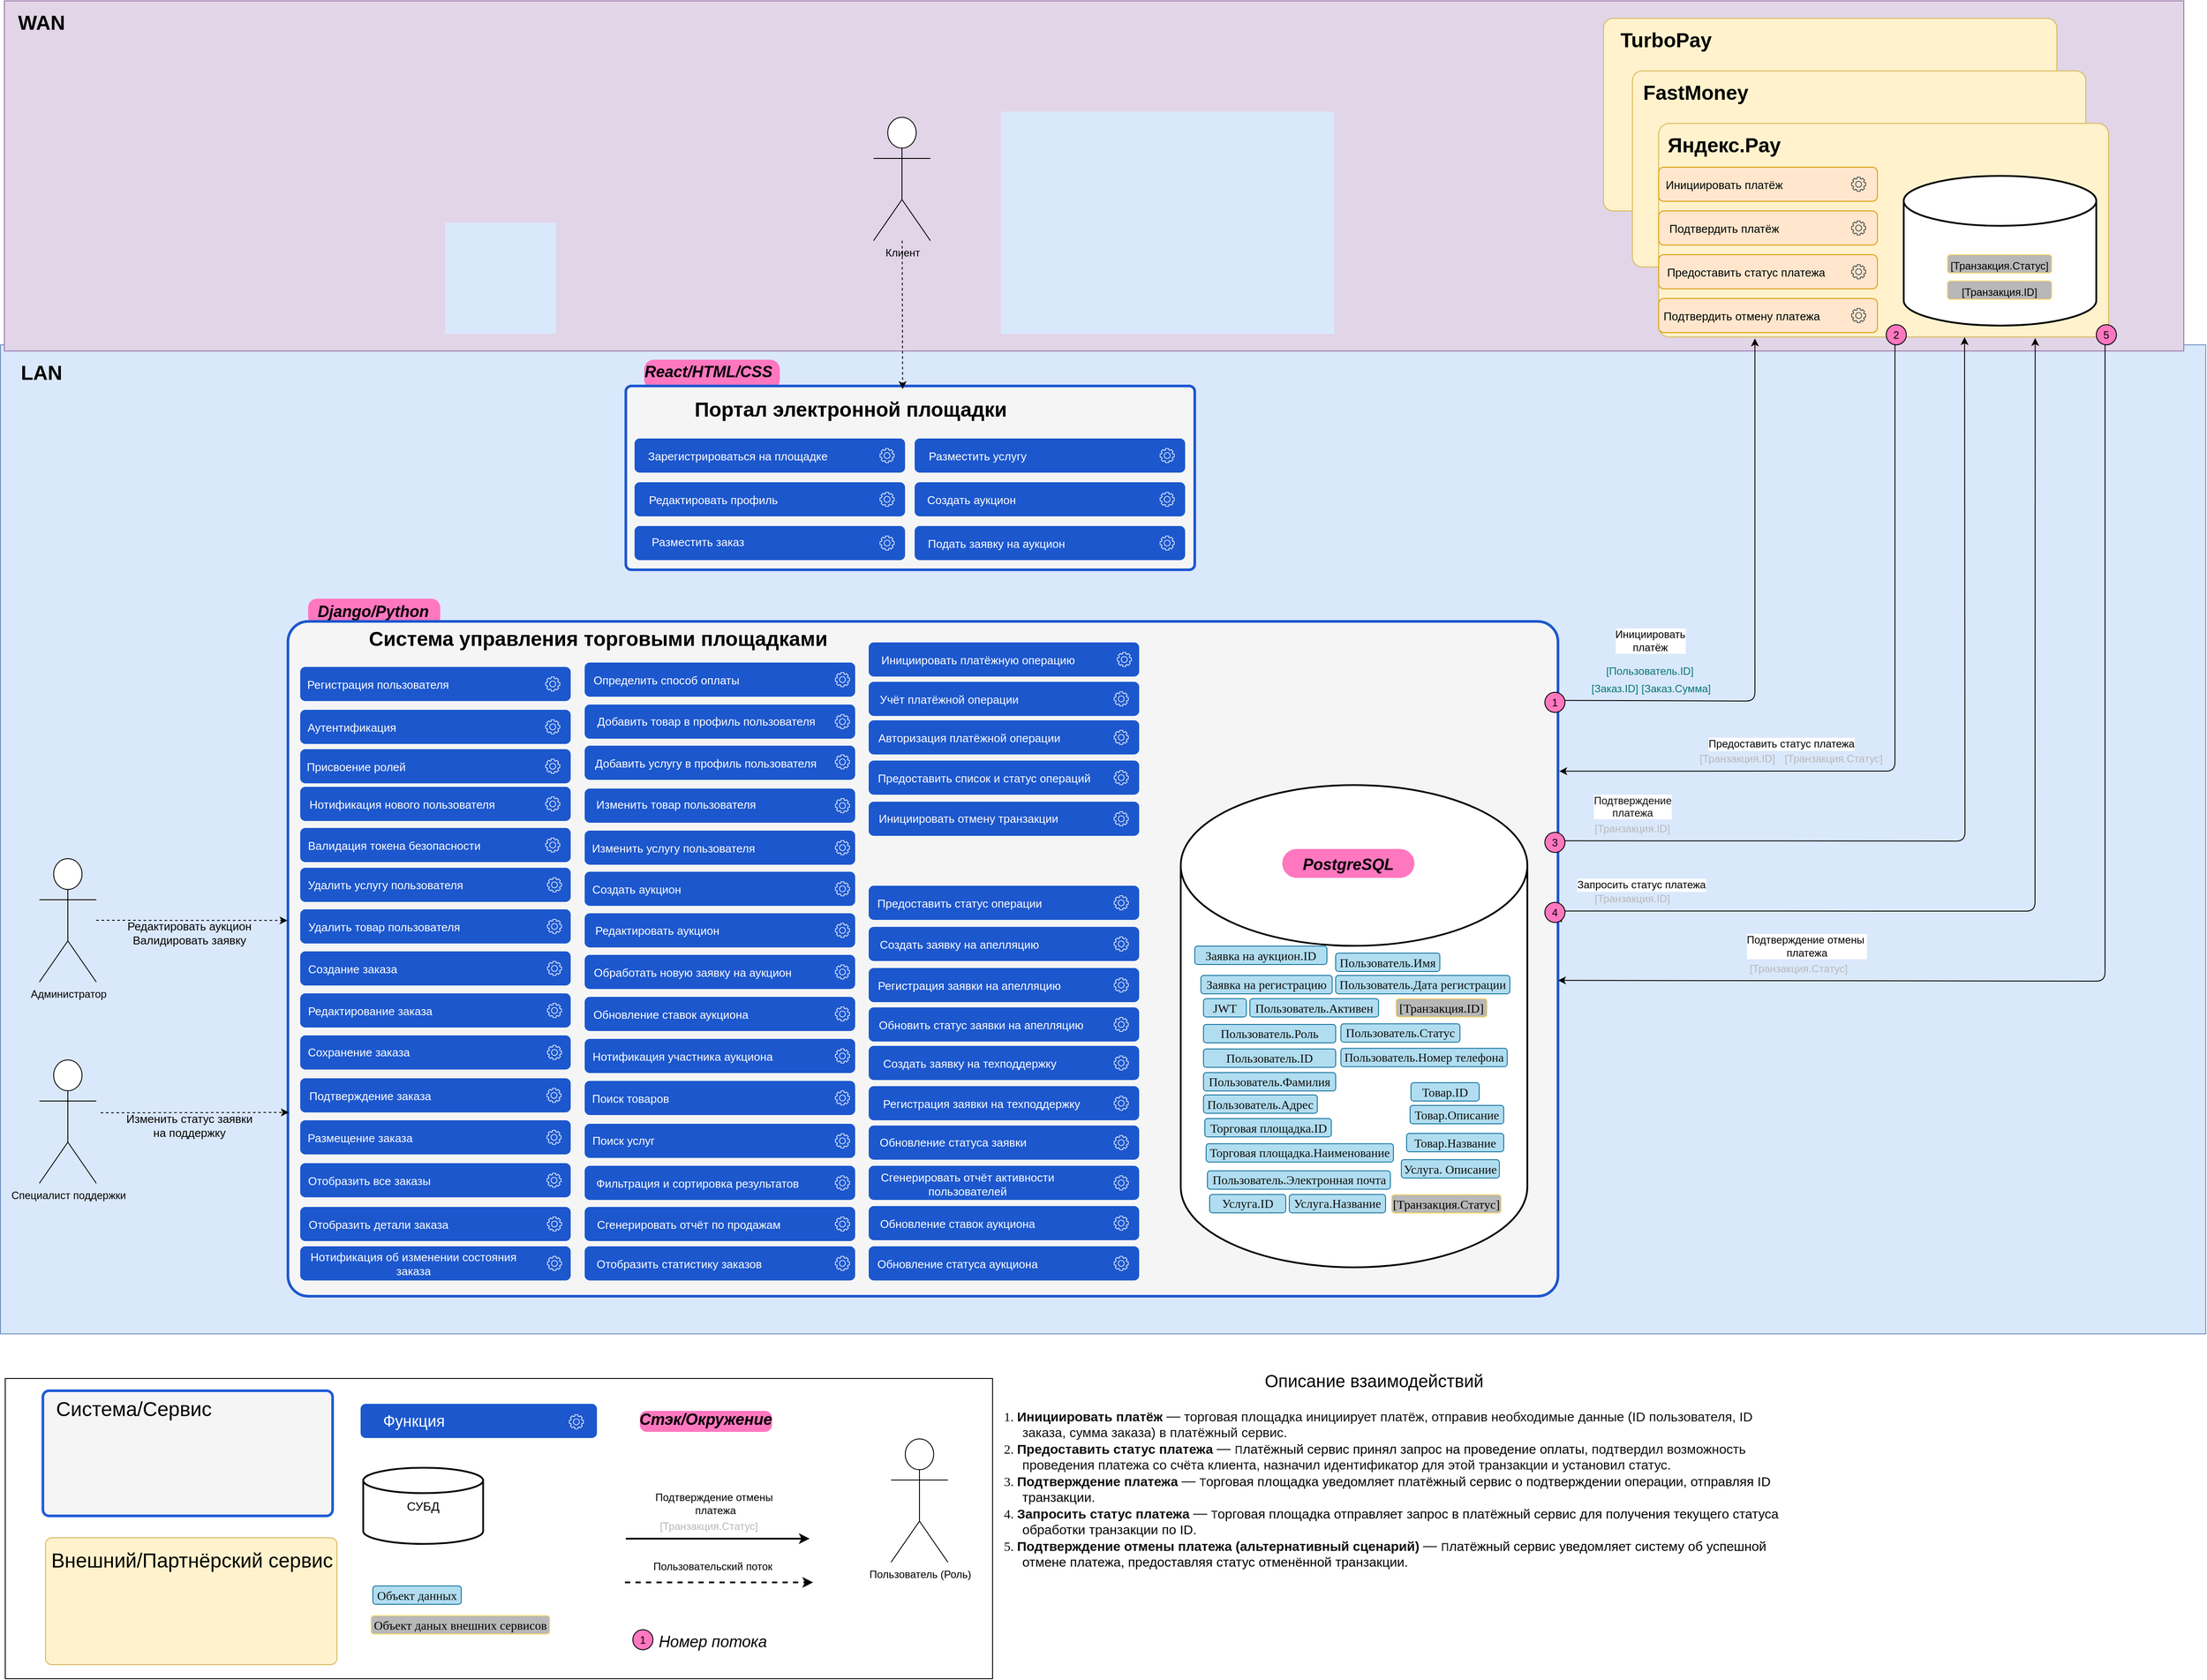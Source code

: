 <mxfile pages="2">
    <diagram name="DF" id="BleSmaJVXqo2yb7Co1eL">
        <mxGraphModel dx="525" dy="2075" grid="0" gridSize="10" guides="0" tooltips="0" connect="1" arrows="1" fold="1" page="0" pageScale="1" pageWidth="827" pageHeight="1169" math="0" shadow="0">
            <root>
                <mxCell id="0"/>
                <mxCell id="1" parent="0"/>
                <mxCell id="BZBJQn5B5M7l6MrAMs_o-47" value="" style="group" parent="1" vertex="1" connectable="0">
                    <mxGeometry x="1947.5" y="361" width="1527.5" height="562" as="geometry"/>
                </mxCell>
                <mxCell id="Tz6aEU4ManMyac2rpAqn-127" value="" style="rounded=1;whiteSpace=wrap;html=1;fillColor=#1C57CD;strokeColor=none;" parent="BZBJQn5B5M7l6MrAMs_o-47" vertex="1">
                    <mxGeometry width="309" height="39" as="geometry"/>
                </mxCell>
                <mxCell id="Tz6aEU4ManMyac2rpAqn-128" value="" style="sketch=0;outlineConnect=0;fontColor=#232F3E;gradientColor=none;fillColor=#FFFFFF;strokeColor=none;dashed=0;verticalLabelPosition=bottom;verticalAlign=top;align=center;html=1;fontSize=12;fontStyle=0;aspect=fixed;pointerEvents=1;shape=mxgraph.aws4.gear;rounded=1;" parent="BZBJQn5B5M7l6MrAMs_o-47" vertex="1">
                    <mxGeometry x="280" y="11" width="17" height="17" as="geometry"/>
                </mxCell>
                <mxCell id="Tz6aEU4ManMyac2rpAqn-129" value="Запросить статус операции" style="text;html=1;align=center;verticalAlign=middle;whiteSpace=wrap;rounded=1;fontSize=13;fontColor=#FFFFFF;strokeColor=none;" parent="BZBJQn5B5M7l6MrAMs_o-47" vertex="1">
                    <mxGeometry x="3" y="6" width="179" height="30" as="geometry"/>
                </mxCell>
                <mxCell id="cKbgiC5qh_IXnBO1eU4K-99" value="" style="rounded=0;whiteSpace=wrap;html=1;fillColor=#dae8fc;strokeColor=#6c8ebf;" parent="BZBJQn5B5M7l6MrAMs_o-47" vertex="1">
                    <mxGeometry x="-992" y="-568" width="2519.5" height="1130" as="geometry"/>
                </mxCell>
                <mxCell id="kQWFD41fJFxlXKQhT5sF-2" value="" style="group" parent="1" vertex="1" connectable="0">
                    <mxGeometry x="1307" y="78" width="151" height="36" as="geometry"/>
                </mxCell>
                <mxCell id="cKbgiC5qh_IXnBO1eU4K-91" value="&lt;p style=&quot;margin: 0px 0px 0px 13px; text-indent: -13px; font-variant-numeric: normal; font-variant-east-asian: normal; font-variant-alternates: normal; font-kerning: auto; font-optical-sizing: auto; font-feature-settings: normal; font-variation-settings: normal; font-variant-position: normal; font-stretch: normal; font-size: 14px; line-height: normal; color: rgb(14, 14, 14); text-align: start;&quot; class=&quot;p1&quot;&gt;&lt;br&gt;&lt;/p&gt;" style="rounded=1;whiteSpace=wrap;html=1;fillColor=#FF77BF;strokeColor=none;arcSize=33;" parent="kQWFD41fJFxlXKQhT5sF-2" vertex="1">
                    <mxGeometry y="5" width="151" height="31" as="geometry"/>
                </mxCell>
                <mxCell id="cKbgiC5qh_IXnBO1eU4K-92" value="&lt;font style=&quot;font-size: 18px;&quot;&gt;&lt;i&gt;Django/Python&lt;/i&gt;&lt;/font&gt;" style="text;html=1;align=center;verticalAlign=middle;whiteSpace=wrap;rounded=1;shadow=0;fontSize=23;fontStyle=1" parent="kQWFD41fJFxlXKQhT5sF-2" vertex="1">
                    <mxGeometry x="30" width="89" height="36" as="geometry"/>
                </mxCell>
                <mxCell id="kQWFD41fJFxlXKQhT5sF-1" value="" style="group" parent="1" vertex="1" connectable="0">
                    <mxGeometry x="1691" y="-203" width="155" height="49" as="geometry"/>
                </mxCell>
                <mxCell id="cKbgiC5qh_IXnBO1eU4K-166" value="&lt;p style=&quot;margin: 0px 0px 0px 13px; text-indent: -13px; font-variant-numeric: normal; font-variant-east-asian: normal; font-variant-alternates: normal; font-kerning: auto; font-optical-sizing: auto; font-feature-settings: normal; font-variation-settings: normal; font-variant-position: normal; font-stretch: normal; font-size: 14px; line-height: normal; color: rgb(14, 14, 14); text-align: start;&quot; class=&quot;p1&quot;&gt;&lt;br&gt;&lt;/p&gt;" style="rounded=1;whiteSpace=wrap;html=1;fillColor=#FF77BF;strokeColor=none;arcSize=33;" parent="kQWFD41fJFxlXKQhT5sF-1" vertex="1">
                    <mxGeometry y="13" width="155" height="34" as="geometry"/>
                </mxCell>
                <mxCell id="cKbgiC5qh_IXnBO1eU4K-165" value="&lt;font style=&quot;font-size: 18px;&quot;&gt;&lt;i&gt;React/HTML/CSS&lt;/i&gt;&lt;/font&gt;" style="text;html=1;align=center;verticalAlign=middle;whiteSpace=wrap;rounded=1;shadow=0;fontSize=23;fontStyle=1" parent="kQWFD41fJFxlXKQhT5sF-1" vertex="1">
                    <mxGeometry x="29" width="89" height="49" as="geometry"/>
                </mxCell>
                <mxCell id="cKbgiC5qh_IXnBO1eU4K-98" value="" style="rounded=0;whiteSpace=wrap;html=1;fillColor=#e1d5e7;strokeColor=#9673a6;movable=1;resizable=1;rotatable=1;deletable=1;editable=1;locked=0;connectable=1;" parent="1" vertex="1">
                    <mxGeometry x="960" y="-600" width="2490" height="400" as="geometry"/>
                </mxCell>
                <mxCell id="ISwjRsLXD4yoOcMXPSiY-8" value="" style="group" parent="1" vertex="1" connectable="0">
                    <mxGeometry x="2770" y="-580" width="535" height="220" as="geometry"/>
                </mxCell>
                <mxCell id="Tz6aEU4ManMyac2rpAqn-102" value="" style="rounded=1;whiteSpace=wrap;html=1;arcSize=5;fillColor=#fff2cc;strokeColor=#d6b656;" parent="ISwjRsLXD4yoOcMXPSiY-8" vertex="1">
                    <mxGeometry x="17" width="518" height="220" as="geometry"/>
                </mxCell>
                <mxCell id="Tz6aEU4ManMyac2rpAqn-103" value="TurboPay" style="text;html=1;align=center;verticalAlign=middle;whiteSpace=wrap;rounded=1;shadow=0;fontSize=23;fontStyle=1" parent="ISwjRsLXD4yoOcMXPSiY-8" vertex="1">
                    <mxGeometry width="177" height="49" as="geometry"/>
                </mxCell>
                <mxCell id="ISwjRsLXD4yoOcMXPSiY-9" value="" style="group" parent="1" vertex="1" connectable="0">
                    <mxGeometry x="2820" y="-520" width="518" height="224" as="geometry"/>
                </mxCell>
                <mxCell id="Tz6aEU4ManMyac2rpAqn-100" value="" style="rounded=1;whiteSpace=wrap;html=1;arcSize=5;fillColor=#fff2cc;strokeColor=#d6b656;" parent="ISwjRsLXD4yoOcMXPSiY-9" vertex="1">
                    <mxGeometry width="518" height="224" as="geometry"/>
                </mxCell>
                <mxCell id="Tz6aEU4ManMyac2rpAqn-101" value="FastMoney" style="text;html=1;align=center;verticalAlign=middle;whiteSpace=wrap;rounded=1;shadow=0;fontSize=23;fontStyle=1" parent="ISwjRsLXD4yoOcMXPSiY-9" vertex="1">
                    <mxGeometry x="2" width="141" height="49" as="geometry"/>
                </mxCell>
                <mxCell id="ISwjRsLXD4yoOcMXPSiY-10" value="" style="group" parent="1" vertex="1" connectable="0">
                    <mxGeometry x="2850" y="-460" width="514" height="244" as="geometry"/>
                </mxCell>
                <mxCell id="Tz6aEU4ManMyac2rpAqn-104" value="" style="rounded=1;whiteSpace=wrap;html=1;arcSize=5;fillColor=#fff2cc;strokeColor=#d6b656;" parent="ISwjRsLXD4yoOcMXPSiY-10" vertex="1">
                    <mxGeometry width="514" height="244" as="geometry"/>
                </mxCell>
                <mxCell id="Tz6aEU4ManMyac2rpAqn-105" value="Яндекс.Pay" style="text;html=1;align=center;verticalAlign=middle;whiteSpace=wrap;rounded=1;shadow=0;fontSize=23;fontStyle=1" parent="ISwjRsLXD4yoOcMXPSiY-10" vertex="1">
                    <mxGeometry width="150" height="49" as="geometry"/>
                </mxCell>
                <mxCell id="D1CTnjmkYU0Mq4A9S6dc-23" value="" style="rounded=1;whiteSpace=wrap;html=1;arcSize=0;" parent="1" vertex="1">
                    <mxGeometry x="961" y="974" width="1128" height="343" as="geometry"/>
                </mxCell>
                <mxCell id="aNh6FEuhw9lsT8rE3H5J-120" value="" style="rounded=1;whiteSpace=wrap;html=1;arcSize=3;movable=1;resizable=1;rotatable=1;deletable=1;editable=1;locked=0;connectable=1;fillColor=#f5f5f5;strokeColor=#1C57CD;strokeWidth=3;fontColor=#333333;" parent="1" vertex="1">
                    <mxGeometry x="1284" y="109" width="1451" height="771" as="geometry"/>
                </mxCell>
                <mxCell id="aNh6FEuhw9lsT8rE3H5J-121" value="Система управления торговыми площадками" style="text;html=1;align=center;verticalAlign=middle;whiteSpace=wrap;rounded=1;shadow=0;fontSize=23;fontStyle=1" parent="1" vertex="1">
                    <mxGeometry x="1364" y="104" width="549" height="49" as="geometry"/>
                </mxCell>
                <mxCell id="aNh6FEuhw9lsT8rE3H5J-60" value="" style="strokeWidth=2;html=1;shape=mxgraph.flowchart.database;whiteSpace=wrap;rounded=1;movable=1;resizable=1;rotatable=1;deletable=1;editable=1;locked=0;connectable=1;" parent="1" vertex="1">
                    <mxGeometry x="2304" y="296" width="396" height="551" as="geometry"/>
                </mxCell>
                <mxCell id="Tz6aEU4ManMyac2rpAqn-7" value="&lt;p style=&quot;margin: 0px 0px 0px 13px; text-indent: -13px; font-variant-numeric: normal; font-variant-east-asian: normal; font-variant-alternates: normal; font-kerning: auto; font-optical-sizing: auto; font-feature-settings: normal; font-variation-settings: normal; font-variant-position: normal; font-stretch: normal; font-size: 14px; line-height: normal; color: rgb(14, 14, 14); text-align: start;&quot; class=&quot;p1&quot;&gt;&lt;font face=&quot;Times New Roman&quot;&gt;Заявка на аукцион.ID&lt;/font&gt;&lt;/p&gt;" style="rounded=1;whiteSpace=wrap;html=1;fillColor=#b1ddf0;strokeColor=#10739e;" parent="1" vertex="1">
                    <mxGeometry x="2320" y="480" width="151" height="21" as="geometry"/>
                </mxCell>
                <mxCell id="cKbgiC5qh_IXnBO1eU4K-45" value="&lt;p style=&quot;margin: 0px 0px 0px 13px; text-indent: -13px; font-variant-numeric: normal; font-variant-east-asian: normal; font-variant-alternates: normal; font-kerning: auto; font-optical-sizing: auto; font-feature-settings: normal; font-variation-settings: normal; font-variant-position: normal; font-stretch: normal; line-height: normal; color: rgb(14, 14, 14); text-align: start;&quot; class=&quot;p1&quot;&gt;&lt;font style=&quot;font-size: 14px;&quot; face=&quot;Times New Roman&quot;&gt;Заявка на регистрацию&lt;/font&gt;&lt;/p&gt;" style="rounded=1;whiteSpace=wrap;html=1;fillColor=#b1ddf0;strokeColor=#10739e;" parent="1" vertex="1">
                    <mxGeometry x="2327" y="513.5" width="150" height="21" as="geometry"/>
                </mxCell>
                <mxCell id="cKbgiC5qh_IXnBO1eU4K-46" value="&lt;p style=&quot;margin: 0px 0px 0px 13px; text-indent: -13px; font-variant-numeric: normal; font-variant-east-asian: normal; font-variant-alternates: normal; font-kerning: auto; font-optical-sizing: auto; font-feature-settings: normal; font-variation-settings: normal; font-variant-position: normal; font-stretch: normal; line-height: normal; color: rgb(14, 14, 14); text-align: start;&quot; class=&quot;p1&quot;&gt;&lt;font face=&quot;Times New Roman&quot;&gt;&lt;span style=&quot;font-size: 14px;&quot;&gt;JWT&lt;/span&gt;&lt;/font&gt;&lt;/p&gt;" style="rounded=1;whiteSpace=wrap;html=1;fillColor=#b1ddf0;strokeColor=#10739e;" parent="1" vertex="1">
                    <mxGeometry x="2330" y="540" width="49" height="21" as="geometry"/>
                </mxCell>
                <mxCell id="cKbgiC5qh_IXnBO1eU4K-49" value="&lt;p style=&quot;margin: 0px 0px 0px 13px; text-indent: -13px; font-variant-numeric: normal; font-variant-east-asian: normal; font-variant-alternates: normal; font-kerning: auto; font-optical-sizing: auto; font-feature-settings: normal; font-variation-settings: normal; font-variant-position: normal; font-stretch: normal; font-size: 14px; line-height: normal; color: rgb(14, 14, 14); text-align: start;&quot; class=&quot;p1&quot;&gt;&lt;font face=&quot;Times New Roman&quot;&gt;Пользователь.Роль&lt;/font&gt;&lt;/p&gt;" style="rounded=1;whiteSpace=wrap;html=1;fillColor=#b1ddf0;strokeColor=#10739e;" parent="1" vertex="1">
                    <mxGeometry x="2330" y="569.5" width="151" height="21" as="geometry"/>
                </mxCell>
                <mxCell id="cKbgiC5qh_IXnBO1eU4K-50" value="&lt;p style=&quot;margin: 0px 0px 0px 13px; text-indent: -13px; font-variant-numeric: normal; font-variant-east-asian: normal; font-variant-alternates: normal; font-kerning: auto; font-optical-sizing: auto; font-feature-settings: normal; font-variation-settings: normal; font-variant-position: normal; font-stretch: normal; font-size: 14px; line-height: normal; color: rgb(14, 14, 14); text-align: start;&quot; class=&quot;p1&quot;&gt;&lt;font face=&quot;Times New Roman&quot;&gt;Пользователь.ID&lt;/font&gt;&lt;/p&gt;" style="rounded=1;whiteSpace=wrap;html=1;fillColor=#b1ddf0;strokeColor=#10739e;" parent="1" vertex="1">
                    <mxGeometry x="2330" y="597.5" width="151" height="21" as="geometry"/>
                </mxCell>
                <mxCell id="cKbgiC5qh_IXnBO1eU4K-56" value="&lt;p style=&quot;margin: 0px 0px 0px 13px; text-indent: -13px; font-variant-numeric: normal; font-variant-east-asian: normal; font-variant-alternates: normal; font-kerning: auto; font-optical-sizing: auto; font-feature-settings: normal; font-variation-settings: normal; font-variant-position: normal; font-stretch: normal; font-size: 14px; line-height: normal; color: rgb(14, 14, 14); text-align: start;&quot; class=&quot;p1&quot;&gt;&lt;font face=&quot;Times New Roman&quot;&gt;Пользователь.Имя&lt;/font&gt;&lt;/p&gt;" style="rounded=1;whiteSpace=wrap;html=1;fillColor=#b1ddf0;strokeColor=#10739e;" parent="1" vertex="1">
                    <mxGeometry x="2481" y="488" width="119" height="21" as="geometry"/>
                </mxCell>
                <mxCell id="cKbgiC5qh_IXnBO1eU4K-57" value="&lt;p style=&quot;margin: 0px 0px 0px 13px; text-indent: -13px; font-variant-numeric: normal; font-variant-east-asian: normal; font-variant-alternates: normal; font-kerning: auto; font-optical-sizing: auto; font-feature-settings: normal; font-variation-settings: normal; font-variant-position: normal; font-stretch: normal; font-size: 14px; line-height: normal; color: rgb(14, 14, 14); text-align: start;&quot; class=&quot;p1&quot;&gt;&lt;font face=&quot;Times New Roman&quot;&gt;Пользователь.Фамилия&lt;/font&gt;&lt;/p&gt;" style="rounded=1;whiteSpace=wrap;html=1;fillColor=#b1ddf0;strokeColor=#10739e;" parent="1" vertex="1">
                    <mxGeometry x="2330" y="624.5" width="151" height="21" as="geometry"/>
                </mxCell>
                <mxCell id="cKbgiC5qh_IXnBO1eU4K-60" value="&lt;p style=&quot;margin: 0px 0px 0px 13px; text-indent: -13px; font-variant-numeric: normal; font-variant-east-asian: normal; font-variant-alternates: normal; font-kerning: auto; font-optical-sizing: auto; font-feature-settings: normal; font-variation-settings: normal; font-variant-position: normal; font-stretch: normal; font-size: 14px; line-height: normal; color: rgb(14, 14, 14); text-align: start;&quot; class=&quot;p1&quot;&gt;&lt;font face=&quot;Times New Roman&quot;&gt;Пользователь.Адрес&lt;/font&gt;&lt;/p&gt;" style="rounded=1;whiteSpace=wrap;html=1;fillColor=#b1ddf0;strokeColor=#10739e;" parent="1" vertex="1">
                    <mxGeometry x="2330" y="650" width="130" height="21" as="geometry"/>
                </mxCell>
                <mxCell id="cKbgiC5qh_IXnBO1eU4K-68" value="&lt;p style=&quot;margin: 0px 0px 0px 13px; text-indent: -13px; font-variant-numeric: normal; font-variant-east-asian: normal; font-variant-alternates: normal; font-kerning: auto; font-optical-sizing: auto; font-feature-settings: normal; font-variation-settings: normal; font-variant-position: normal; font-stretch: normal; font-size: 14px; line-height: normal; color: rgb(14, 14, 14); text-align: start;&quot; class=&quot;p1&quot;&gt;&lt;font face=&quot;Times New Roman&quot;&gt;Пользователь.Дата регистрации&lt;/font&gt;&lt;/p&gt;" style="rounded=1;whiteSpace=wrap;html=1;fillColor=#b1ddf0;strokeColor=#10739e;" parent="1" vertex="1">
                    <mxGeometry x="2481" y="513.5" width="199" height="21" as="geometry"/>
                </mxCell>
                <mxCell id="cKbgiC5qh_IXnBO1eU4K-69" value="&lt;p style=&quot;margin: 0px 0px 0px 13px; text-indent: -13px; font-variant-numeric: normal; font-variant-east-asian: normal; font-variant-alternates: normal; font-kerning: auto; font-optical-sizing: auto; font-feature-settings: normal; font-variation-settings: normal; font-variant-position: normal; font-stretch: normal; font-size: 14px; line-height: normal; color: rgb(14, 14, 14); text-align: start;&quot; class=&quot;p1&quot;&gt;&lt;font face=&quot;Times New Roman&quot;&gt;Пользователь.Статус&lt;/font&gt;&lt;/p&gt;" style="rounded=1;whiteSpace=wrap;html=1;fillColor=#b1ddf0;strokeColor=#10739e;" parent="1" vertex="1">
                    <mxGeometry x="2487" y="568.75" width="136" height="21" as="geometry"/>
                </mxCell>
                <mxCell id="cKbgiC5qh_IXnBO1eU4K-70" value="&lt;p style=&quot;margin: 0px 0px 0px 13px; text-indent: -13px; font-variant-numeric: normal; font-variant-east-asian: normal; font-variant-alternates: normal; font-kerning: auto; font-optical-sizing: auto; font-feature-settings: normal; font-variation-settings: normal; font-variant-position: normal; font-stretch: normal; font-size: 14px; line-height: normal; color: rgb(14, 14, 14); text-align: start;&quot; class=&quot;p1&quot;&gt;&lt;font face=&quot;Times New Roman&quot;&gt;Пользователь.Электронная почта&lt;/font&gt;&lt;/p&gt;" style="rounded=1;whiteSpace=wrap;html=1;fillColor=#b1ddf0;strokeColor=#10739e;" parent="1" vertex="1">
                    <mxGeometry x="2334.5" y="736.75" width="209" height="21" as="geometry"/>
                </mxCell>
                <mxCell id="cKbgiC5qh_IXnBO1eU4K-71" value="&lt;p style=&quot;margin: 0px 0px 0px 13px; text-indent: -13px; font-variant-numeric: normal; font-variant-east-asian: normal; font-variant-alternates: normal; font-kerning: auto; font-optical-sizing: auto; font-feature-settings: normal; font-variation-settings: normal; font-variant-position: normal; font-stretch: normal; font-size: 14px; line-height: normal; color: rgb(14, 14, 14); text-align: start;&quot; class=&quot;p1&quot;&gt;&lt;font face=&quot;Times New Roman&quot;&gt;Пользователь.Номер телефона&lt;/font&gt;&lt;/p&gt;" style="rounded=1;whiteSpace=wrap;html=1;fillColor=#b1ddf0;strokeColor=#10739e;" parent="1" vertex="1">
                    <mxGeometry x="2487" y="596.75" width="190" height="21" as="geometry"/>
                </mxCell>
                <mxCell id="cKbgiC5qh_IXnBO1eU4K-74" value="&lt;p style=&quot;margin: 0px 0px 0px 13px; text-indent: -13px; font-variant-numeric: normal; font-variant-east-asian: normal; font-variant-alternates: normal; font-kerning: auto; font-optical-sizing: auto; font-feature-settings: normal; font-variation-settings: normal; font-variant-position: normal; font-stretch: normal; font-size: 14px; line-height: normal; color: rgb(14, 14, 14); text-align: start;&quot; class=&quot;p1&quot;&gt;&lt;font face=&quot;Times New Roman&quot;&gt;Торговая площадка.ID&lt;/font&gt;&lt;/p&gt;" style="rounded=1;whiteSpace=wrap;html=1;fillColor=#b1ddf0;strokeColor=#10739e;" parent="1" vertex="1">
                    <mxGeometry x="2331.5" y="677" width="144.5" height="21" as="geometry"/>
                </mxCell>
                <mxCell id="cKbgiC5qh_IXnBO1eU4K-75" value="&lt;p style=&quot;margin: 0px 0px 0px 13px; text-indent: -13px; font-variant-numeric: normal; font-variant-east-asian: normal; font-variant-alternates: normal; font-kerning: auto; font-optical-sizing: auto; font-feature-settings: normal; font-variation-settings: normal; font-variant-position: normal; font-stretch: normal; font-size: 14px; line-height: normal; color: rgb(14, 14, 14); text-align: start;&quot; class=&quot;p1&quot;&gt;&lt;font face=&quot;Times New Roman&quot;&gt;Торговая площадка.Наименование&lt;/font&gt;&lt;/p&gt;" style="rounded=1;whiteSpace=wrap;html=1;fillColor=#b1ddf0;strokeColor=#10739e;" parent="1" vertex="1">
                    <mxGeometry x="2333" y="705.75" width="214" height="21" as="geometry"/>
                </mxCell>
                <mxCell id="cKbgiC5qh_IXnBO1eU4K-77" value="&lt;p style=&quot;margin: 0px 0px 0px 13px; text-indent: -13px; font-variant-numeric: normal; font-variant-east-asian: normal; font-variant-alternates: normal; font-kerning: auto; font-optical-sizing: auto; font-feature-settings: normal; font-variation-settings: normal; font-variant-position: normal; font-stretch: normal; font-size: 14px; line-height: normal; color: rgb(14, 14, 14); text-align: start;&quot; class=&quot;p1&quot;&gt;&lt;font face=&quot;Times New Roman&quot;&gt;Пользователь.Активен&lt;/font&gt;&lt;/p&gt;" style="rounded=1;whiteSpace=wrap;html=1;fillColor=#b1ddf0;strokeColor=#10739e;" parent="1" vertex="1">
                    <mxGeometry x="2383" y="540" width="147" height="21" as="geometry"/>
                </mxCell>
                <mxCell id="cKbgiC5qh_IXnBO1eU4K-84" value="&lt;p style=&quot;margin: 0px 0px 0px 13px; text-indent: -13px; font-variant-numeric: normal; font-variant-east-asian: normal; font-variant-alternates: normal; font-kerning: auto; font-optical-sizing: auto; font-feature-settings: normal; font-variation-settings: normal; font-variant-position: normal; font-stretch: normal; font-size: 14px; line-height: normal; color: rgb(14, 14, 14); text-align: start;&quot; class=&quot;p1&quot;&gt;&lt;font face=&quot;Times New Roman&quot;&gt;Услуга.ID&lt;/font&gt;&lt;/p&gt;" style="rounded=1;whiteSpace=wrap;html=1;fillColor=#b1ddf0;strokeColor=#10739e;" parent="1" vertex="1">
                    <mxGeometry x="2337" y="763.75" width="87" height="21" as="geometry"/>
                </mxCell>
                <mxCell id="cKbgiC5qh_IXnBO1eU4K-85" value="&lt;p style=&quot;margin: 0px 0px 0px 13px; text-indent: -13px; font-variant-numeric: normal; font-variant-east-asian: normal; font-variant-alternates: normal; font-kerning: auto; font-optical-sizing: auto; font-feature-settings: normal; font-variation-settings: normal; font-variant-position: normal; font-stretch: normal; font-size: 14px; line-height: normal; color: rgb(14, 14, 14); text-align: start;&quot; class=&quot;p1&quot;&gt;&lt;font face=&quot;Times New Roman&quot;&gt;Услуга.Название&lt;/font&gt;&lt;/p&gt;" style="rounded=1;whiteSpace=wrap;html=1;fillColor=#b1ddf0;strokeColor=#10739e;" parent="1" vertex="1">
                    <mxGeometry x="2428" y="763.75" width="110" height="21" as="geometry"/>
                </mxCell>
                <mxCell id="cKbgiC5qh_IXnBO1eU4K-86" value="&lt;p style=&quot;margin: 0px 0px 0px 13px; text-indent: -13px; font-variant-numeric: normal; font-variant-east-asian: normal; font-variant-alternates: normal; font-kerning: auto; font-optical-sizing: auto; font-feature-settings: normal; font-variation-settings: normal; font-variant-position: normal; font-stretch: normal; font-size: 14px; line-height: normal; color: rgb(14, 14, 14); text-align: start;&quot; class=&quot;p1&quot;&gt;&lt;font face=&quot;Times New Roman&quot;&gt;Услуга. Описание&lt;/font&gt;&lt;/p&gt;" style="rounded=1;whiteSpace=wrap;html=1;fillColor=#b1ddf0;strokeColor=#10739e;" parent="1" vertex="1">
                    <mxGeometry x="2556" y="724" width="112" height="21" as="geometry"/>
                </mxCell>
                <mxCell id="cKbgiC5qh_IXnBO1eU4K-87" value="&lt;p style=&quot;margin: 0px 0px 0px 13px; text-indent: -13px; font-variant-numeric: normal; font-variant-east-asian: normal; font-variant-alternates: normal; font-kerning: auto; font-optical-sizing: auto; font-feature-settings: normal; font-variation-settings: normal; font-variant-position: normal; font-stretch: normal; font-size: 14px; line-height: normal; color: rgb(14, 14, 14); text-align: start;&quot; class=&quot;p1&quot;&gt;&lt;font face=&quot;Times New Roman&quot;&gt;Товар.ID&lt;/font&gt;&lt;/p&gt;" style="rounded=1;whiteSpace=wrap;html=1;fillColor=#b1ddf0;strokeColor=#10739e;" parent="1" vertex="1">
                    <mxGeometry x="2567" y="636" width="78" height="21" as="geometry"/>
                </mxCell>
                <mxCell id="cKbgiC5qh_IXnBO1eU4K-88" value="&lt;p style=&quot;margin: 0px 0px 0px 13px; text-indent: -13px; font-variant-numeric: normal; font-variant-east-asian: normal; font-variant-alternates: normal; font-kerning: auto; font-optical-sizing: auto; font-feature-settings: normal; font-variation-settings: normal; font-variant-position: normal; font-stretch: normal; font-size: 14px; line-height: normal; color: rgb(14, 14, 14); text-align: start;&quot; class=&quot;p1&quot;&gt;&lt;font face=&quot;Times New Roman&quot;&gt;Товар.Название&lt;/font&gt;&lt;/p&gt;" style="rounded=1;whiteSpace=wrap;html=1;fillColor=#b1ddf0;strokeColor=#10739e;" parent="1" vertex="1">
                    <mxGeometry x="2562" y="694" width="111" height="21" as="geometry"/>
                </mxCell>
                <mxCell id="cKbgiC5qh_IXnBO1eU4K-89" value="&lt;p style=&quot;margin: 0px 0px 0px 13px; text-indent: -13px; font-variant-numeric: normal; font-variant-east-asian: normal; font-variant-alternates: normal; font-kerning: auto; font-optical-sizing: auto; font-feature-settings: normal; font-variation-settings: normal; font-variant-position: normal; font-stretch: normal; font-size: 14px; line-height: normal; color: rgb(14, 14, 14); text-align: start;&quot; class=&quot;p1&quot;&gt;&lt;font face=&quot;Times New Roman&quot;&gt;Товар.Описание&lt;/font&gt;&lt;/p&gt;" style="rounded=1;whiteSpace=wrap;html=1;fillColor=#b1ddf0;strokeColor=#10739e;" parent="1" vertex="1">
                    <mxGeometry x="2566" y="662" width="107" height="21" as="geometry"/>
                </mxCell>
                <mxCell id="cKbgiC5qh_IXnBO1eU4K-95" value="Администратор" style="shape=umlActor;verticalLabelPosition=bottom;verticalAlign=top;html=1;outlineConnect=0;rounded=1;" parent="1" vertex="1">
                    <mxGeometry x="1000" y="380" width="65" height="141" as="geometry"/>
                </mxCell>
                <mxCell id="cKbgiC5qh_IXnBO1eU4K-96" value="" style="endArrow=classic;html=1;rounded=1;dashed=1;entryX=0.961;entryY=0.023;entryDx=0;entryDy=0;entryPerimeter=0;" parent="1" source="cKbgiC5qh_IXnBO1eU4K-95" target="cKbgiC5qh_IXnBO1eU4K-154" edge="1">
                    <mxGeometry width="50" height="50" relative="1" as="geometry">
                        <mxPoint x="1166" y="544" as="sourcePoint"/>
                        <mxPoint x="1162" y="979" as="targetPoint"/>
                        <Array as="points"/>
                    </mxGeometry>
                </mxCell>
                <mxCell id="cKbgiC5qh_IXnBO1eU4K-100" value="WAN" style="text;html=1;align=center;verticalAlign=middle;whiteSpace=wrap;rounded=1;shadow=0;fontSize=23;fontStyle=1" parent="1" vertex="1">
                    <mxGeometry x="960" y="-600" width="85" height="49" as="geometry"/>
                </mxCell>
                <mxCell id="cKbgiC5qh_IXnBO1eU4K-101" value="LAN" style="text;html=1;align=center;verticalAlign=middle;whiteSpace=wrap;rounded=1;shadow=0;fontSize=23;fontStyle=1" parent="1" vertex="1">
                    <mxGeometry x="960" y="-200" width="85" height="49" as="geometry"/>
                </mxCell>
                <mxCell id="cKbgiC5qh_IXnBO1eU4K-103" value="" style="endArrow=classic;html=1;rounded=1;curved=0;entryX=1.001;entryY=0.222;entryDx=0;entryDy=0;entryPerimeter=0;" parent="1" target="aNh6FEuhw9lsT8rE3H5J-120" edge="1">
                    <mxGeometry width="50" height="50" relative="1" as="geometry">
                        <mxPoint x="3120" y="-210" as="sourcePoint"/>
                        <mxPoint x="3090" y="-15" as="targetPoint"/>
                        <Array as="points">
                            <mxPoint x="3120" y="280"/>
                        </Array>
                    </mxGeometry>
                </mxCell>
                <mxCell id="cKbgiC5qh_IXnBO1eU4K-104" value="&lt;p style=&quot;margin: 0px 0px 0px 21px; text-indent: -21px; font-variant-numeric: normal; font-variant-east-asian: normal; font-variant-alternates: normal; font-kerning: auto; font-optical-sizing: auto; font-feature-settings: normal; font-variation-settings: normal; font-variant-position: normal; font-stretch: normal; line-height: normal; color: rgb(14, 14, 14); text-align: start; text-wrap: wrap;&quot; class=&quot;p1&quot;&gt;&lt;font style=&quot;font-size: 12px;&quot; face=&quot;Helvetica&quot;&gt;Подтверждение платежа&lt;/font&gt;&lt;/p&gt;" style="edgeLabel;html=1;align=center;verticalAlign=middle;resizable=0;points=[];rounded=1;" parent="cKbgiC5qh_IXnBO1eU4K-103" vertex="1" connectable="0">
                    <mxGeometry x="0.194" y="1" relative="1" as="geometry">
                        <mxPoint x="-269" y="39" as="offset"/>
                    </mxGeometry>
                </mxCell>
                <mxCell id="cKbgiC5qh_IXnBO1eU4K-105" value="" style="endArrow=classic;html=1;rounded=1;exitX=1.001;exitY=0.325;exitDx=0;exitDy=0;exitPerimeter=0;curved=0;entryX=0.68;entryY=1.001;entryDx=0;entryDy=0;entryPerimeter=0;" parent="1" source="aNh6FEuhw9lsT8rE3H5J-120" target="Tz6aEU4ManMyac2rpAqn-104" edge="1">
                    <mxGeometry width="50" height="50" relative="1" as="geometry">
                        <mxPoint x="2900" y="486" as="sourcePoint"/>
                        <mxPoint x="3200" y="-20" as="targetPoint"/>
                        <Array as="points">
                            <mxPoint x="3200" y="360"/>
                        </Array>
                    </mxGeometry>
                </mxCell>
                <mxCell id="cKbgiC5qh_IXnBO1eU4K-106" value="&lt;font style=&quot;font-size: 12px;&quot;&gt;Предоставить статус платежа&lt;/font&gt;" style="edgeLabel;html=1;align=center;verticalAlign=middle;resizable=0;points=[];rounded=1;" parent="cKbgiC5qh_IXnBO1eU4K-105" vertex="1" connectable="0">
                    <mxGeometry x="0.194" y="1" relative="1" as="geometry">
                        <mxPoint x="-209" y="46" as="offset"/>
                    </mxGeometry>
                </mxCell>
                <mxCell id="cKbgiC5qh_IXnBO1eU4K-107" value="" style="endArrow=classic;html=1;rounded=1;curved=0;entryX=1;entryY=0.532;entryDx=0;entryDy=0;entryPerimeter=0;" parent="1" target="aNh6FEuhw9lsT8rE3H5J-120" edge="1">
                    <mxGeometry width="50" height="50" relative="1" as="geometry">
                        <mxPoint x="3360" y="-210" as="sourcePoint"/>
                        <mxPoint x="2740" y="520" as="targetPoint"/>
                        <Array as="points">
                            <mxPoint x="3360" y="520"/>
                        </Array>
                    </mxGeometry>
                </mxCell>
                <mxCell id="cKbgiC5qh_IXnBO1eU4K-108" value="&lt;font style=&quot;font-size: 12px;&quot;&gt;Подтверждение отмены&amp;nbsp;&lt;/font&gt;&lt;div&gt;&lt;font style=&quot;font-size: 12px;&quot;&gt;платежа&lt;/font&gt;&lt;/div&gt;" style="edgeLabel;html=1;align=center;verticalAlign=middle;resizable=0;points=[];rounded=1;" parent="cKbgiC5qh_IXnBO1eU4K-107" vertex="1" connectable="0">
                    <mxGeometry x="0.194" y="1" relative="1" as="geometry">
                        <mxPoint x="-262" y="-41" as="offset"/>
                    </mxGeometry>
                </mxCell>
                <mxCell id="cKbgiC5qh_IXnBO1eU4K-109" value="" style="endArrow=classic;html=1;rounded=1;exitX=1;exitY=0.117;exitDx=0;exitDy=0;exitPerimeter=0;curved=0;entryX=0.214;entryY=1.007;entryDx=0;entryDy=0;entryPerimeter=0;" parent="1" source="aNh6FEuhw9lsT8rE3H5J-120" target="Tz6aEU4ManMyac2rpAqn-104" edge="1">
                    <mxGeometry width="50" height="50" relative="1" as="geometry">
                        <mxPoint x="2610" y="206" as="sourcePoint"/>
                        <mxPoint x="2955" y="-179" as="targetPoint"/>
                        <Array as="points">
                            <mxPoint x="2960" y="200"/>
                        </Array>
                    </mxGeometry>
                </mxCell>
                <mxCell id="cKbgiC5qh_IXnBO1eU4K-110" value="&lt;span style=&quot;text-wrap: wrap;&quot;&gt;&lt;font style=&quot;font-size: 12px;&quot;&gt;Инициировать платёж&lt;/font&gt;&lt;/span&gt;" style="edgeLabel;html=1;align=center;verticalAlign=middle;resizable=0;points=[];rounded=1;" parent="cKbgiC5qh_IXnBO1eU4K-109" vertex="1" connectable="0">
                    <mxGeometry x="0.194" y="1" relative="1" as="geometry">
                        <mxPoint x="-119" y="87" as="offset"/>
                    </mxGeometry>
                </mxCell>
                <mxCell id="cKbgiC5qh_IXnBO1eU4K-114" value="&lt;font style=&quot;font-size: 12px;&quot;&gt;[Транзакция.ID]&lt;/font&gt;" style="text;html=1;align=center;verticalAlign=middle;whiteSpace=wrap;rounded=1;fontSize=13;labelBackgroundColor=none;fontColor=#B8B8B8;" parent="1" vertex="1">
                    <mxGeometry x="2890" y="250" width="100" height="30" as="geometry"/>
                </mxCell>
                <mxCell id="cKbgiC5qh_IXnBO1eU4K-120" value="&lt;font style=&quot;font-size: 12px;&quot;&gt;[Транзакция.Статус]&lt;/font&gt;" style="text;html=1;align=center;verticalAlign=middle;whiteSpace=wrap;rounded=1;fontSize=13;labelBackgroundColor=none;fontColor=#B8B8B8;" parent="1" vertex="1">
                    <mxGeometry x="2970" y="250" width="160" height="30" as="geometry"/>
                </mxCell>
                <mxCell id="cKbgiC5qh_IXnBO1eU4K-121" value="&lt;font style=&quot;font-size: 12px;&quot;&gt;[Пользователь.ID]&lt;/font&gt;" style="text;html=1;align=center;verticalAlign=middle;whiteSpace=wrap;rounded=1;fontSize=13;labelBackgroundColor=none;fontColor=#007575;" parent="1" vertex="1">
                    <mxGeometry x="2760" y="150" width="160" height="30" as="geometry"/>
                </mxCell>
                <mxCell id="cKbgiC5qh_IXnBO1eU4K-122" value="&lt;font style=&quot;font-size: 12px;&quot;&gt;[Заказ.ID]&lt;/font&gt;" style="text;html=1;align=center;verticalAlign=middle;whiteSpace=wrap;rounded=1;fontSize=13;labelBackgroundColor=none;fontColor=#007575;" parent="1" vertex="1">
                    <mxGeometry x="2720" y="170" width="160" height="30" as="geometry"/>
                </mxCell>
                <mxCell id="cKbgiC5qh_IXnBO1eU4K-123" value="&lt;font style=&quot;font-size: 12px;&quot;&gt;[Заказ.Сумма]&lt;/font&gt;" style="text;html=1;align=center;verticalAlign=middle;whiteSpace=wrap;rounded=1;fontSize=13;labelBackgroundColor=none;fontColor=#007575;" parent="1" vertex="1">
                    <mxGeometry x="2790" y="170" width="160" height="30" as="geometry"/>
                </mxCell>
                <mxCell id="cKbgiC5qh_IXnBO1eU4K-124" value="&lt;font style=&quot;font-size: 12px;&quot;&gt;[Транзакция.ID]&lt;/font&gt;" style="text;html=1;align=center;verticalAlign=middle;whiteSpace=wrap;rounded=1;fontSize=13;labelBackgroundColor=none;fontColor=#B8B8B8;" parent="1" vertex="1">
                    <mxGeometry x="2770" y="330" width="100" height="30" as="geometry"/>
                </mxCell>
                <mxCell id="cKbgiC5qh_IXnBO1eU4K-125" value="" style="endArrow=classic;html=1;rounded=1;exitX=1;exitY=0.429;exitDx=0;exitDy=0;exitPerimeter=0;curved=0;entryX=0.837;entryY=1.005;entryDx=0;entryDy=0;entryPerimeter=0;" parent="1" source="cKbgiC5qh_IXnBO1eU4K-140" target="Tz6aEU4ManMyac2rpAqn-104" edge="1">
                    <mxGeometry width="50" height="50" relative="1" as="geometry">
                        <mxPoint x="2740" y="444" as="sourcePoint"/>
                        <mxPoint x="3204" y="60" as="targetPoint"/>
                        <Array as="points">
                            <mxPoint x="3280" y="440"/>
                        </Array>
                    </mxGeometry>
                </mxCell>
                <mxCell id="cKbgiC5qh_IXnBO1eU4K-169" value="&lt;font style=&quot;font-size: 12px;&quot;&gt;Запросить статус платежа&lt;/font&gt;" style="edgeLabel;html=1;align=center;verticalAlign=middle;resizable=0;points=[];rounded=1;" parent="cKbgiC5qh_IXnBO1eU4K-125" vertex="1" connectable="0">
                    <mxGeometry x="-0.441" y="-1" relative="1" as="geometry">
                        <mxPoint x="-246" y="-31" as="offset"/>
                    </mxGeometry>
                </mxCell>
                <mxCell id="cKbgiC5qh_IXnBO1eU4K-127" value="&lt;font style=&quot;font-size: 12px;&quot;&gt;[Транзакция.ID]&lt;/font&gt;" style="text;html=1;align=center;verticalAlign=middle;whiteSpace=wrap;rounded=1;fontSize=13;labelBackgroundColor=none;fontColor=#B8B8B8;" parent="1" vertex="1">
                    <mxGeometry x="2770" y="410" width="100" height="30" as="geometry"/>
                </mxCell>
                <mxCell id="cKbgiC5qh_IXnBO1eU4K-128" value="&lt;font style=&quot;font-size: 12px;&quot;&gt;[Транзакция.Статус]&lt;/font&gt;" style="text;html=1;align=center;verticalAlign=middle;whiteSpace=wrap;rounded=1;fontSize=13;labelBackgroundColor=none;fontColor=#B8B8B8;" parent="1" vertex="1">
                    <mxGeometry x="2930" y="490" width="160" height="30" as="geometry"/>
                </mxCell>
                <mxCell id="aNh6FEuhw9lsT8rE3H5J-66" value="1" style="ellipse;whiteSpace=wrap;html=1;aspect=fixed;rounded=1;fillColor=#FF77BF;" parent="1" vertex="1">
                    <mxGeometry x="2720" y="190" width="23" height="23" as="geometry"/>
                </mxCell>
                <mxCell id="cKbgiC5qh_IXnBO1eU4K-138" value="2" style="ellipse;whiteSpace=wrap;html=1;aspect=fixed;rounded=1;fillColor=#FF77BF;" parent="1" vertex="1">
                    <mxGeometry x="3110" y="-230" width="23" height="23" as="geometry"/>
                </mxCell>
                <mxCell id="cKbgiC5qh_IXnBO1eU4K-139" value="3" style="ellipse;whiteSpace=wrap;html=1;aspect=fixed;rounded=1;fillColor=#ff77bf;" parent="1" vertex="1">
                    <mxGeometry x="2720" y="350" width="23" height="23" as="geometry"/>
                </mxCell>
                <mxCell id="cKbgiC5qh_IXnBO1eU4K-141" value="" style="endArrow=classic;html=1;rounded=1;exitX=1;exitY=0.429;exitDx=0;exitDy=0;exitPerimeter=0;curved=0;entryX=0.837;entryY=1.005;entryDx=0;entryDy=0;entryPerimeter=0;" parent="1" source="aNh6FEuhw9lsT8rE3H5J-120" target="cKbgiC5qh_IXnBO1eU4K-140" edge="1">
                    <mxGeometry width="50" height="50" relative="1" as="geometry">
                        <mxPoint x="2735" y="440" as="sourcePoint"/>
                        <mxPoint x="3280" y="-25" as="targetPoint"/>
                        <Array as="points"/>
                    </mxGeometry>
                </mxCell>
                <mxCell id="cKbgiC5qh_IXnBO1eU4K-140" value="4" style="ellipse;whiteSpace=wrap;html=1;aspect=fixed;rounded=1;fillColor=#FF77BF;" parent="1" vertex="1">
                    <mxGeometry x="2720" y="430" width="23" height="23" as="geometry"/>
                </mxCell>
                <mxCell id="cKbgiC5qh_IXnBO1eU4K-143" value="5" style="ellipse;whiteSpace=wrap;html=1;aspect=fixed;rounded=1;fillColor=#FF77BF;" parent="1" vertex="1">
                    <mxGeometry x="3350" y="-230" width="23" height="23" as="geometry"/>
                </mxCell>
                <mxCell id="cKbgiC5qh_IXnBO1eU4K-146" value="" style="strokeWidth=2;html=1;shape=mxgraph.flowchart.database;whiteSpace=wrap;rounded=1;movable=1;resizable=1;rotatable=1;deletable=1;editable=1;locked=0;connectable=1;" parent="1" vertex="1">
                    <mxGeometry x="3130" y="-400" width="220" height="171" as="geometry"/>
                </mxCell>
                <mxCell id="cKbgiC5qh_IXnBO1eU4K-150" value="&lt;p style=&quot;margin: 0px 0px 0px 13px; text-indent: -13px; font-variant-numeric: normal; font-variant-east-asian: normal; font-variant-alternates: normal; font-kerning: auto; font-optical-sizing: auto; font-feature-settings: normal; font-variation-settings: normal; font-variant-position: normal; font-stretch: normal; line-height: normal; text-align: start;&quot; class=&quot;p1&quot;&gt;&lt;span style=&quot;text-align: center; text-indent: 0px;&quot;&gt;&lt;font style=&quot;font-size: 14px;&quot; face=&quot;Times New Roman&quot;&gt;[Транзакция.ID]&lt;/font&gt;&lt;/span&gt;&lt;br&gt;&lt;/p&gt;" style="rounded=1;whiteSpace=wrap;html=1;fillColor=#B8B8B8;strokeColor=#FFD966;" parent="1" vertex="1">
                    <mxGeometry x="2550" y="540" width="104" height="21" as="geometry"/>
                </mxCell>
                <mxCell id="cKbgiC5qh_IXnBO1eU4K-151" value="&lt;p style=&quot;margin: 0px 0px 0px 13px; text-indent: -13px; font-variant-numeric: normal; font-variant-east-asian: normal; font-variant-alternates: normal; font-kerning: auto; font-optical-sizing: auto; font-feature-settings: normal; font-variation-settings: normal; font-variant-position: normal; font-stretch: normal; line-height: normal; text-align: start;&quot; class=&quot;p1&quot;&gt;&lt;span style=&quot;text-align: center; text-indent: 0px;&quot;&gt;&lt;font style=&quot;font-size: 14px;&quot; face=&quot;Times New Roman&quot;&gt;[Транзакция.Статус]&lt;/font&gt;&lt;/span&gt;&lt;br&gt;&lt;/p&gt;" style="rounded=1;whiteSpace=wrap;html=1;fillColor=#B8B8B8;strokeColor=#FFD966;" parent="1" vertex="1">
                    <mxGeometry x="2545" y="764" width="125" height="21" as="geometry"/>
                </mxCell>
                <mxCell id="cKbgiC5qh_IXnBO1eU4K-152" value="&lt;p style=&quot;margin: 0px 0px 0px 13px; text-indent: -13px; font-variant-numeric: normal; font-variant-east-asian: normal; font-variant-alternates: normal; font-kerning: auto; font-optical-sizing: auto; font-feature-settings: normal; font-variation-settings: normal; font-variant-position: normal; font-stretch: normal; font-size: 14px; line-height: normal; text-align: start;&quot; class=&quot;p1&quot;&gt;&lt;span style=&quot;font-size: 12px; text-align: center; text-indent: 0px;&quot;&gt;[Транзакция.Статус]&lt;/span&gt;&lt;br&gt;&lt;/p&gt;" style="rounded=1;whiteSpace=wrap;html=1;fillColor=#B8B8B8;strokeColor=#FFD966;" parent="1" vertex="1">
                    <mxGeometry x="3180" y="-310" width="119" height="21" as="geometry"/>
                </mxCell>
                <mxCell id="cKbgiC5qh_IXnBO1eU4K-153" value="&lt;p style=&quot;margin: 0px 0px 0px 13px; text-indent: -13px; font-variant-numeric: normal; font-variant-east-asian: normal; font-variant-alternates: normal; font-kerning: auto; font-optical-sizing: auto; font-feature-settings: normal; font-variation-settings: normal; font-variant-position: normal; font-stretch: normal; font-size: 14px; line-height: normal; text-align: start;&quot; class=&quot;p1&quot;&gt;&lt;span style=&quot;font-size: 12px; text-align: center; text-indent: 0px;&quot;&gt;[Транзакция.ID]&lt;/span&gt;&lt;br&gt;&lt;/p&gt;" style="rounded=1;whiteSpace=wrap;html=1;fillColor=#B8B8B8;strokeColor=#FFD966;" parent="1" vertex="1">
                    <mxGeometry x="3180" y="-280" width="119" height="21" as="geometry"/>
                </mxCell>
                <mxCell id="cKbgiC5qh_IXnBO1eU4K-154" value="Редактировать аукцион&lt;div&gt;Валидировать заявку&lt;/div&gt;" style="text;html=1;align=center;verticalAlign=middle;whiteSpace=wrap;rounded=1;fontSize=13;" parent="1" vertex="1">
                    <mxGeometry x="1050" y="450" width="243" height="30" as="geometry"/>
                </mxCell>
                <mxCell id="cKbgiC5qh_IXnBO1eU4K-157" value="Специалист поддержки" style="shape=umlActor;verticalLabelPosition=bottom;verticalAlign=top;html=1;outlineConnect=0;rounded=1;" parent="1" vertex="1">
                    <mxGeometry x="1000" y="610" width="65" height="141" as="geometry"/>
                </mxCell>
                <mxCell id="cKbgiC5qh_IXnBO1eU4K-160" value="" style="endArrow=classic;html=1;rounded=1;dashed=1;" parent="1" edge="1">
                    <mxGeometry width="50" height="50" relative="1" as="geometry">
                        <mxPoint x="1070" y="670.434" as="sourcePoint"/>
                        <mxPoint x="1285" y="670" as="targetPoint"/>
                        <Array as="points"/>
                    </mxGeometry>
                </mxCell>
                <mxCell id="cKbgiC5qh_IXnBO1eU4K-162" value="&lt;div&gt;Изменить статус заявки&lt;/div&gt;&lt;div&gt;на поддержку&lt;/div&gt;" style="text;html=1;align=center;verticalAlign=middle;whiteSpace=wrap;rounded=1;fontSize=13;" parent="1" vertex="1">
                    <mxGeometry x="1050" y="670" width="243" height="30" as="geometry"/>
                </mxCell>
                <mxCell id="cKbgiC5qh_IXnBO1eU4K-163" value="" style="rounded=1;whiteSpace=wrap;html=1;arcSize=3;fillColor=#f5f5f5;strokeColor=#1C57CD;strokeWidth=3;align=center;verticalAlign=middle;fontFamily=Helvetica;fontSize=12;fontColor=#333333;resizable=1;" parent="1" vertex="1">
                    <mxGeometry x="1670" y="-160" width="650" height="210" as="geometry"/>
                </mxCell>
                <mxCell id="cKbgiC5qh_IXnBO1eU4K-164" value="Портал электронной площадки" style="text;html=1;align=center;verticalAlign=middle;whiteSpace=wrap;rounded=1;shadow=0;fontSize=23;fontStyle=1" parent="1" vertex="1">
                    <mxGeometry x="1737" y="-158" width="380" height="49" as="geometry"/>
                </mxCell>
                <mxCell id="D1CTnjmkYU0Mq4A9S6dc-4" value="&lt;p style=&quot;margin: 0px 0px 0px 13px; text-indent: -13px; font-variant-numeric: normal; font-variant-east-asian: normal; font-variant-alternates: normal; font-kerning: auto; font-optical-sizing: auto; font-feature-settings: normal; font-variation-settings: normal; font-variant-position: normal; font-stretch: normal; font-size: 14px; line-height: normal; color: rgb(14, 14, 14); text-align: start;&quot; class=&quot;p1&quot;&gt;&lt;font face=&quot;Times New Roman&quot;&gt;Объект данных&lt;/font&gt;&lt;/p&gt;" style="rounded=1;whiteSpace=wrap;html=1;fillColor=#b1ddf0;strokeColor=#10739e;" parent="1" vertex="1">
                    <mxGeometry x="1381" y="1211" width="101" height="21" as="geometry"/>
                </mxCell>
                <mxCell id="D1CTnjmkYU0Mq4A9S6dc-11" value="&lt;font style=&quot;font-size: 14px;&quot;&gt;СУБД&lt;/font&gt;" style="strokeWidth=2;html=1;shape=mxgraph.flowchart.database;whiteSpace=wrap;rounded=1;movable=1;resizable=1;rotatable=1;deletable=1;editable=1;locked=0;connectable=1;" parent="1" vertex="1">
                    <mxGeometry x="1370" y="1076" width="137" height="87" as="geometry"/>
                </mxCell>
                <mxCell id="D1CTnjmkYU0Mq4A9S6dc-14" value="Пользователь (Роль)" style="shape=umlActor;verticalLabelPosition=bottom;verticalAlign=top;html=1;outlineConnect=0;rounded=1;" parent="1" vertex="1">
                    <mxGeometry x="1973" y="1043" width="65" height="141" as="geometry"/>
                </mxCell>
                <mxCell id="D1CTnjmkYU0Mq4A9S6dc-16" value="&lt;p style=&quot;margin: 0px 0px 0px 13px; text-indent: -13px; font-variant-numeric: normal; font-variant-east-asian: normal; font-variant-alternates: normal; font-kerning: auto; font-optical-sizing: auto; font-feature-settings: normal; font-variation-settings: normal; font-variant-position: normal; font-stretch: normal; line-height: normal; text-align: start;&quot; class=&quot;p1&quot;&gt;&lt;span style=&quot;text-align: center; text-indent: 0px;&quot;&gt;&lt;font style=&quot;font-size: 14px;&quot; face=&quot;Times New Roman&quot;&gt;Объект даных внешних сервисов&lt;/font&gt;&lt;/span&gt;&lt;br&gt;&lt;/p&gt;" style="rounded=1;whiteSpace=wrap;html=1;fillColor=#B8B8B8;strokeColor=#FFD966;" parent="1" vertex="1">
                    <mxGeometry x="1379" y="1245" width="204" height="21" as="geometry"/>
                </mxCell>
                <mxCell id="D1CTnjmkYU0Mq4A9S6dc-17" value="" style="endArrow=classic;html=1;rounded=1;curved=0;strokeWidth=2;" parent="1" edge="1">
                    <mxGeometry width="50" height="50" relative="1" as="geometry">
                        <mxPoint x="1670" y="1157" as="sourcePoint"/>
                        <mxPoint x="1880" y="1157" as="targetPoint"/>
                        <Array as="points">
                            <mxPoint x="1670" y="1157"/>
                        </Array>
                    </mxGeometry>
                </mxCell>
                <mxCell id="D1CTnjmkYU0Mq4A9S6dc-18" value="&lt;font style=&quot;font-size: 12px;&quot;&gt;Подтверждение отмены&amp;nbsp;&lt;/font&gt;&lt;div&gt;&lt;font style=&quot;font-size: 12px;&quot;&gt;платежа&lt;/font&gt;&lt;/div&gt;" style="edgeLabel;html=1;align=center;verticalAlign=middle;resizable=0;points=[];rounded=1;" parent="D1CTnjmkYU0Mq4A9S6dc-17" vertex="1" connectable="0">
                    <mxGeometry x="0.194" y="1" relative="1" as="geometry">
                        <mxPoint x="-24" y="-39" as="offset"/>
                    </mxGeometry>
                </mxCell>
                <mxCell id="D1CTnjmkYU0Mq4A9S6dc-19" value="&lt;font style=&quot;font-size: 12px;&quot;&gt;[Транзакция.Статус]&lt;/font&gt;" style="text;html=1;align=center;verticalAlign=middle;whiteSpace=wrap;rounded=1;fontSize=13;labelBackgroundColor=none;fontColor=#B8B8B8;" parent="1" vertex="1">
                    <mxGeometry x="1685" y="1127" width="160" height="30" as="geometry"/>
                </mxCell>
                <mxCell id="D1CTnjmkYU0Mq4A9S6dc-20" value="" style="endArrow=classic;html=1;rounded=1;dashed=1;strokeWidth=2;" parent="1" edge="1">
                    <mxGeometry width="50" height="50" relative="1" as="geometry">
                        <mxPoint x="1669" y="1207" as="sourcePoint"/>
                        <mxPoint x="1884" y="1207" as="targetPoint"/>
                        <Array as="points"/>
                    </mxGeometry>
                </mxCell>
                <mxCell id="D1CTnjmkYU0Mq4A9S6dc-21" value="&lt;span style=&quot;font-size: 12px;&quot;&gt;Пользовательский поток&lt;/span&gt;" style="edgeLabel;html=1;align=center;verticalAlign=middle;resizable=0;points=[];rounded=1;" parent="1" vertex="1" connectable="0">
                    <mxGeometry x="1770.995" y="1236" as="geometry">
                        <mxPoint x="-2" y="-47" as="offset"/>
                    </mxGeometry>
                </mxCell>
                <mxCell id="Tz6aEU4ManMyac2rpAqn-4" value="Клиент" style="shape=umlActor;verticalLabelPosition=bottom;verticalAlign=top;html=1;outlineConnect=0;rounded=1;" parent="1" vertex="1">
                    <mxGeometry x="1953" y="-467" width="65" height="141" as="geometry"/>
                </mxCell>
                <mxCell id="Tz6aEU4ManMyac2rpAqn-10" value="" style="endArrow=classic;html=1;rounded=1;dashed=1;entryX=0.727;entryY=0.031;entryDx=0;entryDy=0;entryPerimeter=0;fontSize=12;" parent="1" source="Tz6aEU4ManMyac2rpAqn-4" edge="1">
                    <mxGeometry width="50" height="50" relative="1" as="geometry">
                        <mxPoint x="1985" y="-420" as="sourcePoint"/>
                        <mxPoint x="1986.26" y="-156.481" as="targetPoint"/>
                        <Array as="points"/>
                    </mxGeometry>
                </mxCell>
                <mxCell id="jEkXnfsxQ-_I6rloK0n_-4" value="1" style="ellipse;whiteSpace=wrap;html=1;aspect=fixed;rounded=1;fillColor=#FF77BF;" parent="1" vertex="1">
                    <mxGeometry x="1678" y="1261" width="23" height="23" as="geometry"/>
                </mxCell>
                <mxCell id="jEkXnfsxQ-_I6rloK0n_-9" value="&lt;span style=&quot;font-size: 18px;&quot;&gt;&lt;i&gt;Номер потока&lt;/i&gt;&lt;/span&gt;" style="text;html=1;align=center;verticalAlign=middle;whiteSpace=wrap;rounded=1;shadow=0;fontSize=23;fontStyle=0" parent="1" vertex="1">
                    <mxGeometry x="1689" y="1248" width="161" height="49" as="geometry"/>
                </mxCell>
                <mxCell id="d3r_7VUgfL_-Ddzbqp2A-3" value="&lt;h1 style=&quot;margin-top: 0px; font-size: 15px;&quot;&gt;&lt;p class=&quot;p1&quot; style=&quot;margin: 0px 0px 0px 21px; text-indent: -21px; font-variant-numeric: normal; font-variant-east-asian: normal; font-variant-alternates: normal; font-kerning: auto; font-optical-sizing: auto; font-feature-settings: normal; font-variation-settings: normal; font-variant-position: normal; font-stretch: normal; font-size: 15px; line-height: normal; color: rgb(14, 14, 14);&quot;&gt;&lt;span class=&quot;s1&quot; style=&quot;font-weight: 400; font-variant-numeric: normal; font-variant-east-asian: normal; font-variant-alternates: normal; font-kerning: auto; font-optical-sizing: auto; font-feature-settings: normal; font-variation-settings: normal; font-variant-position: normal; font-stretch: normal; line-height: normal; font-family: &amp;quot;Times New Roman&amp;quot;; font-size: 15px;&quot;&gt;1.&amp;nbsp;&lt;/span&gt;&lt;b style=&quot;font-size: 15px;&quot;&gt;Инициировать платёж&lt;/b&gt;&lt;b style=&quot;font-weight: 400; font-size: 15px;&quot;&gt;&amp;nbsp;&lt;/b&gt;&lt;span style=&quot;background-color: initial; color: rgb(51, 51, 51); font-family: &amp;quot;YS Text&amp;quot;, -apple-system, BlinkMacSystemFont, Arial, Helvetica, sans-serif; font-size: 16px; font-weight: 400;&quot;&gt;—&lt;/span&gt;&lt;span style=&quot;background-color: initial; color: rgb(0, 0, 0); font-weight: normal;&quot;&gt;&amp;nbsp;т&lt;/span&gt;&lt;span style=&quot;background-color: initial; font-weight: 400;&quot;&gt;орговая площадка инициирует платёж, отправив необходимые данные (ID пользователя, ID заказа, сумма заказа) в платёжный сервис.&lt;/span&gt;&lt;/p&gt;&lt;p class=&quot;p1&quot; style=&quot;margin: 0px 0px 0px 21px; text-indent: -21px; font-variant-numeric: normal; font-variant-east-asian: normal; font-variant-alternates: normal; font-kerning: auto; font-optical-sizing: auto; font-feature-settings: normal; font-variation-settings: normal; font-variant-position: normal; font-weight: 400; font-stretch: normal; font-size: 15px; line-height: normal; color: rgb(14, 14, 14);&quot;&gt;&lt;span class=&quot;s1&quot; style=&quot;font-variant-numeric: normal; font-variant-east-asian: normal; font-variant-alternates: normal; font-kerning: auto; font-optical-sizing: auto; font-feature-settings: normal; font-variation-settings: normal; font-variant-position: normal; font-stretch: normal; line-height: normal; font-family: &amp;quot;Times New Roman&amp;quot;; font-size: 15px;&quot;&gt;2.&amp;nbsp;&lt;/span&gt;&lt;b style=&quot;font-size: 15px;&quot;&gt;Предоставить статус платежа&amp;nbsp;&lt;/b&gt;&lt;span style=&quot;background-color: initial; color: rgb(51, 51, 51); font-family: &amp;quot;YS Text&amp;quot;, -apple-system, BlinkMacSystemFont, Arial, Helvetica, sans-serif; font-size: 16px;&quot;&gt;— п&lt;/span&gt;&lt;span style=&quot;background-color: initial; color: rgb(0, 0, 0);&quot;&gt;латё&lt;/span&gt;&lt;span style=&quot;background-color: initial; color: rgb(0, 0, 0);&quot;&gt;жный сервис принял запрос на проведение оплаты,&lt;/span&gt;&lt;span style=&quot;background-color: initial;&quot; class=&quot;Apple-converted-space&quot;&gt;&amp;nbsp;&lt;/span&gt;&lt;span style=&quot;background-color: initial;&quot;&gt;подтвердил возможность проведения платежа со счёта клиента, назначил идентификатор для этой транзакции и установил статус.&lt;/span&gt;&lt;/p&gt;&lt;p class=&quot;p1&quot; style=&quot;margin: 0px 0px 0px 21px; text-indent: -21px; font-variant-numeric: normal; font-variant-east-asian: normal; font-variant-alternates: normal; font-kerning: auto; font-optical-sizing: auto; font-feature-settings: normal; font-variation-settings: normal; font-variant-position: normal; font-weight: 400; font-stretch: normal; font-size: 15px; line-height: normal; color: rgb(14, 14, 14);&quot;&gt;&lt;span class=&quot;s1&quot; style=&quot;font-variant-numeric: normal; font-variant-east-asian: normal; font-variant-alternates: normal; font-kerning: auto; font-optical-sizing: auto; font-feature-settings: normal; font-variation-settings: normal; font-variant-position: normal; font-stretch: normal; line-height: normal; font-family: &amp;quot;Times New Roman&amp;quot;; font-size: 15px;&quot;&gt;3.&amp;nbsp;&lt;/span&gt;&lt;b style=&quot;font-size: 15px;&quot;&gt;Подтверждение платежа&amp;nbsp;&lt;/b&gt;&lt;span style=&quot;background-color: initial; color: rgb(51, 51, 51); font-family: &amp;quot;YS Text&amp;quot;, -apple-system, BlinkMacSystemFont, Arial, Helvetica, sans-serif; font-size: 16px;&quot;&gt;— т&lt;/span&gt;&lt;span style=&quot;background-color: initial; color: rgb(0, 0, 0);&quot;&gt;орговая площадка уведомляет платёжный сервис о подтверждении операции, отправляя ID транзакции.&lt;/span&gt;&lt;/p&gt;&lt;p class=&quot;p1&quot; style=&quot;margin: 0px 0px 0px 21px; text-indent: -21px; font-variant-numeric: normal; font-variant-east-asian: normal; font-variant-alternates: normal; font-kerning: auto; font-optical-sizing: auto; font-feature-settings: normal; font-variation-settings: normal; font-variant-position: normal; font-weight: 400; font-stretch: normal; font-size: 15px; line-height: normal; color: rgb(14, 14, 14);&quot;&gt;&lt;span class=&quot;s1&quot; style=&quot;font-variant-numeric: normal; font-variant-east-asian: normal; font-variant-alternates: normal; font-kerning: auto; font-optical-sizing: auto; font-feature-settings: normal; font-variation-settings: normal; font-variant-position: normal; font-stretch: normal; line-height: normal; font-family: &amp;quot;Times New Roman&amp;quot;; font-size: 15px;&quot;&gt;4.&amp;nbsp;&lt;/span&gt;&lt;b style=&quot;font-size: 15px;&quot;&gt;Запросить статус платежа&lt;/b&gt;&amp;nbsp;&lt;span style=&quot;background-color: initial; color: rgb(51, 51, 51); font-family: &amp;quot;YS Text&amp;quot;, -apple-system, BlinkMacSystemFont, Arial, Helvetica, sans-serif; font-size: 16px;&quot;&gt;— т&lt;/span&gt;&lt;span style=&quot;background-color: initial; color: rgb(0, 0, 0);&quot;&gt;орговая площадка отправляет запрос в платёжный сервис для получения текущего статуса обработки транзакции по ID.&lt;/span&gt;&lt;/p&gt;&lt;p class=&quot;p1&quot; style=&quot;margin: 0px 0px 0px 21px; text-indent: -21px; font-variant-numeric: normal; font-variant-east-asian: normal; font-variant-alternates: normal; font-kerning: auto; font-optical-sizing: auto; font-feature-settings: normal; font-variation-settings: normal; font-variant-position: normal; font-weight: 400; font-stretch: normal; font-size: 15px; line-height: normal; color: rgb(14, 14, 14);&quot;&gt;&lt;span class=&quot;s1&quot; style=&quot;font-variant-numeric: normal; font-variant-east-asian: normal; font-variant-alternates: normal; font-kerning: auto; font-optical-sizing: auto; font-feature-settings: normal; font-variation-settings: normal; font-variant-position: normal; font-stretch: normal; line-height: normal; font-family: &amp;quot;Times New Roman&amp;quot;; font-size: 15px;&quot;&gt;5.&amp;nbsp;&lt;/span&gt;&lt;b style=&quot;font-size: 15px;&quot;&gt;Подтверждение отмены платежа (альтернативный сценарий)&amp;nbsp;&lt;/b&gt;&lt;span style=&quot;background-color: initial; color: rgb(51, 51, 51); font-family: &amp;quot;YS Text&amp;quot;, -apple-system, BlinkMacSystemFont, Arial, Helvetica, sans-serif; font-size: 16px;&quot;&gt;— п&lt;/span&gt;&lt;span style=&quot;background-color: initial; color: rgb(0, 0, 0);&quot;&gt;латёжный сервис уведомляет систему об успешной отмене платежа, предоставляя статус отменённой транзакции.&lt;/span&gt;&lt;/p&gt;&lt;/h1&gt;" style="text;html=1;whiteSpace=wrap;overflow=hidden;rounded=0;fontSize=15;" parent="1" vertex="1">
                    <mxGeometry x="2100" y="1000" width="904" height="189" as="geometry"/>
                </mxCell>
                <mxCell id="ro2GFgqDV0QlA6Vm-lQV-1" value="&lt;font style=&quot;font-size: 20px;&quot;&gt;Описание взаимодействий&lt;/font&gt;" style="text;html=1;align=center;verticalAlign=middle;whiteSpace=wrap;rounded=0;" parent="1" vertex="1">
                    <mxGeometry x="2370" y="961" width="310" height="30" as="geometry"/>
                </mxCell>
                <mxCell id="2AGFnVR7y4NEZtL3Teil-1" value="" style="group" parent="1" vertex="1" connectable="0">
                    <mxGeometry x="1298" y="161" width="309" height="39" as="geometry"/>
                </mxCell>
                <mxCell id="BZBJQn5B5M7l6MrAMs_o-7" value="" style="group" parent="2AGFnVR7y4NEZtL3Teil-1" vertex="1" connectable="0">
                    <mxGeometry width="309" height="39" as="geometry"/>
                </mxCell>
                <mxCell id="aNh6FEuhw9lsT8rE3H5J-122" value="" style="rounded=1;whiteSpace=wrap;html=1;gradientColor=none;fillColor=#1C57CD;strokeColor=none;movable=1;resizable=1;rotatable=1;deletable=1;editable=1;locked=0;connectable=1;" parent="BZBJQn5B5M7l6MrAMs_o-7" vertex="1">
                    <mxGeometry width="309" height="39" as="geometry"/>
                </mxCell>
                <mxCell id="aNh6FEuhw9lsT8rE3H5J-123" value="" style="sketch=0;outlineConnect=0;dashed=0;verticalLabelPosition=bottom;verticalAlign=top;align=center;html=1;fontSize=12;fontStyle=0;aspect=fixed;pointerEvents=1;shape=mxgraph.aws4.gear;rounded=1;strokeColor=none;fillColor=default;" parent="BZBJQn5B5M7l6MrAMs_o-7" vertex="1">
                    <mxGeometry x="280" y="11" width="17" height="17" as="geometry"/>
                </mxCell>
                <mxCell id="aNh6FEuhw9lsT8rE3H5J-93" value="Регистрация пользователя" style="text;html=1;align=center;verticalAlign=middle;whiteSpace=wrap;rounded=1;fontSize=13;fontColor=#FFFFFF;strokeColor=none;movable=1;resizable=1;rotatable=1;deletable=1;editable=1;locked=0;connectable=1;" parent="BZBJQn5B5M7l6MrAMs_o-7" vertex="1">
                    <mxGeometry x="3" y="4.5" width="172" height="30" as="geometry"/>
                </mxCell>
                <mxCell id="BZBJQn5B5M7l6MrAMs_o-1" value="" style="group" parent="1" vertex="1" connectable="0">
                    <mxGeometry x="1680" y="-100" width="309" height="39" as="geometry"/>
                </mxCell>
                <mxCell id="BZBJQn5B5M7l6MrAMs_o-53" value="" style="group" parent="BZBJQn5B5M7l6MrAMs_o-1" vertex="1" connectable="0">
                    <mxGeometry width="309" height="39" as="geometry"/>
                </mxCell>
                <mxCell id="cKbgiC5qh_IXnBO1eU4K-175" value="" style="rounded=1;whiteSpace=wrap;html=1;fillColor=#1C57CD;strokeColor=none;" parent="BZBJQn5B5M7l6MrAMs_o-53" vertex="1">
                    <mxGeometry width="309" height="39" as="geometry"/>
                </mxCell>
                <mxCell id="cKbgiC5qh_IXnBO1eU4K-176" value="" style="sketch=0;outlineConnect=0;fontColor=#FFFFFF;gradientColor=none;fillColor=#FFFFFF;strokeColor=none;dashed=0;verticalLabelPosition=bottom;verticalAlign=top;align=center;html=1;fontSize=12;fontStyle=0;aspect=fixed;pointerEvents=1;shape=mxgraph.aws4.gear;rounded=1;" parent="BZBJQn5B5M7l6MrAMs_o-53" vertex="1">
                    <mxGeometry x="280" y="11" width="17" height="17" as="geometry"/>
                </mxCell>
                <mxCell id="cKbgiC5qh_IXnBO1eU4K-177" value="Зарегистрироваться на площадке" style="text;html=1;align=center;verticalAlign=middle;whiteSpace=wrap;rounded=1;fontSize=13;fontColor=#FFFFFF;" parent="BZBJQn5B5M7l6MrAMs_o-53" vertex="1">
                    <mxGeometry x="9" y="4.5" width="218" height="30" as="geometry"/>
                </mxCell>
                <mxCell id="BZBJQn5B5M7l6MrAMs_o-2" value="" style="group" parent="1" vertex="1" connectable="0">
                    <mxGeometry x="1680" y="-50" width="309" height="39" as="geometry"/>
                </mxCell>
                <mxCell id="BZBJQn5B5M7l6MrAMs_o-54" value="" style="group" parent="BZBJQn5B5M7l6MrAMs_o-2" vertex="1" connectable="0">
                    <mxGeometry width="309" height="39" as="geometry"/>
                </mxCell>
                <mxCell id="cKbgiC5qh_IXnBO1eU4K-178" value="" style="rounded=1;whiteSpace=wrap;html=1;fillColor=#1C57CD;strokeColor=none;" parent="BZBJQn5B5M7l6MrAMs_o-54" vertex="1">
                    <mxGeometry width="309" height="39" as="geometry"/>
                </mxCell>
                <mxCell id="cKbgiC5qh_IXnBO1eU4K-179" value="" style="sketch=0;outlineConnect=0;fontColor=#FFFFFF;gradientColor=none;fillColor=#FFFFFF;strokeColor=none;dashed=0;verticalLabelPosition=bottom;verticalAlign=top;align=center;html=1;fontSize=12;fontStyle=0;aspect=fixed;pointerEvents=1;shape=mxgraph.aws4.gear;rounded=1;" parent="BZBJQn5B5M7l6MrAMs_o-54" vertex="1">
                    <mxGeometry x="280" y="11" width="17" height="17" as="geometry"/>
                </mxCell>
                <mxCell id="cKbgiC5qh_IXnBO1eU4K-180" value="Редактировать профиль" style="text;html=1;align=center;verticalAlign=middle;whiteSpace=wrap;rounded=1;fontSize=13;fontColor=#FFFFFF;" parent="BZBJQn5B5M7l6MrAMs_o-54" vertex="1">
                    <mxGeometry x="8" y="4.5" width="164" height="30" as="geometry"/>
                </mxCell>
                <mxCell id="BZBJQn5B5M7l6MrAMs_o-3" value="" style="group" parent="1" vertex="1" connectable="0">
                    <mxGeometry x="1680" width="309" height="39" as="geometry"/>
                </mxCell>
                <mxCell id="BZBJQn5B5M7l6MrAMs_o-55" value="" style="group" parent="BZBJQn5B5M7l6MrAMs_o-3" vertex="1" connectable="0">
                    <mxGeometry width="309" height="39" as="geometry"/>
                </mxCell>
                <mxCell id="cKbgiC5qh_IXnBO1eU4K-181" value="" style="rounded=1;whiteSpace=wrap;html=1;fillColor=#1C57CD;strokeColor=none;" parent="BZBJQn5B5M7l6MrAMs_o-55" vertex="1">
                    <mxGeometry width="309" height="39" as="geometry"/>
                </mxCell>
                <mxCell id="cKbgiC5qh_IXnBO1eU4K-182" value="" style="sketch=0;outlineConnect=0;fontColor=#FFFFFF;gradientColor=none;fillColor=#FFFFFF;strokeColor=none;dashed=0;verticalLabelPosition=bottom;verticalAlign=top;align=center;html=1;fontSize=12;fontStyle=0;aspect=fixed;pointerEvents=1;shape=mxgraph.aws4.gear;rounded=1;" parent="BZBJQn5B5M7l6MrAMs_o-55" vertex="1">
                    <mxGeometry x="280" y="11" width="17" height="17" as="geometry"/>
                </mxCell>
                <mxCell id="cKbgiC5qh_IXnBO1eU4K-183" value="Разместить заказ" style="text;html=1;align=center;verticalAlign=middle;whiteSpace=wrap;rounded=1;fontSize=13;fontColor=#FFFFFF;" parent="BZBJQn5B5M7l6MrAMs_o-55" vertex="1">
                    <mxGeometry x="14" y="3" width="117" height="30" as="geometry"/>
                </mxCell>
                <mxCell id="BZBJQn5B5M7l6MrAMs_o-4" value="" style="group" parent="1" vertex="1" connectable="0">
                    <mxGeometry x="2000" y="-100" width="309" height="39" as="geometry"/>
                </mxCell>
                <mxCell id="BZBJQn5B5M7l6MrAMs_o-56" value="" style="group" parent="BZBJQn5B5M7l6MrAMs_o-4" vertex="1" connectable="0">
                    <mxGeometry width="309" height="39" as="geometry"/>
                </mxCell>
                <mxCell id="cKbgiC5qh_IXnBO1eU4K-184" value="" style="rounded=1;whiteSpace=wrap;html=1;fillColor=#1C57CD;strokeColor=none;" parent="BZBJQn5B5M7l6MrAMs_o-56" vertex="1">
                    <mxGeometry width="309" height="39" as="geometry"/>
                </mxCell>
                <mxCell id="cKbgiC5qh_IXnBO1eU4K-185" value="" style="sketch=0;outlineConnect=0;fontColor=#FFFFFF;gradientColor=none;fillColor=#FFFFFF;strokeColor=none;dashed=0;verticalLabelPosition=bottom;verticalAlign=top;align=center;html=1;fontSize=12;fontStyle=0;aspect=fixed;pointerEvents=1;shape=mxgraph.aws4.gear;rounded=1;" parent="BZBJQn5B5M7l6MrAMs_o-56" vertex="1">
                    <mxGeometry x="280" y="11" width="17" height="17" as="geometry"/>
                </mxCell>
                <mxCell id="cKbgiC5qh_IXnBO1eU4K-186" value="Разместить услугу" style="text;html=1;align=center;verticalAlign=middle;whiteSpace=wrap;rounded=1;fontSize=13;fontColor=#FFFFFF;" parent="BZBJQn5B5M7l6MrAMs_o-56" vertex="1">
                    <mxGeometry x="6" y="4.5" width="132" height="30" as="geometry"/>
                </mxCell>
                <mxCell id="BZBJQn5B5M7l6MrAMs_o-5" value="" style="group" parent="1" vertex="1" connectable="0">
                    <mxGeometry x="2000" y="-50" width="309" height="39" as="geometry"/>
                </mxCell>
                <mxCell id="BZBJQn5B5M7l6MrAMs_o-57" value="" style="group" parent="BZBJQn5B5M7l6MrAMs_o-5" vertex="1" connectable="0">
                    <mxGeometry width="309" height="39" as="geometry"/>
                </mxCell>
                <mxCell id="cKbgiC5qh_IXnBO1eU4K-187" value="" style="rounded=1;whiteSpace=wrap;html=1;fillColor=#1C57CD;strokeColor=none;" parent="BZBJQn5B5M7l6MrAMs_o-57" vertex="1">
                    <mxGeometry width="309" height="39" as="geometry"/>
                </mxCell>
                <mxCell id="cKbgiC5qh_IXnBO1eU4K-188" value="" style="sketch=0;outlineConnect=0;fontColor=#FFFFFF;gradientColor=none;fillColor=#FFFFFF;strokeColor=none;dashed=0;verticalLabelPosition=bottom;verticalAlign=top;align=center;html=1;fontSize=12;fontStyle=0;aspect=fixed;pointerEvents=1;shape=mxgraph.aws4.gear;rounded=1;" parent="BZBJQn5B5M7l6MrAMs_o-57" vertex="1">
                    <mxGeometry x="280" y="11" width="17" height="17" as="geometry"/>
                </mxCell>
                <mxCell id="cKbgiC5qh_IXnBO1eU4K-189" value="Создать аукцион" style="text;html=1;align=center;verticalAlign=middle;whiteSpace=wrap;rounded=1;fontSize=13;fontColor=#FFFFFF;" parent="BZBJQn5B5M7l6MrAMs_o-57" vertex="1">
                    <mxGeometry x="10" y="4.5" width="110" height="30" as="geometry"/>
                </mxCell>
                <mxCell id="BZBJQn5B5M7l6MrAMs_o-6" value="" style="group" parent="1" vertex="1" connectable="0">
                    <mxGeometry x="2000" width="309" height="39" as="geometry"/>
                </mxCell>
                <mxCell id="BZBJQn5B5M7l6MrAMs_o-58" value="" style="group" parent="BZBJQn5B5M7l6MrAMs_o-6" vertex="1" connectable="0">
                    <mxGeometry width="309" height="39" as="geometry"/>
                </mxCell>
                <mxCell id="cKbgiC5qh_IXnBO1eU4K-190" value="" style="rounded=1;whiteSpace=wrap;html=1;fillColor=#1C57CD;strokeColor=none;" parent="BZBJQn5B5M7l6MrAMs_o-58" vertex="1">
                    <mxGeometry width="309" height="39" as="geometry"/>
                </mxCell>
                <mxCell id="cKbgiC5qh_IXnBO1eU4K-191" value="" style="sketch=0;outlineConnect=0;fontColor=#FFFFFF;gradientColor=none;fillColor=#FFFFFF;strokeColor=none;dashed=0;verticalLabelPosition=bottom;verticalAlign=top;align=center;html=1;fontSize=12;fontStyle=0;aspect=fixed;pointerEvents=1;shape=mxgraph.aws4.gear;rounded=1;" parent="BZBJQn5B5M7l6MrAMs_o-58" vertex="1">
                    <mxGeometry x="280" y="11" width="17" height="17" as="geometry"/>
                </mxCell>
                <mxCell id="cKbgiC5qh_IXnBO1eU4K-192" value="Подать заявку на аукцион" style="text;html=1;align=center;verticalAlign=middle;whiteSpace=wrap;rounded=1;fontSize=13;fontColor=#FFFFFF;" parent="BZBJQn5B5M7l6MrAMs_o-58" vertex="1">
                    <mxGeometry x="10" y="4.5" width="167" height="30" as="geometry"/>
                </mxCell>
                <mxCell id="BZBJQn5B5M7l6MrAMs_o-8" value="" style="group" parent="1" vertex="1" connectable="0">
                    <mxGeometry x="1298" y="210" width="309" height="39" as="geometry"/>
                </mxCell>
                <mxCell id="Tz6aEU4ManMyac2rpAqn-42" value="" style="rounded=1;whiteSpace=wrap;html=1;fillColor=#1C57CD;strokeColor=none;" parent="BZBJQn5B5M7l6MrAMs_o-8" vertex="1">
                    <mxGeometry width="309" height="39" as="geometry"/>
                </mxCell>
                <mxCell id="Tz6aEU4ManMyac2rpAqn-43" value="" style="sketch=0;outlineConnect=0;fontColor=#232F3E;gradientColor=none;fillColor=default;strokeColor=none;dashed=0;verticalLabelPosition=bottom;verticalAlign=top;align=center;html=1;fontSize=12;fontStyle=0;aspect=fixed;pointerEvents=1;shape=mxgraph.aws4.gear;rounded=1;" parent="BZBJQn5B5M7l6MrAMs_o-8" vertex="1">
                    <mxGeometry x="280" y="11" width="17" height="17" as="geometry"/>
                </mxCell>
                <mxCell id="Tz6aEU4ManMyac2rpAqn-44" value="Аутентификация" style="text;html=1;align=center;verticalAlign=middle;whiteSpace=wrap;rounded=1;fontSize=13;fontColor=#FFFFFF;strokeColor=none;" parent="BZBJQn5B5M7l6MrAMs_o-8" vertex="1">
                    <mxGeometry x="2" y="4.5" width="114" height="30" as="geometry"/>
                </mxCell>
                <mxCell id="BZBJQn5B5M7l6MrAMs_o-9" value="" style="group" parent="1" vertex="1" connectable="0">
                    <mxGeometry x="1298" y="255" width="309" height="39" as="geometry"/>
                </mxCell>
                <mxCell id="Tz6aEU4ManMyac2rpAqn-45" value="" style="rounded=1;whiteSpace=wrap;html=1;fillColor=#1C57CD;strokeColor=none;" parent="BZBJQn5B5M7l6MrAMs_o-9" vertex="1">
                    <mxGeometry width="309" height="39" as="geometry"/>
                </mxCell>
                <mxCell id="Tz6aEU4ManMyac2rpAqn-46" value="" style="sketch=0;outlineConnect=0;fontColor=#232F3E;gradientColor=none;fillColor=default;strokeColor=none;dashed=0;verticalLabelPosition=bottom;verticalAlign=top;align=center;html=1;fontSize=12;fontStyle=0;aspect=fixed;pointerEvents=1;shape=mxgraph.aws4.gear;rounded=1;" parent="BZBJQn5B5M7l6MrAMs_o-9" vertex="1">
                    <mxGeometry x="280" y="11" width="17" height="17" as="geometry"/>
                </mxCell>
                <mxCell id="Tz6aEU4ManMyac2rpAqn-47" value="Присвоение ролей" style="text;html=1;align=center;verticalAlign=middle;whiteSpace=wrap;rounded=1;fontSize=13;fontColor=#FFFFFF;strokeColor=none;" parent="BZBJQn5B5M7l6MrAMs_o-9" vertex="1">
                    <mxGeometry x="3" y="5" width="122" height="30" as="geometry"/>
                </mxCell>
                <mxCell id="BZBJQn5B5M7l6MrAMs_o-10" value="" style="group" parent="1" vertex="1" connectable="0">
                    <mxGeometry x="1298" y="298" width="309" height="39" as="geometry"/>
                </mxCell>
                <mxCell id="Tz6aEU4ManMyac2rpAqn-72" value="" style="rounded=1;whiteSpace=wrap;html=1;fillColor=#1C57CD;strokeColor=none;" parent="BZBJQn5B5M7l6MrAMs_o-10" vertex="1">
                    <mxGeometry width="309" height="39" as="geometry"/>
                </mxCell>
                <mxCell id="Tz6aEU4ManMyac2rpAqn-73" value="" style="sketch=0;outlineConnect=0;fontColor=#232F3E;gradientColor=none;fillColor=default;strokeColor=none;dashed=0;verticalLabelPosition=bottom;verticalAlign=top;align=center;html=1;fontSize=12;fontStyle=0;aspect=fixed;pointerEvents=1;shape=mxgraph.aws4.gear;rounded=1;" parent="BZBJQn5B5M7l6MrAMs_o-10" vertex="1">
                    <mxGeometry x="280" y="11" width="17" height="17" as="geometry"/>
                </mxCell>
                <mxCell id="Tz6aEU4ManMyac2rpAqn-74" value="Нотификация нового пользователя" style="text;html=1;align=center;verticalAlign=middle;whiteSpace=wrap;rounded=1;fontSize=13;fontColor=#FFFFFF;strokeColor=none;" parent="BZBJQn5B5M7l6MrAMs_o-10" vertex="1">
                    <mxGeometry x="3" y="4.5" width="227" height="30" as="geometry"/>
                </mxCell>
                <mxCell id="BZBJQn5B5M7l6MrAMs_o-11" value="" style="group" parent="1" vertex="1" connectable="0">
                    <mxGeometry x="1298" y="345" width="309" height="39" as="geometry"/>
                </mxCell>
                <mxCell id="Tz6aEU4ManMyac2rpAqn-48" value="" style="rounded=1;whiteSpace=wrap;html=1;fillColor=#1C57CD;strokeColor=none;" parent="BZBJQn5B5M7l6MrAMs_o-11" vertex="1">
                    <mxGeometry width="309" height="39" as="geometry"/>
                </mxCell>
                <mxCell id="Tz6aEU4ManMyac2rpAqn-49" value="" style="sketch=0;outlineConnect=0;fontColor=#232F3E;gradientColor=none;fillColor=default;strokeColor=none;dashed=0;verticalLabelPosition=bottom;verticalAlign=top;align=center;html=1;fontSize=12;fontStyle=0;aspect=fixed;pointerEvents=1;shape=mxgraph.aws4.gear;rounded=1;" parent="BZBJQn5B5M7l6MrAMs_o-11" vertex="1">
                    <mxGeometry x="280" y="11" width="17" height="17" as="geometry"/>
                </mxCell>
                <mxCell id="Tz6aEU4ManMyac2rpAqn-50" value="Валидация токена безопасности" style="text;html=1;align=center;verticalAlign=middle;whiteSpace=wrap;rounded=1;fontSize=13;fontColor=#FFFFFF;strokeColor=none;" parent="BZBJQn5B5M7l6MrAMs_o-11" vertex="1">
                    <mxGeometry x="3" y="4.5" width="209" height="30" as="geometry"/>
                </mxCell>
                <mxCell id="BZBJQn5B5M7l6MrAMs_o-12" value="" style="group" parent="1" vertex="1" connectable="0">
                    <mxGeometry x="1298" y="390.5" width="309" height="39" as="geometry"/>
                </mxCell>
                <mxCell id="Tz6aEU4ManMyac2rpAqn-66" value="" style="rounded=1;whiteSpace=wrap;html=1;fillColor=#1C57CD;strokeColor=none;" parent="BZBJQn5B5M7l6MrAMs_o-12" vertex="1">
                    <mxGeometry width="309" height="39" as="geometry"/>
                </mxCell>
                <mxCell id="Tz6aEU4ManMyac2rpAqn-67" value="" style="sketch=0;outlineConnect=0;fontColor=#232F3E;gradientColor=none;fillColor=default;strokeColor=none;dashed=0;verticalLabelPosition=bottom;verticalAlign=top;align=center;html=1;fontSize=12;fontStyle=0;aspect=fixed;pointerEvents=1;shape=mxgraph.aws4.gear;rounded=1;" parent="BZBJQn5B5M7l6MrAMs_o-12" vertex="1">
                    <mxGeometry x="282" y="11" width="17" height="17" as="geometry"/>
                </mxCell>
                <mxCell id="Tz6aEU4ManMyac2rpAqn-68" value="Удалить услугу пользователя" style="text;html=1;align=center;verticalAlign=middle;whiteSpace=wrap;rounded=1;fontSize=13;fontColor=#FFFFFF;strokeColor=none;" parent="BZBJQn5B5M7l6MrAMs_o-12" vertex="1">
                    <mxGeometry x="3" y="4.5" width="189" height="30" as="geometry"/>
                </mxCell>
                <mxCell id="BZBJQn5B5M7l6MrAMs_o-13" value="" style="group" parent="1" vertex="1" connectable="0">
                    <mxGeometry x="1298" y="438" width="309" height="39" as="geometry"/>
                </mxCell>
                <mxCell id="Tz6aEU4ManMyac2rpAqn-69" value="" style="rounded=1;whiteSpace=wrap;html=1;fillColor=#1C57CD;strokeColor=none;" parent="BZBJQn5B5M7l6MrAMs_o-13" vertex="1">
                    <mxGeometry width="309" height="39" as="geometry"/>
                </mxCell>
                <mxCell id="Tz6aEU4ManMyac2rpAqn-70" value="" style="sketch=0;outlineConnect=0;fontColor=#232F3E;gradientColor=none;fillColor=default;strokeColor=none;dashed=0;verticalLabelPosition=bottom;verticalAlign=top;align=center;html=1;fontSize=12;fontStyle=0;aspect=fixed;pointerEvents=1;shape=mxgraph.aws4.gear;rounded=1;" parent="BZBJQn5B5M7l6MrAMs_o-13" vertex="1">
                    <mxGeometry x="282" y="11" width="17" height="17" as="geometry"/>
                </mxCell>
                <mxCell id="Tz6aEU4ManMyac2rpAqn-71" value="Удалить товар пользователя" style="text;html=1;align=center;verticalAlign=middle;whiteSpace=wrap;rounded=1;fontSize=13;fontColor=#FFFFFF;strokeColor=none;" parent="BZBJQn5B5M7l6MrAMs_o-13" vertex="1">
                    <mxGeometry x="2" y="4.5" width="188" height="30" as="geometry"/>
                </mxCell>
                <mxCell id="BZBJQn5B5M7l6MrAMs_o-14" value="" style="group" parent="1" vertex="1" connectable="0">
                    <mxGeometry x="1298" y="486" width="309" height="39" as="geometry"/>
                </mxCell>
                <mxCell id="Tz6aEU4ManMyac2rpAqn-75" value="" style="rounded=1;whiteSpace=wrap;html=1;fillColor=#1C57CD;strokeColor=none;" parent="BZBJQn5B5M7l6MrAMs_o-14" vertex="1">
                    <mxGeometry width="309" height="39" as="geometry"/>
                </mxCell>
                <mxCell id="Tz6aEU4ManMyac2rpAqn-76" value="" style="sketch=0;outlineConnect=0;fontColor=#232F3E;gradientColor=none;fillColor=default;strokeColor=none;dashed=0;verticalLabelPosition=bottom;verticalAlign=top;align=center;html=1;fontSize=12;fontStyle=0;aspect=fixed;pointerEvents=1;shape=mxgraph.aws4.gear;rounded=1;" parent="BZBJQn5B5M7l6MrAMs_o-14" vertex="1">
                    <mxGeometry x="282" y="11" width="17" height="17" as="geometry"/>
                </mxCell>
                <mxCell id="Tz6aEU4ManMyac2rpAqn-77" value="Создание заказа" style="text;html=1;align=center;verticalAlign=middle;whiteSpace=wrap;rounded=1;fontSize=13;fontColor=#FFFFFF;strokeColor=none;" parent="BZBJQn5B5M7l6MrAMs_o-14" vertex="1">
                    <mxGeometry x="5" y="4.5" width="110" height="30" as="geometry"/>
                </mxCell>
                <mxCell id="BZBJQn5B5M7l6MrAMs_o-15" value="" style="group" parent="1" vertex="1" connectable="0">
                    <mxGeometry x="1298" y="534" width="309" height="39" as="geometry"/>
                </mxCell>
                <mxCell id="Tz6aEU4ManMyac2rpAqn-78" value="" style="rounded=1;whiteSpace=wrap;html=1;fillColor=#1C57CD;strokeColor=none;" parent="BZBJQn5B5M7l6MrAMs_o-15" vertex="1">
                    <mxGeometry width="309" height="39" as="geometry"/>
                </mxCell>
                <mxCell id="Tz6aEU4ManMyac2rpAqn-79" value="" style="sketch=0;outlineConnect=0;fontColor=#232F3E;gradientColor=none;fillColor=default;strokeColor=none;dashed=0;verticalLabelPosition=bottom;verticalAlign=top;align=center;html=1;fontSize=12;fontStyle=0;aspect=fixed;pointerEvents=1;shape=mxgraph.aws4.gear;rounded=1;" parent="BZBJQn5B5M7l6MrAMs_o-15" vertex="1">
                    <mxGeometry x="282" y="11" width="17" height="17" as="geometry"/>
                </mxCell>
                <mxCell id="Tz6aEU4ManMyac2rpAqn-80" value="Редактирование заказа" style="text;html=1;align=center;verticalAlign=middle;whiteSpace=wrap;rounded=1;fontSize=13;fontColor=#FFFFFF;strokeColor=none;" parent="BZBJQn5B5M7l6MrAMs_o-15" vertex="1">
                    <mxGeometry x="3" y="4.5" width="154" height="30" as="geometry"/>
                </mxCell>
                <mxCell id="BZBJQn5B5M7l6MrAMs_o-16" value="" style="group" parent="1" vertex="1" connectable="0">
                    <mxGeometry x="1298" y="582" width="309" height="39" as="geometry"/>
                </mxCell>
                <mxCell id="Tz6aEU4ManMyac2rpAqn-81" value="" style="rounded=1;whiteSpace=wrap;html=1;fillColor=#1C57CD;strokeColor=none;" parent="BZBJQn5B5M7l6MrAMs_o-16" vertex="1">
                    <mxGeometry width="309" height="39" as="geometry"/>
                </mxCell>
                <mxCell id="Tz6aEU4ManMyac2rpAqn-82" value="" style="sketch=0;outlineConnect=0;fontColor=#232F3E;gradientColor=none;fillColor=default;strokeColor=none;dashed=0;verticalLabelPosition=bottom;verticalAlign=top;align=center;html=1;fontSize=12;fontStyle=0;aspect=fixed;pointerEvents=1;shape=mxgraph.aws4.gear;rounded=1;" parent="BZBJQn5B5M7l6MrAMs_o-16" vertex="1">
                    <mxGeometry x="282" y="11" width="17" height="17" as="geometry"/>
                </mxCell>
                <mxCell id="Tz6aEU4ManMyac2rpAqn-83" value="Сохранение заказа" style="text;html=1;align=center;verticalAlign=middle;whiteSpace=wrap;rounded=1;fontSize=13;fontColor=#FFFFFF;strokeColor=none;" parent="BZBJQn5B5M7l6MrAMs_o-16" vertex="1">
                    <mxGeometry x="4" y="4" width="126" height="30" as="geometry"/>
                </mxCell>
                <mxCell id="BZBJQn5B5M7l6MrAMs_o-17" value="" style="group" parent="1" vertex="1" connectable="0">
                    <mxGeometry x="1298" y="631" width="309" height="39" as="geometry"/>
                </mxCell>
                <mxCell id="Tz6aEU4ManMyac2rpAqn-84" value="" style="rounded=1;whiteSpace=wrap;html=1;fillColor=#1C57CD;strokeColor=none;" parent="BZBJQn5B5M7l6MrAMs_o-17" vertex="1">
                    <mxGeometry width="309" height="39" as="geometry"/>
                </mxCell>
                <mxCell id="Tz6aEU4ManMyac2rpAqn-85" value="" style="sketch=0;outlineConnect=0;fontColor=#232F3E;gradientColor=none;fillColor=default;strokeColor=none;dashed=0;verticalLabelPosition=bottom;verticalAlign=top;align=center;html=1;fontSize=12;fontStyle=0;aspect=fixed;pointerEvents=1;shape=mxgraph.aws4.gear;rounded=1;" parent="BZBJQn5B5M7l6MrAMs_o-17" vertex="1">
                    <mxGeometry x="281.5" y="11" width="17" height="17" as="geometry"/>
                </mxCell>
                <mxCell id="Tz6aEU4ManMyac2rpAqn-86" value="Подтверждение заказа" style="text;html=1;align=center;verticalAlign=middle;whiteSpace=wrap;rounded=1;fontSize=13;fontColor=#FFFFFF;strokeColor=none;" parent="BZBJQn5B5M7l6MrAMs_o-17" vertex="1">
                    <mxGeometry x="4" y="4.5" width="152" height="30" as="geometry"/>
                </mxCell>
                <mxCell id="BZBJQn5B5M7l6MrAMs_o-18" value="" style="group" parent="1" vertex="1" connectable="0">
                    <mxGeometry x="1298" y="679" width="309" height="39" as="geometry"/>
                </mxCell>
                <mxCell id="Tz6aEU4ManMyac2rpAqn-87" value="" style="rounded=1;whiteSpace=wrap;html=1;fillColor=#1C57CD;strokeColor=none;" parent="BZBJQn5B5M7l6MrAMs_o-18" vertex="1">
                    <mxGeometry width="309" height="39" as="geometry"/>
                </mxCell>
                <mxCell id="Tz6aEU4ManMyac2rpAqn-88" value="" style="sketch=0;outlineConnect=0;fontColor=#232F3E;gradientColor=none;fillColor=default;strokeColor=none;dashed=0;verticalLabelPosition=bottom;verticalAlign=top;align=center;html=1;fontSize=12;fontStyle=0;aspect=fixed;pointerEvents=1;shape=mxgraph.aws4.gear;rounded=1;" parent="BZBJQn5B5M7l6MrAMs_o-18" vertex="1">
                    <mxGeometry x="281.5" y="11" width="17" height="17" as="geometry"/>
                </mxCell>
                <mxCell id="Tz6aEU4ManMyac2rpAqn-89" value="Размещение заказа" style="text;html=1;align=center;verticalAlign=middle;whiteSpace=wrap;rounded=1;fontSize=13;fontColor=#FFFFFF;strokeColor=none;" parent="BZBJQn5B5M7l6MrAMs_o-18" vertex="1">
                    <mxGeometry x="3" y="4.5" width="130.5" height="30" as="geometry"/>
                </mxCell>
                <mxCell id="BZBJQn5B5M7l6MrAMs_o-19" value="" style="group" parent="1" vertex="1" connectable="0">
                    <mxGeometry x="1298" y="728" width="309" height="39" as="geometry"/>
                </mxCell>
                <mxCell id="Tz6aEU4ManMyac2rpAqn-90" value="" style="rounded=1;whiteSpace=wrap;html=1;fillColor=#1C57CD;strokeColor=none;" parent="BZBJQn5B5M7l6MrAMs_o-19" vertex="1">
                    <mxGeometry width="309" height="39" as="geometry"/>
                </mxCell>
                <mxCell id="Tz6aEU4ManMyac2rpAqn-91" value="" style="sketch=0;outlineConnect=0;fontColor=#232F3E;gradientColor=none;fillColor=default;strokeColor=none;dashed=0;verticalLabelPosition=bottom;verticalAlign=top;align=center;html=1;fontSize=12;fontStyle=0;aspect=fixed;pointerEvents=1;shape=mxgraph.aws4.gear;rounded=1;" parent="BZBJQn5B5M7l6MrAMs_o-19" vertex="1">
                    <mxGeometry x="281.5" y="11" width="17" height="17" as="geometry"/>
                </mxCell>
                <mxCell id="Tz6aEU4ManMyac2rpAqn-92" value="Отобразить все заказы" style="text;html=1;align=center;verticalAlign=middle;whiteSpace=wrap;rounded=1;fontSize=13;fontColor=#FFFFFF;strokeColor=none;" parent="BZBJQn5B5M7l6MrAMs_o-19" vertex="1">
                    <mxGeometry x="3" y="4.5" width="152" height="30" as="geometry"/>
                </mxCell>
                <mxCell id="BZBJQn5B5M7l6MrAMs_o-20" value="" style="group" parent="1" vertex="1" connectable="0">
                    <mxGeometry x="1298" y="778" width="309" height="39" as="geometry"/>
                </mxCell>
                <mxCell id="Tz6aEU4ManMyac2rpAqn-93" value="" style="rounded=1;whiteSpace=wrap;html=1;fillColor=#1C57CD;strokeColor=none;" parent="BZBJQn5B5M7l6MrAMs_o-20" vertex="1">
                    <mxGeometry width="309" height="39" as="geometry"/>
                </mxCell>
                <mxCell id="Tz6aEU4ManMyac2rpAqn-94" value="" style="sketch=0;outlineConnect=0;fontColor=#232F3E;gradientColor=none;fillColor=default;strokeColor=none;dashed=0;verticalLabelPosition=bottom;verticalAlign=top;align=center;html=1;fontSize=12;fontStyle=0;aspect=fixed;pointerEvents=1;shape=mxgraph.aws4.gear;rounded=1;" parent="BZBJQn5B5M7l6MrAMs_o-20" vertex="1">
                    <mxGeometry x="282" y="11" width="17" height="17" as="geometry"/>
                </mxCell>
                <mxCell id="Tz6aEU4ManMyac2rpAqn-95" value="Отобразить детали заказа" style="text;html=1;align=center;verticalAlign=middle;whiteSpace=wrap;rounded=1;fontSize=13;fontColor=#FFFFFF;strokeColor=none;" parent="BZBJQn5B5M7l6MrAMs_o-20" vertex="1">
                    <mxGeometry x="5" y="5" width="169" height="30" as="geometry"/>
                </mxCell>
                <mxCell id="BZBJQn5B5M7l6MrAMs_o-21" value="" style="group" parent="1" vertex="1" connectable="0">
                    <mxGeometry x="1298" y="823" width="309" height="39" as="geometry"/>
                </mxCell>
                <mxCell id="Tz6aEU4ManMyac2rpAqn-96" value="" style="rounded=1;whiteSpace=wrap;html=1;fillColor=#1C57CD;strokeColor=none;" parent="BZBJQn5B5M7l6MrAMs_o-21" vertex="1">
                    <mxGeometry width="309" height="39" as="geometry"/>
                </mxCell>
                <mxCell id="Tz6aEU4ManMyac2rpAqn-97" value="" style="sketch=0;outlineConnect=0;fontColor=#232F3E;gradientColor=none;fillColor=default;strokeColor=none;dashed=0;verticalLabelPosition=bottom;verticalAlign=top;align=center;html=1;fontSize=12;fontStyle=0;aspect=fixed;pointerEvents=1;shape=mxgraph.aws4.gear;rounded=1;" parent="BZBJQn5B5M7l6MrAMs_o-21" vertex="1">
                    <mxGeometry x="282" y="11" width="17" height="17" as="geometry"/>
                </mxCell>
                <mxCell id="Tz6aEU4ManMyac2rpAqn-98" value="Нотификация об изменении состояния заказа" style="text;html=1;align=center;verticalAlign=middle;whiteSpace=wrap;rounded=1;fontSize=13;fontColor=#FFFFFF;strokeColor=none;" parent="BZBJQn5B5M7l6MrAMs_o-21" vertex="1">
                    <mxGeometry x="6" y="4.5" width="247" height="30" as="geometry"/>
                </mxCell>
                <mxCell id="BZBJQn5B5M7l6MrAMs_o-22" value="" style="group" parent="1" vertex="1" connectable="0">
                    <mxGeometry x="1623" y="156" width="309" height="39" as="geometry"/>
                </mxCell>
                <mxCell id="Tz6aEU4ManMyac2rpAqn-106" value="" style="rounded=1;whiteSpace=wrap;html=1;fillColor=#1C57CD;strokeColor=none;" parent="BZBJQn5B5M7l6MrAMs_o-22" vertex="1">
                    <mxGeometry width="309" height="39" as="geometry"/>
                </mxCell>
                <mxCell id="Tz6aEU4ManMyac2rpAqn-107" value="" style="sketch=0;outlineConnect=0;fontColor=#232F3E;gradientColor=none;fillColor=#FFFFFF;strokeColor=none;dashed=0;verticalLabelPosition=bottom;verticalAlign=top;align=center;html=1;fontSize=12;fontStyle=0;aspect=fixed;pointerEvents=1;shape=mxgraph.aws4.gear;rounded=1;" parent="BZBJQn5B5M7l6MrAMs_o-22" vertex="1">
                    <mxGeometry x="286" y="11" width="17" height="17" as="geometry"/>
                </mxCell>
                <mxCell id="Tz6aEU4ManMyac2rpAqn-108" value="Определить способ оплаты" style="text;html=1;align=center;verticalAlign=middle;whiteSpace=wrap;rounded=1;fontSize=13;fontColor=#FFFFFF;strokeColor=none;" parent="BZBJQn5B5M7l6MrAMs_o-22" vertex="1">
                    <mxGeometry x="7" y="4.5" width="173" height="30" as="geometry"/>
                </mxCell>
                <mxCell id="BZBJQn5B5M7l6MrAMs_o-23" value="" style="group" parent="1" vertex="1" connectable="0">
                    <mxGeometry x="1623" y="204" width="309" height="39" as="geometry"/>
                </mxCell>
                <mxCell id="Tz6aEU4ManMyac2rpAqn-54" value="" style="rounded=1;whiteSpace=wrap;html=1;fillColor=#1C57CD;strokeColor=none;" parent="BZBJQn5B5M7l6MrAMs_o-23" vertex="1">
                    <mxGeometry width="309" height="39" as="geometry"/>
                </mxCell>
                <mxCell id="Tz6aEU4ManMyac2rpAqn-55" value="" style="sketch=0;outlineConnect=0;fontColor=#232F3E;gradientColor=none;fillColor=#FFFFFF;strokeColor=none;dashed=0;verticalLabelPosition=bottom;verticalAlign=top;align=center;html=1;fontSize=12;fontStyle=0;aspect=fixed;pointerEvents=1;shape=mxgraph.aws4.gear;rounded=1;" parent="BZBJQn5B5M7l6MrAMs_o-23" vertex="1">
                    <mxGeometry x="286" y="11" width="17" height="17" as="geometry"/>
                </mxCell>
                <mxCell id="Tz6aEU4ManMyac2rpAqn-56" value="Добавить товар в профиль пользователя" style="text;html=1;align=center;verticalAlign=middle;whiteSpace=wrap;rounded=1;fontSize=13;fontColor=#FFFFFF;strokeColor=none;" parent="BZBJQn5B5M7l6MrAMs_o-23" vertex="1">
                    <mxGeometry x="8" y="4" width="262" height="30" as="geometry"/>
                </mxCell>
                <mxCell id="BZBJQn5B5M7l6MrAMs_o-24" value="" style="group" parent="1" vertex="1" connectable="0">
                    <mxGeometry x="1623" y="251" width="309" height="39" as="geometry"/>
                </mxCell>
                <mxCell id="Tz6aEU4ManMyac2rpAqn-57" value="" style="rounded=1;whiteSpace=wrap;html=1;fillColor=#1C57CD;strokeColor=none;" parent="BZBJQn5B5M7l6MrAMs_o-24" vertex="1">
                    <mxGeometry width="309" height="39" as="geometry"/>
                </mxCell>
                <mxCell id="Tz6aEU4ManMyac2rpAqn-58" value="" style="sketch=0;outlineConnect=0;fontColor=#232F3E;gradientColor=none;fillColor=#FFFFFF;strokeColor=none;dashed=0;verticalLabelPosition=bottom;verticalAlign=top;align=center;html=1;fontSize=12;fontStyle=0;aspect=fixed;pointerEvents=1;shape=mxgraph.aws4.gear;rounded=1;" parent="BZBJQn5B5M7l6MrAMs_o-24" vertex="1">
                    <mxGeometry x="286" y="10" width="17" height="17" as="geometry"/>
                </mxCell>
                <mxCell id="Tz6aEU4ManMyac2rpAqn-59" value="Добавить услугу в профиль пользователя" style="text;html=1;align=center;verticalAlign=middle;whiteSpace=wrap;rounded=1;fontSize=13;fontColor=#FFFFFF;strokeColor=none;" parent="BZBJQn5B5M7l6MrAMs_o-24" vertex="1">
                    <mxGeometry x="2" y="5" width="273" height="30" as="geometry"/>
                </mxCell>
                <mxCell id="BZBJQn5B5M7l6MrAMs_o-25" value="" style="group" parent="1" vertex="1" connectable="0">
                    <mxGeometry x="1623" y="300" width="309" height="39" as="geometry"/>
                </mxCell>
                <mxCell id="Tz6aEU4ManMyac2rpAqn-60" value="" style="rounded=1;whiteSpace=wrap;html=1;fillColor=#1C57CD;strokeColor=none;" parent="BZBJQn5B5M7l6MrAMs_o-25" vertex="1">
                    <mxGeometry width="309" height="39" as="geometry"/>
                </mxCell>
                <mxCell id="Tz6aEU4ManMyac2rpAqn-61" value="" style="sketch=0;outlineConnect=0;fontColor=#232F3E;gradientColor=none;fillColor=#FFFFFF;strokeColor=none;dashed=0;verticalLabelPosition=bottom;verticalAlign=top;align=center;html=1;fontSize=12;fontStyle=0;aspect=fixed;pointerEvents=1;shape=mxgraph.aws4.gear;rounded=1;" parent="BZBJQn5B5M7l6MrAMs_o-25" vertex="1">
                    <mxGeometry x="286" y="11" width="17" height="17" as="geometry"/>
                </mxCell>
                <mxCell id="Tz6aEU4ManMyac2rpAqn-62" value="Изменить товар пользователя" style="text;html=1;align=center;verticalAlign=middle;whiteSpace=wrap;rounded=1;fontSize=13;fontColor=#FFFFFF;strokeColor=none;" parent="BZBJQn5B5M7l6MrAMs_o-25" vertex="1">
                    <mxGeometry x="7" y="3" width="195" height="30" as="geometry"/>
                </mxCell>
                <mxCell id="BZBJQn5B5M7l6MrAMs_o-26" value="" style="group" parent="1" vertex="1" connectable="0">
                    <mxGeometry x="1623" y="348" width="309" height="39" as="geometry"/>
                </mxCell>
                <mxCell id="Tz6aEU4ManMyac2rpAqn-63" value="" style="rounded=1;whiteSpace=wrap;html=1;fillColor=#1C57CD;strokeColor=none;" parent="BZBJQn5B5M7l6MrAMs_o-26" vertex="1">
                    <mxGeometry width="309" height="39" as="geometry"/>
                </mxCell>
                <mxCell id="Tz6aEU4ManMyac2rpAqn-64" value="" style="sketch=0;outlineConnect=0;fontColor=#232F3E;gradientColor=none;fillColor=#FFFFFF;strokeColor=none;dashed=0;verticalLabelPosition=bottom;verticalAlign=top;align=center;html=1;fontSize=12;fontStyle=0;aspect=fixed;pointerEvents=1;shape=mxgraph.aws4.gear;rounded=1;" parent="BZBJQn5B5M7l6MrAMs_o-26" vertex="1">
                    <mxGeometry x="286" y="11" width="17" height="17" as="geometry"/>
                </mxCell>
                <mxCell id="Tz6aEU4ManMyac2rpAqn-65" value="Изменить услугу пользователя" style="text;html=1;align=center;verticalAlign=middle;whiteSpace=wrap;rounded=1;fontSize=13;fontColor=#FFFFFF;strokeColor=none;" parent="BZBJQn5B5M7l6MrAMs_o-26" vertex="1">
                    <mxGeometry x="4" y="4.5" width="195" height="30" as="geometry"/>
                </mxCell>
                <mxCell id="BZBJQn5B5M7l6MrAMs_o-27" value="" style="group" parent="1" vertex="1" connectable="0">
                    <mxGeometry x="1623" y="395" width="309" height="39" as="geometry"/>
                </mxCell>
                <mxCell id="Tz6aEU4ManMyac2rpAqn-135" value="" style="rounded=1;whiteSpace=wrap;html=1;fillColor=#1C57CD;strokeColor=none;" parent="BZBJQn5B5M7l6MrAMs_o-27" vertex="1">
                    <mxGeometry width="309" height="39" as="geometry"/>
                </mxCell>
                <mxCell id="Tz6aEU4ManMyac2rpAqn-136" value="" style="sketch=0;outlineConnect=0;fontColor=#232F3E;gradientColor=none;fillColor=#FFFFFF;strokeColor=none;dashed=0;verticalLabelPosition=bottom;verticalAlign=top;align=center;html=1;fontSize=12;fontStyle=0;aspect=fixed;pointerEvents=1;shape=mxgraph.aws4.gear;rounded=1;" parent="BZBJQn5B5M7l6MrAMs_o-27" vertex="1">
                    <mxGeometry x="286" y="11" width="17" height="17" as="geometry"/>
                </mxCell>
                <mxCell id="Tz6aEU4ManMyac2rpAqn-137" value="Создать аукцион" style="text;html=1;align=center;verticalAlign=middle;whiteSpace=wrap;rounded=1;fontSize=13;fontColor=#FFFFFF;strokeColor=none;" parent="BZBJQn5B5M7l6MrAMs_o-27" vertex="1">
                    <mxGeometry x="3" y="4.5" width="113" height="30" as="geometry"/>
                </mxCell>
                <mxCell id="BZBJQn5B5M7l6MrAMs_o-28" value="" style="group" parent="1" vertex="1" connectable="0">
                    <mxGeometry x="1623" y="442.5" width="309" height="39" as="geometry"/>
                </mxCell>
                <mxCell id="Tz6aEU4ManMyac2rpAqn-140" value="" style="rounded=1;whiteSpace=wrap;html=1;fillColor=#1C57CD;strokeColor=none;" parent="BZBJQn5B5M7l6MrAMs_o-28" vertex="1">
                    <mxGeometry width="309" height="39" as="geometry"/>
                </mxCell>
                <mxCell id="Tz6aEU4ManMyac2rpAqn-141" value="" style="sketch=0;outlineConnect=0;fontColor=#232F3E;gradientColor=none;fillColor=#FFFFFF;strokeColor=none;dashed=0;verticalLabelPosition=bottom;verticalAlign=top;align=center;html=1;fontSize=12;fontStyle=0;aspect=fixed;pointerEvents=1;shape=mxgraph.aws4.gear;rounded=1;" parent="BZBJQn5B5M7l6MrAMs_o-28" vertex="1">
                    <mxGeometry x="286" y="11" width="17" height="17" as="geometry"/>
                </mxCell>
                <mxCell id="Tz6aEU4ManMyac2rpAqn-142" value="Редактировать аукцион" style="text;html=1;align=center;verticalAlign=middle;whiteSpace=wrap;rounded=1;fontSize=13;fontColor=#FFFFFF;strokeColor=none;" parent="BZBJQn5B5M7l6MrAMs_o-28" vertex="1">
                    <mxGeometry x="3" y="4.5" width="160" height="30" as="geometry"/>
                </mxCell>
                <mxCell id="BZBJQn5B5M7l6MrAMs_o-29" value="" style="group" parent="1" vertex="1" connectable="0">
                    <mxGeometry x="1623" y="490" width="309" height="39" as="geometry"/>
                </mxCell>
                <mxCell id="Tz6aEU4ManMyac2rpAqn-143" value="" style="rounded=1;whiteSpace=wrap;html=1;fillColor=#1C57CD;strokeColor=none;" parent="BZBJQn5B5M7l6MrAMs_o-29" vertex="1">
                    <mxGeometry width="309" height="39" as="geometry"/>
                </mxCell>
                <mxCell id="Tz6aEU4ManMyac2rpAqn-144" value="" style="sketch=0;outlineConnect=0;fontColor=#232F3E;gradientColor=none;fillColor=#FFFFFF;strokeColor=none;dashed=0;verticalLabelPosition=bottom;verticalAlign=top;align=center;html=1;fontSize=12;fontStyle=0;aspect=fixed;pointerEvents=1;shape=mxgraph.aws4.gear;rounded=1;" parent="BZBJQn5B5M7l6MrAMs_o-29" vertex="1">
                    <mxGeometry x="286" y="11" width="17" height="17" as="geometry"/>
                </mxCell>
                <mxCell id="Tz6aEU4ManMyac2rpAqn-145" value="Обработать новую заявку на аукцион" style="text;html=1;align=center;verticalAlign=middle;whiteSpace=wrap;rounded=1;fontSize=13;fontColor=#FFFFFF;strokeColor=none;" parent="BZBJQn5B5M7l6MrAMs_o-29" vertex="1">
                    <mxGeometry x="3" y="4.5" width="241" height="30" as="geometry"/>
                </mxCell>
                <mxCell id="BZBJQn5B5M7l6MrAMs_o-30" value="" style="group" parent="1" vertex="1" connectable="0">
                    <mxGeometry x="1623" y="538" width="309" height="39" as="geometry"/>
                </mxCell>
                <mxCell id="Tz6aEU4ManMyac2rpAqn-146" value="" style="rounded=1;whiteSpace=wrap;html=1;fillColor=#1C57CD;strokeColor=none;" parent="BZBJQn5B5M7l6MrAMs_o-30" vertex="1">
                    <mxGeometry width="309" height="39" as="geometry"/>
                </mxCell>
                <mxCell id="Tz6aEU4ManMyac2rpAqn-147" value="" style="sketch=0;outlineConnect=0;fontColor=#232F3E;gradientColor=none;fillColor=#FFFFFF;strokeColor=none;dashed=0;verticalLabelPosition=bottom;verticalAlign=top;align=center;html=1;fontSize=12;fontStyle=0;aspect=fixed;pointerEvents=1;shape=mxgraph.aws4.gear;rounded=1;" parent="BZBJQn5B5M7l6MrAMs_o-30" vertex="1">
                    <mxGeometry x="286" y="11" width="17" height="17" as="geometry"/>
                </mxCell>
                <mxCell id="Tz6aEU4ManMyac2rpAqn-148" value="Обновление ставок аукциона" style="text;html=1;align=center;verticalAlign=middle;whiteSpace=wrap;rounded=1;fontSize=13;fontColor=#FFFFFF;strokeColor=none;" parent="BZBJQn5B5M7l6MrAMs_o-30" vertex="1">
                    <mxGeometry x="4" y="4.5" width="189" height="30" as="geometry"/>
                </mxCell>
                <mxCell id="BZBJQn5B5M7l6MrAMs_o-31" value="" style="group" parent="1" vertex="1" connectable="0">
                    <mxGeometry x="1623" y="586" width="309" height="39" as="geometry"/>
                </mxCell>
                <mxCell id="Tz6aEU4ManMyac2rpAqn-149" value="" style="rounded=1;whiteSpace=wrap;html=1;fillColor=#1C57CD;strokeColor=none;" parent="BZBJQn5B5M7l6MrAMs_o-31" vertex="1">
                    <mxGeometry width="309" height="39" as="geometry"/>
                </mxCell>
                <mxCell id="Tz6aEU4ManMyac2rpAqn-150" value="" style="sketch=0;outlineConnect=0;fontColor=#232F3E;gradientColor=none;fillColor=#FFFFFF;strokeColor=none;dashed=0;verticalLabelPosition=bottom;verticalAlign=top;align=center;html=1;fontSize=12;fontStyle=0;aspect=fixed;pointerEvents=1;shape=mxgraph.aws4.gear;rounded=1;" parent="BZBJQn5B5M7l6MrAMs_o-31" vertex="1">
                    <mxGeometry x="286" y="11" width="17" height="17" as="geometry"/>
                </mxCell>
                <mxCell id="Tz6aEU4ManMyac2rpAqn-151" value="Нотификация участника аукциона" style="text;html=1;align=center;verticalAlign=middle;whiteSpace=wrap;rounded=1;fontSize=13;fontColor=#FFFFFF;strokeColor=none;" parent="BZBJQn5B5M7l6MrAMs_o-31" vertex="1">
                    <mxGeometry x="3" y="4.5" width="218" height="30" as="geometry"/>
                </mxCell>
                <mxCell id="BZBJQn5B5M7l6MrAMs_o-32" value="" style="group" parent="1" vertex="1" connectable="0">
                    <mxGeometry x="1623" y="634" width="309" height="39" as="geometry"/>
                </mxCell>
                <mxCell id="cKbgiC5qh_IXnBO1eU4K-1" value="" style="rounded=1;whiteSpace=wrap;html=1;fillColor=#1C57CD;strokeColor=none;" parent="BZBJQn5B5M7l6MrAMs_o-32" vertex="1">
                    <mxGeometry width="309" height="39" as="geometry"/>
                </mxCell>
                <mxCell id="cKbgiC5qh_IXnBO1eU4K-2" value="" style="sketch=0;outlineConnect=0;fontColor=#232F3E;gradientColor=none;fillColor=#FFFFFF;strokeColor=none;dashed=0;verticalLabelPosition=bottom;verticalAlign=top;align=center;html=1;fontSize=12;fontStyle=0;aspect=fixed;pointerEvents=1;shape=mxgraph.aws4.gear;rounded=1;" parent="BZBJQn5B5M7l6MrAMs_o-32" vertex="1">
                    <mxGeometry x="286" y="11" width="17" height="17" as="geometry"/>
                </mxCell>
                <mxCell id="cKbgiC5qh_IXnBO1eU4K-3" value="Поиск товаров" style="text;html=1;align=center;verticalAlign=middle;whiteSpace=wrap;rounded=1;fontSize=13;fontColor=#FFFFFF;strokeColor=none;" parent="BZBJQn5B5M7l6MrAMs_o-32" vertex="1">
                    <mxGeometry x="3" y="4.5" width="99" height="30" as="geometry"/>
                </mxCell>
                <mxCell id="BZBJQn5B5M7l6MrAMs_o-33" value="" style="group" parent="1" vertex="1" connectable="0">
                    <mxGeometry x="1623" y="683" width="309" height="39" as="geometry"/>
                </mxCell>
                <mxCell id="cKbgiC5qh_IXnBO1eU4K-4" value="" style="rounded=1;whiteSpace=wrap;html=1;fillColor=#1C57CD;strokeColor=none;" parent="BZBJQn5B5M7l6MrAMs_o-33" vertex="1">
                    <mxGeometry width="309" height="39" as="geometry"/>
                </mxCell>
                <mxCell id="cKbgiC5qh_IXnBO1eU4K-5" value="" style="sketch=0;outlineConnect=0;fontColor=#232F3E;gradientColor=none;fillColor=#FFFFFF;strokeColor=none;dashed=0;verticalLabelPosition=bottom;verticalAlign=top;align=center;html=1;fontSize=12;fontStyle=0;aspect=fixed;pointerEvents=1;shape=mxgraph.aws4.gear;rounded=1;" parent="BZBJQn5B5M7l6MrAMs_o-33" vertex="1">
                    <mxGeometry x="286" y="11" width="17" height="17" as="geometry"/>
                </mxCell>
                <mxCell id="cKbgiC5qh_IXnBO1eU4K-6" value="Поиск услуг" style="text;html=1;align=center;verticalAlign=middle;whiteSpace=wrap;rounded=1;fontSize=13;fontColor=#FFFFFF;strokeColor=none;" parent="BZBJQn5B5M7l6MrAMs_o-33" vertex="1">
                    <mxGeometry x="4" y="4" width="81" height="30" as="geometry"/>
                </mxCell>
                <mxCell id="BZBJQn5B5M7l6MrAMs_o-34" value="" style="group" parent="1" vertex="1" connectable="0">
                    <mxGeometry x="1623" y="731" width="309" height="39" as="geometry"/>
                </mxCell>
                <mxCell id="cKbgiC5qh_IXnBO1eU4K-7" value="" style="rounded=1;whiteSpace=wrap;html=1;fillColor=#1C57CD;strokeColor=none;" parent="BZBJQn5B5M7l6MrAMs_o-34" vertex="1">
                    <mxGeometry width="309" height="39" as="geometry"/>
                </mxCell>
                <mxCell id="cKbgiC5qh_IXnBO1eU4K-8" value="" style="sketch=0;outlineConnect=0;fontColor=#232F3E;gradientColor=none;fillColor=#FFFFFF;strokeColor=none;dashed=0;verticalLabelPosition=bottom;verticalAlign=top;align=center;html=1;fontSize=12;fontStyle=0;aspect=fixed;pointerEvents=1;shape=mxgraph.aws4.gear;rounded=1;" parent="BZBJQn5B5M7l6MrAMs_o-34" vertex="1">
                    <mxGeometry x="286" y="11" width="17" height="17" as="geometry"/>
                </mxCell>
                <mxCell id="cKbgiC5qh_IXnBO1eU4K-9" value="Фильтрация и сортировка результатов" style="text;html=1;align=center;verticalAlign=middle;whiteSpace=wrap;rounded=1;fontSize=13;fontColor=#FFFFFF;strokeColor=none;" parent="BZBJQn5B5M7l6MrAMs_o-34" vertex="1">
                    <mxGeometry x="5" y="4.5" width="248" height="30" as="geometry"/>
                </mxCell>
                <mxCell id="BZBJQn5B5M7l6MrAMs_o-35" value="" style="group" parent="1" vertex="1" connectable="0">
                    <mxGeometry x="1623" y="778" width="309" height="39" as="geometry"/>
                </mxCell>
                <mxCell id="cKbgiC5qh_IXnBO1eU4K-10" value="" style="rounded=1;whiteSpace=wrap;html=1;fillColor=#1C57CD;strokeColor=none;" parent="BZBJQn5B5M7l6MrAMs_o-35" vertex="1">
                    <mxGeometry width="309" height="39" as="geometry"/>
                </mxCell>
                <mxCell id="cKbgiC5qh_IXnBO1eU4K-11" value="" style="sketch=0;outlineConnect=0;fontColor=#232F3E;gradientColor=none;fillColor=#FFFFFF;strokeColor=none;dashed=0;verticalLabelPosition=bottom;verticalAlign=top;align=center;html=1;fontSize=12;fontStyle=0;aspect=fixed;pointerEvents=1;shape=mxgraph.aws4.gear;rounded=1;" parent="BZBJQn5B5M7l6MrAMs_o-35" vertex="1">
                    <mxGeometry x="286" y="11" width="17" height="17" as="geometry"/>
                </mxCell>
                <mxCell id="cKbgiC5qh_IXnBO1eU4K-12" value="Сгенерировать отчёт по продажам" style="text;html=1;align=center;verticalAlign=middle;whiteSpace=wrap;rounded=1;fontSize=13;fontColor=#FFFFFF;strokeColor=none;" parent="BZBJQn5B5M7l6MrAMs_o-35" vertex="1">
                    <mxGeometry x="6" y="4.5" width="226" height="30" as="geometry"/>
                </mxCell>
                <mxCell id="BZBJQn5B5M7l6MrAMs_o-36" value="" style="group" parent="1" vertex="1" connectable="0">
                    <mxGeometry x="1623" y="823" width="309" height="39" as="geometry"/>
                </mxCell>
                <mxCell id="cKbgiC5qh_IXnBO1eU4K-13" value="" style="rounded=1;whiteSpace=wrap;html=1;fillColor=#1C57CD;strokeColor=none;" parent="BZBJQn5B5M7l6MrAMs_o-36" vertex="1">
                    <mxGeometry width="309" height="39" as="geometry"/>
                </mxCell>
                <mxCell id="cKbgiC5qh_IXnBO1eU4K-14" value="" style="sketch=0;outlineConnect=0;fontColor=#232F3E;gradientColor=none;fillColor=#FFFFFF;strokeColor=none;dashed=0;verticalLabelPosition=bottom;verticalAlign=top;align=center;html=1;fontSize=12;fontStyle=0;aspect=fixed;pointerEvents=1;shape=mxgraph.aws4.gear;rounded=1;" parent="BZBJQn5B5M7l6MrAMs_o-36" vertex="1">
                    <mxGeometry x="286" y="11" width="17" height="17" as="geometry"/>
                </mxCell>
                <mxCell id="cKbgiC5qh_IXnBO1eU4K-15" value="Отобразить статистику заказов" style="text;html=1;align=center;verticalAlign=middle;whiteSpace=wrap;rounded=1;fontSize=13;fontColor=#FFFFFF;strokeColor=none;" parent="BZBJQn5B5M7l6MrAMs_o-36" vertex="1">
                    <mxGeometry x="6.5" y="4.5" width="202" height="30" as="geometry"/>
                </mxCell>
                <mxCell id="BZBJQn5B5M7l6MrAMs_o-37" value="" style="group" parent="1" vertex="1" connectable="0">
                    <mxGeometry x="1947.5" y="823" width="309" height="39" as="geometry"/>
                </mxCell>
                <mxCell id="cKbgiC5qh_IXnBO1eU4K-37" value="" style="rounded=1;whiteSpace=wrap;html=1;fillColor=#1C57CD;strokeColor=none;" parent="BZBJQn5B5M7l6MrAMs_o-37" vertex="1">
                    <mxGeometry width="309" height="39" as="geometry"/>
                </mxCell>
                <mxCell id="cKbgiC5qh_IXnBO1eU4K-38" value="" style="sketch=0;outlineConnect=0;fontColor=#232F3E;gradientColor=none;fillColor=#FFFFFF;strokeColor=none;dashed=0;verticalLabelPosition=bottom;verticalAlign=top;align=center;html=1;fontSize=12;fontStyle=0;aspect=fixed;pointerEvents=1;shape=mxgraph.aws4.gear;rounded=1;" parent="BZBJQn5B5M7l6MrAMs_o-37" vertex="1">
                    <mxGeometry x="280" y="11" width="17" height="17" as="geometry"/>
                </mxCell>
                <mxCell id="cKbgiC5qh_IXnBO1eU4K-39" value="Обновление статуса аукциона" style="text;html=1;align=center;verticalAlign=middle;whiteSpace=wrap;rounded=1;fontSize=13;fontColor=#FFFFFF;strokeColor=none;" parent="BZBJQn5B5M7l6MrAMs_o-37" vertex="1">
                    <mxGeometry y="4.5" width="202" height="30" as="geometry"/>
                </mxCell>
                <mxCell id="BZBJQn5B5M7l6MrAMs_o-38" value="" style="group" parent="1" vertex="1" connectable="0">
                    <mxGeometry x="1947.5" y="777" width="309" height="39" as="geometry"/>
                </mxCell>
                <mxCell id="cKbgiC5qh_IXnBO1eU4K-19" value="" style="rounded=1;whiteSpace=wrap;html=1;fillColor=#1C57CD;strokeColor=none;" parent="BZBJQn5B5M7l6MrAMs_o-38" vertex="1">
                    <mxGeometry width="309" height="39" as="geometry"/>
                </mxCell>
                <mxCell id="cKbgiC5qh_IXnBO1eU4K-20" value="" style="sketch=0;outlineConnect=0;fontColor=#232F3E;gradientColor=none;fillColor=#FFFFFF;strokeColor=none;dashed=0;verticalLabelPosition=bottom;verticalAlign=top;align=center;html=1;fontSize=12;fontStyle=0;aspect=fixed;pointerEvents=1;shape=mxgraph.aws4.gear;rounded=1;" parent="BZBJQn5B5M7l6MrAMs_o-38" vertex="1">
                    <mxGeometry x="280" y="11" width="17" height="17" as="geometry"/>
                </mxCell>
                <mxCell id="cKbgiC5qh_IXnBO1eU4K-21" value="Обновление ставок аукциона" style="text;html=1;align=center;verticalAlign=middle;whiteSpace=wrap;rounded=1;fontSize=13;fontColor=#FFFFFF;strokeColor=none;" parent="BZBJQn5B5M7l6MrAMs_o-38" vertex="1">
                    <mxGeometry y="4.5" width="202" height="30" as="geometry"/>
                </mxCell>
                <mxCell id="BZBJQn5B5M7l6MrAMs_o-39" value="" style="group" parent="1" vertex="1" connectable="0">
                    <mxGeometry x="1947.5" y="731" width="309" height="39" as="geometry"/>
                </mxCell>
                <mxCell id="cKbgiC5qh_IXnBO1eU4K-16" value="" style="rounded=1;whiteSpace=wrap;html=1;fillColor=#1C57CD;strokeColor=none;" parent="BZBJQn5B5M7l6MrAMs_o-39" vertex="1">
                    <mxGeometry width="309" height="39" as="geometry"/>
                </mxCell>
                <mxCell id="cKbgiC5qh_IXnBO1eU4K-17" value="" style="sketch=0;outlineConnect=0;fontColor=#232F3E;gradientColor=none;fillColor=#FFFFFF;strokeColor=none;dashed=0;verticalLabelPosition=bottom;verticalAlign=top;align=center;html=1;fontSize=12;fontStyle=0;aspect=fixed;pointerEvents=1;shape=mxgraph.aws4.gear;rounded=1;" parent="BZBJQn5B5M7l6MrAMs_o-39" vertex="1">
                    <mxGeometry x="280" y="11" width="17" height="17" as="geometry"/>
                </mxCell>
                <mxCell id="cKbgiC5qh_IXnBO1eU4K-18" value="Сгенерировать отчёт активности пользователей" style="text;html=1;align=center;verticalAlign=middle;whiteSpace=wrap;rounded=1;fontSize=13;fontColor=#FFFFFF;strokeColor=none;" parent="BZBJQn5B5M7l6MrAMs_o-39" vertex="1">
                    <mxGeometry x="5" y="6" width="215" height="30" as="geometry"/>
                </mxCell>
                <mxCell id="BZBJQn5B5M7l6MrAMs_o-40" value="" style="group" parent="1" vertex="1" connectable="0">
                    <mxGeometry x="1947.5" y="685" width="309" height="39" as="geometry"/>
                </mxCell>
                <mxCell id="cKbgiC5qh_IXnBO1eU4K-40" value="" style="rounded=1;whiteSpace=wrap;html=1;fillColor=#1C57CD;strokeColor=none;" parent="BZBJQn5B5M7l6MrAMs_o-40" vertex="1">
                    <mxGeometry width="309" height="39" as="geometry"/>
                </mxCell>
                <mxCell id="cKbgiC5qh_IXnBO1eU4K-41" value="" style="sketch=0;outlineConnect=0;fontColor=#232F3E;gradientColor=none;fillColor=#FFFFFF;strokeColor=none;dashed=0;verticalLabelPosition=bottom;verticalAlign=top;align=center;html=1;fontSize=12;fontStyle=0;aspect=fixed;pointerEvents=1;shape=mxgraph.aws4.gear;rounded=1;" parent="BZBJQn5B5M7l6MrAMs_o-40" vertex="1">
                    <mxGeometry x="280" y="11" width="17" height="17" as="geometry"/>
                </mxCell>
                <mxCell id="cKbgiC5qh_IXnBO1eU4K-42" value="Обновление статуса заявки" style="text;html=1;align=center;verticalAlign=middle;whiteSpace=wrap;rounded=1;fontSize=13;fontColor=#FFFFFF;strokeColor=none;" parent="BZBJQn5B5M7l6MrAMs_o-40" vertex="1">
                    <mxGeometry x="8" y="4" width="176" height="30" as="geometry"/>
                </mxCell>
                <mxCell id="BZBJQn5B5M7l6MrAMs_o-41" value="" style="group" parent="1" vertex="1" connectable="0">
                    <mxGeometry x="1947.5" y="640" width="309" height="39" as="geometry"/>
                </mxCell>
                <mxCell id="cKbgiC5qh_IXnBO1eU4K-34" value="" style="rounded=1;whiteSpace=wrap;html=1;fillColor=#1C57CD;strokeColor=none;" parent="BZBJQn5B5M7l6MrAMs_o-41" vertex="1">
                    <mxGeometry width="309" height="39" as="geometry"/>
                </mxCell>
                <mxCell id="cKbgiC5qh_IXnBO1eU4K-35" value="" style="sketch=0;outlineConnect=0;fontColor=#232F3E;gradientColor=none;fillColor=#FFFFFF;strokeColor=none;dashed=0;verticalLabelPosition=bottom;verticalAlign=top;align=center;html=1;fontSize=12;fontStyle=0;aspect=fixed;pointerEvents=1;shape=mxgraph.aws4.gear;rounded=1;" parent="BZBJQn5B5M7l6MrAMs_o-41" vertex="1">
                    <mxGeometry x="280" y="11" width="17" height="17" as="geometry"/>
                </mxCell>
                <mxCell id="cKbgiC5qh_IXnBO1eU4K-36" value="Регистрация заявки на техподдержку" style="text;html=1;align=center;verticalAlign=middle;whiteSpace=wrap;rounded=1;fontSize=13;fontColor=#FFFFFF;strokeColor=none;" parent="BZBJQn5B5M7l6MrAMs_o-41" vertex="1">
                    <mxGeometry x="4" y="4.5" width="249" height="30" as="geometry"/>
                </mxCell>
                <mxCell id="BZBJQn5B5M7l6MrAMs_o-42" value="" style="group" parent="1" vertex="1" connectable="0">
                    <mxGeometry x="1947.5" y="594" width="309" height="39" as="geometry"/>
                </mxCell>
                <mxCell id="cKbgiC5qh_IXnBO1eU4K-31" value="" style="rounded=1;whiteSpace=wrap;html=1;fillColor=#1C57CD;strokeColor=none;" parent="BZBJQn5B5M7l6MrAMs_o-42" vertex="1">
                    <mxGeometry width="309" height="39" as="geometry"/>
                </mxCell>
                <mxCell id="cKbgiC5qh_IXnBO1eU4K-32" value="" style="sketch=0;outlineConnect=0;fontColor=#232F3E;gradientColor=none;fillColor=#FFFFFF;strokeColor=none;dashed=0;verticalLabelPosition=bottom;verticalAlign=top;align=center;html=1;fontSize=12;fontStyle=0;aspect=fixed;pointerEvents=1;shape=mxgraph.aws4.gear;rounded=1;" parent="BZBJQn5B5M7l6MrAMs_o-42" vertex="1">
                    <mxGeometry x="280" y="11" width="17" height="17" as="geometry"/>
                </mxCell>
                <mxCell id="cKbgiC5qh_IXnBO1eU4K-33" value="Создать заявку на техподдержку" style="text;html=1;align=center;verticalAlign=middle;whiteSpace=wrap;rounded=1;fontSize=13;fontColor=#FFFFFF;strokeColor=none;" parent="BZBJQn5B5M7l6MrAMs_o-42" vertex="1">
                    <mxGeometry y="4.5" width="230" height="30" as="geometry"/>
                </mxCell>
                <mxCell id="BZBJQn5B5M7l6MrAMs_o-43" value="" style="group" parent="1" vertex="1" connectable="0">
                    <mxGeometry x="1947.5" y="550" width="309" height="39" as="geometry"/>
                </mxCell>
                <mxCell id="cKbgiC5qh_IXnBO1eU4K-28" value="" style="rounded=1;whiteSpace=wrap;html=1;fillColor=#1C57CD;strokeColor=none;" parent="BZBJQn5B5M7l6MrAMs_o-43" vertex="1">
                    <mxGeometry width="309" height="39" as="geometry"/>
                </mxCell>
                <mxCell id="cKbgiC5qh_IXnBO1eU4K-29" value="" style="sketch=0;outlineConnect=0;fontColor=#232F3E;gradientColor=none;fillColor=#FFFFFF;strokeColor=none;dashed=0;verticalLabelPosition=bottom;verticalAlign=top;align=center;html=1;fontSize=12;fontStyle=0;aspect=fixed;pointerEvents=1;shape=mxgraph.aws4.gear;rounded=1;" parent="BZBJQn5B5M7l6MrAMs_o-43" vertex="1">
                    <mxGeometry x="280" y="11" width="17" height="17" as="geometry"/>
                </mxCell>
                <mxCell id="cKbgiC5qh_IXnBO1eU4K-30" value="Обновить статус заявки на апелляцию" style="text;html=1;align=center;verticalAlign=middle;whiteSpace=wrap;rounded=1;fontSize=13;fontColor=#FFFFFF;strokeColor=none;" parent="BZBJQn5B5M7l6MrAMs_o-43" vertex="1">
                    <mxGeometry x="3" y="4.5" width="250" height="30" as="geometry"/>
                </mxCell>
                <mxCell id="BZBJQn5B5M7l6MrAMs_o-44" value="" style="group" parent="1" vertex="1" connectable="0">
                    <mxGeometry x="1947.5" y="505" width="309" height="39" as="geometry"/>
                </mxCell>
                <mxCell id="cKbgiC5qh_IXnBO1eU4K-25" value="" style="rounded=1;whiteSpace=wrap;html=1;fillColor=#1C57CD;strokeColor=none;" parent="BZBJQn5B5M7l6MrAMs_o-44" vertex="1">
                    <mxGeometry width="309" height="39" as="geometry"/>
                </mxCell>
                <mxCell id="cKbgiC5qh_IXnBO1eU4K-26" value="" style="sketch=0;outlineConnect=0;fontColor=#232F3E;gradientColor=none;fillColor=#FFFFFF;strokeColor=none;dashed=0;verticalLabelPosition=bottom;verticalAlign=top;align=center;html=1;fontSize=12;fontStyle=0;aspect=fixed;pointerEvents=1;shape=mxgraph.aws4.gear;rounded=1;" parent="BZBJQn5B5M7l6MrAMs_o-44" vertex="1">
                    <mxGeometry x="280" y="11" width="17" height="17" as="geometry"/>
                </mxCell>
                <mxCell id="cKbgiC5qh_IXnBO1eU4K-27" value="Регистрация заявки на апелляцию" style="text;html=1;align=center;verticalAlign=middle;whiteSpace=wrap;rounded=1;fontSize=13;fontColor=#FFFFFF;strokeColor=none;" parent="BZBJQn5B5M7l6MrAMs_o-44" vertex="1">
                    <mxGeometry x="1" y="4.5" width="227" height="30" as="geometry"/>
                </mxCell>
                <mxCell id="BZBJQn5B5M7l6MrAMs_o-45" value="" style="group" parent="1" vertex="1" connectable="0">
                    <mxGeometry x="1947.5" y="458" width="309" height="39" as="geometry"/>
                </mxCell>
                <mxCell id="cKbgiC5qh_IXnBO1eU4K-22" value="" style="rounded=1;whiteSpace=wrap;html=1;fillColor=#1C57CD;strokeColor=none;" parent="BZBJQn5B5M7l6MrAMs_o-45" vertex="1">
                    <mxGeometry width="309" height="39" as="geometry"/>
                </mxCell>
                <mxCell id="cKbgiC5qh_IXnBO1eU4K-23" value="" style="sketch=0;outlineConnect=0;fontColor=#232F3E;gradientColor=none;fillColor=#FFFFFF;strokeColor=none;dashed=0;verticalLabelPosition=bottom;verticalAlign=top;align=center;html=1;fontSize=12;fontStyle=0;aspect=fixed;pointerEvents=1;shape=mxgraph.aws4.gear;rounded=1;" parent="BZBJQn5B5M7l6MrAMs_o-45" vertex="1">
                    <mxGeometry x="280" y="11" width="17" height="17" as="geometry"/>
                </mxCell>
                <mxCell id="cKbgiC5qh_IXnBO1eU4K-24" value="Создать заявку на апелляцию&amp;nbsp;" style="text;html=1;align=center;verticalAlign=middle;whiteSpace=wrap;rounded=1;fontSize=13;fontColor=#FFFFFF;strokeColor=none;" parent="BZBJQn5B5M7l6MrAMs_o-45" vertex="1">
                    <mxGeometry x="4" y="4.5" width="202" height="30" as="geometry"/>
                </mxCell>
                <mxCell id="BZBJQn5B5M7l6MrAMs_o-46" value="" style="group" parent="1" vertex="1" connectable="0">
                    <mxGeometry x="1947.5" y="411" width="309" height="39" as="geometry"/>
                </mxCell>
                <mxCell id="Tz6aEU4ManMyac2rpAqn-130" value="" style="rounded=1;whiteSpace=wrap;html=1;fillColor=#1C57CD;strokeColor=none;" parent="BZBJQn5B5M7l6MrAMs_o-46" vertex="1">
                    <mxGeometry width="309" height="39" as="geometry"/>
                </mxCell>
                <mxCell id="Tz6aEU4ManMyac2rpAqn-131" value="" style="sketch=0;outlineConnect=0;fontColor=#232F3E;gradientColor=none;fillColor=#FFFFFF;strokeColor=none;dashed=0;verticalLabelPosition=bottom;verticalAlign=top;align=center;html=1;fontSize=12;fontStyle=0;aspect=fixed;pointerEvents=1;shape=mxgraph.aws4.gear;rounded=1;" parent="BZBJQn5B5M7l6MrAMs_o-46" vertex="1">
                    <mxGeometry x="280" y="11" width="17" height="17" as="geometry"/>
                </mxCell>
                <mxCell id="Tz6aEU4ManMyac2rpAqn-132" value="Предоставить статус операции" style="text;html=1;align=center;verticalAlign=middle;whiteSpace=wrap;rounded=1;fontSize=13;fontColor=#FFFFFF;strokeColor=none;" parent="BZBJQn5B5M7l6MrAMs_o-46" vertex="1">
                    <mxGeometry y="4.5" width="207" height="30" as="geometry"/>
                </mxCell>
                <mxCell id="BZBJQn5B5M7l6MrAMs_o-48" value="" style="group" parent="1" vertex="1" connectable="0">
                    <mxGeometry x="1947.5" y="315" width="309" height="39" as="geometry"/>
                </mxCell>
                <mxCell id="Tz6aEU4ManMyac2rpAqn-124" value="" style="rounded=1;whiteSpace=wrap;html=1;fillColor=#1C57CD;strokeColor=none;" parent="BZBJQn5B5M7l6MrAMs_o-48" vertex="1">
                    <mxGeometry width="309" height="39" as="geometry"/>
                </mxCell>
                <mxCell id="Tz6aEU4ManMyac2rpAqn-125" value="" style="sketch=0;outlineConnect=0;fontColor=#232F3E;gradientColor=none;fillColor=#FFFFFF;strokeColor=none;dashed=0;verticalLabelPosition=bottom;verticalAlign=top;align=center;html=1;fontSize=12;fontStyle=0;aspect=fixed;pointerEvents=1;shape=mxgraph.aws4.gear;rounded=1;" parent="BZBJQn5B5M7l6MrAMs_o-48" vertex="1">
                    <mxGeometry x="280" y="11" width="17" height="17" as="geometry"/>
                </mxCell>
                <mxCell id="Tz6aEU4ManMyac2rpAqn-126" value="Инициировать отмену транзакции" style="text;html=1;align=center;verticalAlign=middle;whiteSpace=wrap;rounded=1;fontSize=13;fontColor=#FFFFFF;strokeColor=none;" parent="BZBJQn5B5M7l6MrAMs_o-48" vertex="1">
                    <mxGeometry x="2" y="4" width="223" height="30" as="geometry"/>
                </mxCell>
                <mxCell id="BZBJQn5B5M7l6MrAMs_o-49" value="" style="group" parent="1" vertex="1" connectable="0">
                    <mxGeometry x="1947.5" y="268" width="309" height="39" as="geometry"/>
                </mxCell>
                <mxCell id="Tz6aEU4ManMyac2rpAqn-121" value="" style="rounded=1;whiteSpace=wrap;html=1;fillColor=#1C57CD;strokeColor=none;" parent="BZBJQn5B5M7l6MrAMs_o-49" vertex="1">
                    <mxGeometry width="309" height="39" as="geometry"/>
                </mxCell>
                <mxCell id="Tz6aEU4ManMyac2rpAqn-122" value="" style="sketch=0;outlineConnect=0;fontColor=#232F3E;gradientColor=none;fillColor=#FFFFFF;strokeColor=none;dashed=0;verticalLabelPosition=bottom;verticalAlign=top;align=center;html=1;fontSize=12;fontStyle=0;aspect=fixed;pointerEvents=1;shape=mxgraph.aws4.gear;rounded=1;" parent="BZBJQn5B5M7l6MrAMs_o-49" vertex="1">
                    <mxGeometry x="280" y="11" width="17" height="17" as="geometry"/>
                </mxCell>
                <mxCell id="Tz6aEU4ManMyac2rpAqn-123" value="Предоставить список и статус операций" style="text;html=1;align=center;verticalAlign=middle;whiteSpace=wrap;rounded=1;fontSize=13;fontColor=#FFFFFF;strokeColor=none;" parent="BZBJQn5B5M7l6MrAMs_o-49" vertex="1">
                    <mxGeometry y="4.5" width="263" height="30" as="geometry"/>
                </mxCell>
                <mxCell id="BZBJQn5B5M7l6MrAMs_o-50" value="" style="group" parent="1" vertex="1" connectable="0">
                    <mxGeometry x="1940.5" y="222" width="316" height="39" as="geometry"/>
                </mxCell>
                <mxCell id="Tz6aEU4ManMyac2rpAqn-118" value="" style="rounded=1;whiteSpace=wrap;html=1;fillColor=#1C57CD;strokeColor=none;" parent="BZBJQn5B5M7l6MrAMs_o-50" vertex="1">
                    <mxGeometry x="7" width="309" height="39" as="geometry"/>
                </mxCell>
                <mxCell id="Tz6aEU4ManMyac2rpAqn-119" value="" style="sketch=0;outlineConnect=0;fontColor=#232F3E;gradientColor=none;fillColor=#FFFFFF;strokeColor=none;dashed=0;verticalLabelPosition=bottom;verticalAlign=top;align=center;html=1;fontSize=12;fontStyle=0;aspect=fixed;pointerEvents=1;shape=mxgraph.aws4.gear;rounded=1;" parent="BZBJQn5B5M7l6MrAMs_o-50" vertex="1">
                    <mxGeometry x="287" y="11" width="17" height="17" as="geometry"/>
                </mxCell>
                <mxCell id="Tz6aEU4ManMyac2rpAqn-120" value="Авторизация платёжной операции" style="text;html=1;align=center;verticalAlign=middle;whiteSpace=wrap;rounded=1;fontSize=13;fontColor=#FFFFFF;strokeColor=none;" parent="BZBJQn5B5M7l6MrAMs_o-50" vertex="1">
                    <mxGeometry y="4.5" width="243" height="30" as="geometry"/>
                </mxCell>
                <mxCell id="BZBJQn5B5M7l6MrAMs_o-51" value="" style="group" parent="1" vertex="1" connectable="0">
                    <mxGeometry x="1947.5" y="178" width="309" height="39" as="geometry"/>
                </mxCell>
                <mxCell id="Tz6aEU4ManMyac2rpAqn-115" value="" style="rounded=1;whiteSpace=wrap;html=1;fillColor=#1C57CD;strokeColor=none;" parent="BZBJQn5B5M7l6MrAMs_o-51" vertex="1">
                    <mxGeometry width="309" height="39" as="geometry"/>
                </mxCell>
                <mxCell id="Tz6aEU4ManMyac2rpAqn-116" value="" style="sketch=0;outlineConnect=0;fontColor=#232F3E;gradientColor=none;fillColor=#FFFFFF;strokeColor=none;dashed=0;verticalLabelPosition=bottom;verticalAlign=top;align=center;html=1;fontSize=12;fontStyle=0;aspect=fixed;pointerEvents=1;shape=mxgraph.aws4.gear;rounded=1;" parent="BZBJQn5B5M7l6MrAMs_o-51" vertex="1">
                    <mxGeometry x="280" y="11" width="17" height="17" as="geometry"/>
                </mxCell>
                <mxCell id="Tz6aEU4ManMyac2rpAqn-117" value="Учёт платёжной операции" style="text;html=1;align=center;verticalAlign=middle;whiteSpace=wrap;rounded=1;fontSize=13;fontColor=#FFFFFF;strokeColor=none;" parent="BZBJQn5B5M7l6MrAMs_o-51" vertex="1">
                    <mxGeometry x="5" y="4.5" width="173" height="30" as="geometry"/>
                </mxCell>
                <mxCell id="BZBJQn5B5M7l6MrAMs_o-52" value="" style="group" parent="1" vertex="1" connectable="0">
                    <mxGeometry x="1951" y="133" width="309" height="39" as="geometry"/>
                </mxCell>
                <mxCell id="Tz6aEU4ManMyac2rpAqn-109" value="" style="rounded=1;whiteSpace=wrap;html=1;fillColor=#1C57CD;strokeColor=none;" parent="BZBJQn5B5M7l6MrAMs_o-52" vertex="1">
                    <mxGeometry x="-3.5" width="309" height="39" as="geometry"/>
                </mxCell>
                <mxCell id="Tz6aEU4ManMyac2rpAqn-110" value="" style="sketch=0;outlineConnect=0;fontColor=#232F3E;gradientColor=none;fillColor=#FFFFFF;strokeColor=none;dashed=0;verticalLabelPosition=bottom;verticalAlign=top;align=center;html=1;fontSize=12;fontStyle=0;aspect=fixed;pointerEvents=1;shape=mxgraph.aws4.gear;rounded=1;" parent="BZBJQn5B5M7l6MrAMs_o-52" vertex="1">
                    <mxGeometry x="280" y="11" width="17" height="17" as="geometry"/>
                </mxCell>
                <mxCell id="Tz6aEU4ManMyac2rpAqn-111" value="Инициировать платёжную операцию" style="text;html=1;align=center;verticalAlign=middle;whiteSpace=wrap;rounded=1;fontSize=13;fontColor=#FFFFFF;strokeColor=none;" parent="BZBJQn5B5M7l6MrAMs_o-52" vertex="1">
                    <mxGeometry y="4.5" width="243" height="30" as="geometry"/>
                </mxCell>
                <mxCell id="ISwjRsLXD4yoOcMXPSiY-1" value="" style="group" parent="1" vertex="1" connectable="0">
                    <mxGeometry x="2840" y="-410" width="260" height="39" as="geometry"/>
                </mxCell>
                <mxCell id="cKbgiC5qh_IXnBO1eU4K-172" value="" style="rounded=1;whiteSpace=wrap;html=1;fillColor=#ffe6cc;strokeColor=#d79b00;" parent="ISwjRsLXD4yoOcMXPSiY-1" vertex="1">
                    <mxGeometry x="10" width="250" height="39" as="geometry"/>
                </mxCell>
                <mxCell id="cKbgiC5qh_IXnBO1eU4K-173" value="" style="sketch=0;outlineConnect=0;fontColor=#232F3E;gradientColor=none;fillColor=#232F3D;strokeColor=none;dashed=0;verticalLabelPosition=bottom;verticalAlign=top;align=center;html=1;fontSize=12;fontStyle=0;aspect=fixed;pointerEvents=1;shape=mxgraph.aws4.gear;rounded=1;" parent="ISwjRsLXD4yoOcMXPSiY-1" vertex="1">
                    <mxGeometry x="230" y="11" width="17" height="17" as="geometry"/>
                </mxCell>
                <mxCell id="cKbgiC5qh_IXnBO1eU4K-174" value="Инициировать платёж" style="text;html=1;align=center;verticalAlign=middle;whiteSpace=wrap;rounded=1;fontSize=13;" parent="ISwjRsLXD4yoOcMXPSiY-1" vertex="1">
                    <mxGeometry y="4.5" width="170" height="30" as="geometry"/>
                </mxCell>
                <mxCell id="ISwjRsLXD4yoOcMXPSiY-2" value="" style="group" parent="1" vertex="1" connectable="0">
                    <mxGeometry x="2840" y="-360" width="260" height="39" as="geometry"/>
                </mxCell>
                <mxCell id="cKbgiC5qh_IXnBO1eU4K-129" value="" style="rounded=1;whiteSpace=wrap;html=1;fillColor=#ffe6cc;strokeColor=#d79b00;" parent="ISwjRsLXD4yoOcMXPSiY-2" vertex="1">
                    <mxGeometry x="10" width="250" height="39" as="geometry"/>
                </mxCell>
                <mxCell id="cKbgiC5qh_IXnBO1eU4K-130" value="" style="sketch=0;outlineConnect=0;fontColor=#232F3E;gradientColor=none;fillColor=#232F3D;strokeColor=none;dashed=0;verticalLabelPosition=bottom;verticalAlign=top;align=center;html=1;fontSize=12;fontStyle=0;aspect=fixed;pointerEvents=1;shape=mxgraph.aws4.gear;rounded=1;" parent="ISwjRsLXD4yoOcMXPSiY-2" vertex="1">
                    <mxGeometry x="230" y="11" width="17" height="17" as="geometry"/>
                </mxCell>
                <mxCell id="cKbgiC5qh_IXnBO1eU4K-131" value="Подтвердить платёж" style="text;html=1;align=center;verticalAlign=middle;whiteSpace=wrap;rounded=1;fontSize=13;" parent="ISwjRsLXD4yoOcMXPSiY-2" vertex="1">
                    <mxGeometry y="4.5" width="170" height="30" as="geometry"/>
                </mxCell>
                <mxCell id="ISwjRsLXD4yoOcMXPSiY-3" value="" style="group" parent="1" vertex="1" connectable="0">
                    <mxGeometry x="2850" y="-310" width="250" height="39" as="geometry"/>
                </mxCell>
                <mxCell id="cKbgiC5qh_IXnBO1eU4K-132" value="" style="rounded=1;whiteSpace=wrap;html=1;fillColor=#ffe6cc;strokeColor=#d79b00;" parent="ISwjRsLXD4yoOcMXPSiY-3" vertex="1">
                    <mxGeometry width="250" height="39" as="geometry"/>
                </mxCell>
                <mxCell id="cKbgiC5qh_IXnBO1eU4K-133" value="" style="sketch=0;outlineConnect=0;fontColor=#232F3E;gradientColor=none;fillColor=#232F3D;strokeColor=none;dashed=0;verticalLabelPosition=bottom;verticalAlign=top;align=center;html=1;fontSize=12;fontStyle=0;aspect=fixed;pointerEvents=1;shape=mxgraph.aws4.gear;rounded=1;" parent="ISwjRsLXD4yoOcMXPSiY-3" vertex="1">
                    <mxGeometry x="220" y="11" width="17" height="17" as="geometry"/>
                </mxCell>
                <mxCell id="cKbgiC5qh_IXnBO1eU4K-134" value="Предоставить статус платежа" style="text;html=1;align=center;verticalAlign=middle;whiteSpace=wrap;rounded=1;fontSize=13;" parent="ISwjRsLXD4yoOcMXPSiY-3" vertex="1">
                    <mxGeometry y="4.5" width="200" height="30" as="geometry"/>
                </mxCell>
                <mxCell id="ISwjRsLXD4yoOcMXPSiY-4" value="" style="group" parent="1" vertex="1" connectable="0">
                    <mxGeometry x="2840" y="-260" width="260" height="39" as="geometry"/>
                </mxCell>
                <mxCell id="cKbgiC5qh_IXnBO1eU4K-135" value="" style="rounded=1;whiteSpace=wrap;html=1;fillColor=#ffe6cc;strokeColor=#d79b00;" parent="ISwjRsLXD4yoOcMXPSiY-4" vertex="1">
                    <mxGeometry x="10" width="250" height="39" as="geometry"/>
                </mxCell>
                <mxCell id="cKbgiC5qh_IXnBO1eU4K-136" value="" style="sketch=0;outlineConnect=0;fontColor=#232F3E;gradientColor=none;fillColor=#232F3D;strokeColor=none;dashed=0;verticalLabelPosition=bottom;verticalAlign=top;align=center;html=1;fontSize=12;fontStyle=0;aspect=fixed;pointerEvents=1;shape=mxgraph.aws4.gear;rounded=1;" parent="ISwjRsLXD4yoOcMXPSiY-4" vertex="1">
                    <mxGeometry x="230" y="11" width="17" height="17" as="geometry"/>
                </mxCell>
                <mxCell id="cKbgiC5qh_IXnBO1eU4K-137" value="Подтвердить отмену платежа" style="text;html=1;align=center;verticalAlign=middle;whiteSpace=wrap;rounded=1;fontSize=13;" parent="ISwjRsLXD4yoOcMXPSiY-4" vertex="1">
                    <mxGeometry y="4.5" width="210" height="30" as="geometry"/>
                </mxCell>
                <mxCell id="ISwjRsLXD4yoOcMXPSiY-5" value="" style="group" parent="1" vertex="1" connectable="0">
                    <mxGeometry x="2420" y="360" width="151" height="49" as="geometry"/>
                </mxCell>
                <mxCell id="cKbgiC5qh_IXnBO1eU4K-93" value="&lt;p style=&quot;margin: 0px 0px 0px 13px; text-indent: -13px; font-variant-numeric: normal; font-variant-east-asian: normal; font-variant-alternates: normal; font-kerning: auto; font-optical-sizing: auto; font-feature-settings: normal; font-variation-settings: normal; font-variant-position: normal; font-stretch: normal; font-size: 14px; line-height: normal; color: rgb(14, 14, 14); text-align: start;&quot; class=&quot;p1&quot;&gt;&lt;br&gt;&lt;/p&gt;" style="rounded=1;whiteSpace=wrap;html=1;fillColor=#FF77BF;strokeColor=none;arcSize=50;" parent="ISwjRsLXD4yoOcMXPSiY-5" vertex="1">
                    <mxGeometry y="9" width="151" height="33" as="geometry"/>
                </mxCell>
                <mxCell id="cKbgiC5qh_IXnBO1eU4K-94" value="&lt;font style=&quot;font-size: 18px;&quot;&gt;&lt;i&gt;PostgreSQL&lt;/i&gt;&lt;/font&gt;" style="text;html=1;align=center;verticalAlign=middle;whiteSpace=wrap;rounded=1;shadow=0;fontSize=23;fontStyle=1" parent="ISwjRsLXD4yoOcMXPSiY-5" vertex="1">
                    <mxGeometry x="31" width="89" height="49" as="geometry"/>
                </mxCell>
                <mxCell id="ISwjRsLXD4yoOcMXPSiY-11" value="" style="group" parent="1" vertex="1" connectable="0">
                    <mxGeometry x="1367" y="1003" width="270" height="39" as="geometry"/>
                </mxCell>
                <mxCell id="D1CTnjmkYU0Mq4A9S6dc-1" value="" style="rounded=1;whiteSpace=wrap;html=1;strokeColor=none;fillColor=#1C57CD;" parent="ISwjRsLXD4yoOcMXPSiY-11" vertex="1">
                    <mxGeometry width="270" height="39" as="geometry"/>
                </mxCell>
                <mxCell id="D1CTnjmkYU0Mq4A9S6dc-2" value="" style="sketch=0;outlineConnect=0;fontColor=#FFFFFF;gradientColor=none;fillColor=#FFFFFF;strokeColor=none;dashed=0;verticalLabelPosition=bottom;verticalAlign=top;align=center;html=1;fontSize=12;fontStyle=0;aspect=fixed;pointerEvents=1;shape=mxgraph.aws4.gear;rounded=1;" parent="ISwjRsLXD4yoOcMXPSiY-11" vertex="1">
                    <mxGeometry x="238" y="12" width="17" height="17" as="geometry"/>
                </mxCell>
                <mxCell id="D1CTnjmkYU0Mq4A9S6dc-3" value="&lt;font style=&quot;font-size: 18px;&quot;&gt;Функция&lt;/font&gt;" style="text;html=1;align=center;verticalAlign=middle;whiteSpace=wrap;rounded=1;fontSize=13;fontColor=#FFFFFF;" parent="ISwjRsLXD4yoOcMXPSiY-11" vertex="1">
                    <mxGeometry x="22" y="5" width="78" height="30" as="geometry"/>
                </mxCell>
                <mxCell id="ISwjRsLXD4yoOcMXPSiY-12" value="" style="group" parent="1" vertex="1" connectable="0">
                    <mxGeometry x="1683" y="1010" width="157" height="25" as="geometry"/>
                </mxCell>
                <mxCell id="D1CTnjmkYU0Mq4A9S6dc-12" value="&lt;p style=&quot;margin: 0px 0px 0px 13px; text-indent: -13px; font-variant-numeric: normal; font-variant-east-asian: normal; font-variant-alternates: normal; font-kerning: auto; font-optical-sizing: auto; font-feature-settings: normal; font-variation-settings: normal; font-variant-position: normal; font-stretch: normal; font-size: 14px; line-height: normal; color: rgb(14, 14, 14); text-align: start;&quot; class=&quot;p1&quot;&gt;&lt;br&gt;&lt;/p&gt;" style="rounded=1;whiteSpace=wrap;html=1;fillColor=#FF77BF;strokeColor=none;arcSize=33;" parent="ISwjRsLXD4yoOcMXPSiY-12" vertex="1">
                    <mxGeometry x="3" y="1" width="151" height="24" as="geometry"/>
                </mxCell>
                <mxCell id="D1CTnjmkYU0Mq4A9S6dc-13" value="&lt;span style=&quot;font-size: 18px;&quot;&gt;&lt;i&gt;Стэк/Окружение&lt;/i&gt;&lt;/span&gt;" style="text;html=1;align=center;verticalAlign=middle;whiteSpace=wrap;rounded=1;shadow=0;fontSize=23;fontStyle=1" parent="ISwjRsLXD4yoOcMXPSiY-12" vertex="1">
                    <mxGeometry width="157" height="17" as="geometry"/>
                </mxCell>
                <mxCell id="ISwjRsLXD4yoOcMXPSiY-13" value="" style="group" parent="1" vertex="1" connectable="0">
                    <mxGeometry x="1007" y="1156" width="333" height="145" as="geometry"/>
                </mxCell>
                <mxCell id="D1CTnjmkYU0Mq4A9S6dc-9" value="" style="rounded=1;whiteSpace=wrap;html=1;arcSize=5;fillColor=#fff2cc;strokeColor=#d6b656;" parent="ISwjRsLXD4yoOcMXPSiY-13" vertex="1">
                    <mxGeometry width="333" height="145" as="geometry"/>
                </mxCell>
                <mxCell id="D1CTnjmkYU0Mq4A9S6dc-10" value="&lt;span style=&quot;font-weight: normal;&quot;&gt;Внешний/Партнёрский сервис&lt;/span&gt;" style="text;html=1;align=center;verticalAlign=middle;whiteSpace=wrap;rounded=1;shadow=0;fontSize=23;fontStyle=1" parent="ISwjRsLXD4yoOcMXPSiY-13" vertex="1">
                    <mxGeometry x="2" y="1" width="331" height="49" as="geometry"/>
                </mxCell>
                <mxCell id="ISwjRsLXD4yoOcMXPSiY-14" value="" style="group" parent="1" vertex="1" connectable="0">
                    <mxGeometry x="1004" y="988" width="331" height="143" as="geometry"/>
                </mxCell>
                <mxCell id="D1CTnjmkYU0Mq4A9S6dc-5" value="" style="rounded=1;whiteSpace=wrap;html=1;arcSize=5;fillColor=#f5f5f5;strokeColor=light-dark(#1f5cd6, #76a9ff);strokeWidth=3;" parent="ISwjRsLXD4yoOcMXPSiY-14" vertex="1">
                    <mxGeometry width="331" height="143" as="geometry"/>
                </mxCell>
                <mxCell id="D1CTnjmkYU0Mq4A9S6dc-6" value="&lt;font style=&quot;font-size: 23px;&quot;&gt;Система/Сервис&lt;/font&gt;" style="text;html=1;align=center;verticalAlign=middle;whiteSpace=wrap;rounded=1;fontSize=13;" parent="ISwjRsLXD4yoOcMXPSiY-14" vertex="1">
                    <mxGeometry x="1" y="6" width="206" height="30" as="geometry"/>
                </mxCell>
            </root>
        </mxGraphModel>
    </diagram>
    <diagram id="5ApBp4l4t1bSg7bHGsP3" name="MSA">
        <mxGraphModel dx="5307" dy="-1739" grid="1" gridSize="10" guides="1" tooltips="1" connect="1" arrows="1" fold="1" page="1" pageScale="1" pageWidth="850" pageHeight="1100" math="0" shadow="0">
            <root>
                <mxCell id="0"/>
                <mxCell id="1" parent="0"/>
                <mxCell id="SUc8a63RZDg_OMYSxehZ-8" value="" style="rounded=0;whiteSpace=wrap;html=1;fillColor=#e1d5e7;strokeColor=#9673a6;movable=1;resizable=1;rotatable=1;deletable=1;editable=1;locked=0;connectable=1;container=1;" parent="1" vertex="1">
                    <mxGeometry x="-600" y="3300" width="4340" height="400" as="geometry"/>
                </mxCell>
                <mxCell id="SUc8a63RZDg_OMYSxehZ-45" value="WAN" style="text;html=1;align=center;verticalAlign=middle;whiteSpace=wrap;rounded=1;shadow=0;fontSize=23;fontStyle=1" parent="SUc8a63RZDg_OMYSxehZ-8" vertex="1">
                    <mxGeometry x="9.714" y="10" width="95.57" height="49" as="geometry"/>
                </mxCell>
                <mxCell id="SUc8a63RZDg_OMYSxehZ-9" value="" style="group" parent="SUc8a63RZDg_OMYSxehZ-8" vertex="1" connectable="0">
                    <mxGeometry x="3630.004" y="10" width="601.528" height="220" as="geometry"/>
                </mxCell>
                <mxCell id="SUc8a63RZDg_OMYSxehZ-10" value="" style="rounded=1;whiteSpace=wrap;html=1;arcSize=5;fillColor=#fff2cc;strokeColor=#d6b656;" parent="SUc8a63RZDg_OMYSxehZ-9" vertex="1">
                    <mxGeometry x="19.114" width="582.415" height="220" as="geometry"/>
                </mxCell>
                <mxCell id="SUc8a63RZDg_OMYSxehZ-11" value="TurboPay" style="text;html=1;align=center;verticalAlign=middle;whiteSpace=wrap;rounded=1;shadow=0;fontSize=23;fontStyle=1" parent="SUc8a63RZDg_OMYSxehZ-9" vertex="1">
                    <mxGeometry width="199.01" height="49" as="geometry"/>
                </mxCell>
                <mxCell id="SUc8a63RZDg_OMYSxehZ-12" value="" style="group" parent="SUc8a63RZDg_OMYSxehZ-8" vertex="1" connectable="0">
                    <mxGeometry x="3686.222" y="70" width="582.415" height="224" as="geometry"/>
                </mxCell>
                <mxCell id="SUc8a63RZDg_OMYSxehZ-13" value="" style="rounded=1;whiteSpace=wrap;html=1;arcSize=5;fillColor=#fff2cc;strokeColor=#d6b656;" parent="SUc8a63RZDg_OMYSxehZ-12" vertex="1">
                    <mxGeometry width="582.415" height="224" as="geometry"/>
                </mxCell>
                <mxCell id="SUc8a63RZDg_OMYSxehZ-14" value="FastMoney" style="text;html=1;align=center;verticalAlign=middle;whiteSpace=wrap;rounded=1;shadow=0;fontSize=23;fontStyle=1" parent="SUc8a63RZDg_OMYSxehZ-12" vertex="1">
                    <mxGeometry x="2.249" width="158.534" height="49" as="geometry"/>
                </mxCell>
                <mxCell id="SUc8a63RZDg_OMYSxehZ-15" value="" style="group" parent="SUc8a63RZDg_OMYSxehZ-8" vertex="1" connectable="0">
                    <mxGeometry x="3719.952" y="130" width="577.917" height="244" as="geometry"/>
                </mxCell>
                <mxCell id="SUc8a63RZDg_OMYSxehZ-16" value="" style="rounded=1;whiteSpace=wrap;html=1;arcSize=5;fillColor=#fff2cc;strokeColor=#d6b656;" parent="SUc8a63RZDg_OMYSxehZ-15" vertex="1">
                    <mxGeometry width="577.917" height="244" as="geometry"/>
                </mxCell>
                <mxCell id="SUc8a63RZDg_OMYSxehZ-17" value="Яндекс.Pay" style="text;html=1;align=center;verticalAlign=middle;whiteSpace=wrap;rounded=1;shadow=0;fontSize=23;fontStyle=1" parent="SUc8a63RZDg_OMYSxehZ-15" vertex="1">
                    <mxGeometry width="168.653" height="49" as="geometry"/>
                </mxCell>
                <mxCell id="SUc8a63RZDg_OMYSxehZ-71" value="" style="strokeWidth=2;html=1;shape=mxgraph.flowchart.database;whiteSpace=wrap;rounded=1;movable=1;resizable=1;rotatable=1;deletable=1;editable=1;locked=0;connectable=1;" parent="SUc8a63RZDg_OMYSxehZ-8" vertex="1">
                    <mxGeometry x="4034.771" y="190" width="247.358" height="171" as="geometry"/>
                </mxCell>
                <mxCell id="SUc8a63RZDg_OMYSxehZ-74" value="&lt;p style=&quot;margin: 0px 0px 0px 13px; text-indent: -13px; font-variant-numeric: normal; font-variant-east-asian: normal; font-variant-alternates: normal; font-kerning: auto; font-optical-sizing: auto; font-feature-settings: normal; font-variation-settings: normal; font-variant-position: normal; font-stretch: normal; font-size: 14px; line-height: normal; text-align: start;&quot; class=&quot;p1&quot;&gt;&lt;span style=&quot;font-size: 12px; text-align: center; text-indent: 0px;&quot;&gt;[Транзакция.Статус]&lt;/span&gt;&lt;br&gt;&lt;/p&gt;" style="rounded=1;whiteSpace=wrap;html=1;fillColor=#B8B8B8;strokeColor=#FFD966;" parent="SUc8a63RZDg_OMYSxehZ-8" vertex="1">
                    <mxGeometry x="4090.988" y="280" width="133.798" height="21" as="geometry"/>
                </mxCell>
                <mxCell id="SUc8a63RZDg_OMYSxehZ-75" value="&lt;p style=&quot;margin: 0px 0px 0px 13px; text-indent: -13px; font-variant-numeric: normal; font-variant-east-asian: normal; font-variant-alternates: normal; font-kerning: auto; font-optical-sizing: auto; font-feature-settings: normal; font-variation-settings: normal; font-variant-position: normal; font-stretch: normal; font-size: 14px; line-height: normal; text-align: start;&quot; class=&quot;p1&quot;&gt;&lt;span style=&quot;font-size: 12px; text-align: center; text-indent: 0px;&quot;&gt;[Транзакция.ID]&lt;/span&gt;&lt;br&gt;&lt;/p&gt;" style="rounded=1;whiteSpace=wrap;html=1;fillColor=#B8B8B8;strokeColor=#FFD966;" parent="SUc8a63RZDg_OMYSxehZ-8" vertex="1">
                    <mxGeometry x="4090.988" y="310" width="133.798" height="21" as="geometry"/>
                </mxCell>
                <mxCell id="SUc8a63RZDg_OMYSxehZ-312" value="" style="group" parent="SUc8a63RZDg_OMYSxehZ-8" vertex="1" connectable="0">
                    <mxGeometry x="3708.709" y="180" width="292.332" height="39" as="geometry"/>
                </mxCell>
                <mxCell id="SUc8a63RZDg_OMYSxehZ-313" value="" style="rounded=1;whiteSpace=wrap;html=1;fillColor=#ffe6cc;strokeColor=#d79b00;" parent="SUc8a63RZDg_OMYSxehZ-312" vertex="1">
                    <mxGeometry x="11.244" width="281.088" height="39" as="geometry"/>
                </mxCell>
                <mxCell id="SUc8a63RZDg_OMYSxehZ-314" value="" style="sketch=0;outlineConnect=0;fontColor=#232F3E;gradientColor=none;fillColor=#232F3D;strokeColor=none;dashed=0;verticalLabelPosition=bottom;verticalAlign=top;align=center;html=1;fontSize=12;fontStyle=0;aspect=fixed;pointerEvents=1;shape=mxgraph.aws4.gear;rounded=1;" parent="SUc8a63RZDg_OMYSxehZ-312" vertex="1">
                    <mxGeometry x="258.601" y="11" width="16.295" height="16.295" as="geometry"/>
                </mxCell>
                <mxCell id="SUc8a63RZDg_OMYSxehZ-315" value="Инициировать платёж" style="text;html=1;align=center;verticalAlign=middle;whiteSpace=wrap;rounded=1;fontSize=13;" parent="SUc8a63RZDg_OMYSxehZ-312" vertex="1">
                    <mxGeometry y="4.5" width="191.14" height="30" as="geometry"/>
                </mxCell>
                <mxCell id="SUc8a63RZDg_OMYSxehZ-316" value="" style="group" parent="SUc8a63RZDg_OMYSxehZ-8" vertex="1" connectable="0">
                    <mxGeometry x="3708.709" y="230" width="292.332" height="39" as="geometry"/>
                </mxCell>
                <mxCell id="SUc8a63RZDg_OMYSxehZ-317" value="" style="rounded=1;whiteSpace=wrap;html=1;fillColor=#ffe6cc;strokeColor=#d79b00;" parent="SUc8a63RZDg_OMYSxehZ-316" vertex="1">
                    <mxGeometry x="11.244" width="281.088" height="39" as="geometry"/>
                </mxCell>
                <mxCell id="SUc8a63RZDg_OMYSxehZ-318" value="" style="sketch=0;outlineConnect=0;fontColor=#232F3E;gradientColor=none;fillColor=#232F3D;strokeColor=none;dashed=0;verticalLabelPosition=bottom;verticalAlign=top;align=center;html=1;fontSize=12;fontStyle=0;aspect=fixed;pointerEvents=1;shape=mxgraph.aws4.gear;rounded=1;" parent="SUc8a63RZDg_OMYSxehZ-316" vertex="1">
                    <mxGeometry x="258.601" y="11" width="16.295" height="16.295" as="geometry"/>
                </mxCell>
                <mxCell id="SUc8a63RZDg_OMYSxehZ-319" value="Подтвердить платёж" style="text;html=1;align=center;verticalAlign=middle;whiteSpace=wrap;rounded=1;fontSize=13;" parent="SUc8a63RZDg_OMYSxehZ-316" vertex="1">
                    <mxGeometry y="4.5" width="191.14" height="30" as="geometry"/>
                </mxCell>
                <mxCell id="SUc8a63RZDg_OMYSxehZ-320" value="" style="group" parent="SUc8a63RZDg_OMYSxehZ-8" vertex="1" connectable="0">
                    <mxGeometry x="3719.952" y="280" width="281.088" height="39" as="geometry"/>
                </mxCell>
                <mxCell id="SUc8a63RZDg_OMYSxehZ-321" value="" style="rounded=1;whiteSpace=wrap;html=1;fillColor=#ffe6cc;strokeColor=#d79b00;" parent="SUc8a63RZDg_OMYSxehZ-320" vertex="1">
                    <mxGeometry width="281.088" height="39" as="geometry"/>
                </mxCell>
                <mxCell id="SUc8a63RZDg_OMYSxehZ-322" value="" style="sketch=0;outlineConnect=0;fontColor=#232F3E;gradientColor=none;fillColor=#232F3D;strokeColor=none;dashed=0;verticalLabelPosition=bottom;verticalAlign=top;align=center;html=1;fontSize=12;fontStyle=0;aspect=fixed;pointerEvents=1;shape=mxgraph.aws4.gear;rounded=1;" parent="SUc8a63RZDg_OMYSxehZ-320" vertex="1">
                    <mxGeometry x="247.358" y="11" width="16.295" height="16.295" as="geometry"/>
                </mxCell>
                <mxCell id="SUc8a63RZDg_OMYSxehZ-323" value="Предоставить статус платежа" style="text;html=1;align=center;verticalAlign=middle;whiteSpace=wrap;rounded=1;fontSize=13;" parent="SUc8a63RZDg_OMYSxehZ-320" vertex="1">
                    <mxGeometry y="4.5" width="224.87" height="30" as="geometry"/>
                </mxCell>
                <mxCell id="SUc8a63RZDg_OMYSxehZ-66" value="2" style="ellipse;whiteSpace=wrap;html=1;aspect=fixed;rounded=1;fillColor=#FF77BF;" parent="SUc8a63RZDg_OMYSxehZ-320" vertex="1">
                    <mxGeometry x="-19.948" y="5.25" width="22.047" height="22.047" as="geometry"/>
                </mxCell>
                <mxCell id="SUc8a63RZDg_OMYSxehZ-324" value="" style="group" parent="SUc8a63RZDg_OMYSxehZ-8" vertex="1" connectable="0">
                    <mxGeometry x="3708.709" y="330" width="296.946" height="49.347" as="geometry"/>
                </mxCell>
                <mxCell id="SUc8a63RZDg_OMYSxehZ-325" value="" style="rounded=1;whiteSpace=wrap;html=1;fillColor=#ffe6cc;strokeColor=#d79b00;" parent="SUc8a63RZDg_OMYSxehZ-324" vertex="1">
                    <mxGeometry x="11.244" width="281.088" height="39" as="geometry"/>
                </mxCell>
                <mxCell id="SUc8a63RZDg_OMYSxehZ-326" value="" style="sketch=0;outlineConnect=0;fontColor=#232F3E;gradientColor=none;fillColor=#232F3D;strokeColor=none;dashed=0;verticalLabelPosition=bottom;verticalAlign=top;align=center;html=1;fontSize=12;fontStyle=0;aspect=fixed;pointerEvents=1;shape=mxgraph.aws4.gear;rounded=1;" parent="SUc8a63RZDg_OMYSxehZ-324" vertex="1">
                    <mxGeometry x="258.601" y="11" width="16.295" height="16.295" as="geometry"/>
                </mxCell>
                <mxCell id="SUc8a63RZDg_OMYSxehZ-327" value="Подтвердить отмену платежа" style="text;html=1;align=center;verticalAlign=middle;whiteSpace=wrap;rounded=1;fontSize=13;" parent="SUc8a63RZDg_OMYSxehZ-324" vertex="1">
                    <mxGeometry y="4.5" width="236.114" height="30" as="geometry"/>
                </mxCell>
                <mxCell id="SUc8a63RZDg_OMYSxehZ-70" value="5" style="ellipse;whiteSpace=wrap;html=1;aspect=fixed;rounded=1;fillColor=#FF77BF;" parent="SUc8a63RZDg_OMYSxehZ-324" vertex="1">
                    <mxGeometry x="274.9" y="27.3" width="22.047" height="22.047" as="geometry"/>
                </mxCell>
                <mxCell id="SUc8a63RZDg_OMYSxehZ-18" value="" style="rounded=1;whiteSpace=wrap;html=1;arcSize=0;" parent="1" vertex="1">
                    <mxGeometry x="-596" y="6283" width="1128" height="343" as="geometry"/>
                </mxCell>
                <mxCell id="SUc8a63RZDg_OMYSxehZ-82" value="&lt;p style=&quot;margin: 0px 0px 0px 13px; text-indent: -13px; font-variant-numeric: normal; font-variant-east-asian: normal; font-variant-alternates: normal; font-kerning: auto; font-optical-sizing: auto; font-feature-settings: normal; font-variation-settings: normal; font-variant-position: normal; font-stretch: normal; font-size: 14px; line-height: normal; color: rgb(14, 14, 14); text-align: start;&quot; class=&quot;p1&quot;&gt;&lt;font face=&quot;Times New Roman&quot;&gt;Объект данных&lt;/font&gt;&lt;/p&gt;" style="rounded=1;whiteSpace=wrap;html=1;fillColor=#b1ddf0;strokeColor=#10739e;" parent="1" vertex="1">
                    <mxGeometry x="-176" y="6520" width="101" height="21" as="geometry"/>
                </mxCell>
                <mxCell id="SUc8a63RZDg_OMYSxehZ-83" value="&lt;font style=&quot;font-size: 14px;&quot;&gt;СУБД&lt;/font&gt;" style="strokeWidth=2;html=1;shape=mxgraph.flowchart.database;whiteSpace=wrap;rounded=1;movable=1;resizable=1;rotatable=1;deletable=1;editable=1;locked=0;connectable=1;" parent="1" vertex="1">
                    <mxGeometry x="-187" y="6385" width="137" height="87" as="geometry"/>
                </mxCell>
                <mxCell id="SUc8a63RZDg_OMYSxehZ-84" value="Пользователь (Роль)" style="shape=umlActor;verticalLabelPosition=bottom;verticalAlign=top;html=1;outlineConnect=0;rounded=1;" parent="1" vertex="1">
                    <mxGeometry x="416" y="6352" width="65" height="141" as="geometry"/>
                </mxCell>
                <mxCell id="SUc8a63RZDg_OMYSxehZ-85" value="&lt;p style=&quot;margin: 0px 0px 0px 13px; text-indent: -13px; font-variant-numeric: normal; font-variant-east-asian: normal; font-variant-alternates: normal; font-kerning: auto; font-optical-sizing: auto; font-feature-settings: normal; font-variation-settings: normal; font-variant-position: normal; font-stretch: normal; line-height: normal; text-align: start;&quot; class=&quot;p1&quot;&gt;&lt;span style=&quot;text-align: center; text-indent: 0px;&quot;&gt;&lt;font style=&quot;font-size: 14px;&quot; face=&quot;Times New Roman&quot;&gt;Объект даных внешних сервисов&lt;/font&gt;&lt;/span&gt;&lt;br&gt;&lt;/p&gt;" style="rounded=1;whiteSpace=wrap;html=1;fillColor=#B8B8B8;strokeColor=#FFD966;" parent="1" vertex="1">
                    <mxGeometry x="-178" y="6554" width="204" height="21" as="geometry"/>
                </mxCell>
                <mxCell id="SUc8a63RZDg_OMYSxehZ-86" value="" style="endArrow=classic;html=1;rounded=1;curved=0;strokeWidth=2;fillColor=#f8cecc;strokeColor=#b85450;" parent="1" edge="1">
                    <mxGeometry width="50" height="50" relative="1" as="geometry">
                        <mxPoint x="113" y="6466" as="sourcePoint"/>
                        <mxPoint x="323" y="6466" as="targetPoint"/>
                        <Array as="points">
                            <mxPoint x="113" y="6466"/>
                        </Array>
                    </mxGeometry>
                </mxCell>
                <mxCell id="SUc8a63RZDg_OMYSxehZ-87" value="&lt;font style=&quot;font-size: 12px;&quot;&gt;Подтверждение отмены&amp;nbsp;&lt;/font&gt;&lt;div&gt;&lt;font style=&quot;font-size: 12px;&quot;&gt;платежа&lt;/font&gt;&lt;/div&gt;" style="edgeLabel;html=1;align=center;verticalAlign=middle;resizable=0;points=[];rounded=1;" parent="SUc8a63RZDg_OMYSxehZ-86" vertex="1" connectable="0">
                    <mxGeometry x="0.194" y="1" relative="1" as="geometry">
                        <mxPoint x="-24" y="-39" as="offset"/>
                    </mxGeometry>
                </mxCell>
                <mxCell id="SUc8a63RZDg_OMYSxehZ-88" value="&lt;font style=&quot;font-size: 12px;&quot;&gt;[Транзакция.Статус]&lt;/font&gt;" style="text;html=1;align=center;verticalAlign=middle;whiteSpace=wrap;rounded=1;fontSize=13;labelBackgroundColor=none;fontColor=#B8B8B8;" parent="1" vertex="1">
                    <mxGeometry x="128" y="6436" width="160" height="30" as="geometry"/>
                </mxCell>
                <mxCell id="SUc8a63RZDg_OMYSxehZ-89" value="" style="endArrow=classic;html=1;rounded=1;dashed=1;strokeWidth=2;" parent="1" edge="1">
                    <mxGeometry width="50" height="50" relative="1" as="geometry">
                        <mxPoint x="112" y="6516" as="sourcePoint"/>
                        <mxPoint x="327" y="6516" as="targetPoint"/>
                        <Array as="points"/>
                    </mxGeometry>
                </mxCell>
                <mxCell id="SUc8a63RZDg_OMYSxehZ-90" value="&lt;span style=&quot;font-size: 12px;&quot;&gt;Пользовательский поток&lt;/span&gt;" style="edgeLabel;html=1;align=center;verticalAlign=middle;resizable=0;points=[];rounded=1;" parent="1" vertex="1" connectable="0">
                    <mxGeometry x="213.995" y="6545" as="geometry">
                        <mxPoint x="-2" y="-47" as="offset"/>
                    </mxGeometry>
                </mxCell>
                <mxCell id="SUc8a63RZDg_OMYSxehZ-91" value="Клиент" style="shape=umlActor;verticalLabelPosition=bottom;verticalAlign=top;html=1;outlineConnect=0;rounded=1;" parent="1" vertex="1">
                    <mxGeometry x="744" y="3433" width="65" height="141" as="geometry"/>
                </mxCell>
                <mxCell id="SUc8a63RZDg_OMYSxehZ-92" value="" style="endArrow=classic;html=1;rounded=1;dashed=1;entryX=0.727;entryY=0.031;entryDx=0;entryDy=0;entryPerimeter=0;fontSize=12;" parent="1" source="SUc8a63RZDg_OMYSxehZ-91" edge="1">
                    <mxGeometry width="50" height="50" relative="1" as="geometry">
                        <mxPoint x="776" y="3480" as="sourcePoint"/>
                        <mxPoint x="777.26" y="3743.519" as="targetPoint"/>
                        <Array as="points"/>
                    </mxGeometry>
                </mxCell>
                <mxCell id="SUc8a63RZDg_OMYSxehZ-93" value="1" style="ellipse;whiteSpace=wrap;html=1;aspect=fixed;rounded=1;fillColor=#FF77BF;" parent="1" vertex="1">
                    <mxGeometry x="121" y="6570" width="23" height="23" as="geometry"/>
                </mxCell>
                <mxCell id="SUc8a63RZDg_OMYSxehZ-94" value="&lt;span style=&quot;font-size: 18px;&quot;&gt;&lt;i&gt;Номер потока&lt;/i&gt;&lt;/span&gt;" style="text;html=1;align=center;verticalAlign=middle;whiteSpace=wrap;rounded=1;shadow=0;fontSize=23;fontStyle=0" parent="1" vertex="1">
                    <mxGeometry x="132" y="6557" width="161" height="49" as="geometry"/>
                </mxCell>
                <mxCell id="SUc8a63RZDg_OMYSxehZ-95" value="&lt;h1 style=&quot;margin-top: 0px; font-size: 15px;&quot;&gt;&lt;p class=&quot;p1&quot; style=&quot;margin: 0px 0px 0px 21px; text-indent: -21px; font-variant-numeric: normal; font-variant-east-asian: normal; font-variant-alternates: normal; font-kerning: auto; font-optical-sizing: auto; font-feature-settings: normal; font-variation-settings: normal; font-variant-position: normal; font-stretch: normal; font-size: 15px; line-height: normal; color: rgb(14, 14, 14);&quot;&gt;&lt;span class=&quot;s1&quot; style=&quot;font-weight: 400; font-variant-numeric: normal; font-variant-east-asian: normal; font-variant-alternates: normal; font-kerning: auto; font-optical-sizing: auto; font-feature-settings: normal; font-variation-settings: normal; font-variant-position: normal; font-stretch: normal; line-height: normal; font-family: &amp;quot;Times New Roman&amp;quot;; font-size: 15px;&quot;&gt;1.&amp;nbsp;&lt;/span&gt;&lt;b style=&quot;font-size: 15px;&quot;&gt;Инициировать платёж&lt;/b&gt;&lt;b style=&quot;font-weight: 400; font-size: 15px;&quot;&gt;&amp;nbsp;&lt;/b&gt;&lt;span style=&quot;background-color: initial; color: rgb(51, 51, 51); font-family: &amp;quot;YS Text&amp;quot;, -apple-system, BlinkMacSystemFont, Arial, Helvetica, sans-serif; font-size: 16px; font-weight: 400;&quot;&gt;—&lt;/span&gt;&lt;span style=&quot;background-color: initial; color: rgb(0, 0, 0); font-weight: normal;&quot;&gt;&amp;nbsp;т&lt;/span&gt;&lt;span style=&quot;background-color: initial; font-weight: 400;&quot;&gt;орговая площадка инициирует платёж, отправив необходимые данные (ID пользователя, ID заказа, сумма заказа) в платёжный сервис.&lt;/span&gt;&lt;/p&gt;&lt;p class=&quot;p1&quot; style=&quot;margin: 0px 0px 0px 21px; text-indent: -21px; font-variant-numeric: normal; font-variant-east-asian: normal; font-variant-alternates: normal; font-kerning: auto; font-optical-sizing: auto; font-feature-settings: normal; font-variation-settings: normal; font-variant-position: normal; font-weight: 400; font-stretch: normal; font-size: 15px; line-height: normal; color: rgb(14, 14, 14);&quot;&gt;&lt;span class=&quot;s1&quot; style=&quot;font-variant-numeric: normal; font-variant-east-asian: normal; font-variant-alternates: normal; font-kerning: auto; font-optical-sizing: auto; font-feature-settings: normal; font-variation-settings: normal; font-variant-position: normal; font-stretch: normal; line-height: normal; font-family: &amp;quot;Times New Roman&amp;quot;; font-size: 15px;&quot;&gt;2.&amp;nbsp;&lt;/span&gt;&lt;b style=&quot;font-size: 15px;&quot;&gt;Предоставить статус платежа&amp;nbsp;&lt;/b&gt;&lt;span style=&quot;background-color: initial; color: rgb(51, 51, 51); font-family: &amp;quot;YS Text&amp;quot;, -apple-system, BlinkMacSystemFont, Arial, Helvetica, sans-serif; font-size: 16px;&quot;&gt;— п&lt;/span&gt;&lt;span style=&quot;background-color: initial; color: rgb(0, 0, 0);&quot;&gt;латё&lt;/span&gt;&lt;span style=&quot;background-color: initial; color: rgb(0, 0, 0);&quot;&gt;жный сервис принял запрос на проведение оплаты,&lt;/span&gt;&lt;span style=&quot;background-color: initial;&quot; class=&quot;Apple-converted-space&quot;&gt;&amp;nbsp;&lt;/span&gt;&lt;span style=&quot;background-color: initial;&quot;&gt;подтвердил возможность проведения платежа со счёта клиента, назначил идентификатор для этой транзакции и установил статус.&lt;/span&gt;&lt;/p&gt;&lt;p class=&quot;p1&quot; style=&quot;margin: 0px 0px 0px 21px; text-indent: -21px; font-variant-numeric: normal; font-variant-east-asian: normal; font-variant-alternates: normal; font-kerning: auto; font-optical-sizing: auto; font-feature-settings: normal; font-variation-settings: normal; font-variant-position: normal; font-weight: 400; font-stretch: normal; font-size: 15px; line-height: normal; color: rgb(14, 14, 14);&quot;&gt;&lt;span class=&quot;s1&quot; style=&quot;font-variant-numeric: normal; font-variant-east-asian: normal; font-variant-alternates: normal; font-kerning: auto; font-optical-sizing: auto; font-feature-settings: normal; font-variation-settings: normal; font-variant-position: normal; font-stretch: normal; line-height: normal; font-family: &amp;quot;Times New Roman&amp;quot;; font-size: 15px;&quot;&gt;3.&amp;nbsp;&lt;/span&gt;&lt;b style=&quot;font-size: 15px;&quot;&gt;Подтверждение платежа&amp;nbsp;&lt;/b&gt;&lt;span style=&quot;background-color: initial; color: rgb(51, 51, 51); font-family: &amp;quot;YS Text&amp;quot;, -apple-system, BlinkMacSystemFont, Arial, Helvetica, sans-serif; font-size: 16px;&quot;&gt;— т&lt;/span&gt;&lt;span style=&quot;background-color: initial; color: rgb(0, 0, 0);&quot;&gt;орговая площадка уведомляет платёжный сервис о подтверждении операции, отправляя ID транзакции.&lt;/span&gt;&lt;/p&gt;&lt;p class=&quot;p1&quot; style=&quot;margin: 0px 0px 0px 21px; text-indent: -21px; font-variant-numeric: normal; font-variant-east-asian: normal; font-variant-alternates: normal; font-kerning: auto; font-optical-sizing: auto; font-feature-settings: normal; font-variation-settings: normal; font-variant-position: normal; font-weight: 400; font-stretch: normal; font-size: 15px; line-height: normal; color: rgb(14, 14, 14);&quot;&gt;&lt;span class=&quot;s1&quot; style=&quot;font-variant-numeric: normal; font-variant-east-asian: normal; font-variant-alternates: normal; font-kerning: auto; font-optical-sizing: auto; font-feature-settings: normal; font-variation-settings: normal; font-variant-position: normal; font-stretch: normal; line-height: normal; font-family: &amp;quot;Times New Roman&amp;quot;; font-size: 15px;&quot;&gt;4.&amp;nbsp;&lt;/span&gt;&lt;b style=&quot;font-size: 15px;&quot;&gt;Запросить статус платежа&lt;/b&gt;&amp;nbsp;&lt;span style=&quot;background-color: initial; color: rgb(51, 51, 51); font-family: &amp;quot;YS Text&amp;quot;, -apple-system, BlinkMacSystemFont, Arial, Helvetica, sans-serif; font-size: 16px;&quot;&gt;— т&lt;/span&gt;&lt;span style=&quot;background-color: initial; color: rgb(0, 0, 0);&quot;&gt;орговая площадка отправляет запрос в платёжный сервис для получения текущего статуса обработки транзакции по ID.&lt;/span&gt;&lt;/p&gt;&lt;p class=&quot;p1&quot; style=&quot;margin: 0px 0px 0px 21px; text-indent: -21px; font-variant-numeric: normal; font-variant-east-asian: normal; font-variant-alternates: normal; font-kerning: auto; font-optical-sizing: auto; font-feature-settings: normal; font-variation-settings: normal; font-variant-position: normal; font-weight: 400; font-stretch: normal; font-size: 15px; line-height: normal; color: rgb(14, 14, 14);&quot;&gt;&lt;span class=&quot;s1&quot; style=&quot;font-variant-numeric: normal; font-variant-east-asian: normal; font-variant-alternates: normal; font-kerning: auto; font-optical-sizing: auto; font-feature-settings: normal; font-variation-settings: normal; font-variant-position: normal; font-stretch: normal; line-height: normal; font-family: &amp;quot;Times New Roman&amp;quot;; font-size: 15px;&quot;&gt;5.&amp;nbsp;&lt;/span&gt;&lt;b style=&quot;font-size: 15px;&quot;&gt;Подтверждение отмены платежа (альтернативный сценарий)&amp;nbsp;&lt;/b&gt;&lt;span style=&quot;background-color: initial; color: rgb(51, 51, 51); font-family: &amp;quot;YS Text&amp;quot;, -apple-system, BlinkMacSystemFont, Arial, Helvetica, sans-serif; font-size: 16px;&quot;&gt;— п&lt;/span&gt;&lt;span style=&quot;background-color: initial; color: rgb(0, 0, 0);&quot;&gt;латёжный сервис уведомляет систему об успешной отмене платежа, предоставляя статус отменённой транзакции.&lt;/span&gt;&lt;/p&gt;&lt;/h1&gt;" style="text;html=1;whiteSpace=wrap;overflow=hidden;rounded=0;fontSize=15;" parent="1" vertex="1">
                    <mxGeometry x="610" y="6319" width="904" height="189" as="geometry"/>
                </mxCell>
                <mxCell id="SUc8a63RZDg_OMYSxehZ-96" value="&lt;font style=&quot;font-size: 20px;&quot;&gt;Описание взаимодействий&lt;/font&gt;" style="text;html=1;align=center;verticalAlign=middle;whiteSpace=wrap;rounded=0;" parent="1" vertex="1">
                    <mxGeometry x="940" y="6270" width="310" height="30" as="geometry"/>
                </mxCell>
                <mxCell id="SUc8a63RZDg_OMYSxehZ-331" value="" style="group" parent="1" vertex="1" connectable="0">
                    <mxGeometry x="-190" y="6312" width="270" height="39" as="geometry"/>
                </mxCell>
                <mxCell id="SUc8a63RZDg_OMYSxehZ-332" value="" style="rounded=1;whiteSpace=wrap;html=1;strokeColor=none;fillColor=#1C57CD;" parent="SUc8a63RZDg_OMYSxehZ-331" vertex="1">
                    <mxGeometry width="270" height="39" as="geometry"/>
                </mxCell>
                <mxCell id="SUc8a63RZDg_OMYSxehZ-333" value="" style="sketch=0;outlineConnect=0;fontColor=#FFFFFF;gradientColor=none;fillColor=#FFFFFF;strokeColor=none;dashed=0;verticalLabelPosition=bottom;verticalAlign=top;align=center;html=1;fontSize=12;fontStyle=0;aspect=fixed;pointerEvents=1;shape=mxgraph.aws4.gear;rounded=1;" parent="SUc8a63RZDg_OMYSxehZ-331" vertex="1">
                    <mxGeometry x="238" y="12" width="17" height="17" as="geometry"/>
                </mxCell>
                <mxCell id="SUc8a63RZDg_OMYSxehZ-334" value="&lt;font style=&quot;font-size: 18px;&quot;&gt;Функция&lt;/font&gt;" style="text;html=1;align=center;verticalAlign=middle;whiteSpace=wrap;rounded=1;fontSize=13;fontColor=#FFFFFF;" parent="SUc8a63RZDg_OMYSxehZ-331" vertex="1">
                    <mxGeometry x="22" y="5" width="78" height="30" as="geometry"/>
                </mxCell>
                <mxCell id="SUc8a63RZDg_OMYSxehZ-335" value="" style="group" parent="1" vertex="1" connectable="0">
                    <mxGeometry x="126" y="6319" width="157" height="25" as="geometry"/>
                </mxCell>
                <mxCell id="SUc8a63RZDg_OMYSxehZ-336" value="&lt;p style=&quot;margin: 0px 0px 0px 13px; text-indent: -13px; font-variant-numeric: normal; font-variant-east-asian: normal; font-variant-alternates: normal; font-kerning: auto; font-optical-sizing: auto; font-feature-settings: normal; font-variation-settings: normal; font-variant-position: normal; font-stretch: normal; font-size: 14px; line-height: normal; color: rgb(14, 14, 14); text-align: start;&quot; class=&quot;p1&quot;&gt;&lt;br&gt;&lt;/p&gt;" style="rounded=1;whiteSpace=wrap;html=1;fillColor=#FF77BF;strokeColor=none;arcSize=33;" parent="SUc8a63RZDg_OMYSxehZ-335" vertex="1">
                    <mxGeometry x="3" y="1" width="151" height="24" as="geometry"/>
                </mxCell>
                <mxCell id="SUc8a63RZDg_OMYSxehZ-337" value="&lt;span style=&quot;font-size: 18px;&quot;&gt;&lt;i&gt;Стэк/Окружение&lt;/i&gt;&lt;/span&gt;" style="text;html=1;align=center;verticalAlign=middle;whiteSpace=wrap;rounded=1;shadow=0;fontSize=23;fontStyle=1" parent="SUc8a63RZDg_OMYSxehZ-335" vertex="1">
                    <mxGeometry width="157" height="17" as="geometry"/>
                </mxCell>
                <mxCell id="SUc8a63RZDg_OMYSxehZ-338" value="" style="group" parent="1" vertex="1" connectable="0">
                    <mxGeometry x="-550" y="6465" width="333" height="145" as="geometry"/>
                </mxCell>
                <mxCell id="SUc8a63RZDg_OMYSxehZ-339" value="" style="rounded=1;whiteSpace=wrap;html=1;arcSize=5;fillColor=#fff2cc;strokeColor=#d6b656;" parent="SUc8a63RZDg_OMYSxehZ-338" vertex="1">
                    <mxGeometry width="333" height="145" as="geometry"/>
                </mxCell>
                <mxCell id="SUc8a63RZDg_OMYSxehZ-340" value="&lt;span style=&quot;font-weight: normal;&quot;&gt;Внешний/Партнёрский сервис&lt;/span&gt;" style="text;html=1;align=center;verticalAlign=middle;whiteSpace=wrap;rounded=1;shadow=0;fontSize=23;fontStyle=1" parent="SUc8a63RZDg_OMYSxehZ-338" vertex="1">
                    <mxGeometry x="2" y="1" width="331" height="49" as="geometry"/>
                </mxCell>
                <mxCell id="SUc8a63RZDg_OMYSxehZ-341" value="" style="group" parent="1" vertex="1" connectable="0">
                    <mxGeometry x="-553" y="6297" width="331" height="143" as="geometry"/>
                </mxCell>
                <mxCell id="imxDhVKt9OseIc1mHuh--4" value="" style="group" parent="SUc8a63RZDg_OMYSxehZ-341" vertex="1" connectable="0">
                    <mxGeometry width="331" height="143" as="geometry"/>
                </mxCell>
                <mxCell id="SUc8a63RZDg_OMYSxehZ-342" value="" style="rounded=1;whiteSpace=wrap;html=1;arcSize=5;fillColor=#f5f5f5;strokeColor=light-dark(#1f5cd6, #76a9ff);strokeWidth=3;" parent="imxDhVKt9OseIc1mHuh--4" vertex="1">
                    <mxGeometry width="331" height="143" as="geometry"/>
                </mxCell>
                <mxCell id="SUc8a63RZDg_OMYSxehZ-343" value="&lt;font style=&quot;font-size: 23px;&quot;&gt;Система/Сервис&lt;/font&gt;" style="text;html=1;align=center;verticalAlign=middle;whiteSpace=wrap;rounded=1;fontSize=13;" parent="imxDhVKt9OseIc1mHuh--4" vertex="1">
                    <mxGeometry x="1" y="6" width="206" height="30" as="geometry"/>
                </mxCell>
                <mxCell id="RjgKVvDIECbHnz7PJhxl-1" value="" style="rounded=0;whiteSpace=wrap;html=1;fillColor=#dae8fc;strokeColor=#6c8ebf;fontColor=light-dark(#92a0a0, #50b4b4);strokeWidth=2;" parent="1" vertex="1">
                    <mxGeometry x="-1810" y="3700" width="5550" height="2410" as="geometry"/>
                </mxCell>
                <mxCell id="4L_urX68G7sVeTDKOAPZ-62" value="" style="edgeStyle=orthogonalEdgeStyle;rounded=0;orthogonalLoop=1;jettySize=auto;html=1;" parent="1" source="SUc8a63RZDg_OMYSxehZ-80" target="4L_urX68G7sVeTDKOAPZ-60" edge="1">
                    <mxGeometry relative="1" as="geometry"/>
                </mxCell>
                <mxCell id="SUc8a63RZDg_OMYSxehZ-5" value="" style="group" parent="1" vertex="1" connectable="0">
                    <mxGeometry x="1110" y="3710" width="155" height="49" as="geometry"/>
                </mxCell>
                <mxCell id="SUc8a63RZDg_OMYSxehZ-6" value="&lt;p style=&quot;margin: 0px 0px 0px 13px; text-indent: -13px; font-variant-numeric: normal; font-variant-east-asian: normal; font-variant-alternates: normal; font-kerning: auto; font-optical-sizing: auto; font-feature-settings: normal; font-variation-settings: normal; font-variant-position: normal; font-stretch: normal; font-size: 14px; line-height: normal; color: rgb(14, 14, 14); text-align: start;&quot; class=&quot;p1&quot;&gt;&lt;br&gt;&lt;/p&gt;" style="rounded=1;whiteSpace=wrap;html=1;fillColor=#FF77BF;strokeColor=none;arcSize=33;" parent="SUc8a63RZDg_OMYSxehZ-5" vertex="1">
                    <mxGeometry y="13" width="155" height="34" as="geometry"/>
                </mxCell>
                <mxCell id="SUc8a63RZDg_OMYSxehZ-7" value="&lt;font style=&quot;font-size: 18px;&quot;&gt;&lt;i&gt;React/HTML/CSS&lt;/i&gt;&lt;/font&gt;" style="text;html=1;align=center;verticalAlign=middle;whiteSpace=wrap;rounded=1;shadow=0;fontSize=23;fontStyle=1" parent="SUc8a63RZDg_OMYSxehZ-5" vertex="1">
                    <mxGeometry x="29" width="89" height="49" as="geometry"/>
                </mxCell>
                <mxCell id="4L_urX68G7sVeTDKOAPZ-87" value="" style="group" parent="1" vertex="1" connectable="0">
                    <mxGeometry x="1350" y="4520" width="329" height="1622.5" as="geometry"/>
                </mxCell>
                <mxCell id="4L_urX68G7sVeTDKOAPZ-5" value="" style="group" parent="4L_urX68G7sVeTDKOAPZ-87" vertex="1" connectable="0">
                    <mxGeometry x="34.37" y="1002.92" width="258.25" height="460" as="geometry"/>
                </mxCell>
                <mxCell id="lpTPqMRX8IkADQvRjiQO-129" value="" style="strokeWidth=2;html=1;shape=mxgraph.flowchart.database;whiteSpace=wrap;rounded=1;movable=1;resizable=1;rotatable=1;deletable=1;editable=1;locked=0;connectable=1;" parent="4L_urX68G7sVeTDKOAPZ-5" vertex="1">
                    <mxGeometry width="258.25" height="460" as="geometry"/>
                </mxCell>
                <mxCell id="lpTPqMRX8IkADQvRjiQO-132" value="&lt;p style=&quot;margin: 0px 0px 0px 13px; text-indent: -13px; font-variant-numeric: normal; font-variant-east-asian: normal; font-variant-alternates: normal; font-kerning: auto; font-optical-sizing: auto; font-feature-settings: normal; font-variation-settings: normal; font-variant-position: normal; font-stretch: normal; font-size: 14px; line-height: normal; color: rgb(14, 14, 14); text-align: start;&quot; class=&quot;p1&quot;&gt;&lt;br&gt;&lt;/p&gt;" style="rounded=1;whiteSpace=wrap;html=1;fillColor=#FF77BF;strokeColor=none;arcSize=50;" parent="4L_urX68G7sVeTDKOAPZ-5" vertex="1">
                    <mxGeometry x="60.25" y="19.5" width="151" height="33" as="geometry"/>
                </mxCell>
                <mxCell id="lpTPqMRX8IkADQvRjiQO-133" value="&lt;font style=&quot;font-size: 18px;&quot;&gt;&lt;i&gt;PostgreSQL&lt;/i&gt;&lt;/font&gt;" style="text;html=1;align=center;verticalAlign=middle;whiteSpace=wrap;rounded=1;shadow=0;fontSize=23;fontStyle=1" parent="4L_urX68G7sVeTDKOAPZ-5" vertex="1">
                    <mxGeometry x="91.25" y="11.5" width="89" height="49" as="geometry"/>
                </mxCell>
                <mxCell id="lpTPqMRX8IkADQvRjiQO-146" value="БД для сервиса заказов" style="text;html=1;align=left;verticalAlign=middle;whiteSpace=wrap;rounded=0;" parent="4L_urX68G7sVeTDKOAPZ-5" vertex="1">
                    <mxGeometry x="60.25" y="48.5" width="156" height="30" as="geometry"/>
                </mxCell>
                <mxCell id="lpTPqMRX8IkADQvRjiQO-136" value="&lt;p style=&quot;margin: 0px 0px 0px 13px; text-indent: -13px; font-variant-numeric: normal; font-variant-east-asian: normal; font-variant-alternates: normal; font-kerning: auto; font-optical-sizing: auto; font-feature-settings: normal; font-variation-settings: normal; font-variant-position: normal; font-stretch: normal; font-size: 14px; line-height: normal;&quot; class=&quot;p1&quot;&gt;&lt;span style=&quot;font-size: 12px; text-indent: 0px;&quot;&gt;Заказ.ID&lt;/span&gt;&lt;br&gt;&lt;/p&gt;" style="rounded=1;whiteSpace=wrap;html=1;fillColor=#b1ddf0;strokeColor=light-dark(#367196, #ff7272);flipV=1;fontColor=default;align=left;" parent="4L_urX68G7sVeTDKOAPZ-5" vertex="1">
                    <mxGeometry x="14.63" y="170" width="109.5" height="24.5" as="geometry"/>
                </mxCell>
                <mxCell id="lpTPqMRX8IkADQvRjiQO-137" value="&lt;p style=&quot;margin: 0px 0px 0px 13px; text-indent: -13px; font-variant-numeric: normal; font-variant-east-asian: normal; font-variant-alternates: normal; font-kerning: auto; font-optical-sizing: auto; font-feature-settings: normal; font-variation-settings: normal; font-variant-position: normal; font-stretch: normal; font-size: 14px; line-height: normal;&quot; class=&quot;p1&quot;&gt;&lt;span style=&quot;font-size: 12px; text-indent: 0px;&quot;&gt;Заказ.Сумма&lt;/span&gt;&lt;br&gt;&lt;/p&gt;" style="rounded=1;whiteSpace=wrap;html=1;fillColor=#b1ddf0;strokeColor=light-dark(#367196, #ff7272);flipV=1;align=left;verticalAlign=middle;fontFamily=Helvetica;fontSize=12;fontColor=#000000;" parent="4L_urX68G7sVeTDKOAPZ-5" vertex="1">
                    <mxGeometry x="14.63" y="194.5" width="109.5" height="26.75" as="geometry"/>
                </mxCell>
                <mxCell id="zt0th4hIx76vtJ9lJlWt-5" value="" style="group" parent="4L_urX68G7sVeTDKOAPZ-5" vertex="1" connectable="0">
                    <mxGeometry x="144.63" y="230" width="109.5" height="45.5" as="geometry"/>
                </mxCell>
                <mxCell id="lpTPqMRX8IkADQvRjiQO-141" value="&lt;p class=&quot;p1&quot; style=&quot;margin: 0px 0px 0px 13px; text-indent: -13px; font-variant-numeric: normal; font-variant-east-asian: normal; font-variant-alternates: normal; font-kerning: auto; font-optical-sizing: auto; font-feature-settings: normal; font-variation-settings: normal; font-variant-position: normal; font-stretch: normal; font-size: 14px; line-height: normal; color: rgb(14, 14, 14);&quot;&gt;&lt;font face=&quot;Times New Roman&quot;&gt;Товар.ID&lt;/font&gt;&lt;/p&gt;" style="rounded=1;whiteSpace=wrap;html=1;fillColor=#b1ddf0;strokeColor=light-dark(#367196, #ff7272);flipV=1;align=left;" parent="zt0th4hIx76vtJ9lJlWt-5" vertex="1">
                    <mxGeometry x="1.0" y="24.5" width="108.5" height="21" as="geometry"/>
                </mxCell>
                <mxCell id="zt0th4hIx76vtJ9lJlWt-3" value="&lt;p style=&quot;margin: 0px 0px 0px 13px; text-indent: -13px; font-variant-numeric: normal; font-variant-east-asian: normal; font-variant-alternates: normal; font-kerning: auto; font-optical-sizing: auto; font-feature-settings: normal; font-variation-settings: normal; font-variant-position: normal; font-stretch: normal; font-size: 14px; line-height: normal;&quot; class=&quot;p1&quot;&gt;&lt;span style=&quot;font-size: 12px; text-indent: 0px;&quot;&gt;Заказ.ID&lt;/span&gt;&lt;br&gt;&lt;/p&gt;" style="rounded=1;whiteSpace=wrap;html=1;fillColor=#b1ddf0;strokeColor=light-dark(#367196, #ff7272);flipV=1;fontColor=default;align=left;" parent="zt0th4hIx76vtJ9lJlWt-5" vertex="1">
                    <mxGeometry width="109.5" height="24.5" as="geometry"/>
                </mxCell>
                <mxCell id="zt0th4hIx76vtJ9lJlWt-6" value="" style="group" parent="4L_urX68G7sVeTDKOAPZ-5" vertex="1" connectable="0">
                    <mxGeometry x="144.63" y="170" width="109.5" height="45.5" as="geometry"/>
                </mxCell>
                <mxCell id="zt0th4hIx76vtJ9lJlWt-1" value="&lt;p style=&quot;margin: 0px 0px 0px 13px; text-indent: -13px; font-variant-numeric: normal; font-variant-east-asian: normal; font-variant-alternates: normal; font-kerning: auto; font-optical-sizing: auto; font-feature-settings: normal; font-variation-settings: normal; font-variant-position: normal; font-stretch: normal; font-size: 14px; line-height: normal;&quot; class=&quot;p1&quot;&gt;&lt;span style=&quot;font-size: 12px; text-indent: 0px;&quot;&gt;Заказ.ID&lt;/span&gt;&lt;br&gt;&lt;/p&gt;" style="rounded=1;whiteSpace=wrap;html=1;fillColor=#b1ddf0;strokeColor=light-dark(#367196, #ff7272);flipV=1;fontColor=default;align=left;" parent="zt0th4hIx76vtJ9lJlWt-6" vertex="1">
                    <mxGeometry width="109.5" height="24.5" as="geometry"/>
                </mxCell>
                <mxCell id="zt0th4hIx76vtJ9lJlWt-2" value="&lt;p class=&quot;p1&quot; style=&quot;margin: 0px 0px 0px 13px; text-indent: -13px; font-variant-numeric: normal; font-variant-east-asian: normal; font-variant-alternates: normal; font-kerning: auto; font-optical-sizing: auto; font-feature-settings: normal; font-variation-settings: normal; font-variant-position: normal; font-stretch: normal; font-size: 14px; line-height: normal; color: rgb(14, 14, 14);&quot;&gt;&lt;font face=&quot;Times New Roman&quot;&gt;Услуга.ID&lt;/font&gt;&lt;/p&gt;" style="rounded=1;whiteSpace=wrap;html=1;fillColor=#b1ddf0;strokeColor=#10739e;flipV=1;align=left;" parent="zt0th4hIx76vtJ9lJlWt-6" vertex="1">
                    <mxGeometry y="24.5" width="108.5" height="21" as="geometry"/>
                </mxCell>
                <mxCell id="zt0th4hIx76vtJ9lJlWt-7" value="" style="group" parent="4L_urX68G7sVeTDKOAPZ-5" vertex="1" connectable="0">
                    <mxGeometry x="14.63" y="235.5" width="144.75" height="66.5" as="geometry"/>
                </mxCell>
                <mxCell id="zt0th4hIx76vtJ9lJlWt-4" value="&lt;p style=&quot;margin: 0px 0px 0px 13px; text-indent: -13px; font-variant-numeric: normal; font-variant-east-asian: normal; font-variant-alternates: normal; font-kerning: auto; font-optical-sizing: auto; font-feature-settings: normal; font-variation-settings: normal; font-variant-position: normal; font-stretch: normal; font-size: 14px; line-height: normal;&quot; class=&quot;p1&quot;&gt;&lt;span style=&quot;font-size: 12px; text-indent: 0px;&quot;&gt;Заказ.ID&lt;/span&gt;&lt;br&gt;&lt;/p&gt;" style="rounded=1;whiteSpace=wrap;html=1;fillColor=#b1ddf0;strokeColor=light-dark(#367196, #ff7272);flipV=1;fontColor=default;align=left;container=0;" parent="zt0th4hIx76vtJ9lJlWt-7" vertex="1">
                    <mxGeometry x="2.274e-13" width="109.5" height="24.5" as="geometry"/>
                </mxCell>
                <mxCell id="lpTPqMRX8IkADQvRjiQO-142" value="&lt;p class=&quot;p1&quot; style=&quot;margin: 0px 0px 0px 13px; text-indent: -13px; font-variant-numeric: normal; font-variant-east-asian: normal; font-variant-alternates: normal; font-kerning: auto; font-optical-sizing: auto; font-feature-settings: normal; font-variation-settings: normal; font-variant-position: normal; font-stretch: normal; font-size: 14px; line-height: normal; color: rgb(14, 14, 14);&quot;&gt;&lt;font face=&quot;Times New Roman&quot;&gt;Заказ.Количество&lt;/font&gt;&lt;/p&gt;" style="rounded=1;whiteSpace=wrap;html=1;fillColor=#b1ddf0;strokeColor=#10739e;flipV=1;align=left;" parent="zt0th4hIx76vtJ9lJlWt-7" vertex="1">
                    <mxGeometry y="24.5" width="111" height="21" as="geometry"/>
                </mxCell>
                <mxCell id="lpTPqMRX8IkADQvRjiQO-144" value="&lt;p style=&quot;margin: 0px 0px 0px 13px; text-indent: -13px; font-variant-numeric: normal; font-variant-east-asian: normal; font-variant-alternates: normal; font-kerning: auto; font-optical-sizing: auto; font-feature-settings: normal; font-variation-settings: normal; font-variant-position: normal; font-stretch: normal; font-size: 14px; line-height: normal; color: rgb(14, 14, 14);&quot; class=&quot;p1&quot;&gt;&lt;font face=&quot;Times New Roman&quot;&gt;Заказ. Единица изм&lt;/font&gt;&lt;/p&gt;" style="rounded=1;whiteSpace=wrap;html=1;fillColor=#b1ddf0;strokeColor=#10739e;flipV=1;align=left;" parent="zt0th4hIx76vtJ9lJlWt-7" vertex="1">
                    <mxGeometry y="45.5" width="144.75" height="21" as="geometry"/>
                </mxCell>
                <mxCell id="UMo8WBNk0rvKdCOGYwGm-43" value="&lt;p style=&quot;margin: 0px 0px 0px 13px; text-indent: -13px; font-variant-numeric: normal; font-variant-east-asian: normal; font-variant-alternates: normal; font-kerning: auto; font-optical-sizing: auto; font-feature-settings: normal; font-variation-settings: normal; font-variant-position: normal; font-stretch: normal; font-size: 14px; line-height: normal;&quot; class=&quot;p1&quot;&gt;&lt;span style=&quot;font-size: 12px; text-indent: 0px;&quot;&gt;Заказ.ID&lt;/span&gt;&lt;br&gt;&lt;/p&gt;" style="rounded=1;whiteSpace=wrap;html=1;fillColor=#b1ddf0;strokeColor=light-dark(#367196, #ff7272);flipV=1;fontColor=default;align=left;" parent="4L_urX68G7sVeTDKOAPZ-5" vertex="1">
                    <mxGeometry x="70.75" y="337.08" width="109.5" height="24.5" as="geometry"/>
                </mxCell>
                <mxCell id="UMo8WBNk0rvKdCOGYwGm-44" value="&lt;p style=&quot;margin: 0px 0px 0px 13px; text-indent: -13px; font-variant-numeric: normal; font-variant-east-asian: normal; font-variant-alternates: normal; font-kerning: auto; font-optical-sizing: auto; font-feature-settings: normal; font-variation-settings: normal; font-variant-position: normal; font-stretch: normal; font-size: 14px; line-height: normal;&quot; class=&quot;p1&quot;&gt;&lt;span style=&quot;font-size: 12px; text-indent: 0px;&quot;&gt;Заказ.Статус&lt;/span&gt;&lt;br&gt;&lt;/p&gt;" style="rounded=1;whiteSpace=wrap;html=1;fillColor=#b1ddf0;strokeColor=light-dark(#367196, #ff7272);flipV=1;align=left;verticalAlign=middle;fontFamily=Helvetica;fontSize=12;fontColor=#000000;" parent="4L_urX68G7sVeTDKOAPZ-5" vertex="1">
                    <mxGeometry x="70.75" y="361.58" width="109.5" height="26.75" as="geometry"/>
                </mxCell>
                <mxCell id="lpTPqMRX8IkADQvRjiQO-19" value="" style="group" parent="4L_urX68G7sVeTDKOAPZ-87" vertex="1" connectable="0">
                    <mxGeometry width="329" height="620" as="geometry"/>
                </mxCell>
                <mxCell id="lpTPqMRX8IkADQvRjiQO-20" value="" style="rounded=1;whiteSpace=wrap;html=1;arcSize=5;fillColor=#f5f5f5;strokeColor=light-dark(#1f5cd6, #76a9ff);strokeWidth=3;" parent="lpTPqMRX8IkADQvRjiQO-19" vertex="1">
                    <mxGeometry width="329" height="620" as="geometry"/>
                </mxCell>
                <mxCell id="lpTPqMRX8IkADQvRjiQO-33" value="&lt;span&gt;Сервис управления заказами&lt;/span&gt;" style="text;html=1;align=center;verticalAlign=middle;whiteSpace=wrap;rounded=1;fontSize=18;" parent="lpTPqMRX8IkADQvRjiQO-19" vertex="1">
                    <mxGeometry x="17" y="7" width="309" height="30" as="geometry"/>
                </mxCell>
                <mxCell id="lpTPqMRX8IkADQvRjiQO-470" value="" style="group" parent="lpTPqMRX8IkADQvRjiQO-19" vertex="1" connectable="0">
                    <mxGeometry x="10" y="90" width="309" height="409" as="geometry"/>
                </mxCell>
                <mxCell id="lpTPqMRX8IkADQvRjiQO-431" value="" style="group;flipV=0;" parent="lpTPqMRX8IkADQvRjiQO-470" vertex="1" connectable="0">
                    <mxGeometry width="309" height="165.5" as="geometry"/>
                </mxCell>
                <mxCell id="lpTPqMRX8IkADQvRjiQO-432" value="" style="group" parent="lpTPqMRX8IkADQvRjiQO-431" vertex="1" connectable="0">
                    <mxGeometry width="309" height="165.5" as="geometry"/>
                </mxCell>
                <mxCell id="lpTPqMRX8IkADQvRjiQO-433" value="" style="sketch=0;outlineConnect=0;dashed=0;verticalLabelPosition=bottom;verticalAlign=top;align=center;html=1;fontSize=12;fontStyle=0;aspect=fixed;pointerEvents=1;shape=mxgraph.aws4.gear;rounded=1;strokeColor=none;fillColor=default;" parent="lpTPqMRX8IkADQvRjiQO-432" vertex="1">
                    <mxGeometry x="280" y="28.696" width="17" height="17" as="geometry"/>
                </mxCell>
                <mxCell id="lpTPqMRX8IkADQvRjiQO-434" value="" style="group" parent="lpTPqMRX8IkADQvRjiQO-432" vertex="1" connectable="0">
                    <mxGeometry x="-4" y="-17.5" width="309" height="39" as="geometry"/>
                </mxCell>
                <mxCell id="lpTPqMRX8IkADQvRjiQO-435" value="" style="rounded=1;whiteSpace=wrap;html=1;fillColor=#1C57CD;strokeColor=none;" parent="lpTPqMRX8IkADQvRjiQO-434" vertex="1">
                    <mxGeometry width="309" height="39" as="geometry"/>
                </mxCell>
                <mxCell id="lpTPqMRX8IkADQvRjiQO-436" value="" style="sketch=0;outlineConnect=0;fontColor=#232F3E;gradientColor=none;fillColor=default;strokeColor=none;dashed=0;verticalLabelPosition=bottom;verticalAlign=top;align=center;html=1;fontSize=12;fontStyle=0;aspect=fixed;pointerEvents=1;shape=mxgraph.aws4.gear;rounded=1;" parent="lpTPqMRX8IkADQvRjiQO-434" vertex="1">
                    <mxGeometry x="282" y="11" width="17" height="17" as="geometry"/>
                </mxCell>
                <mxCell id="lpTPqMRX8IkADQvRjiQO-437" value="Создание заказа" style="text;html=1;align=center;verticalAlign=middle;whiteSpace=wrap;rounded=1;fontSize=13;fontColor=#FFFFFF;strokeColor=none;" parent="lpTPqMRX8IkADQvRjiQO-434" vertex="1">
                    <mxGeometry x="5" y="4.5" width="110" height="30" as="geometry"/>
                </mxCell>
                <mxCell id="lpTPqMRX8IkADQvRjiQO-438" value="" style="group;flipV=0;" parent="lpTPqMRX8IkADQvRjiQO-470" vertex="1" connectable="0">
                    <mxGeometry y="30" width="309" height="39" as="geometry"/>
                </mxCell>
                <mxCell id="lpTPqMRX8IkADQvRjiQO-439" value="" style="rounded=1;whiteSpace=wrap;html=1;fillColor=#1C57CD;strokeColor=none;" parent="lpTPqMRX8IkADQvRjiQO-438" vertex="1">
                    <mxGeometry width="309" height="39" as="geometry"/>
                </mxCell>
                <mxCell id="lpTPqMRX8IkADQvRjiQO-440" value="" style="sketch=0;outlineConnect=0;fontColor=#232F3E;gradientColor=none;fillColor=default;strokeColor=none;dashed=0;verticalLabelPosition=bottom;verticalAlign=top;align=center;html=1;fontSize=12;fontStyle=0;aspect=fixed;pointerEvents=1;shape=mxgraph.aws4.gear;rounded=1;" parent="lpTPqMRX8IkADQvRjiQO-438" vertex="1">
                    <mxGeometry x="282" y="11" width="17" height="17" as="geometry"/>
                </mxCell>
                <mxCell id="lpTPqMRX8IkADQvRjiQO-441" value="Редактирование заказа" style="text;html=1;align=center;verticalAlign=middle;whiteSpace=wrap;rounded=1;fontSize=13;fontColor=#FFFFFF;strokeColor=none;" parent="lpTPqMRX8IkADQvRjiQO-438" vertex="1">
                    <mxGeometry x="3" y="4.5" width="154" height="30" as="geometry"/>
                </mxCell>
                <mxCell id="lpTPqMRX8IkADQvRjiQO-442" value="" style="group;flipV=0;" parent="lpTPqMRX8IkADQvRjiQO-470" vertex="1" connectable="0">
                    <mxGeometry y="80" width="309" height="39" as="geometry"/>
                </mxCell>
                <mxCell id="lpTPqMRX8IkADQvRjiQO-443" value="" style="rounded=1;whiteSpace=wrap;html=1;fillColor=#1C57CD;strokeColor=none;" parent="lpTPqMRX8IkADQvRjiQO-442" vertex="1">
                    <mxGeometry width="309" height="39" as="geometry"/>
                </mxCell>
                <mxCell id="lpTPqMRX8IkADQvRjiQO-444" value="" style="sketch=0;outlineConnect=0;fontColor=#232F3E;gradientColor=none;fillColor=default;strokeColor=none;dashed=0;verticalLabelPosition=bottom;verticalAlign=top;align=center;html=1;fontSize=12;fontStyle=0;aspect=fixed;pointerEvents=1;shape=mxgraph.aws4.gear;rounded=1;" parent="lpTPqMRX8IkADQvRjiQO-442" vertex="1">
                    <mxGeometry x="282" y="11" width="17" height="17" as="geometry"/>
                </mxCell>
                <mxCell id="lpTPqMRX8IkADQvRjiQO-445" value="Сохранение заказа" style="text;html=1;align=center;verticalAlign=middle;whiteSpace=wrap;rounded=1;fontSize=13;fontColor=#FFFFFF;strokeColor=none;" parent="lpTPqMRX8IkADQvRjiQO-442" vertex="1">
                    <mxGeometry x="4" y="4" width="126" height="30" as="geometry"/>
                </mxCell>
                <mxCell id="lpTPqMRX8IkADQvRjiQO-446" value="" style="group;flipV=0;" parent="lpTPqMRX8IkADQvRjiQO-470" vertex="1" connectable="0">
                    <mxGeometry y="130" width="309" height="39" as="geometry"/>
                </mxCell>
                <mxCell id="lpTPqMRX8IkADQvRjiQO-447" value="" style="rounded=1;whiteSpace=wrap;html=1;fillColor=#1C57CD;strokeColor=none;" parent="lpTPqMRX8IkADQvRjiQO-446" vertex="1">
                    <mxGeometry width="309" height="39" as="geometry"/>
                </mxCell>
                <mxCell id="lpTPqMRX8IkADQvRjiQO-448" value="" style="sketch=0;outlineConnect=0;fontColor=#232F3E;gradientColor=none;fillColor=default;strokeColor=none;dashed=0;verticalLabelPosition=bottom;verticalAlign=top;align=center;html=1;fontSize=12;fontStyle=0;aspect=fixed;pointerEvents=1;shape=mxgraph.aws4.gear;rounded=1;" parent="lpTPqMRX8IkADQvRjiQO-446" vertex="1">
                    <mxGeometry x="281.5" y="11" width="17" height="17" as="geometry"/>
                </mxCell>
                <mxCell id="lpTPqMRX8IkADQvRjiQO-449" value="Подтверждение заказа" style="text;html=1;align=center;verticalAlign=middle;whiteSpace=wrap;rounded=1;fontSize=13;fontColor=#FFFFFF;strokeColor=none;" parent="lpTPqMRX8IkADQvRjiQO-446" vertex="1">
                    <mxGeometry x="4" y="4.5" width="152" height="30" as="geometry"/>
                </mxCell>
                <mxCell id="lpTPqMRX8IkADQvRjiQO-450" value="" style="group;flipV=0;" parent="lpTPqMRX8IkADQvRjiQO-470" vertex="1" connectable="0">
                    <mxGeometry y="178" width="309" height="39" as="geometry"/>
                </mxCell>
                <mxCell id="lpTPqMRX8IkADQvRjiQO-451" value="" style="rounded=1;whiteSpace=wrap;html=1;fillColor=#1C57CD;strokeColor=none;" parent="lpTPqMRX8IkADQvRjiQO-450" vertex="1">
                    <mxGeometry width="309" height="39" as="geometry"/>
                </mxCell>
                <mxCell id="lpTPqMRX8IkADQvRjiQO-452" value="" style="sketch=0;outlineConnect=0;fontColor=#232F3E;gradientColor=none;fillColor=default;strokeColor=none;dashed=0;verticalLabelPosition=bottom;verticalAlign=top;align=center;html=1;fontSize=12;fontStyle=0;aspect=fixed;pointerEvents=1;shape=mxgraph.aws4.gear;rounded=1;" parent="lpTPqMRX8IkADQvRjiQO-450" vertex="1">
                    <mxGeometry x="281.5" y="11" width="17" height="17" as="geometry"/>
                </mxCell>
                <mxCell id="lpTPqMRX8IkADQvRjiQO-453" value="Размещение заказа" style="text;html=1;align=center;verticalAlign=middle;whiteSpace=wrap;rounded=1;fontSize=13;fontColor=#FFFFFF;strokeColor=none;" parent="lpTPqMRX8IkADQvRjiQO-450" vertex="1">
                    <mxGeometry x="3" y="4.5" width="130.5" height="30" as="geometry"/>
                </mxCell>
                <mxCell id="lpTPqMRX8IkADQvRjiQO-454" value="" style="group;flipV=0;" parent="lpTPqMRX8IkADQvRjiQO-470" vertex="1" connectable="0">
                    <mxGeometry y="227" width="309" height="39" as="geometry"/>
                </mxCell>
                <mxCell id="lpTPqMRX8IkADQvRjiQO-455" value="" style="rounded=1;whiteSpace=wrap;html=1;fillColor=#1C57CD;strokeColor=none;" parent="lpTPqMRX8IkADQvRjiQO-454" vertex="1">
                    <mxGeometry width="309" height="39" as="geometry"/>
                </mxCell>
                <mxCell id="lpTPqMRX8IkADQvRjiQO-456" value="" style="sketch=0;outlineConnect=0;fontColor=#232F3E;gradientColor=none;fillColor=default;strokeColor=none;dashed=0;verticalLabelPosition=bottom;verticalAlign=top;align=center;html=1;fontSize=12;fontStyle=0;aspect=fixed;pointerEvents=1;shape=mxgraph.aws4.gear;rounded=1;" parent="lpTPqMRX8IkADQvRjiQO-454" vertex="1">
                    <mxGeometry x="281.5" y="11" width="17" height="17" as="geometry"/>
                </mxCell>
                <mxCell id="lpTPqMRX8IkADQvRjiQO-457" value="Отобразить все заказы" style="text;html=1;align=center;verticalAlign=middle;whiteSpace=wrap;rounded=1;fontSize=13;fontColor=#FFFFFF;strokeColor=none;" parent="lpTPqMRX8IkADQvRjiQO-454" vertex="1">
                    <mxGeometry x="3" y="4.5" width="152" height="30" as="geometry"/>
                </mxCell>
                <mxCell id="lpTPqMRX8IkADQvRjiQO-458" value="" style="group;flipV=0;" parent="lpTPqMRX8IkADQvRjiQO-470" vertex="1" connectable="0">
                    <mxGeometry y="277" width="309" height="39" as="geometry"/>
                </mxCell>
                <mxCell id="lpTPqMRX8IkADQvRjiQO-459" value="" style="rounded=1;whiteSpace=wrap;html=1;fillColor=#1C57CD;strokeColor=none;" parent="lpTPqMRX8IkADQvRjiQO-458" vertex="1">
                    <mxGeometry width="309" height="39" as="geometry"/>
                </mxCell>
                <mxCell id="lpTPqMRX8IkADQvRjiQO-460" value="" style="sketch=0;outlineConnect=0;fontColor=#232F3E;gradientColor=none;fillColor=default;strokeColor=none;dashed=0;verticalLabelPosition=bottom;verticalAlign=top;align=center;html=1;fontSize=12;fontStyle=0;aspect=fixed;pointerEvents=1;shape=mxgraph.aws4.gear;rounded=1;" parent="lpTPqMRX8IkADQvRjiQO-458" vertex="1">
                    <mxGeometry x="282" y="11" width="17" height="17" as="geometry"/>
                </mxCell>
                <mxCell id="lpTPqMRX8IkADQvRjiQO-461" value="Отобразить детали заказа" style="text;html=1;align=center;verticalAlign=middle;whiteSpace=wrap;rounded=1;fontSize=13;fontColor=#FFFFFF;strokeColor=none;" parent="lpTPqMRX8IkADQvRjiQO-458" vertex="1">
                    <mxGeometry x="5" y="5" width="169" height="30" as="geometry"/>
                </mxCell>
                <mxCell id="lpTPqMRX8IkADQvRjiQO-462" value="" style="group;flipV=0;" parent="lpTPqMRX8IkADQvRjiQO-470" vertex="1" connectable="0">
                    <mxGeometry y="322" width="309" height="39" as="geometry"/>
                </mxCell>
                <mxCell id="lpTPqMRX8IkADQvRjiQO-463" value="" style="rounded=1;whiteSpace=wrap;html=1;fillColor=#1C57CD;strokeColor=none;" parent="lpTPqMRX8IkADQvRjiQO-462" vertex="1">
                    <mxGeometry width="309" height="39" as="geometry"/>
                </mxCell>
                <mxCell id="lpTPqMRX8IkADQvRjiQO-464" value="" style="sketch=0;outlineConnect=0;fontColor=#232F3E;gradientColor=none;fillColor=default;strokeColor=none;dashed=0;verticalLabelPosition=bottom;verticalAlign=top;align=center;html=1;fontSize=12;fontStyle=0;aspect=fixed;pointerEvents=1;shape=mxgraph.aws4.gear;rounded=1;" parent="lpTPqMRX8IkADQvRjiQO-462" vertex="1">
                    <mxGeometry x="282" y="11" width="17" height="17" as="geometry"/>
                </mxCell>
                <mxCell id="lpTPqMRX8IkADQvRjiQO-465" value="Нотификация об изменении состояния заказа" style="text;html=1;align=center;verticalAlign=middle;whiteSpace=wrap;rounded=1;fontSize=13;fontColor=#FFFFFF;strokeColor=none;" parent="lpTPqMRX8IkADQvRjiQO-462" vertex="1">
                    <mxGeometry x="6" y="4.5" width="247" height="30" as="geometry"/>
                </mxCell>
                <mxCell id="lpTPqMRX8IkADQvRjiQO-466" value="" style="group;flipV=0;" parent="lpTPqMRX8IkADQvRjiQO-470" vertex="1" connectable="0">
                    <mxGeometry y="370" width="309" height="39" as="geometry"/>
                </mxCell>
                <mxCell id="lpTPqMRX8IkADQvRjiQO-467" value="" style="rounded=1;whiteSpace=wrap;html=1;fillColor=#1C57CD;strokeColor=none;" parent="lpTPqMRX8IkADQvRjiQO-466" vertex="1">
                    <mxGeometry width="309" height="39" as="geometry"/>
                </mxCell>
                <mxCell id="lpTPqMRX8IkADQvRjiQO-468" value="" style="sketch=0;outlineConnect=0;fontColor=#232F3E;gradientColor=none;fillColor=#FFFFFF;strokeColor=none;dashed=0;verticalLabelPosition=bottom;verticalAlign=top;align=center;html=1;fontSize=12;fontStyle=0;aspect=fixed;pointerEvents=1;shape=mxgraph.aws4.gear;rounded=1;" parent="lpTPqMRX8IkADQvRjiQO-466" vertex="1">
                    <mxGeometry x="286" y="11" width="17" height="17" as="geometry"/>
                </mxCell>
                <mxCell id="lpTPqMRX8IkADQvRjiQO-469" value="Отобразить статистику заказов" style="text;html=1;align=center;verticalAlign=middle;whiteSpace=wrap;rounded=1;fontSize=13;fontColor=#FFFFFF;strokeColor=none;" parent="lpTPqMRX8IkADQvRjiQO-466" vertex="1">
                    <mxGeometry x="6.5" y="4.5" width="202" height="30" as="geometry"/>
                </mxCell>
                <mxCell id="imxDhVKt9OseIc1mHuh--2" value="" style="group" parent="1" vertex="1" connectable="0">
                    <mxGeometry x="150" y="3752" width="2030" height="217" as="geometry"/>
                </mxCell>
                <mxCell id="SUc8a63RZDg_OMYSxehZ-80" value="" style="rounded=1;whiteSpace=wrap;html=1;arcSize=3;fillColor=#f5f5f5;strokeColor=#1C57CD;strokeWidth=3;align=center;verticalAlign=middle;fontFamily=Helvetica;fontSize=12;fontColor=#333333;resizable=1;" parent="imxDhVKt9OseIc1mHuh--2" vertex="1">
                    <mxGeometry y="7" width="2030" height="210" as="geometry"/>
                </mxCell>
                <mxCell id="SUc8a63RZDg_OMYSxehZ-81" value="Портал электронной площадки" style="text;html=1;align=center;verticalAlign=middle;whiteSpace=wrap;rounded=1;shadow=0;fontSize=23;fontStyle=1" parent="imxDhVKt9OseIc1mHuh--2" vertex="1">
                    <mxGeometry x="842" width="380" height="49" as="geometry"/>
                </mxCell>
                <mxCell id="SUc8a63RZDg_OMYSxehZ-102" value="" style="group" parent="imxDhVKt9OseIc1mHuh--2" vertex="1" connectable="0">
                    <mxGeometry x="31.25" y="98" width="309" height="39" as="geometry"/>
                </mxCell>
                <mxCell id="SUc8a63RZDg_OMYSxehZ-103" value="" style="group" parent="SUc8a63RZDg_OMYSxehZ-102" vertex="1" connectable="0">
                    <mxGeometry width="309" height="39" as="geometry"/>
                </mxCell>
                <mxCell id="SUc8a63RZDg_OMYSxehZ-104" value="" style="rounded=1;whiteSpace=wrap;html=1;fillColor=#1C57CD;strokeColor=none;" parent="SUc8a63RZDg_OMYSxehZ-103" vertex="1">
                    <mxGeometry width="309" height="39" as="geometry"/>
                </mxCell>
                <mxCell id="SUc8a63RZDg_OMYSxehZ-105" value="" style="sketch=0;outlineConnect=0;fontColor=#FFFFFF;gradientColor=none;fillColor=#FFFFFF;strokeColor=none;dashed=0;verticalLabelPosition=bottom;verticalAlign=top;align=center;html=1;fontSize=12;fontStyle=0;aspect=fixed;pointerEvents=1;shape=mxgraph.aws4.gear;rounded=1;" parent="SUc8a63RZDg_OMYSxehZ-103" vertex="1">
                    <mxGeometry x="280" y="11" width="17" height="17" as="geometry"/>
                </mxCell>
                <mxCell id="SUc8a63RZDg_OMYSxehZ-106" value="Зарегистрироваться на площадке" style="text;html=1;align=center;verticalAlign=middle;whiteSpace=wrap;rounded=1;fontSize=13;fontColor=#FFFFFF;" parent="SUc8a63RZDg_OMYSxehZ-103" vertex="1">
                    <mxGeometry x="9" y="4.5" width="218" height="30" as="geometry"/>
                </mxCell>
                <mxCell id="SUc8a63RZDg_OMYSxehZ-107" value="" style="group" parent="imxDhVKt9OseIc1mHuh--2" vertex="1" connectable="0">
                    <mxGeometry x="360" y="99.5" width="309" height="39" as="geometry"/>
                </mxCell>
                <mxCell id="SUc8a63RZDg_OMYSxehZ-108" value="" style="group" parent="SUc8a63RZDg_OMYSxehZ-107" vertex="1" connectable="0">
                    <mxGeometry width="309" height="39" as="geometry"/>
                </mxCell>
                <mxCell id="SUc8a63RZDg_OMYSxehZ-109" value="" style="rounded=1;whiteSpace=wrap;html=1;fillColor=#1C57CD;strokeColor=none;" parent="SUc8a63RZDg_OMYSxehZ-108" vertex="1">
                    <mxGeometry width="309" height="39" as="geometry"/>
                </mxCell>
                <mxCell id="SUc8a63RZDg_OMYSxehZ-110" value="" style="sketch=0;outlineConnect=0;fontColor=#FFFFFF;gradientColor=none;fillColor=#FFFFFF;strokeColor=none;dashed=0;verticalLabelPosition=bottom;verticalAlign=top;align=center;html=1;fontSize=12;fontStyle=0;aspect=fixed;pointerEvents=1;shape=mxgraph.aws4.gear;rounded=1;" parent="SUc8a63RZDg_OMYSxehZ-108" vertex="1">
                    <mxGeometry x="280" y="11" width="17" height="17" as="geometry"/>
                </mxCell>
                <mxCell id="SUc8a63RZDg_OMYSxehZ-111" value="Редактировать профиль" style="text;html=1;align=center;verticalAlign=middle;whiteSpace=wrap;rounded=1;fontSize=13;fontColor=#FFFFFF;" parent="SUc8a63RZDg_OMYSxehZ-108" vertex="1">
                    <mxGeometry x="8" y="4.5" width="164" height="30" as="geometry"/>
                </mxCell>
                <mxCell id="SUc8a63RZDg_OMYSxehZ-112" value="" style="group" parent="imxDhVKt9OseIc1mHuh--2" vertex="1" connectable="0">
                    <mxGeometry x="1027.25" y="99.5" width="309" height="39" as="geometry"/>
                </mxCell>
                <mxCell id="SUc8a63RZDg_OMYSxehZ-113" value="" style="group" parent="SUc8a63RZDg_OMYSxehZ-112" vertex="1" connectable="0">
                    <mxGeometry width="309" height="39" as="geometry"/>
                </mxCell>
                <mxCell id="SUc8a63RZDg_OMYSxehZ-114" value="" style="rounded=1;whiteSpace=wrap;html=1;fillColor=#1C57CD;strokeColor=none;" parent="SUc8a63RZDg_OMYSxehZ-113" vertex="1">
                    <mxGeometry width="309" height="39" as="geometry"/>
                </mxCell>
                <mxCell id="SUc8a63RZDg_OMYSxehZ-116" value="Разместить заказ" style="text;html=1;align=center;verticalAlign=middle;whiteSpace=wrap;rounded=1;fontSize=13;fontColor=#FFFFFF;" parent="SUc8a63RZDg_OMYSxehZ-113" vertex="1">
                    <mxGeometry x="14" y="3" width="117" height="30" as="geometry"/>
                </mxCell>
                <mxCell id="SUc8a63RZDg_OMYSxehZ-117" value="" style="group" parent="imxDhVKt9OseIc1mHuh--2" vertex="1" connectable="0">
                    <mxGeometry x="691" y="99.5" width="309" height="39" as="geometry"/>
                </mxCell>
                <mxCell id="SUc8a63RZDg_OMYSxehZ-118" value="" style="group" parent="SUc8a63RZDg_OMYSxehZ-117" vertex="1" connectable="0">
                    <mxGeometry width="309" height="39" as="geometry"/>
                </mxCell>
                <mxCell id="SUc8a63RZDg_OMYSxehZ-119" value="" style="rounded=1;whiteSpace=wrap;html=1;fillColor=#1C57CD;strokeColor=none;" parent="SUc8a63RZDg_OMYSxehZ-118" vertex="1">
                    <mxGeometry width="309" height="39" as="geometry"/>
                </mxCell>
                <mxCell id="SUc8a63RZDg_OMYSxehZ-120" value="" style="sketch=0;outlineConnect=0;fontColor=#FFFFFF;gradientColor=none;fillColor=#FFFFFF;strokeColor=none;dashed=0;verticalLabelPosition=bottom;verticalAlign=top;align=center;html=1;fontSize=12;fontStyle=0;aspect=fixed;pointerEvents=1;shape=mxgraph.aws4.gear;rounded=1;" parent="SUc8a63RZDg_OMYSxehZ-118" vertex="1">
                    <mxGeometry x="280" y="11" width="17" height="17" as="geometry"/>
                </mxCell>
                <mxCell id="SUc8a63RZDg_OMYSxehZ-121" value="Разместить услугу\товар" style="text;html=1;align=center;verticalAlign=middle;whiteSpace=wrap;rounded=1;fontSize=13;fontColor=#FFFFFF;" parent="SUc8a63RZDg_OMYSxehZ-118" vertex="1">
                    <mxGeometry x="6" y="4.5" width="174" height="30" as="geometry"/>
                </mxCell>
                <mxCell id="SUc8a63RZDg_OMYSxehZ-122" value="" style="group" parent="imxDhVKt9OseIc1mHuh--2" vertex="1" connectable="0">
                    <mxGeometry x="1360.5" y="98" width="309" height="39" as="geometry"/>
                </mxCell>
                <mxCell id="SUc8a63RZDg_OMYSxehZ-123" value="" style="group" parent="SUc8a63RZDg_OMYSxehZ-122" vertex="1" connectable="0">
                    <mxGeometry width="309" height="39" as="geometry"/>
                </mxCell>
                <mxCell id="SUc8a63RZDg_OMYSxehZ-124" value="" style="rounded=1;whiteSpace=wrap;html=1;fillColor=#1C57CD;strokeColor=none;" parent="SUc8a63RZDg_OMYSxehZ-123" vertex="1">
                    <mxGeometry width="309" height="39" as="geometry"/>
                </mxCell>
                <mxCell id="SUc8a63RZDg_OMYSxehZ-125" value="" style="sketch=0;outlineConnect=0;fontColor=#FFFFFF;gradientColor=none;fillColor=#FFFFFF;strokeColor=none;dashed=0;verticalLabelPosition=bottom;verticalAlign=top;align=center;html=1;fontSize=12;fontStyle=0;aspect=fixed;pointerEvents=1;shape=mxgraph.aws4.gear;rounded=1;" parent="SUc8a63RZDg_OMYSxehZ-123" vertex="1">
                    <mxGeometry x="280" y="11" width="17" height="17" as="geometry"/>
                </mxCell>
                <mxCell id="SUc8a63RZDg_OMYSxehZ-126" value="Создать аукцион" style="text;html=1;align=center;verticalAlign=middle;whiteSpace=wrap;rounded=1;fontSize=13;fontColor=#FFFFFF;" parent="SUc8a63RZDg_OMYSxehZ-123" vertex="1">
                    <mxGeometry x="10" y="4.5" width="110" height="30" as="geometry"/>
                </mxCell>
                <mxCell id="SUc8a63RZDg_OMYSxehZ-127" value="" style="group" parent="imxDhVKt9OseIc1mHuh--2" vertex="1" connectable="0">
                    <mxGeometry x="1695" y="99.5" width="309" height="39" as="geometry"/>
                </mxCell>
                <mxCell id="SUc8a63RZDg_OMYSxehZ-128" value="" style="group" parent="SUc8a63RZDg_OMYSxehZ-127" vertex="1" connectable="0">
                    <mxGeometry width="309" height="39" as="geometry"/>
                </mxCell>
                <mxCell id="SUc8a63RZDg_OMYSxehZ-129" value="" style="rounded=1;whiteSpace=wrap;html=1;fillColor=#1C57CD;strokeColor=none;" parent="SUc8a63RZDg_OMYSxehZ-128" vertex="1">
                    <mxGeometry width="309" height="39" as="geometry"/>
                </mxCell>
                <mxCell id="SUc8a63RZDg_OMYSxehZ-131" value="Подать заявку на аукцион" style="text;html=1;align=center;verticalAlign=middle;whiteSpace=wrap;rounded=1;fontSize=13;fontColor=#FFFFFF;" parent="SUc8a63RZDg_OMYSxehZ-128" vertex="1">
                    <mxGeometry x="10" y="4.5" width="167" height="30" as="geometry"/>
                </mxCell>
                <mxCell id="RjgKVvDIECbHnz7PJhxl-14" style="edgeStyle=orthogonalEdgeStyle;rounded=0;orthogonalLoop=1;jettySize=auto;html=1;strokeWidth=2;entryX=0.25;entryY=0;entryDx=0;entryDy=0;fillColor=#f8cecc;strokeColor=#b85450;" parent="imxDhVKt9OseIc1mHuh--2" target="lpTPqMRX8IkADQvRjiQO-14" edge="1">
                    <mxGeometry relative="1" as="geometry">
                        <mxPoint x="780" y="773.5" as="targetPoint"/>
                        <mxPoint x="780" y="137" as="sourcePoint"/>
                        <Array as="points">
                            <mxPoint x="780" y="448"/>
                            <mxPoint x="850" y="448"/>
                            <mxPoint x="850" y="608"/>
                            <mxPoint x="913" y="608"/>
                        </Array>
                    </mxGeometry>
                </mxCell>
                <mxCell id="imxDhVKt9OseIc1mHuh--72" value="&lt;div&gt;Изменить статус заявки&lt;/div&gt;&lt;div&gt;на поддержку&lt;/div&gt;" style="text;html=1;align=center;verticalAlign=middle;whiteSpace=wrap;rounded=1;fontSize=13;" parent="1" vertex="1">
                    <mxGeometry x="-600" y="5990" width="243" height="30" as="geometry"/>
                </mxCell>
                <mxCell id="imxDhVKt9OseIc1mHuh--79" value="Редактировать аукцион" style="text;html=1;align=center;verticalAlign=middle;whiteSpace=wrap;rounded=1;fontSize=13;" parent="1" vertex="1">
                    <mxGeometry x="-560" y="6080" width="243" height="30" as="geometry"/>
                </mxCell>
                <mxCell id="imxDhVKt9OseIc1mHuh--120" value="" style="group" parent="1" vertex="1" connectable="0">
                    <mxGeometry x="-570" y="4770" width="230" height="150" as="geometry"/>
                </mxCell>
                <mxCell id="imxDhVKt9OseIc1mHuh--121" value="" style="rounded=1;whiteSpace=wrap;html=1;arcSize=5;fillColor=#f5f5f5;strokeColor=light-dark(#1f5cd6, #76a9ff);strokeWidth=3;container=0;" parent="imxDhVKt9OseIc1mHuh--120" vertex="1">
                    <mxGeometry x="1" y="-5" width="230" height="150" as="geometry"/>
                </mxCell>
                <mxCell id="imxDhVKt9OseIc1mHuh--122" value="&lt;font style=&quot;font-size: 31px;&quot;&gt;&lt;b style=&quot;&quot;&gt;API Gateway&lt;/b&gt;&lt;/font&gt;" style="text;html=1;align=center;verticalAlign=middle;whiteSpace=wrap;rounded=1;fontSize=13;arcSize=50;container=0;" parent="imxDhVKt9OseIc1mHuh--120" vertex="1">
                    <mxGeometry x="63.643" y="57.004" width="93.353" height="31.469" as="geometry"/>
                </mxCell>
                <mxCell id="imxDhVKt9OseIc1mHuh--125" value="LAN" style="text;html=1;align=center;verticalAlign=middle;whiteSpace=wrap;rounded=1;shadow=0;fontSize=23;fontStyle=1" parent="1" vertex="1">
                    <mxGeometry x="-600" y="3720" width="85" height="49" as="geometry"/>
                </mxCell>
                <mxCell id="4L_urX68G7sVeTDKOAPZ-56" value="" style="group" parent="1" vertex="1" connectable="0">
                    <mxGeometry x="1725" y="4520" width="331" height="1091.5" as="geometry"/>
                </mxCell>
                <mxCell id="lpTPqMRX8IkADQvRjiQO-509" value="" style="group" parent="4L_urX68G7sVeTDKOAPZ-56" vertex="1" connectable="0">
                    <mxGeometry x="29" y="1022.92" width="250.25" height="351.5" as="geometry"/>
                </mxCell>
                <mxCell id="lpTPqMRX8IkADQvRjiQO-105" value="" style="strokeWidth=2;html=1;shape=mxgraph.flowchart.database;whiteSpace=wrap;rounded=1;movable=1;resizable=1;rotatable=1;deletable=1;editable=1;locked=0;connectable=1;" parent="lpTPqMRX8IkADQvRjiQO-509" vertex="1">
                    <mxGeometry x="10" y="1.5" width="250.25" height="328.5" as="geometry"/>
                </mxCell>
                <mxCell id="lpTPqMRX8IkADQvRjiQO-106" value="БД для сервиса аукционов" style="text;html=1;align=left;verticalAlign=middle;whiteSpace=wrap;rounded=0;" parent="lpTPqMRX8IkADQvRjiQO-509" vertex="1">
                    <mxGeometry x="54.25" y="49" width="156" height="30" as="geometry"/>
                </mxCell>
                <mxCell id="lpTPqMRX8IkADQvRjiQO-109" value="&lt;p style=&quot;margin: 0px 0px 0px 13px; text-indent: -13px; font-variant-numeric: normal; font-variant-east-asian: normal; font-variant-alternates: normal; font-kerning: auto; font-optical-sizing: auto; font-feature-settings: normal; font-variation-settings: normal; font-variant-position: normal; font-stretch: normal; font-size: 14px; line-height: normal; color: rgb(14, 14, 14); text-align: start;&quot; class=&quot;p1&quot;&gt;&lt;br&gt;&lt;/p&gt;" style="rounded=1;whiteSpace=wrap;html=1;fillColor=#FF77BF;strokeColor=none;arcSize=50;" parent="lpTPqMRX8IkADQvRjiQO-509" vertex="1">
                    <mxGeometry x="54.25" y="8" width="151" height="33" as="geometry"/>
                </mxCell>
                <mxCell id="lpTPqMRX8IkADQvRjiQO-110" value="&lt;font style=&quot;font-size: 18px;&quot;&gt;&lt;i&gt;PostgreSQL&lt;/i&gt;&lt;/font&gt;" style="text;html=1;align=center;verticalAlign=middle;whiteSpace=wrap;rounded=1;shadow=0;fontSize=23;fontStyle=1" parent="lpTPqMRX8IkADQvRjiQO-509" vertex="1">
                    <mxGeometry x="94.25" width="89" height="49" as="geometry"/>
                </mxCell>
                <mxCell id="lpTPqMRX8IkADQvRjiQO-111" value="&lt;p style=&quot;margin: 0px 0px 0px 13px; text-indent: -13px; font-variant-numeric: normal; font-variant-east-asian: normal; font-variant-alternates: normal; font-kerning: auto; font-optical-sizing: auto; font-feature-settings: normal; font-variation-settings: normal; font-variant-position: normal; font-stretch: normal; font-size: 14px; line-height: normal;&quot; class=&quot;p1&quot;&gt;&lt;span style=&quot;font-size: 12px; text-indent: 0px;&quot;&gt;Аукцион.ID&lt;/span&gt;&lt;br&gt;&lt;/p&gt;" style="rounded=1;whiteSpace=wrap;html=1;fillColor=#b1ddf0;strokeColor=light-dark(#217387, #ff7272);flipV=1;align=left;verticalAlign=middle;fontFamily=Helvetica;fontSize=12;fontColor=#000000;" parent="lpTPqMRX8IkADQvRjiQO-509" vertex="1">
                    <mxGeometry x="46.37" y="120.0" width="111.5" height="24.5" as="geometry"/>
                </mxCell>
                <mxCell id="lpTPqMRX8IkADQvRjiQO-116" value="&lt;p style=&quot;margin: 0px 0px 0px 13px; text-indent: -13px; font-variant-numeric: normal; font-variant-east-asian: normal; font-variant-alternates: normal; font-kerning: auto; font-optical-sizing: auto; font-feature-settings: normal; font-variation-settings: normal; font-variant-position: normal; font-stretch: normal; font-size: 14px; line-height: normal;&quot; class=&quot;p1&quot;&gt;&lt;span style=&quot;font-size: 12px; text-indent: 0px;&quot;&gt;Аукцион.Наименование&lt;/span&gt;&lt;br&gt;&lt;/p&gt;" style="rounded=1;whiteSpace=wrap;html=1;fillColor=#b1ddf0;strokeColor=light-dark(#217387, #ff7272);flipV=1;align=left;verticalAlign=middle;fontFamily=Helvetica;fontSize=12;fontColor=#000000;" parent="lpTPqMRX8IkADQvRjiQO-509" vertex="1">
                    <mxGeometry x="48.5" y="144.5" width="135.25" height="32" as="geometry"/>
                </mxCell>
                <mxCell id="lpTPqMRX8IkADQvRjiQO-117" value="&lt;p style=&quot;margin: 0px 0px 0px 13px; text-indent: -13px; font-variant-numeric: normal; font-variant-east-asian: normal; font-variant-alternates: normal; font-kerning: auto; font-optical-sizing: auto; font-feature-settings: normal; font-variation-settings: normal; font-variant-position: normal; font-stretch: normal; font-size: 14px; line-height: normal;&quot; class=&quot;p1&quot;&gt;&lt;span style=&quot;font-size: 12px; text-indent: 0px;&quot;&gt;Аукцион.Даты&lt;/span&gt;&lt;br&gt;&lt;/p&gt;" style="rounded=1;whiteSpace=wrap;html=1;fillColor=#b1ddf0;strokeColor=light-dark(#217387, #ff7272);flipV=1;align=left;verticalAlign=middle;fontFamily=Helvetica;fontSize=12;fontColor=#000000;" parent="lpTPqMRX8IkADQvRjiQO-509" vertex="1">
                    <mxGeometry x="48.5" y="176.5" width="135.25" height="24.5" as="geometry"/>
                </mxCell>
                <mxCell id="zt0th4hIx76vtJ9lJlWt-10" value="" style="group" parent="lpTPqMRX8IkADQvRjiQO-509" vertex="1" connectable="0">
                    <mxGeometry x="43.87" y="225" width="182.5" height="77.5" as="geometry"/>
                </mxCell>
                <mxCell id="zt0th4hIx76vtJ9lJlWt-9" value="" style="group" parent="zt0th4hIx76vtJ9lJlWt-10" vertex="1" connectable="0">
                    <mxGeometry x="1.137e-13" y="25" width="182.5" height="52.5" as="geometry"/>
                </mxCell>
                <mxCell id="lpTPqMRX8IkADQvRjiQO-112" value="&lt;p class=&quot;p1&quot; style=&quot;margin: 0px 0px 0px 13px; text-indent: -13px; font-variant-numeric: normal; font-variant-east-asian: normal; font-variant-alternates: normal; font-kerning: auto; font-optical-sizing: auto; font-feature-settings: normal; font-variation-settings: normal; font-variant-position: normal; font-stretch: normal; font-size: 14px; line-height: normal; color: rgb(14, 14, 14);&quot;&gt;&lt;font face=&quot;Times New Roman&quot;&gt;Торговая площадка. Наименование&lt;/font&gt;&lt;/p&gt;" style="rounded=1;whiteSpace=wrap;html=1;fillColor=#b1ddf0;strokeColor=#10739e;align=left;" parent="zt0th4hIx76vtJ9lJlWt-9" vertex="1">
                    <mxGeometry y="21" width="140" height="31.5" as="geometry"/>
                </mxCell>
                <mxCell id="lpTPqMRX8IkADQvRjiQO-113" value="&lt;p class=&quot;p1&quot; style=&quot;margin: 0px 0px 0px 13px; text-indent: -13px; font-variant-numeric: normal; font-variant-east-asian: normal; font-variant-alternates: normal; font-kerning: auto; font-optical-sizing: auto; font-feature-settings: normal; font-variation-settings: normal; font-variant-position: normal; font-stretch: normal; font-size: 14px; line-height: normal; color: rgb(14, 14, 14);&quot;&gt;&lt;font face=&quot;Times New Roman&quot;&gt;Торговая площадка.ID&lt;/font&gt;&lt;/p&gt;" style="rounded=1;whiteSpace=wrap;html=1;fillColor=#b1ddf0;strokeColor=#10739e;align=left;" parent="zt0th4hIx76vtJ9lJlWt-9" vertex="1">
                    <mxGeometry x="1.75" width="144.5" height="21" as="geometry"/>
                </mxCell>
                <mxCell id="zt0th4hIx76vtJ9lJlWt-8" value="&lt;p style=&quot;margin: 0px 0px 0px 13px; text-indent: -13px; font-variant-numeric: normal; font-variant-east-asian: normal; font-variant-alternates: normal; font-kerning: auto; font-optical-sizing: auto; font-feature-settings: normal; font-variation-settings: normal; font-variant-position: normal; font-stretch: normal; font-size: 14px; line-height: normal;&quot; class=&quot;p1&quot;&gt;&lt;span style=&quot;font-size: 12px; text-indent: 0px;&quot;&gt;Аукцион.ID&lt;/span&gt;&lt;br&gt;&lt;/p&gt;" style="rounded=1;whiteSpace=wrap;html=1;fillColor=#b1ddf0;strokeColor=light-dark(#217387, #ff7272);flipV=1;align=left;verticalAlign=middle;fontFamily=Helvetica;fontSize=12;fontColor=#000000;" parent="zt0th4hIx76vtJ9lJlWt-10" vertex="1">
                    <mxGeometry width="111.5" height="24.5" as="geometry"/>
                </mxCell>
                <mxCell id="lpTPqMRX8IkADQvRjiQO-16" value="" style="group" parent="4L_urX68G7sVeTDKOAPZ-56" vertex="1" connectable="0">
                    <mxGeometry width="331" height="620" as="geometry"/>
                </mxCell>
                <mxCell id="lpTPqMRX8IkADQvRjiQO-17" value="" style="rounded=1;whiteSpace=wrap;html=1;arcSize=5;fillColor=#f5f5f5;strokeColor=light-dark(#1f5cd6, #76a9ff);strokeWidth=3;" parent="lpTPqMRX8IkADQvRjiQO-16" vertex="1">
                    <mxGeometry width="331" height="620" as="geometry"/>
                </mxCell>
                <mxCell id="lpTPqMRX8IkADQvRjiQO-32" value="&lt;span&gt;Сервис управления аукционами&lt;/span&gt;" style="text;html=1;align=center;verticalAlign=middle;whiteSpace=wrap;rounded=1;fontSize=18;" parent="lpTPqMRX8IkADQvRjiQO-16" vertex="1">
                    <mxGeometry y="7" width="309" height="30" as="geometry"/>
                </mxCell>
                <mxCell id="lpTPqMRX8IkADQvRjiQO-300" value="" style="group;flipV=1;" parent="lpTPqMRX8IkADQvRjiQO-16" vertex="1" connectable="0">
                    <mxGeometry x="11" y="60" width="309" height="39" as="geometry"/>
                </mxCell>
                <mxCell id="lpTPqMRX8IkADQvRjiQO-301" value="" style="rounded=1;whiteSpace=wrap;html=1;fillColor=#1C57CD;strokeColor=none;" parent="lpTPqMRX8IkADQvRjiQO-300" vertex="1">
                    <mxGeometry width="309" height="39" as="geometry"/>
                </mxCell>
                <mxCell id="lpTPqMRX8IkADQvRjiQO-302" value="" style="sketch=0;outlineConnect=0;fontColor=#232F3E;gradientColor=none;fillColor=#FFFFFF;strokeColor=none;dashed=0;verticalLabelPosition=bottom;verticalAlign=top;align=center;html=1;fontSize=12;fontStyle=0;aspect=fixed;pointerEvents=1;shape=mxgraph.aws4.gear;rounded=1;" parent="lpTPqMRX8IkADQvRjiQO-300" vertex="1">
                    <mxGeometry x="286" y="11" width="17" height="17" as="geometry"/>
                </mxCell>
                <mxCell id="lpTPqMRX8IkADQvRjiQO-303" value="Создать аукцион" style="text;html=1;align=center;verticalAlign=middle;whiteSpace=wrap;rounded=1;fontSize=13;fontColor=#FFFFFF;strokeColor=none;" parent="lpTPqMRX8IkADQvRjiQO-300" vertex="1">
                    <mxGeometry x="3" y="4.5" width="113" height="30" as="geometry"/>
                </mxCell>
                <mxCell id="lpTPqMRX8IkADQvRjiQO-304" value="" style="group;flipV=1;" parent="lpTPqMRX8IkADQvRjiQO-16" vertex="1" connectable="0">
                    <mxGeometry x="11" y="107.5" width="309" height="39" as="geometry"/>
                </mxCell>
                <mxCell id="lpTPqMRX8IkADQvRjiQO-305" value="" style="rounded=1;whiteSpace=wrap;html=1;fillColor=#1C57CD;strokeColor=none;" parent="lpTPqMRX8IkADQvRjiQO-304" vertex="1">
                    <mxGeometry width="309" height="39" as="geometry"/>
                </mxCell>
                <mxCell id="lpTPqMRX8IkADQvRjiQO-306" value="" style="sketch=0;outlineConnect=0;fontColor=#232F3E;gradientColor=none;fillColor=#FFFFFF;strokeColor=none;dashed=0;verticalLabelPosition=bottom;verticalAlign=top;align=center;html=1;fontSize=12;fontStyle=0;aspect=fixed;pointerEvents=1;shape=mxgraph.aws4.gear;rounded=1;" parent="lpTPqMRX8IkADQvRjiQO-304" vertex="1">
                    <mxGeometry x="286" y="11" width="17" height="17" as="geometry"/>
                </mxCell>
                <mxCell id="lpTPqMRX8IkADQvRjiQO-307" value="Редактировать аукцион" style="text;html=1;align=center;verticalAlign=middle;whiteSpace=wrap;rounded=1;fontSize=13;fontColor=#FFFFFF;strokeColor=none;" parent="lpTPqMRX8IkADQvRjiQO-304" vertex="1">
                    <mxGeometry x="3" y="4.5" width="160" height="30" as="geometry"/>
                </mxCell>
                <mxCell id="lpTPqMRX8IkADQvRjiQO-308" value="" style="group;flipV=1;" parent="lpTPqMRX8IkADQvRjiQO-16" vertex="1" connectable="0">
                    <mxGeometry x="11" y="203" width="309" height="39" as="geometry"/>
                </mxCell>
                <mxCell id="lpTPqMRX8IkADQvRjiQO-309" value="" style="rounded=1;whiteSpace=wrap;html=1;fillColor=#1C57CD;strokeColor=none;" parent="lpTPqMRX8IkADQvRjiQO-308" vertex="1">
                    <mxGeometry width="309" height="39" as="geometry"/>
                </mxCell>
                <mxCell id="lpTPqMRX8IkADQvRjiQO-310" value="" style="sketch=0;outlineConnect=0;fontColor=#232F3E;gradientColor=none;fillColor=#FFFFFF;strokeColor=none;dashed=0;verticalLabelPosition=bottom;verticalAlign=top;align=center;html=1;fontSize=12;fontStyle=0;aspect=fixed;pointerEvents=1;shape=mxgraph.aws4.gear;rounded=1;" parent="lpTPqMRX8IkADQvRjiQO-308" vertex="1">
                    <mxGeometry x="286" y="11" width="17" height="17" as="geometry"/>
                </mxCell>
                <mxCell id="lpTPqMRX8IkADQvRjiQO-311" value="Обновление ставок аукциона" style="text;html=1;align=center;verticalAlign=middle;whiteSpace=wrap;rounded=1;fontSize=13;fontColor=#FFFFFF;strokeColor=none;" parent="lpTPqMRX8IkADQvRjiQO-308" vertex="1">
                    <mxGeometry x="4" y="4.5" width="189" height="30" as="geometry"/>
                </mxCell>
                <mxCell id="lpTPqMRX8IkADQvRjiQO-312" value="" style="group;flipV=1;" parent="lpTPqMRX8IkADQvRjiQO-16" vertex="1" connectable="0">
                    <mxGeometry x="11" y="251" width="309" height="39" as="geometry"/>
                </mxCell>
                <mxCell id="lpTPqMRX8IkADQvRjiQO-313" value="" style="rounded=1;whiteSpace=wrap;html=1;fillColor=#1C57CD;strokeColor=none;" parent="lpTPqMRX8IkADQvRjiQO-312" vertex="1">
                    <mxGeometry width="309" height="39" as="geometry"/>
                </mxCell>
                <mxCell id="lpTPqMRX8IkADQvRjiQO-314" value="" style="sketch=0;outlineConnect=0;fontColor=#232F3E;gradientColor=none;fillColor=#FFFFFF;strokeColor=none;dashed=0;verticalLabelPosition=bottom;verticalAlign=top;align=center;html=1;fontSize=12;fontStyle=0;aspect=fixed;pointerEvents=1;shape=mxgraph.aws4.gear;rounded=1;" parent="lpTPqMRX8IkADQvRjiQO-312" vertex="1">
                    <mxGeometry x="286" y="11" width="17" height="17" as="geometry"/>
                </mxCell>
                <mxCell id="lpTPqMRX8IkADQvRjiQO-315" value="Нотификация участника аукциона" style="text;html=1;align=center;verticalAlign=middle;whiteSpace=wrap;rounded=1;fontSize=13;fontColor=#FFFFFF;strokeColor=none;" parent="lpTPqMRX8IkADQvRjiQO-312" vertex="1">
                    <mxGeometry x="3" y="4.5" width="218" height="30" as="geometry"/>
                </mxCell>
                <mxCell id="lpTPqMRX8IkADQvRjiQO-316" value="" style="group;flipV=1;" parent="lpTPqMRX8IkADQvRjiQO-16" vertex="1" connectable="0">
                    <mxGeometry x="11" y="300" width="309" height="39" as="geometry"/>
                </mxCell>
                <mxCell id="lpTPqMRX8IkADQvRjiQO-317" value="" style="rounded=1;whiteSpace=wrap;html=1;fillColor=#1C57CD;strokeColor=none;" parent="lpTPqMRX8IkADQvRjiQO-316" vertex="1">
                    <mxGeometry width="309" height="39" as="geometry"/>
                </mxCell>
                <mxCell id="lpTPqMRX8IkADQvRjiQO-318" value="" style="sketch=0;outlineConnect=0;fontColor=#232F3E;gradientColor=none;fillColor=#FFFFFF;strokeColor=none;dashed=0;verticalLabelPosition=bottom;verticalAlign=top;align=center;html=1;fontSize=12;fontStyle=0;aspect=fixed;pointerEvents=1;shape=mxgraph.aws4.gear;rounded=1;" parent="lpTPqMRX8IkADQvRjiQO-316" vertex="1">
                    <mxGeometry x="280" y="11" width="17" height="17" as="geometry"/>
                </mxCell>
                <mxCell id="lpTPqMRX8IkADQvRjiQO-319" value="Обновление ставок аукциона" style="text;html=1;align=center;verticalAlign=middle;whiteSpace=wrap;rounded=1;fontSize=13;fontColor=#FFFFFF;strokeColor=none;" parent="lpTPqMRX8IkADQvRjiQO-316" vertex="1">
                    <mxGeometry y="4.5" width="202" height="30" as="geometry"/>
                </mxCell>
                <mxCell id="lpTPqMRX8IkADQvRjiQO-324" value="" style="group;flipV=1;" parent="lpTPqMRX8IkADQvRjiQO-16" vertex="1" connectable="0">
                    <mxGeometry x="11" y="154" width="309" height="39" as="geometry"/>
                </mxCell>
                <mxCell id="lpTPqMRX8IkADQvRjiQO-325" value="" style="rounded=1;whiteSpace=wrap;html=1;fillColor=#1C57CD;strokeColor=none;" parent="lpTPqMRX8IkADQvRjiQO-324" vertex="1">
                    <mxGeometry width="309" height="39" as="geometry"/>
                </mxCell>
                <mxCell id="lpTPqMRX8IkADQvRjiQO-326" value="" style="sketch=0;outlineConnect=0;fontColor=#232F3E;gradientColor=none;fillColor=default;strokeColor=none;dashed=0;verticalLabelPosition=bottom;verticalAlign=top;align=center;html=1;fontSize=12;fontStyle=0;aspect=fixed;pointerEvents=1;shape=mxgraph.aws4.gear;rounded=1;" parent="lpTPqMRX8IkADQvRjiQO-324" vertex="1">
                    <mxGeometry x="280" y="11" width="17" height="17" as="geometry"/>
                </mxCell>
                <mxCell id="lpTPqMRX8IkADQvRjiQO-327" value="Нотификация нового пользователя" style="text;html=1;align=center;verticalAlign=middle;whiteSpace=wrap;rounded=1;fontSize=13;fontColor=#FFFFFF;strokeColor=none;" parent="lpTPqMRX8IkADQvRjiQO-324" vertex="1">
                    <mxGeometry x="3" y="4.5" width="227" height="30" as="geometry"/>
                </mxCell>
                <mxCell id="4L_urX68G7sVeTDKOAPZ-58" value="" style="group" parent="1" vertex="1" connectable="0">
                    <mxGeometry x="2094" y="4524.25" width="331" height="1443.87" as="geometry"/>
                </mxCell>
                <mxCell id="4L_urX68G7sVeTDKOAPZ-21" value="&lt;span style=&quot;color: rgba(0, 0, 0, 0); font-family: monospace; font-size: 0px; text-align: start; text-wrap-mode: nowrap;&quot;&gt;%3CmxGraphModel%3E%3Croot%3E%3CmxCell%20id%3D%220%22%2F%3E%3CmxCell%20id%3D%221%22%20parent%3D%220%22%2F%3E%3CmxCell%20id%3D%222%22%20value%3D%22%26lt%3Bp%20style%3D%26quot%3Bmargin%3A%200px%200px%200px%2013px%3B%20text-indent%3A%20-13px%3B%20font-variant-numeric%3A%20normal%3B%20font-variant-east-asian%3A%20normal%3B%20font-variant-alternates%3A%20normal%3B%20font-kerning%3A%20auto%3B%20font-optical-sizing%3A%20auto%3B%20font-feature-settings%3A%20normal%3B%20font-variation-settings%3A%20normal%3B%20font-variant-position%3A%20normal%3B%20font-stretch%3A%20normal%3B%20font-size%3A%2014px%3B%20line-height%3A%20normal%3B%26quot%3B%20class%3D%26quot%3Bp1%26quot%3B%26gt%3B%26lt%3Bspan%20style%3D%26quot%3Bcolor%3A%20rgb(14%2C%2014%2C%2014)%3B%20font-family%3A%20%26amp%3Bquot%3BTimes%20New%20Roman%26amp%3Bquot%3B%3B%26quot%3B%26gt%3B%D0%97%D0%B0%D1%8F%D0%B2%D0%BA%D0%B0.ID%26lt%3B%2Fspan%26gt%3B%26lt%3B%2Fp%26gt%3B%22%20style%3D%22rounded%3D1%3BwhiteSpace%3Dwrap%3Bhtml%3D1%3BfillColor%3D%23b1ddf0%3BstrokeColor%3Dlight-dark(%23363d9b%2C%20%239ca8ff)%3BflipV%3D1%3Balign%3Dleft%3BverticalAlign%3Dmiddle%3BfontFamily%3DHelvetica%3BfontSize%3D12%3BfontColor%3D%23000000%3B%22%20vertex%3D%221%22%20parent%3D%221%22%3E%3CmxGeometry%20x%3D%222500%22%20y%3D%224960%22%20width%3D%22111.5%22%20height%3D%2224.5%22%20as%3D%22geometry%22%2F%3E%3C%2FmxCell%3E%3C%2Froot%3E%3C%2FmxGraphModel%3E&lt;/span&gt;" style="strokeWidth=2;html=1;shape=mxgraph.flowchart.database;whiteSpace=wrap;rounded=1;movable=1;resizable=1;rotatable=1;deletable=1;editable=1;locked=0;connectable=1;" parent="4L_urX68G7sVeTDKOAPZ-58" vertex="1">
                    <mxGeometry x="19" y="1042.92" width="290" height="300" as="geometry"/>
                </mxCell>
                <mxCell id="4L_urX68G7sVeTDKOAPZ-22" value="&lt;span style=&quot;text-align: center;&quot;&gt;БД для управления заявками&lt;/span&gt;" style="text;html=1;align=left;verticalAlign=middle;whiteSpace=wrap;rounded=0;" parent="4L_urX68G7sVeTDKOAPZ-58" vertex="1">
                    <mxGeometry x="85.75" y="1083.92" width="170" height="30" as="geometry"/>
                </mxCell>
                <mxCell id="4L_urX68G7sVeTDKOAPZ-30" value="&lt;p class=&quot;p1&quot; style=&quot;margin: 0px 0px 0px 13px; text-indent: -13px; font-variant-numeric: normal; font-variant-east-asian: normal; font-variant-alternates: normal; font-kerning: auto; font-optical-sizing: auto; font-feature-settings: normal; font-variation-settings: normal; font-variant-position: normal; font-stretch: normal; font-size: 14px; line-height: normal; color: rgb(14, 14, 14);&quot;&gt;&lt;font face=&quot;Times New Roman&quot;&gt;Пользователь.ID&lt;/font&gt;&lt;/p&gt;" style="rounded=1;whiteSpace=wrap;html=1;fillColor=#b1ddf0;strokeColor=#10739e;flipV=0;align=left;" parent="4L_urX68G7sVeTDKOAPZ-58" vertex="1">
                    <mxGeometry x="29" y="1191.89" width="110.5" height="32.03" as="geometry"/>
                </mxCell>
                <mxCell id="4L_urX68G7sVeTDKOAPZ-32" value="&lt;p style=&quot;margin: 0px 0px 0px 13px; text-indent: -13px; font-variant-numeric: normal; font-variant-east-asian: normal; font-variant-alternates: normal; font-kerning: auto; font-optical-sizing: auto; font-feature-settings: normal; font-variation-settings: normal; font-variant-position: normal; font-stretch: normal; font-size: 14px; line-height: normal; color: rgb(14, 14, 14); text-align: start;&quot; class=&quot;p1&quot;&gt;&lt;br&gt;&lt;/p&gt;" style="rounded=1;whiteSpace=wrap;html=1;fillColor=#FF77BF;strokeColor=none;arcSize=50;" parent="4L_urX68G7sVeTDKOAPZ-58" vertex="1">
                    <mxGeometry x="95.25" y="1050.92" width="151" height="33" as="geometry"/>
                </mxCell>
                <mxCell id="4L_urX68G7sVeTDKOAPZ-33" value="&lt;font style=&quot;font-size: 18px;&quot;&gt;&lt;i&gt;PostgreSQL&lt;/i&gt;&lt;/font&gt;" style="text;html=1;align=center;verticalAlign=middle;whiteSpace=wrap;rounded=1;shadow=0;fontSize=23;fontStyle=1" parent="4L_urX68G7sVeTDKOAPZ-58" vertex="1">
                    <mxGeometry x="127.25" y="1052.92" width="89" height="31" as="geometry"/>
                </mxCell>
                <mxCell id="4L_urX68G7sVeTDKOAPZ-46" value="&lt;p style=&quot;margin: 0px 0px 0px 13px; text-indent: -13px; font-variant-numeric: normal; font-variant-east-asian: normal; font-variant-alternates: normal; font-kerning: auto; font-optical-sizing: auto; font-feature-settings: normal; font-variation-settings: normal; font-variant-position: normal; font-stretch: normal; font-size: 14px; line-height: normal;&quot; class=&quot;p1&quot;&gt;&lt;span style=&quot;color: rgb(14, 14, 14); font-family: &amp;quot;Times New Roman&amp;quot;;&quot;&gt;Заявка.ID&lt;/span&gt;&lt;/p&gt;" style="rounded=1;whiteSpace=wrap;html=1;fillColor=#b1ddf0;strokeColor=light-dark(#363d9b, #9ca8ff);flipV=1;align=left;verticalAlign=middle;fontFamily=Helvetica;fontSize=12;fontColor=#000000;" parent="4L_urX68G7sVeTDKOAPZ-58" vertex="1">
                    <mxGeometry x="29.5" y="1142.16" width="111.5" height="24.5" as="geometry"/>
                </mxCell>
                <mxCell id="4L_urX68G7sVeTDKOAPZ-47" value="&lt;p style=&quot;margin: 0px 0px 0px 13px; text-indent: -13px; font-variant-numeric: normal; font-variant-east-asian: normal; font-variant-alternates: normal; font-kerning: auto; font-optical-sizing: auto; font-feature-settings: normal; font-variation-settings: normal; font-variant-position: normal; font-stretch: normal; font-size: 14px; line-height: normal;&quot; class=&quot;p1&quot;&gt;&lt;span style=&quot;color: rgb(14, 14, 14); font-family: &amp;quot;Times New Roman&amp;quot;;&quot;&gt;Ауцион.ID&lt;/span&gt;&lt;/p&gt;" style="rounded=1;whiteSpace=wrap;html=1;fillColor=#b1ddf0;strokeColor=light-dark(#363d9b, #9ca8ff);flipV=1;align=left;verticalAlign=middle;fontFamily=Helvetica;fontSize=12;fontColor=#000000;" parent="4L_urX68G7sVeTDKOAPZ-58" vertex="1">
                    <mxGeometry x="29.5" y="1166.66" width="111.5" height="24.5" as="geometry"/>
                </mxCell>
                <mxCell id="zt0th4hIx76vtJ9lJlWt-13" value="" style="group" parent="4L_urX68G7sVeTDKOAPZ-58" vertex="1" connectable="0">
                    <mxGeometry x="109" y="1242.92" width="148" height="49" as="geometry"/>
                </mxCell>
                <mxCell id="4L_urX68G7sVeTDKOAPZ-49" value="&lt;p style=&quot;margin: 0px 0px 0px 13px; text-indent: -13px; font-variant-numeric: normal; font-variant-east-asian: normal; font-variant-alternates: normal; font-kerning: auto; font-optical-sizing: auto; font-feature-settings: normal; font-variation-settings: normal; font-variant-position: normal; font-stretch: normal; font-size: 14px; line-height: normal;&quot; class=&quot;p1&quot;&gt;&lt;font face=&quot;Times New Roman&quot; color=&quot;#0e0e0e&quot;&gt;Заявка на поддержку&lt;/font&gt;&lt;/p&gt;" style="rounded=1;whiteSpace=wrap;html=1;fillColor=#b1ddf0;strokeColor=light-dark(#363d9b, #9ca8ff);flipV=1;align=left;verticalAlign=middle;fontFamily=Helvetica;fontSize=12;fontColor=#000000;" parent="zt0th4hIx76vtJ9lJlWt-13" vertex="1">
                    <mxGeometry y="24.5" width="148" height="24.5" as="geometry"/>
                </mxCell>
                <mxCell id="zt0th4hIx76vtJ9lJlWt-14" value="" style="group" parent="4L_urX68G7sVeTDKOAPZ-58" vertex="1" connectable="0">
                    <mxGeometry x="160.75" y="1152.92" width="148" height="49" as="geometry"/>
                </mxCell>
                <mxCell id="4L_urX68G7sVeTDKOAPZ-48" value="&lt;p style=&quot;margin: 0px 0px 0px 13px; text-indent: -13px; font-variant-numeric: normal; font-variant-east-asian: normal; font-variant-alternates: normal; font-kerning: auto; font-optical-sizing: auto; font-feature-settings: normal; font-variation-settings: normal; font-variant-position: normal; font-stretch: normal; font-size: 14px; line-height: normal;&quot; class=&quot;p1&quot;&gt;&lt;font face=&quot;Times New Roman&quot; color=&quot;#0e0e0e&quot;&gt;Заявка на регистрацию&lt;/font&gt;&lt;/p&gt;" style="rounded=1;whiteSpace=wrap;html=1;fillColor=#b1ddf0;strokeColor=light-dark(#363d9b, #9ca8ff);flipV=1;align=left;verticalAlign=middle;fontFamily=Helvetica;fontSize=12;fontColor=#000000;" parent="zt0th4hIx76vtJ9lJlWt-14" vertex="1">
                    <mxGeometry y="24.5" width="148" height="24.5" as="geometry"/>
                </mxCell>
                <mxCell id="zt0th4hIx76vtJ9lJlWt-11" value="&lt;p style=&quot;margin: 0px 0px 0px 13px; text-indent: -13px; font-variant-numeric: normal; font-variant-east-asian: normal; font-variant-alternates: normal; font-kerning: auto; font-optical-sizing: auto; font-feature-settings: normal; font-variation-settings: normal; font-variant-position: normal; font-stretch: normal; font-size: 14px; line-height: normal;&quot; class=&quot;p1&quot;&gt;&lt;span style=&quot;color: rgb(14, 14, 14); font-family: &amp;quot;Times New Roman&amp;quot;;&quot;&gt;Заявка.ID&lt;/span&gt;&lt;/p&gt;" style="rounded=1;whiteSpace=wrap;html=1;fillColor=#b1ddf0;strokeColor=light-dark(#363d9b, #9ca8ff);flipV=1;align=left;verticalAlign=middle;fontFamily=Helvetica;fontSize=12;fontColor=#000000;" parent="4L_urX68G7sVeTDKOAPZ-58" vertex="1">
                    <mxGeometry x="160.75" y="1152.92" width="111.5" height="24.5" as="geometry"/>
                </mxCell>
                <mxCell id="zt0th4hIx76vtJ9lJlWt-12" value="&lt;p style=&quot;margin: 0px 0px 0px 13px; text-indent: -13px; font-variant-numeric: normal; font-variant-east-asian: normal; font-variant-alternates: normal; font-kerning: auto; font-optical-sizing: auto; font-feature-settings: normal; font-variation-settings: normal; font-variant-position: normal; font-stretch: normal; font-size: 14px; line-height: normal;&quot; class=&quot;p1&quot;&gt;&lt;span style=&quot;color: rgb(14, 14, 14); font-family: &amp;quot;Times New Roman&amp;quot;;&quot;&gt;Заявка.ID&lt;/span&gt;&lt;/p&gt;" style="rounded=1;whiteSpace=wrap;html=1;fillColor=#b1ddf0;strokeColor=light-dark(#363d9b, #9ca8ff);flipV=1;align=left;verticalAlign=middle;fontFamily=Helvetica;fontSize=12;fontColor=#000000;" parent="4L_urX68G7sVeTDKOAPZ-58" vertex="1">
                    <mxGeometry x="109" y="1242.92" width="111.5" height="24.5" as="geometry"/>
                </mxCell>
                <mxCell id="imxDhVKt9OseIc1mHuh--73" value="&lt;p style=&quot;margin: 0px 0px 0px 13px; text-indent: -13px; font-variant-numeric: normal; font-variant-east-asian: normal; font-variant-alternates: normal; font-kerning: auto; font-optical-sizing: auto; font-feature-settings: normal; font-variation-settings: normal; font-variant-position: normal; font-stretch: normal; font-size: 14px; line-height: normal;&quot; class=&quot;p1&quot;&gt;&lt;font face=&quot;Times New Roman&quot; color=&quot;#0e0e0e&quot;&gt;Заявка.Статус&lt;/font&gt;&lt;/p&gt;" style="rounded=1;whiteSpace=wrap;html=1;fillColor=#b1ddf0;strokeColor=light-dark(#363d9b, #9ca8ff);flipV=1;align=left;verticalAlign=middle;fontFamily=Helvetica;fontSize=12;fontColor=#000000;" parent="4L_urX68G7sVeTDKOAPZ-58" vertex="1">
                    <mxGeometry x="161" y="1201.92" width="148" height="24.5" as="geometry"/>
                </mxCell>
                <mxCell id="imxDhVKt9OseIc1mHuh--74" value="&lt;p style=&quot;margin: 0px 0px 0px 13px; text-indent: -13px; font-variant-numeric: normal; font-variant-east-asian: normal; font-variant-alternates: normal; font-kerning: auto; font-optical-sizing: auto; font-feature-settings: normal; font-variation-settings: normal; font-variant-position: normal; font-stretch: normal; font-size: 14px; line-height: normal;&quot; class=&quot;p1&quot;&gt;&lt;font face=&quot;Times New Roman&quot; color=&quot;#0e0e0e&quot;&gt;Заявка.Статус&lt;/font&gt;&lt;/p&gt;" style="rounded=1;whiteSpace=wrap;html=1;fillColor=#b1ddf0;strokeColor=light-dark(#363d9b, #9ca8ff);flipV=1;align=left;verticalAlign=middle;fontFamily=Helvetica;fontSize=12;fontColor=#000000;" parent="4L_urX68G7sVeTDKOAPZ-58" vertex="1">
                    <mxGeometry x="107.75" y="1291.92" width="148" height="24.5" as="geometry"/>
                </mxCell>
                <mxCell id="imxDhVKt9OseIc1mHuh--65" value="Apache Kafka" style="shape=cylinder3;whiteSpace=wrap;html=1;boundedLbl=1;backgroundOutline=1;size=15;rotation=-90;" parent="4L_urX68G7sVeTDKOAPZ-58" vertex="1">
                    <mxGeometry x="-185.37" y="209.37" width="204" height="1234.5" as="geometry"/>
                </mxCell>
                <mxCell id="imxDhVKt9OseIc1mHuh--110" style="edgeStyle=orthogonalEdgeStyle;rounded=0;orthogonalLoop=1;jettySize=auto;html=1;entryX=1;entryY=0;entryDx=0;entryDy=624.188;entryPerimeter=0;endArrow=none;startFill=0;" parent="4L_urX68G7sVeTDKOAPZ-58" source="lpTPqMRX8IkADQvRjiQO-28" target="imxDhVKt9OseIc1mHuh--65" edge="1">
                    <mxGeometry relative="1" as="geometry">
                        <Array as="points">
                            <mxPoint x="166" y="676"/>
                            <mxPoint x="-76" y="676"/>
                        </Array>
                    </mxGeometry>
                </mxCell>
                <mxCell id="imxDhVKt9OseIc1mHuh--114" style="edgeStyle=orthogonalEdgeStyle;rounded=0;orthogonalLoop=1;jettySize=auto;html=1;entryX=0;entryY=0;entryDx=0;entryDy=765.938;entryPerimeter=0;endArrow=none;startFill=0;" parent="4L_urX68G7sVeTDKOAPZ-58" source="4L_urX68G7sVeTDKOAPZ-21" target="imxDhVKt9OseIc1mHuh--65" edge="1">
                    <mxGeometry relative="1" as="geometry"/>
                </mxCell>
                <mxCell id="lpTPqMRX8IkADQvRjiQO-27" value="" style="group" parent="4L_urX68G7sVeTDKOAPZ-58" vertex="1" connectable="0">
                    <mxGeometry width="331" height="620" as="geometry"/>
                </mxCell>
                <mxCell id="lpTPqMRX8IkADQvRjiQO-28" value="" style="rounded=1;whiteSpace=wrap;html=1;arcSize=5;fillColor=#f5f5f5;strokeColor=light-dark(#1f5cd6, #76a9ff);strokeWidth=3;" parent="lpTPqMRX8IkADQvRjiQO-27" vertex="1">
                    <mxGeometry width="331" height="620" as="geometry"/>
                </mxCell>
                <mxCell id="lpTPqMRX8IkADQvRjiQO-35" value="&lt;span&gt;Сервис управления заявками&lt;/span&gt;" style="text;html=1;align=center;verticalAlign=middle;whiteSpace=wrap;rounded=1;fontSize=18;" parent="lpTPqMRX8IkADQvRjiQO-27" vertex="1">
                    <mxGeometry x="20" width="309" height="57.62" as="geometry"/>
                </mxCell>
                <mxCell id="lpTPqMRX8IkADQvRjiQO-504" value="" style="group" parent="lpTPqMRX8IkADQvRjiQO-27" vertex="1" connectable="0">
                    <mxGeometry x="11" y="70" width="309" height="319" as="geometry"/>
                </mxCell>
                <mxCell id="lpTPqMRX8IkADQvRjiQO-475" value="" style="group;flipV=1;" parent="lpTPqMRX8IkADQvRjiQO-504" vertex="1" connectable="0">
                    <mxGeometry width="309" height="39" as="geometry"/>
                </mxCell>
                <mxCell id="lpTPqMRX8IkADQvRjiQO-476" value="" style="rounded=1;whiteSpace=wrap;html=1;fillColor=#1C57CD;strokeColor=none;" parent="lpTPqMRX8IkADQvRjiQO-475" vertex="1">
                    <mxGeometry width="309" height="39" as="geometry"/>
                </mxCell>
                <mxCell id="lpTPqMRX8IkADQvRjiQO-477" value="" style="sketch=0;outlineConnect=0;fontColor=#232F3E;gradientColor=none;fillColor=#FFFFFF;strokeColor=none;dashed=0;verticalLabelPosition=bottom;verticalAlign=top;align=center;html=1;fontSize=12;fontStyle=0;aspect=fixed;pointerEvents=1;shape=mxgraph.aws4.gear;rounded=1;" parent="lpTPqMRX8IkADQvRjiQO-475" vertex="1">
                    <mxGeometry x="280" y="11" width="17" height="17" as="geometry"/>
                </mxCell>
                <mxCell id="lpTPqMRX8IkADQvRjiQO-478" value="Создать заявку на апелляцию&amp;nbsp;" style="text;html=1;align=center;verticalAlign=middle;whiteSpace=wrap;rounded=1;fontSize=13;fontColor=#FFFFFF;strokeColor=none;" parent="lpTPqMRX8IkADQvRjiQO-475" vertex="1">
                    <mxGeometry x="4" y="4.5" width="202" height="30" as="geometry"/>
                </mxCell>
                <mxCell id="lpTPqMRX8IkADQvRjiQO-479" value="" style="group;flipV=1;" parent="lpTPqMRX8IkADQvRjiQO-504" vertex="1" connectable="0">
                    <mxGeometry y="50.5" width="309" height="39" as="geometry"/>
                </mxCell>
                <mxCell id="lpTPqMRX8IkADQvRjiQO-480" value="" style="rounded=1;whiteSpace=wrap;html=1;fillColor=#1C57CD;strokeColor=none;" parent="lpTPqMRX8IkADQvRjiQO-479" vertex="1">
                    <mxGeometry width="309" height="39" as="geometry"/>
                </mxCell>
                <mxCell id="lpTPqMRX8IkADQvRjiQO-481" value="" style="sketch=0;outlineConnect=0;fontColor=#232F3E;gradientColor=none;fillColor=#FFFFFF;strokeColor=none;dashed=0;verticalLabelPosition=bottom;verticalAlign=top;align=center;html=1;fontSize=12;fontStyle=0;aspect=fixed;pointerEvents=1;shape=mxgraph.aws4.gear;rounded=1;" parent="lpTPqMRX8IkADQvRjiQO-479" vertex="1">
                    <mxGeometry x="280" y="11" width="17" height="17" as="geometry"/>
                </mxCell>
                <mxCell id="lpTPqMRX8IkADQvRjiQO-482" value="Регистрация заявки на апелляцию" style="text;html=1;align=center;verticalAlign=middle;whiteSpace=wrap;rounded=1;fontSize=13;fontColor=#FFFFFF;strokeColor=none;" parent="lpTPqMRX8IkADQvRjiQO-479" vertex="1">
                    <mxGeometry x="1" y="3.5" width="227" height="30" as="geometry"/>
                </mxCell>
                <mxCell id="lpTPqMRX8IkADQvRjiQO-483" value="" style="group;flipV=1;" parent="lpTPqMRX8IkADQvRjiQO-504" vertex="1" connectable="0">
                    <mxGeometry y="95.5" width="309" height="39" as="geometry"/>
                </mxCell>
                <mxCell id="lpTPqMRX8IkADQvRjiQO-484" value="" style="rounded=1;whiteSpace=wrap;html=1;fillColor=#1C57CD;strokeColor=none;" parent="lpTPqMRX8IkADQvRjiQO-483" vertex="1">
                    <mxGeometry width="309" height="39" as="geometry"/>
                </mxCell>
                <mxCell id="lpTPqMRX8IkADQvRjiQO-485" value="" style="sketch=0;outlineConnect=0;fontColor=#232F3E;gradientColor=none;fillColor=#FFFFFF;strokeColor=none;dashed=0;verticalLabelPosition=bottom;verticalAlign=top;align=center;html=1;fontSize=12;fontStyle=0;aspect=fixed;pointerEvents=1;shape=mxgraph.aws4.gear;rounded=1;" parent="lpTPqMRX8IkADQvRjiQO-483" vertex="1">
                    <mxGeometry x="280" y="11" width="17" height="17" as="geometry"/>
                </mxCell>
                <mxCell id="lpTPqMRX8IkADQvRjiQO-486" value="Обновить статус заявки на апелляцию" style="text;html=1;align=center;verticalAlign=middle;whiteSpace=wrap;rounded=1;fontSize=13;fontColor=#FFFFFF;strokeColor=none;" parent="lpTPqMRX8IkADQvRjiQO-483" vertex="1">
                    <mxGeometry x="3" y="4.5" width="250" height="30" as="geometry"/>
                </mxCell>
                <mxCell id="lpTPqMRX8IkADQvRjiQO-487" value="" style="group;flipV=1;" parent="lpTPqMRX8IkADQvRjiQO-504" vertex="1" connectable="0">
                    <mxGeometry y="139.5" width="309" height="39" as="geometry"/>
                </mxCell>
                <mxCell id="lpTPqMRX8IkADQvRjiQO-488" value="" style="rounded=1;whiteSpace=wrap;html=1;fillColor=#1C57CD;strokeColor=none;" parent="lpTPqMRX8IkADQvRjiQO-487" vertex="1">
                    <mxGeometry width="309" height="39" as="geometry"/>
                </mxCell>
                <mxCell id="lpTPqMRX8IkADQvRjiQO-489" value="" style="sketch=0;outlineConnect=0;fontColor=#232F3E;gradientColor=none;fillColor=#FFFFFF;strokeColor=none;dashed=0;verticalLabelPosition=bottom;verticalAlign=top;align=center;html=1;fontSize=12;fontStyle=0;aspect=fixed;pointerEvents=1;shape=mxgraph.aws4.gear;rounded=1;" parent="lpTPqMRX8IkADQvRjiQO-487" vertex="1">
                    <mxGeometry x="280" y="11" width="17" height="17" as="geometry"/>
                </mxCell>
                <mxCell id="lpTPqMRX8IkADQvRjiQO-490" value="Создать заявку на техподдержку" style="text;html=1;align=center;verticalAlign=middle;whiteSpace=wrap;rounded=1;fontSize=13;fontColor=#FFFFFF;strokeColor=none;" parent="lpTPqMRX8IkADQvRjiQO-487" vertex="1">
                    <mxGeometry y="4.5" width="230" height="30" as="geometry"/>
                </mxCell>
                <mxCell id="lpTPqMRX8IkADQvRjiQO-491" value="" style="group;flipV=1;" parent="lpTPqMRX8IkADQvRjiQO-504" vertex="1" connectable="0">
                    <mxGeometry y="185.5" width="309" height="39" as="geometry"/>
                </mxCell>
                <mxCell id="lpTPqMRX8IkADQvRjiQO-492" value="" style="rounded=1;whiteSpace=wrap;html=1;fillColor=#1C57CD;strokeColor=none;" parent="lpTPqMRX8IkADQvRjiQO-491" vertex="1">
                    <mxGeometry width="309" height="39" as="geometry"/>
                </mxCell>
                <mxCell id="lpTPqMRX8IkADQvRjiQO-493" value="" style="sketch=0;outlineConnect=0;fontColor=#232F3E;gradientColor=none;fillColor=#FFFFFF;strokeColor=none;dashed=0;verticalLabelPosition=bottom;verticalAlign=top;align=center;html=1;fontSize=12;fontStyle=0;aspect=fixed;pointerEvents=1;shape=mxgraph.aws4.gear;rounded=1;" parent="lpTPqMRX8IkADQvRjiQO-491" vertex="1">
                    <mxGeometry x="280" y="11" width="17" height="17" as="geometry"/>
                </mxCell>
                <mxCell id="lpTPqMRX8IkADQvRjiQO-494" value="Регистрация заявки на техподдержку" style="text;html=1;align=center;verticalAlign=middle;whiteSpace=wrap;rounded=1;fontSize=13;fontColor=#FFFFFF;strokeColor=none;" parent="lpTPqMRX8IkADQvRjiQO-491" vertex="1">
                    <mxGeometry x="4" y="4.5" width="249" height="30" as="geometry"/>
                </mxCell>
                <mxCell id="lpTPqMRX8IkADQvRjiQO-495" value="" style="group;flipV=1;" parent="lpTPqMRX8IkADQvRjiQO-504" vertex="1" connectable="0">
                    <mxGeometry y="230.5" width="309" height="39" as="geometry"/>
                </mxCell>
                <mxCell id="lpTPqMRX8IkADQvRjiQO-496" value="" style="rounded=1;whiteSpace=wrap;html=1;fillColor=#1C57CD;strokeColor=none;" parent="lpTPqMRX8IkADQvRjiQO-495" vertex="1">
                    <mxGeometry width="309" height="39" as="geometry"/>
                </mxCell>
                <mxCell id="lpTPqMRX8IkADQvRjiQO-497" value="" style="sketch=0;outlineConnect=0;fontColor=#232F3E;gradientColor=none;fillColor=#FFFFFF;strokeColor=none;dashed=0;verticalLabelPosition=bottom;verticalAlign=top;align=center;html=1;fontSize=12;fontStyle=0;aspect=fixed;pointerEvents=1;shape=mxgraph.aws4.gear;rounded=1;" parent="lpTPqMRX8IkADQvRjiQO-495" vertex="1">
                    <mxGeometry x="280" y="11" width="17" height="17" as="geometry"/>
                </mxCell>
                <mxCell id="lpTPqMRX8IkADQvRjiQO-498" value="Обновление статуса заявки" style="text;html=1;align=center;verticalAlign=middle;whiteSpace=wrap;rounded=1;fontSize=13;fontColor=#FFFFFF;strokeColor=none;" parent="lpTPqMRX8IkADQvRjiQO-495" vertex="1">
                    <mxGeometry x="8" y="5" width="176" height="30" as="geometry"/>
                </mxCell>
                <mxCell id="lpTPqMRX8IkADQvRjiQO-500" value="" style="group;flipV=1;" parent="lpTPqMRX8IkADQvRjiQO-504" vertex="1" connectable="0">
                    <mxGeometry y="280" width="309" height="39" as="geometry"/>
                </mxCell>
                <mxCell id="lpTPqMRX8IkADQvRjiQO-501" value="" style="rounded=1;whiteSpace=wrap;html=1;fillColor=#1C57CD;strokeColor=none;" parent="lpTPqMRX8IkADQvRjiQO-500" vertex="1">
                    <mxGeometry width="309" height="39" as="geometry"/>
                </mxCell>
                <mxCell id="lpTPqMRX8IkADQvRjiQO-502" value="" style="sketch=0;outlineConnect=0;fontColor=#232F3E;gradientColor=none;fillColor=#FFFFFF;strokeColor=none;dashed=0;verticalLabelPosition=bottom;verticalAlign=top;align=center;html=1;fontSize=12;fontStyle=0;aspect=fixed;pointerEvents=1;shape=mxgraph.aws4.gear;rounded=1;" parent="lpTPqMRX8IkADQvRjiQO-500" vertex="1">
                    <mxGeometry x="286" y="11" width="17" height="17" as="geometry"/>
                </mxCell>
                <mxCell id="lpTPqMRX8IkADQvRjiQO-503" value="Обработать новую заявку на аукцион" style="text;html=1;align=center;verticalAlign=middle;whiteSpace=wrap;rounded=1;fontSize=13;fontColor=#FFFFFF;strokeColor=none;" parent="lpTPqMRX8IkADQvRjiQO-500" vertex="1">
                    <mxGeometry x="3" y="4.5" width="241" height="30" as="geometry"/>
                </mxCell>
                <mxCell id="4L_urX68G7sVeTDKOAPZ-65" style="edgeStyle=orthogonalEdgeStyle;rounded=0;orthogonalLoop=1;jettySize=auto;html=1;entryX=0.5;entryY=0;entryDx=0;entryDy=0;" parent="1" source="4L_urX68G7sVeTDKOAPZ-60" target="lpTPqMRX8IkADQvRjiQO-4" edge="1">
                    <mxGeometry relative="1" as="geometry"/>
                </mxCell>
                <mxCell id="4L_urX68G7sVeTDKOAPZ-66" style="edgeStyle=orthogonalEdgeStyle;rounded=0;orthogonalLoop=1;jettySize=auto;html=1;entryX=0.5;entryY=0;entryDx=0;entryDy=0;" parent="1" source="4L_urX68G7sVeTDKOAPZ-60" target="lpTPqMRX8IkADQvRjiQO-8" edge="1">
                    <mxGeometry relative="1" as="geometry"/>
                </mxCell>
                <mxCell id="4L_urX68G7sVeTDKOAPZ-67" style="edgeStyle=orthogonalEdgeStyle;rounded=0;orthogonalLoop=1;jettySize=auto;html=1;entryX=0.5;entryY=0;entryDx=0;entryDy=0;" parent="1" source="4L_urX68G7sVeTDKOAPZ-60" target="lpTPqMRX8IkADQvRjiQO-30" edge="1">
                    <mxGeometry relative="1" as="geometry"/>
                </mxCell>
                <mxCell id="4L_urX68G7sVeTDKOAPZ-68" style="edgeStyle=orthogonalEdgeStyle;rounded=0;orthogonalLoop=1;jettySize=auto;html=1;entryX=0.602;entryY=-0.033;entryDx=0;entryDy=0;entryPerimeter=0;" parent="1" source="4L_urX68G7sVeTDKOAPZ-60" target="lpTPqMRX8IkADQvRjiQO-31" edge="1">
                    <mxGeometry relative="1" as="geometry"/>
                </mxCell>
                <mxCell id="4L_urX68G7sVeTDKOAPZ-73" style="edgeStyle=orthogonalEdgeStyle;rounded=0;orthogonalLoop=1;jettySize=auto;html=1;entryX=0.5;entryY=0;entryDx=0;entryDy=0;" parent="1" source="4L_urX68G7sVeTDKOAPZ-60" target="lpTPqMRX8IkADQvRjiQO-20" edge="1">
                    <mxGeometry relative="1" as="geometry"/>
                </mxCell>
                <mxCell id="4L_urX68G7sVeTDKOAPZ-74" style="edgeStyle=orthogonalEdgeStyle;rounded=0;orthogonalLoop=1;jettySize=auto;html=1;" parent="1" source="4L_urX68G7sVeTDKOAPZ-60" target="lpTPqMRX8IkADQvRjiQO-23" edge="1">
                    <mxGeometry relative="1" as="geometry"/>
                </mxCell>
                <mxCell id="4L_urX68G7sVeTDKOAPZ-75" style="edgeStyle=orthogonalEdgeStyle;rounded=0;orthogonalLoop=1;jettySize=auto;html=1;entryX=0.5;entryY=0;entryDx=0;entryDy=0;" parent="1" source="4L_urX68G7sVeTDKOAPZ-60" target="lpTPqMRX8IkADQvRjiQO-35" edge="1">
                    <mxGeometry relative="1" as="geometry"/>
                </mxCell>
                <mxCell id="wUMWcAOrDHd-iCo_-jiI-6" style="edgeStyle=orthogonalEdgeStyle;rounded=0;orthogonalLoop=1;jettySize=auto;html=1;entryX=0.54;entryY=0.002;entryDx=0;entryDy=0;entryPerimeter=0;" parent="1" source="4L_urX68G7sVeTDKOAPZ-60" target="lpTPqMRX8IkADQvRjiQO-17" edge="1">
                    <mxGeometry relative="1" as="geometry">
                        <mxPoint x="1830.0" y="4510" as="targetPoint"/>
                    </mxGeometry>
                </mxCell>
                <mxCell id="imxDhVKt9OseIc1mHuh--99" value="" style="group" parent="1" vertex="1" connectable="0">
                    <mxGeometry x="1050" y="4060" width="230" height="150" as="geometry"/>
                </mxCell>
                <mxCell id="4L_urX68G7sVeTDKOAPZ-60" value="" style="rounded=1;whiteSpace=wrap;html=1;arcSize=5;fillColor=#f5f5f5;strokeColor=light-dark(#1f5cd6, #76a9ff);strokeWidth=3;container=0;" parent="imxDhVKt9OseIc1mHuh--99" vertex="1">
                    <mxGeometry width="230" height="150" as="geometry"/>
                </mxCell>
                <mxCell id="4L_urX68G7sVeTDKOAPZ-61" value="&lt;font style=&quot;font-size: 31px;&quot;&gt;&lt;b style=&quot;&quot;&gt;API Gateway&lt;/b&gt;&lt;/font&gt;" style="text;html=1;align=center;verticalAlign=middle;whiteSpace=wrap;rounded=1;fontSize=13;arcSize=50;container=0;" parent="imxDhVKt9OseIc1mHuh--99" vertex="1">
                    <mxGeometry x="63.643" y="57.004" width="93.353" height="31.469" as="geometry"/>
                </mxCell>
                <mxCell id="imxDhVKt9OseIc1mHuh--104" value="" style="edgeStyle=orthogonalEdgeStyle;rounded=0;orthogonalLoop=1;jettySize=auto;html=1;endArrow=none;startFill=0;entryX=1.001;entryY=0.574;entryDx=0;entryDy=0;entryPerimeter=0;" parent="1" source="lpTPqMRX8IkADQvRjiQO-17" target="imxDhVKt9OseIc1mHuh--65" edge="1">
                    <mxGeometry relative="1" as="geometry">
                        <mxPoint x="2040" y="5290" as="targetPoint"/>
                        <Array as="points">
                            <mxPoint x="1876" y="5249"/>
                        </Array>
                    </mxGeometry>
                </mxCell>
                <mxCell id="imxDhVKt9OseIc1mHuh--103" value="" style="edgeStyle=orthogonalEdgeStyle;rounded=0;orthogonalLoop=1;jettySize=auto;html=1;endArrow=none;startFill=0;entryX=1;entryY=0;entryDx=0;entryDy=316.125;entryPerimeter=0;" parent="1" source="lpTPqMRX8IkADQvRjiQO-20" target="imxDhVKt9OseIc1mHuh--65" edge="1">
                    <mxGeometry relative="1" as="geometry">
                        <mxPoint x="1500" y="5249" as="targetPoint"/>
                        <Array as="points">
                            <mxPoint x="1500" y="5249"/>
                        </Array>
                    </mxGeometry>
                </mxCell>
                <mxCell id="imxDhVKt9OseIc1mHuh--111" style="edgeStyle=orthogonalEdgeStyle;rounded=0;orthogonalLoop=1;jettySize=auto;html=1;entryX=0;entryY=0;entryDx=0;entryDy=265.312;entryPerimeter=0;endArrow=none;startFill=0;" parent="1" source="lpTPqMRX8IkADQvRjiQO-129" target="imxDhVKt9OseIc1mHuh--65" edge="1">
                    <mxGeometry relative="1" as="geometry"/>
                </mxCell>
                <mxCell id="imxDhVKt9OseIc1mHuh--112" style="edgeStyle=orthogonalEdgeStyle;rounded=0;orthogonalLoop=1;jettySize=auto;html=1;entryX=0;entryY=0.5;entryDx=0;entryDy=0;entryPerimeter=0;endArrow=none;startFill=0;" parent="1" source="lpTPqMRX8IkADQvRjiQO-105" target="imxDhVKt9OseIc1mHuh--65" edge="1">
                    <mxGeometry relative="1" as="geometry"/>
                </mxCell>
                <mxCell id="imxDhVKt9OseIc1mHuh--108" style="edgeStyle=orthogonalEdgeStyle;rounded=0;orthogonalLoop=1;jettySize=auto;html=1;exitX=0.5;exitY=1;exitDx=0;exitDy=0;endArrow=none;startFill=0;entryX=1;entryY=1;entryDx=0;entryDy=-15;entryPerimeter=0;" parent="1" source="lpTPqMRX8IkADQvRjiQO-23" target="imxDhVKt9OseIc1mHuh--65" edge="1">
                    <mxGeometry relative="1" as="geometry">
                        <mxPoint x="2230" y="5220" as="targetPoint"/>
                    </mxGeometry>
                </mxCell>
                <mxCell id="imxDhVKt9OseIc1mHuh--113" style="edgeStyle=orthogonalEdgeStyle;rounded=0;orthogonalLoop=1;jettySize=auto;html=1;endArrow=none;startFill=0;entryX=0;entryY=0;entryDx=0;entryDy=918.375;entryPerimeter=0;" parent="1" source="4L_urX68G7sVeTDKOAPZ-9" target="imxDhVKt9OseIc1mHuh--65" edge="1">
                    <mxGeometry relative="1" as="geometry">
                        <Array as="points">
                            <mxPoint x="2654" y="5490"/>
                            <mxPoint x="2312" y="5490"/>
                        </Array>
                    </mxGeometry>
                </mxCell>
                <mxCell id="imxDhVKt9OseIc1mHuh--127" value="" style="group" parent="1" vertex="1" connectable="0">
                    <mxGeometry x="-190" y="4520" width="331" height="1242.92" as="geometry"/>
                </mxCell>
                <mxCell id="lpTPqMRX8IkADQvRjiQO-505" value="" style="group;strokeColor=default;" parent="imxDhVKt9OseIc1mHuh--127" vertex="1" connectable="0">
                    <mxGeometry x="10" y="1000.44" width="308" height="242.48" as="geometry"/>
                </mxCell>
                <mxCell id="lpTPqMRX8IkADQvRjiQO-86" value="" style="strokeWidth=2;html=1;shape=mxgraph.flowchart.database;whiteSpace=wrap;rounded=1;movable=1;resizable=1;rotatable=1;deletable=1;editable=1;locked=0;connectable=1;" parent="lpTPqMRX8IkADQvRjiQO-505" vertex="1">
                    <mxGeometry y="8" width="308" height="234.48" as="geometry"/>
                </mxCell>
                <mxCell id="lpTPqMRX8IkADQvRjiQO-87" value="БД для аутентификации и авторизации" style="text;html=1;align=left;verticalAlign=middle;whiteSpace=wrap;rounded=0;" parent="lpTPqMRX8IkADQvRjiQO-505" vertex="1">
                    <mxGeometry x="39.5" y="41" width="246.5" height="30" as="geometry"/>
                </mxCell>
                <mxCell id="lpTPqMRX8IkADQvRjiQO-89" value="" style="group" parent="lpTPqMRX8IkADQvRjiQO-505" vertex="1" connectable="0">
                    <mxGeometry x="78.5" width="151" height="49" as="geometry"/>
                </mxCell>
                <mxCell id="lpTPqMRX8IkADQvRjiQO-90" value="&lt;p style=&quot;margin: 0px 0px 0px 13px; text-indent: -13px; font-variant-numeric: normal; font-variant-east-asian: normal; font-variant-alternates: normal; font-kerning: auto; font-optical-sizing: auto; font-feature-settings: normal; font-variation-settings: normal; font-variant-position: normal; font-stretch: normal; font-size: 14px; line-height: normal; color: rgb(14, 14, 14); text-align: start;&quot; class=&quot;p1&quot;&gt;&lt;br&gt;&lt;/p&gt;" style="rounded=1;whiteSpace=wrap;html=1;fillColor=#FF77BF;strokeColor=none;arcSize=50;" parent="lpTPqMRX8IkADQvRjiQO-89" vertex="1">
                    <mxGeometry y="9" width="151" height="33" as="geometry"/>
                </mxCell>
                <mxCell id="lpTPqMRX8IkADQvRjiQO-91" value="&lt;font style=&quot;font-size: 18px;&quot;&gt;&lt;i&gt;PostgreSQL&lt;/i&gt;&lt;/font&gt;" style="text;html=1;align=center;verticalAlign=middle;whiteSpace=wrap;rounded=1;shadow=0;fontSize=23;fontStyle=1" parent="lpTPqMRX8IkADQvRjiQO-89" vertex="1">
                    <mxGeometry x="31" width="89" height="49" as="geometry"/>
                </mxCell>
                <mxCell id="lpTPqMRX8IkADQvRjiQO-92" value="&lt;p style=&quot;margin: 0px 0px 0px 13px; text-indent: -13px; font-variant-numeric: normal; font-variant-east-asian: normal; font-variant-alternates: normal; font-kerning: auto; font-optical-sizing: auto; font-feature-settings: normal; font-variation-settings: normal; font-variant-position: normal; font-stretch: normal; line-height: normal; color: rgb(14, 14, 14); text-align: start;&quot; class=&quot;p1&quot;&gt;&lt;font face=&quot;Times New Roman&quot;&gt;&lt;span style=&quot;font-size: 14px;&quot;&gt;JWT&lt;/span&gt;&lt;/font&gt;&lt;/p&gt;" style="rounded=1;whiteSpace=wrap;html=1;fillColor=#b1ddf0;strokeColor=#10739e;" parent="lpTPqMRX8IkADQvRjiQO-505" vertex="1">
                    <mxGeometry x="45.5" y="161.5" width="49" height="21" as="geometry"/>
                </mxCell>
                <mxCell id="lpTPqMRX8IkADQvRjiQO-93" value="&lt;p style=&quot;margin: 0px 0px 0px 13px; text-indent: -13px; font-variant-numeric: normal; font-variant-east-asian: normal; font-variant-alternates: normal; font-kerning: auto; font-optical-sizing: auto; font-feature-settings: normal; font-variation-settings: normal; font-variant-position: normal; font-stretch: normal; font-size: 14px; line-height: normal; color: rgb(14, 14, 14);&quot; class=&quot;p1&quot;&gt;&lt;font face=&quot;Times New Roman&quot;&gt;Пользователь.Роль&lt;/font&gt;&lt;/p&gt;" style="rounded=1;whiteSpace=wrap;html=1;fillColor=#b1ddf0;strokeColor=#10739e;align=left;" parent="lpTPqMRX8IkADQvRjiQO-505" vertex="1">
                    <mxGeometry x="45.5" y="119.5" width="170" height="21" as="geometry"/>
                </mxCell>
                <mxCell id="lpTPqMRX8IkADQvRjiQO-94" value="&lt;p style=&quot;margin: 0px 0px 0px 13px; text-indent: -13px; font-variant-numeric: normal; font-variant-east-asian: normal; font-variant-alternates: normal; font-kerning: auto; font-optical-sizing: auto; font-feature-settings: normal; font-variation-settings: normal; font-variant-position: normal; font-stretch: normal; font-size: 14px; line-height: normal; color: rgb(14, 14, 14);&quot; class=&quot;p1&quot;&gt;&lt;font face=&quot;Times New Roman&quot;&gt;Пользователь.Активен&lt;/font&gt;&lt;/p&gt;" style="rounded=1;whiteSpace=wrap;html=1;fillColor=#b1ddf0;strokeColor=#10739e;align=left;" parent="lpTPqMRX8IkADQvRjiQO-505" vertex="1">
                    <mxGeometry x="45.5" y="140.5" width="170" height="21" as="geometry"/>
                </mxCell>
                <mxCell id="lpTPqMRX8IkADQvRjiQO-95" value="&lt;p style=&quot;margin: 0px 0px 0px 13px; text-indent: -13px; font-variant-numeric: normal; font-variant-east-asian: normal; font-variant-alternates: normal; font-kerning: auto; font-optical-sizing: auto; font-feature-settings: normal; font-variation-settings: normal; font-variant-position: normal; font-stretch: normal; font-size: 14px; line-height: normal; color: rgb(14, 14, 14); text-align: start;&quot; class=&quot;p1&quot;&gt;&lt;font face=&quot;Times New Roman&quot;&gt;Пользователь.ID&lt;/font&gt;&lt;/p&gt;" style="rounded=1;whiteSpace=wrap;html=1;fillColor=#b1ddf0;strokeColor=#10739e;flipV=0;" parent="lpTPqMRX8IkADQvRjiQO-505" vertex="1">
                    <mxGeometry x="45.5" y="98.5" width="111" height="21" as="geometry"/>
                </mxCell>
                <mxCell id="imxDhVKt9OseIc1mHuh--126" style="edgeStyle=orthogonalEdgeStyle;rounded=0;orthogonalLoop=1;jettySize=auto;html=1;entryX=0.5;entryY=0;entryDx=0;entryDy=0;" parent="imxDhVKt9OseIc1mHuh--127" source="lpTPqMRX8IkADQvRjiQO-4" target="lpTPqMRX8IkADQvRjiQO-91" edge="1">
                    <mxGeometry relative="1" as="geometry"/>
                </mxCell>
                <mxCell id="lpTPqMRX8IkADQvRjiQO-3" value="" style="group" parent="imxDhVKt9OseIc1mHuh--127" vertex="1" connectable="0">
                    <mxGeometry width="331" height="640" as="geometry"/>
                </mxCell>
                <mxCell id="lpTPqMRX8IkADQvRjiQO-4" value="" style="rounded=1;whiteSpace=wrap;html=1;arcSize=5;fillColor=#f5f5f5;strokeColor=light-dark(#1f5cd6, #76a9ff);strokeWidth=3;" parent="lpTPqMRX8IkADQvRjiQO-3" vertex="1">
                    <mxGeometry width="331" height="640" as="geometry"/>
                </mxCell>
                <mxCell id="lpTPqMRX8IkADQvRjiQO-5" value="&lt;span&gt;Сервис&lt;/span&gt;&lt;br&gt;&lt;span&gt;аутентификации и авторизации пользователей&lt;/span&gt;" style="text;html=1;align=center;verticalAlign=middle;whiteSpace=wrap;rounded=1;fontSize=18;" parent="lpTPqMRX8IkADQvRjiQO-3" vertex="1">
                    <mxGeometry x="6" y="20" width="319" height="38" as="geometry"/>
                </mxCell>
                <mxCell id="lpTPqMRX8IkADQvRjiQO-173" value="" style="group" parent="lpTPqMRX8IkADQvRjiQO-3" vertex="1" connectable="0">
                    <mxGeometry x="10" y="89.997" width="309" height="39" as="geometry"/>
                </mxCell>
                <mxCell id="lpTPqMRX8IkADQvRjiQO-174" value="" style="rounded=1;whiteSpace=wrap;html=1;fillColor=#1C57CD;strokeColor=none;" parent="lpTPqMRX8IkADQvRjiQO-173" vertex="1">
                    <mxGeometry width="309" height="39" as="geometry"/>
                </mxCell>
                <mxCell id="lpTPqMRX8IkADQvRjiQO-175" value="" style="sketch=0;outlineConnect=0;fontColor=#232F3E;gradientColor=none;fillColor=default;strokeColor=none;dashed=0;verticalLabelPosition=bottom;verticalAlign=top;align=center;html=1;fontSize=12;fontStyle=0;aspect=fixed;pointerEvents=1;shape=mxgraph.aws4.gear;rounded=1;" parent="lpTPqMRX8IkADQvRjiQO-173" vertex="1">
                    <mxGeometry x="280" y="11" width="17" height="17" as="geometry"/>
                </mxCell>
                <mxCell id="lpTPqMRX8IkADQvRjiQO-176" value="Аутентификация" style="text;html=1;align=center;verticalAlign=middle;whiteSpace=wrap;rounded=1;fontSize=13;fontColor=#FFFFFF;strokeColor=none;" parent="lpTPqMRX8IkADQvRjiQO-173" vertex="1">
                    <mxGeometry x="2" y="4.5" width="114" height="30" as="geometry"/>
                </mxCell>
                <mxCell id="lpTPqMRX8IkADQvRjiQO-177" value="" style="group" parent="lpTPqMRX8IkADQvRjiQO-3" vertex="1" connectable="0">
                    <mxGeometry x="10" y="140.003" width="309" height="39" as="geometry"/>
                </mxCell>
                <mxCell id="lpTPqMRX8IkADQvRjiQO-178" value="" style="rounded=1;whiteSpace=wrap;html=1;fillColor=#1C57CD;strokeColor=none;" parent="lpTPqMRX8IkADQvRjiQO-177" vertex="1">
                    <mxGeometry width="309" height="39" as="geometry"/>
                </mxCell>
                <mxCell id="lpTPqMRX8IkADQvRjiQO-179" value="" style="sketch=0;outlineConnect=0;fontColor=#232F3E;gradientColor=none;fillColor=default;strokeColor=none;dashed=0;verticalLabelPosition=bottom;verticalAlign=top;align=center;html=1;fontSize=12;fontStyle=0;aspect=fixed;pointerEvents=1;shape=mxgraph.aws4.gear;rounded=1;" parent="lpTPqMRX8IkADQvRjiQO-177" vertex="1">
                    <mxGeometry x="280" y="11" width="17" height="17" as="geometry"/>
                </mxCell>
                <mxCell id="lpTPqMRX8IkADQvRjiQO-180" value="Валидация токена безопасности" style="text;html=1;align=center;verticalAlign=middle;whiteSpace=wrap;rounded=1;fontSize=13;fontColor=#FFFFFF;strokeColor=none;" parent="lpTPqMRX8IkADQvRjiQO-177" vertex="1">
                    <mxGeometry x="3" y="4.5" width="209" height="30" as="geometry"/>
                </mxCell>
                <mxCell id="lpTPqMRX8IkADQvRjiQO-181" value="" style="group" parent="lpTPqMRX8IkADQvRjiQO-3" vertex="1" connectable="0">
                    <mxGeometry x="10" y="200.717" width="309" height="39" as="geometry"/>
                </mxCell>
                <mxCell id="lpTPqMRX8IkADQvRjiQO-182" value="" style="rounded=1;whiteSpace=wrap;html=1;fillColor=#1C57CD;strokeColor=none;" parent="lpTPqMRX8IkADQvRjiQO-181" vertex="1">
                    <mxGeometry y="-14" width="309" height="39" as="geometry"/>
                </mxCell>
                <mxCell id="lpTPqMRX8IkADQvRjiQO-183" value="" style="sketch=0;outlineConnect=0;fontColor=#232F3E;gradientColor=none;fillColor=default;strokeColor=none;dashed=0;verticalLabelPosition=bottom;verticalAlign=top;align=center;html=1;fontSize=12;fontStyle=0;aspect=fixed;pointerEvents=1;shape=mxgraph.aws4.gear;rounded=1;" parent="lpTPqMRX8IkADQvRjiQO-181" vertex="1">
                    <mxGeometry x="280" y="-1.5" width="17" height="17" as="geometry"/>
                </mxCell>
                <mxCell id="lpTPqMRX8IkADQvRjiQO-184" value="Присвоение ролей" style="text;html=1;align=center;verticalAlign=middle;whiteSpace=wrap;rounded=1;fontSize=13;fontColor=#FFFFFF;strokeColor=none;" parent="lpTPqMRX8IkADQvRjiQO-181" vertex="1">
                    <mxGeometry x="3" y="-9" width="122" height="30" as="geometry"/>
                </mxCell>
                <mxCell id="lpTPqMRX8IkADQvRjiQO-507" value="" style="group" parent="1" vertex="1" connectable="0">
                    <mxGeometry x="223" y="5510" width="269.5" height="355.5" as="geometry"/>
                </mxCell>
                <mxCell id="lpTPqMRX8IkADQvRjiQO-51" value="" style="strokeWidth=2;html=1;shape=mxgraph.flowchart.database;whiteSpace=wrap;rounded=1;movable=1;resizable=1;rotatable=1;deletable=1;editable=1;locked=0;connectable=1;" parent="lpTPqMRX8IkADQvRjiQO-507" vertex="1">
                    <mxGeometry x="10.5" width="269.5" height="320" as="geometry"/>
                </mxCell>
                <mxCell id="lpTPqMRX8IkADQvRjiQO-52" value="БД для сервиса пользователей" style="text;html=1;align=left;verticalAlign=middle;whiteSpace=wrap;rounded=0;" parent="lpTPqMRX8IkADQvRjiQO-507" vertex="1">
                    <mxGeometry x="88.5" y="60" width="100" height="30" as="geometry"/>
                </mxCell>
                <mxCell id="lpTPqMRX8IkADQvRjiQO-53" value="&lt;p style=&quot;margin: 0px 0px 0px 13px; text-indent: -13px; font-variant-numeric: normal; font-variant-east-asian: normal; font-variant-alternates: normal; font-kerning: auto; font-optical-sizing: auto; font-feature-settings: normal; font-variation-settings: normal; font-variant-position: normal; font-stretch: normal; font-size: 14px; line-height: normal; color: rgb(14, 14, 14); text-align: start;&quot; class=&quot;p1&quot;&gt;&lt;br&gt;&lt;/p&gt;" style="rounded=1;whiteSpace=wrap;html=1;fillColor=#FF77BF;strokeColor=none;arcSize=50;" parent="lpTPqMRX8IkADQvRjiQO-507" vertex="1">
                    <mxGeometry x="57.5" y="19" width="151" height="33" as="geometry"/>
                </mxCell>
                <mxCell id="lpTPqMRX8IkADQvRjiQO-54" value="&lt;font style=&quot;font-size: 18px;&quot;&gt;&lt;i&gt;PostgreSQL&lt;/i&gt;&lt;/font&gt;" style="text;html=1;align=center;verticalAlign=middle;whiteSpace=wrap;rounded=1;shadow=0;fontSize=23;fontStyle=1" parent="lpTPqMRX8IkADQvRjiQO-507" vertex="1">
                    <mxGeometry x="91" y="11" width="89" height="49" as="geometry"/>
                </mxCell>
                <mxCell id="lpTPqMRX8IkADQvRjiQO-56" value="" style="group;dashed=1;dashPattern=1 1;" parent="lpTPqMRX8IkADQvRjiQO-507" vertex="1" connectable="0">
                    <mxGeometry x="10.5" y="114.5" width="250" height="241" as="geometry"/>
                </mxCell>
                <mxCell id="4L_urX68G7sVeTDKOAPZ-7" value="" style="group" parent="lpTPqMRX8IkADQvRjiQO-56" vertex="1" connectable="0">
                    <mxGeometry x="18" y="16" width="209" height="123.75" as="geometry"/>
                </mxCell>
                <mxCell id="lpTPqMRX8IkADQvRjiQO-58" value="&lt;p style=&quot;margin: 0px 0px 0px 13px; text-indent: -13px; font-variant-numeric: normal; font-variant-east-asian: normal; font-variant-alternates: normal; font-kerning: auto; font-optical-sizing: auto; font-feature-settings: normal; font-variation-settings: normal; font-variant-position: normal; font-stretch: normal; font-size: 14px; line-height: normal; color: rgb(14, 14, 14); text-align: start;&quot; class=&quot;p1&quot;&gt;&lt;font face=&quot;Times New Roman&quot;&gt;Пользователь.Имя&lt;/font&gt;&lt;/p&gt;" style="rounded=1;whiteSpace=wrap;html=1;fillColor=#b1ddf0;strokeColor=#10739e;flipV=0;container=0;" parent="4L_urX68G7sVeTDKOAPZ-7" vertex="1">
                    <mxGeometry y="21" width="119" height="21" as="geometry"/>
                </mxCell>
                <mxCell id="lpTPqMRX8IkADQvRjiQO-59" value="&lt;p style=&quot;margin: 0px 0px 0px 13px; text-indent: -13px; font-variant-numeric: normal; font-variant-east-asian: normal; font-variant-alternates: normal; font-kerning: auto; font-optical-sizing: auto; font-feature-settings: normal; font-variation-settings: normal; font-variant-position: normal; font-stretch: normal; font-size: 14px; line-height: normal; color: rgb(14, 14, 14); text-align: start;&quot; class=&quot;p1&quot;&gt;&lt;font face=&quot;Times New Roman&quot;&gt;Пользователь.Фамилия&lt;/font&gt;&lt;/p&gt;" style="rounded=1;whiteSpace=wrap;html=1;fillColor=#b1ddf0;strokeColor=#10739e;flipV=0;container=0;" parent="4L_urX68G7sVeTDKOAPZ-7" vertex="1">
                    <mxGeometry y="60.75" width="151" height="21" as="geometry"/>
                </mxCell>
                <mxCell id="lpTPqMRX8IkADQvRjiQO-60" value="&lt;p style=&quot;margin: 0px 0px 0px 13px; text-indent: -13px; font-variant-numeric: normal; font-variant-east-asian: normal; font-variant-alternates: normal; font-kerning: auto; font-optical-sizing: auto; font-feature-settings: normal; font-variation-settings: normal; font-variant-position: normal; font-stretch: normal; font-size: 14px; line-height: normal; color: rgb(14, 14, 14); text-align: start;&quot; class=&quot;p1&quot;&gt;&lt;font face=&quot;Times New Roman&quot;&gt;Пользователь.Адрес&lt;/font&gt;&lt;/p&gt;" style="rounded=1;whiteSpace=wrap;html=1;fillColor=#b1ddf0;strokeColor=#10739e;flipV=0;container=0;" parent="4L_urX68G7sVeTDKOAPZ-7" vertex="1">
                    <mxGeometry y="102.75" width="130" height="21" as="geometry"/>
                </mxCell>
                <mxCell id="lpTPqMRX8IkADQvRjiQO-61" value="&lt;p style=&quot;margin: 0px 0px 0px 13px; text-indent: -13px; font-variant-numeric: normal; font-variant-east-asian: normal; font-variant-alternates: normal; font-kerning: auto; font-optical-sizing: auto; font-feature-settings: normal; font-variation-settings: normal; font-variant-position: normal; font-stretch: normal; font-size: 14px; line-height: normal; color: rgb(14, 14, 14); text-align: start;&quot; class=&quot;p1&quot;&gt;&lt;font face=&quot;Times New Roman&quot;&gt;Пользователь.Дата регистрации&lt;/font&gt;&lt;/p&gt;" style="rounded=1;whiteSpace=wrap;html=1;fillColor=#b1ddf0;strokeColor=#10739e;flipV=0;container=0;" parent="4L_urX68G7sVeTDKOAPZ-7" vertex="1">
                    <mxGeometry y="81.75" width="199" height="21" as="geometry"/>
                </mxCell>
                <mxCell id="lpTPqMRX8IkADQvRjiQO-62" value="&lt;p style=&quot;margin: 0px 0px 0px 13px; text-indent: -13px; font-variant-numeric: normal; font-variant-east-asian: normal; font-variant-alternates: normal; font-kerning: auto; font-optical-sizing: auto; font-feature-settings: normal; font-variation-settings: normal; font-variant-position: normal; font-stretch: normal; font-size: 14px; line-height: normal; color: rgb(14, 14, 14); text-align: start;&quot; class=&quot;p1&quot;&gt;&lt;font face=&quot;Times New Roman&quot;&gt;Пользователь.Статус&lt;/font&gt;&lt;/p&gt;" style="rounded=1;whiteSpace=wrap;html=1;fillColor=#b1ddf0;strokeColor=#10739e;container=0;" parent="4L_urX68G7sVeTDKOAPZ-7" vertex="1">
                    <mxGeometry width="136" height="21" as="geometry"/>
                </mxCell>
                <mxCell id="lpTPqMRX8IkADQvRjiQO-63" value="&lt;p style=&quot;margin: 0px 0px 0px 13px; text-indent: -13px; font-variant-numeric: normal; font-variant-east-asian: normal; font-variant-alternates: normal; font-kerning: auto; font-optical-sizing: auto; font-feature-settings: normal; font-variation-settings: normal; font-variant-position: normal; font-stretch: normal; font-size: 14px; line-height: normal; color: rgb(14, 14, 14); text-align: start;&quot; class=&quot;p1&quot;&gt;&lt;font face=&quot;Times New Roman&quot;&gt;Пользователь.Электронная почта&lt;/font&gt;&lt;/p&gt;" style="rounded=1;whiteSpace=wrap;html=1;fillColor=#b1ddf0;strokeColor=#10739e;flipV=0;container=0;" parent="4L_urX68G7sVeTDKOAPZ-7" vertex="1">
                    <mxGeometry y="42" width="209" height="21" as="geometry"/>
                </mxCell>
                <mxCell id="lpTPqMRX8IkADQvRjiQO-57" value="&lt;p class=&quot;p1&quot; style=&quot;margin: 0px 0px 0px 13px; text-indent: -13px; font-variant-numeric: normal; font-variant-east-asian: normal; font-variant-alternates: normal; font-kerning: auto; font-optical-sizing: auto; font-feature-settings: normal; font-variation-settings: normal; font-variant-position: normal; font-stretch: normal; font-size: 14px; line-height: normal; color: rgb(14, 14, 14);&quot;&gt;&lt;font face=&quot;Times New Roman&quot;&gt;Пользователь.ID&lt;/font&gt;&lt;/p&gt;" style="rounded=1;whiteSpace=wrap;html=1;fillColor=#b1ddf0;strokeColor=#10739e;flipV=0;align=left;container=0;" parent="lpTPqMRX8IkADQvRjiQO-507" vertex="1">
                    <mxGeometry x="28.5" y="109.5" width="151" height="21" as="geometry"/>
                </mxCell>
                <mxCell id="lpTPqMRX8IkADQvRjiQO-64" value="&lt;p style=&quot;margin: 0px 0px 0px 13px; text-indent: -13px; font-variant-numeric: normal; font-variant-east-asian: normal; font-variant-alternates: normal; font-kerning: auto; font-optical-sizing: auto; font-feature-settings: normal; font-variation-settings: normal; font-variant-position: normal; font-stretch: normal; font-size: 14px; line-height: normal; color: rgb(14, 14, 14); text-align: start;&quot; class=&quot;p1&quot;&gt;&lt;font face=&quot;Times New Roman&quot;&gt;Пользователь.Номер телефона&lt;/font&gt;&lt;/p&gt;" style="rounded=1;whiteSpace=wrap;html=1;fillColor=#b1ddf0;strokeColor=#10739e;container=0;" parent="lpTPqMRX8IkADQvRjiQO-507" vertex="1">
                    <mxGeometry x="28.5" y="255" width="190" height="21" as="geometry"/>
                </mxCell>
                <mxCell id="imxDhVKt9OseIc1mHuh--119" style="edgeStyle=orthogonalEdgeStyle;rounded=0;orthogonalLoop=1;jettySize=auto;html=1;entryX=0.5;entryY=0;entryDx=0;entryDy=0;entryPerimeter=0;endArrow=none;startFill=0;" parent="1" source="lpTPqMRX8IkADQvRjiQO-7" target="lpTPqMRX8IkADQvRjiQO-51" edge="1">
                    <mxGeometry relative="1" as="geometry"/>
                </mxCell>
                <mxCell id="4L_urX68G7sVeTDKOAPZ-8" value="" style="group" parent="1" vertex="1" connectable="0">
                    <mxGeometry x="203" y="4520" width="331" height="630" as="geometry"/>
                </mxCell>
                <mxCell id="lpTPqMRX8IkADQvRjiQO-7" value="" style="rounded=1;whiteSpace=wrap;html=1;arcSize=5;fillColor=#f5f5f5;strokeColor=light-dark(#1f5cd6, #76a9ff);strokeWidth=3;" parent="4L_urX68G7sVeTDKOAPZ-8" vertex="1">
                    <mxGeometry width="331" height="630" as="geometry"/>
                </mxCell>
                <mxCell id="lpTPqMRX8IkADQvRjiQO-8" value="&lt;span&gt;Сервис управления пользователем&lt;/span&gt;" style="text;html=1;align=center;verticalAlign=middle;whiteSpace=wrap;rounded=1;fontSize=18;" parent="4L_urX68G7sVeTDKOAPZ-8" vertex="1">
                    <mxGeometry x="11" y="10" width="309" height="30" as="geometry"/>
                </mxCell>
                <mxCell id="lpTPqMRX8IkADQvRjiQO-196" value="" style="rounded=1;whiteSpace=wrap;html=1;fillColor=#1C57CD;strokeColor=none;" parent="1" vertex="1">
                    <mxGeometry x="214" y="4700.004" width="309" height="39.18" as="geometry"/>
                </mxCell>
                <mxCell id="lpTPqMRX8IkADQvRjiQO-197" value="" style="sketch=0;outlineConnect=0;fontColor=#232F3E;gradientColor=none;fillColor=#FFFFFF;strokeColor=none;dashed=0;verticalLabelPosition=bottom;verticalAlign=top;align=center;html=1;fontSize=12;fontStyle=0;aspect=fixed;pointerEvents=1;shape=mxgraph.aws4.gear;rounded=1;" parent="1" vertex="1">
                    <mxGeometry x="494" y="4711.055" width="17" height="17" as="geometry"/>
                </mxCell>
                <mxCell id="lpTPqMRX8IkADQvRjiQO-198" value="Сгенерировать отчёт активности пользователей" style="text;html=1;align=center;verticalAlign=middle;whiteSpace=wrap;rounded=1;fontSize=13;fontColor=#FFFFFF;strokeColor=none;" parent="1" vertex="1">
                    <mxGeometry x="219" y="4706.032" width="215" height="30.139" as="geometry"/>
                </mxCell>
                <mxCell id="lpTPqMRX8IkADQvRjiQO-185" value="" style="group" parent="1" vertex="1" connectable="0">
                    <mxGeometry x="212" y="4604.328" width="309" height="39.18" as="geometry"/>
                </mxCell>
                <mxCell id="lpTPqMRX8IkADQvRjiQO-186" value="" style="group" parent="lpTPqMRX8IkADQvRjiQO-185" vertex="1" connectable="0">
                    <mxGeometry width="309" height="39.18" as="geometry"/>
                </mxCell>
                <mxCell id="lpTPqMRX8IkADQvRjiQO-187" value="" style="rounded=1;whiteSpace=wrap;html=1;gradientColor=none;fillColor=#1C57CD;strokeColor=none;movable=1;resizable=1;rotatable=1;deletable=1;editable=1;locked=0;connectable=1;" parent="lpTPqMRX8IkADQvRjiQO-186" vertex="1">
                    <mxGeometry width="309" height="39.18" as="geometry"/>
                </mxCell>
                <mxCell id="lpTPqMRX8IkADQvRjiQO-188" value="" style="sketch=0;outlineConnect=0;dashed=0;verticalLabelPosition=bottom;verticalAlign=top;align=center;html=1;fontSize=12;fontStyle=0;aspect=fixed;pointerEvents=1;shape=mxgraph.aws4.gear;rounded=1;strokeColor=none;fillColor=default;" parent="lpTPqMRX8IkADQvRjiQO-186" vertex="1">
                    <mxGeometry x="280" y="11.051" width="17" height="17" as="geometry"/>
                </mxCell>
                <mxCell id="lpTPqMRX8IkADQvRjiQO-189" value="Редактировать профиль" style="text;html=1;align=center;verticalAlign=middle;whiteSpace=wrap;rounded=1;fontSize=13;fontColor=#FFFFFF;strokeColor=none;movable=1;resizable=1;rotatable=1;deletable=1;editable=1;locked=0;connectable=1;" parent="lpTPqMRX8IkADQvRjiQO-186" vertex="1">
                    <mxGeometry x="3" y="4.521" width="172" height="30.139" as="geometry"/>
                </mxCell>
                <mxCell id="lpTPqMRX8IkADQvRjiQO-190" value="" style="group" parent="1" vertex="1" connectable="0">
                    <mxGeometry x="212" y="4653.697" width="309" height="39.18" as="geometry"/>
                </mxCell>
                <mxCell id="lpTPqMRX8IkADQvRjiQO-191" value="" style="group" parent="lpTPqMRX8IkADQvRjiQO-190" vertex="1" connectable="0">
                    <mxGeometry width="309" height="39.18" as="geometry"/>
                </mxCell>
                <mxCell id="lpTPqMRX8IkADQvRjiQO-192" value="" style="rounded=1;whiteSpace=wrap;html=1;gradientColor=none;fillColor=#1C57CD;strokeColor=none;movable=1;resizable=1;rotatable=1;deletable=1;editable=1;locked=0;connectable=1;" parent="lpTPqMRX8IkADQvRjiQO-191" vertex="1">
                    <mxGeometry width="309" height="39.18" as="geometry"/>
                </mxCell>
                <mxCell id="lpTPqMRX8IkADQvRjiQO-193" value="" style="sketch=0;outlineConnect=0;dashed=0;verticalLabelPosition=bottom;verticalAlign=top;align=center;html=1;fontSize=12;fontStyle=0;aspect=fixed;pointerEvents=1;shape=mxgraph.aws4.gear;rounded=1;strokeColor=none;fillColor=default;" parent="lpTPqMRX8IkADQvRjiQO-191" vertex="1">
                    <mxGeometry x="280" y="11.051" width="17" height="17" as="geometry"/>
                </mxCell>
                <mxCell id="lpTPqMRX8IkADQvRjiQO-194" value="Регистрация пользователя" style="text;html=1;align=center;verticalAlign=middle;whiteSpace=wrap;rounded=1;fontSize=13;fontColor=#FFFFFF;strokeColor=none;movable=1;resizable=1;rotatable=1;deletable=1;editable=1;locked=0;connectable=1;" parent="lpTPqMRX8IkADQvRjiQO-191" vertex="1">
                    <mxGeometry x="3" y="4.521" width="172" height="30.139" as="geometry"/>
                </mxCell>
                <mxCell id="lpTPqMRX8IkADQvRjiQO-76" value="" style="group" parent="1" vertex="1" connectable="0">
                    <mxGeometry x="666" y="5526.43" width="269.5" height="234.48" as="geometry"/>
                </mxCell>
                <mxCell id="4L_urX68G7sVeTDKOAPZ-4" value="" style="group" parent="lpTPqMRX8IkADQvRjiQO-76" vertex="1" connectable="0">
                    <mxGeometry width="210" height="200" as="geometry"/>
                </mxCell>
                <mxCell id="lpTPqMRX8IkADQvRjiQO-77" value="" style="strokeWidth=2;html=1;shape=mxgraph.flowchart.database;whiteSpace=wrap;rounded=1;movable=1;resizable=1;rotatable=1;deletable=1;editable=1;locked=0;connectable=1;" parent="4L_urX68G7sVeTDKOAPZ-4" vertex="1">
                    <mxGeometry x="1" width="210" height="200" as="geometry"/>
                </mxCell>
                <mxCell id="lpTPqMRX8IkADQvRjiQO-79" value="&lt;p class=&quot;p1&quot; style=&quot;margin: 0px 0px 0px 13px; text-indent: -13px; font-variant-numeric: normal; font-variant-east-asian: normal; font-variant-alternates: normal; font-kerning: auto; font-optical-sizing: auto; font-feature-settings: normal; font-variation-settings: normal; font-variant-position: normal; font-stretch: normal; font-size: 14px; line-height: normal; color: rgb(14, 14, 14);&quot;&gt;&lt;font face=&quot;Times New Roman&quot;&gt;Товар.ID&lt;/font&gt;&lt;/p&gt;" style="rounded=1;whiteSpace=wrap;html=1;fillColor=#b1ddf0;strokeColor=#10739e;flipV=1;align=left;" parent="4L_urX68G7sVeTDKOAPZ-4" vertex="1">
                    <mxGeometry x="45" y="90.0" width="78" height="21" as="geometry"/>
                </mxCell>
                <mxCell id="lpTPqMRX8IkADQvRjiQO-80" value="&lt;p style=&quot;margin: 0px 0px 0px 13px; text-indent: -13px; font-variant-numeric: normal; font-variant-east-asian: normal; font-variant-alternates: normal; font-kerning: auto; font-optical-sizing: auto; font-feature-settings: normal; font-variation-settings: normal; font-variant-position: normal; font-stretch: normal; font-size: 14px; line-height: normal; color: rgb(14, 14, 14); text-align: start;&quot; class=&quot;p1&quot;&gt;&lt;font face=&quot;Times New Roman&quot;&gt;Товар.Описание&lt;/font&gt;&lt;/p&gt;" style="rounded=1;whiteSpace=wrap;html=1;fillColor=#b1ddf0;strokeColor=#10739e;flipV=1;" parent="4L_urX68G7sVeTDKOAPZ-4" vertex="1">
                    <mxGeometry x="45" y="111.0" width="107" height="21" as="geometry"/>
                </mxCell>
                <mxCell id="lpTPqMRX8IkADQvRjiQO-81" value="&lt;p style=&quot;margin: 0px 0px 0px 13px; text-indent: -13px; font-variant-numeric: normal; font-variant-east-asian: normal; font-variant-alternates: normal; font-kerning: auto; font-optical-sizing: auto; font-feature-settings: normal; font-variation-settings: normal; font-variant-position: normal; font-stretch: normal; font-size: 14px; line-height: normal; color: rgb(14, 14, 14); text-align: start;&quot; class=&quot;p1&quot;&gt;&lt;font face=&quot;Times New Roman&quot;&gt;Товар.Название&lt;/font&gt;&lt;/p&gt;" style="rounded=1;whiteSpace=wrap;html=1;fillColor=#b1ddf0;strokeColor=#10739e;flipV=1;" parent="4L_urX68G7sVeTDKOAPZ-4" vertex="1">
                    <mxGeometry x="45" y="132.0" width="111" height="21" as="geometry"/>
                </mxCell>
                <mxCell id="lpTPqMRX8IkADQvRjiQO-83" value="&lt;p style=&quot;margin: 0px 0px 0px 13px; text-indent: -13px; font-variant-numeric: normal; font-variant-east-asian: normal; font-variant-alternates: normal; font-kerning: auto; font-optical-sizing: auto; font-feature-settings: normal; font-variation-settings: normal; font-variant-position: normal; font-stretch: normal; font-size: 14px; line-height: normal; color: rgb(14, 14, 14); text-align: start;&quot; class=&quot;p1&quot;&gt;&lt;br&gt;&lt;/p&gt;" style="rounded=1;whiteSpace=wrap;html=1;fillColor=#FF77BF;strokeColor=none;arcSize=50;" parent="4L_urX68G7sVeTDKOAPZ-4" vertex="1">
                    <mxGeometry x="30" y="10" width="151" height="33" as="geometry"/>
                </mxCell>
                <mxCell id="lpTPqMRX8IkADQvRjiQO-84" value="&lt;font style=&quot;font-size: 18px;&quot;&gt;&lt;i&gt;PostgreSQL&lt;/i&gt;&lt;/font&gt;" style="text;html=1;align=center;verticalAlign=middle;whiteSpace=wrap;rounded=1;shadow=0;fontSize=23;fontStyle=1" parent="4L_urX68G7sVeTDKOAPZ-4" vertex="1">
                    <mxGeometry x="69.5" y="2" width="89" height="49" as="geometry"/>
                </mxCell>
                <mxCell id="lpTPqMRX8IkADQvRjiQO-85" value="БД для каталога товаров" style="text;html=1;align=left;verticalAlign=middle;whiteSpace=wrap;rounded=0;" parent="4L_urX68G7sVeTDKOAPZ-4" vertex="1">
                    <mxGeometry x="35.88" y="36" width="148.25" height="30" as="geometry"/>
                </mxCell>
                <mxCell id="imxDhVKt9OseIc1mHuh--116" style="edgeStyle=orthogonalEdgeStyle;rounded=0;orthogonalLoop=1;jettySize=auto;html=1;entryX=0.518;entryY=0.004;entryDx=0;entryDy=0;entryPerimeter=0;endArrow=none;startFill=0;" parent="1" source="lpTPqMRX8IkADQvRjiQO-11" target="lpTPqMRX8IkADQvRjiQO-77" edge="1">
                    <mxGeometry relative="1" as="geometry"/>
                </mxCell>
                <mxCell id="lpTPqMRX8IkADQvRjiQO-10" value="" style="group" parent="1" vertex="1" connectable="0">
                    <mxGeometry x="610" y="4520" width="338" height="620" as="geometry"/>
                </mxCell>
                <mxCell id="lpTPqMRX8IkADQvRjiQO-11" value="&lt;span style=&quot;color: rgba(0, 0, 0, 0); font-family: monospace; font-size: 0px; text-align: start; text-wrap-mode: nowrap;&quot;&gt;%3CmxGraphModel%3E%3Croot%3E%3CmxCell%20id%3D%220%22%2F%3E%3CmxCell%20id%3D%221%22%20parent%3D%220%22%2F%3E%3CmxCell%20id%3D%222%22%20value%3D%22%26lt%3Bspan%26gt%3B%D0%A1%D0%B5%D1%80%D0%B2%D0%B8%D1%81%20%D1%83%D0%BF%D1%80%D0%B0%D0%B2%D0%BB%D0%B5%D0%BD%D0%B8%D1%8F%20%D0%BF%D0%BE%D0%BB%D1%8C%D0%B7%D0%BE%D0%B2%D0%B0%D1%82%D0%B5%D0%BB%D0%B5%D0%BC%26lt%3B%2Fspan%26gt%3B%22%20style%3D%22text%3Bhtml%3D1%3Balign%3Dcenter%3BverticalAlign%3Dmiddle%3BwhiteSpace%3Dwrap%3Brounded%3D1%3BfontSize%3D18%3B%22%20vertex%3D%221%22%20parent%3D%221%22%3E%3CmxGeometry%20x%3D%22242%22%20y%3D%224110%22%20width%3D%22309%22%20height%3D%2230%22%20as%3D%22geometry%22%2F%3E%3C%2FmxCell%3E%3C%2Froot%3E%3C%2FmxGraphModel%3E&lt;/span&gt;" style="rounded=1;whiteSpace=wrap;html=1;arcSize=5;fillColor=#f5f5f5;strokeColor=light-dark(#1f5cd6, #76a9ff);strokeWidth=3;" parent="lpTPqMRX8IkADQvRjiQO-10" vertex="1">
                    <mxGeometry width="331" height="620" as="geometry"/>
                </mxCell>
                <mxCell id="lpTPqMRX8IkADQvRjiQO-30" value="&lt;span&gt;Сервис управления товарами&lt;/span&gt;" style="text;html=1;align=center;verticalAlign=middle;whiteSpace=wrap;rounded=1;fontSize=18;" parent="lpTPqMRX8IkADQvRjiQO-10" vertex="1">
                    <mxGeometry x="7" y="6" width="309" height="30" as="geometry"/>
                </mxCell>
                <mxCell id="lpTPqMRX8IkADQvRjiQO-398" value="" style="group" parent="lpTPqMRX8IkADQvRjiQO-10" vertex="1" connectable="0">
                    <mxGeometry x="10" y="80.001" width="310" height="275.319" as="geometry"/>
                </mxCell>
                <mxCell id="lpTPqMRX8IkADQvRjiQO-375" value="" style="rounded=1;whiteSpace=wrap;html=1;fillColor=#1C57CD;strokeColor=none;" parent="lpTPqMRX8IkADQvRjiQO-398" vertex="1">
                    <mxGeometry width="309" height="37.643" as="geometry"/>
                </mxCell>
                <mxCell id="lpTPqMRX8IkADQvRjiQO-376" value="" style="sketch=0;outlineConnect=0;fontColor=#232F3E;gradientColor=none;fillColor=default;strokeColor=none;dashed=0;verticalLabelPosition=bottom;verticalAlign=top;align=center;html=1;fontSize=12;fontStyle=0;aspect=fixed;pointerEvents=1;shape=mxgraph.aws4.gear;rounded=1;" parent="lpTPqMRX8IkADQvRjiQO-398" vertex="1">
                    <mxGeometry x="282" y="134.163" width="9.675" height="9.675" as="geometry"/>
                </mxCell>
                <mxCell id="lpTPqMRX8IkADQvRjiQO-377" value="Удалить товар пользователя" style="text;html=1;align=center;verticalAlign=middle;whiteSpace=wrap;rounded=1;fontSize=13;fontColor=#FFFFFF;strokeColor=none;arcSize=50;" parent="lpTPqMRX8IkADQvRjiQO-398" vertex="1">
                    <mxGeometry y="4.343" width="188" height="28.956" as="geometry"/>
                </mxCell>
                <mxCell id="lpTPqMRX8IkADQvRjiQO-378" value="" style="group" parent="lpTPqMRX8IkADQvRjiQO-398" vertex="1" connectable="0">
                    <mxGeometry x="1" y="142.319" width="309" height="39" as="geometry"/>
                </mxCell>
                <mxCell id="lpTPqMRX8IkADQvRjiQO-379" value="" style="rounded=1;whiteSpace=wrap;html=1;fillColor=#1C57CD;strokeColor=none;" parent="lpTPqMRX8IkADQvRjiQO-378" vertex="1">
                    <mxGeometry width="309" height="39" as="geometry"/>
                </mxCell>
                <mxCell id="lpTPqMRX8IkADQvRjiQO-380" value="" style="sketch=0;outlineConnect=0;fontColor=#232F3E;gradientColor=none;fillColor=#FFFFFF;strokeColor=none;dashed=0;verticalLabelPosition=bottom;verticalAlign=top;align=center;html=1;fontSize=12;fontStyle=0;aspect=fixed;pointerEvents=1;shape=mxgraph.aws4.gear;rounded=1;" parent="lpTPqMRX8IkADQvRjiQO-378" vertex="1">
                    <mxGeometry x="286" y="11" width="17" height="17" as="geometry"/>
                </mxCell>
                <mxCell id="lpTPqMRX8IkADQvRjiQO-381" value="Поиск товаров" style="text;html=1;align=center;verticalAlign=middle;whiteSpace=wrap;rounded=1;fontSize=13;fontColor=#FFFFFF;strokeColor=none;" parent="lpTPqMRX8IkADQvRjiQO-378" vertex="1">
                    <mxGeometry x="3" y="4.5" width="99" height="30" as="geometry"/>
                </mxCell>
                <mxCell id="lpTPqMRX8IkADQvRjiQO-382" value="" style="group" parent="lpTPqMRX8IkADQvRjiQO-398" vertex="1" connectable="0">
                    <mxGeometry x="1" y="95.197" width="309" height="37.643" as="geometry"/>
                </mxCell>
                <mxCell id="lpTPqMRX8IkADQvRjiQO-383" value="" style="rounded=1;whiteSpace=wrap;html=1;fillColor=#1C57CD;strokeColor=none;" parent="lpTPqMRX8IkADQvRjiQO-382" vertex="1">
                    <mxGeometry width="309" height="37.643" as="geometry"/>
                </mxCell>
                <mxCell id="lpTPqMRX8IkADQvRjiQO-384" value="" style="sketch=0;outlineConnect=0;fontColor=#232F3E;gradientColor=none;fillColor=#FFFFFF;strokeColor=none;dashed=0;verticalLabelPosition=bottom;verticalAlign=top;align=center;html=1;fontSize=12;fontStyle=0;aspect=fixed;pointerEvents=1;shape=mxgraph.aws4.gear;rounded=1;" parent="lpTPqMRX8IkADQvRjiQO-382" vertex="1">
                    <mxGeometry x="286" y="10.617" width="17" height="17" as="geometry"/>
                </mxCell>
                <mxCell id="lpTPqMRX8IkADQvRjiQO-385" value="Изменить товар пользователя" style="text;html=1;align=center;verticalAlign=middle;whiteSpace=wrap;rounded=1;fontSize=13;fontColor=#FFFFFF;strokeColor=none;" parent="lpTPqMRX8IkADQvRjiQO-382" vertex="1">
                    <mxGeometry x="7" y="2.896" width="195" height="28.956" as="geometry"/>
                </mxCell>
                <mxCell id="lpTPqMRX8IkADQvRjiQO-386" value="" style="group" parent="lpTPqMRX8IkADQvRjiQO-398" vertex="1" connectable="0">
                    <mxGeometry x="1" y="49.708" width="309" height="37.643" as="geometry"/>
                </mxCell>
                <mxCell id="lpTPqMRX8IkADQvRjiQO-387" value="" style="rounded=1;whiteSpace=wrap;html=1;fillColor=#1C57CD;strokeColor=none;" parent="lpTPqMRX8IkADQvRjiQO-386" vertex="1">
                    <mxGeometry width="309" height="37.643" as="geometry"/>
                </mxCell>
                <mxCell id="lpTPqMRX8IkADQvRjiQO-388" value="" style="sketch=0;outlineConnect=0;fontColor=#232F3E;gradientColor=none;fillColor=#FFFFFF;strokeColor=none;dashed=0;verticalLabelPosition=bottom;verticalAlign=top;align=center;html=1;fontSize=12;fontStyle=0;aspect=fixed;pointerEvents=1;shape=mxgraph.aws4.gear;rounded=1;" parent="lpTPqMRX8IkADQvRjiQO-386" vertex="1">
                    <mxGeometry x="286" y="10.617" width="17" height="17" as="geometry"/>
                </mxCell>
                <mxCell id="lpTPqMRX8IkADQvRjiQO-389" value="Добавить товар в профиль пользователя" style="text;html=1;align=center;verticalAlign=middle;whiteSpace=wrap;rounded=1;fontSize=13;fontColor=#FFFFFF;strokeColor=none;" parent="lpTPqMRX8IkADQvRjiQO-386" vertex="1">
                    <mxGeometry x="8" y="3.861" width="262" height="28.956" as="geometry"/>
                </mxCell>
                <mxCell id="lpTPqMRX8IkADQvRjiQO-390" value="" style="group" parent="lpTPqMRX8IkADQvRjiQO-398" vertex="1" connectable="0">
                    <mxGeometry y="187.319" width="309" height="39" as="geometry"/>
                </mxCell>
                <mxCell id="lpTPqMRX8IkADQvRjiQO-391" value="" style="rounded=1;whiteSpace=wrap;html=1;fillColor=#1C57CD;strokeColor=none;" parent="lpTPqMRX8IkADQvRjiQO-390" vertex="1">
                    <mxGeometry width="309" height="39" as="geometry"/>
                </mxCell>
                <mxCell id="lpTPqMRX8IkADQvRjiQO-392" value="" style="sketch=0;outlineConnect=0;fontColor=#232F3E;gradientColor=none;fillColor=#FFFFFF;strokeColor=none;dashed=0;verticalLabelPosition=bottom;verticalAlign=top;align=center;html=1;fontSize=12;fontStyle=0;aspect=fixed;pointerEvents=1;shape=mxgraph.aws4.gear;rounded=1;" parent="lpTPqMRX8IkADQvRjiQO-390" vertex="1">
                    <mxGeometry x="286" y="11" width="17" height="17" as="geometry"/>
                </mxCell>
                <mxCell id="lpTPqMRX8IkADQvRjiQO-393" value="Сгенерировать отчёт по продажам" style="text;html=1;align=center;verticalAlign=middle;whiteSpace=wrap;rounded=1;fontSize=13;fontColor=#FFFFFF;strokeColor=none;" parent="lpTPqMRX8IkADQvRjiQO-390" vertex="1">
                    <mxGeometry x="6" y="4.5" width="226" height="30" as="geometry"/>
                </mxCell>
                <mxCell id="lpTPqMRX8IkADQvRjiQO-394" value="" style="rounded=1;whiteSpace=wrap;html=1;fillColor=#1C57CD;strokeColor=none;" parent="lpTPqMRX8IkADQvRjiQO-398" vertex="1">
                    <mxGeometry x="1" y="236.319" width="309" height="39" as="geometry"/>
                </mxCell>
                <mxCell id="lpTPqMRX8IkADQvRjiQO-395" value="" style="sketch=0;outlineConnect=0;fontColor=#232F3E;gradientColor=none;fillColor=#FFFFFF;strokeColor=none;dashed=0;verticalLabelPosition=bottom;verticalAlign=top;align=center;html=1;fontSize=12;fontStyle=0;aspect=fixed;pointerEvents=1;shape=mxgraph.aws4.gear;rounded=1;" parent="lpTPqMRX8IkADQvRjiQO-398" vertex="1">
                    <mxGeometry x="287" y="248.319" width="17" height="17" as="geometry"/>
                </mxCell>
                <mxCell id="lpTPqMRX8IkADQvRjiQO-396" value="Фильтрация и сортировка результатов" style="text;html=1;align=center;verticalAlign=middle;whiteSpace=wrap;rounded=1;fontSize=13;fontColor=#FFFFFF;strokeColor=none;" parent="lpTPqMRX8IkADQvRjiQO-398" vertex="1">
                    <mxGeometry x="6" y="241.819" width="248" height="30" as="geometry"/>
                </mxCell>
                <mxCell id="lpTPqMRX8IkADQvRjiQO-397" value="" style="sketch=0;outlineConnect=0;fontColor=#232F3E;gradientColor=none;fillColor=#FFFFFF;strokeColor=none;dashed=0;verticalLabelPosition=bottom;verticalAlign=top;align=center;html=1;fontSize=12;fontStyle=0;aspect=fixed;pointerEvents=1;shape=mxgraph.aws4.gear;rounded=1;" parent="lpTPqMRX8IkADQvRjiQO-398" vertex="1">
                    <mxGeometry x="282" y="10.319" width="17" height="17" as="geometry"/>
                </mxCell>
                <mxCell id="4L_urX68G7sVeTDKOAPZ-86" value="" style="group" parent="1" vertex="1" connectable="0">
                    <mxGeometry x="980" y="4520" width="800" height="1190" as="geometry"/>
                </mxCell>
                <mxCell id="lpTPqMRX8IkADQvRjiQO-508" value="" style="group" parent="4L_urX68G7sVeTDKOAPZ-86" vertex="1" connectable="0">
                    <mxGeometry x="49.5" y="1000.92" width="230" height="201.5" as="geometry"/>
                </mxCell>
                <mxCell id="lpTPqMRX8IkADQvRjiQO-67" value="" style="strokeWidth=2;html=1;shape=mxgraph.flowchart.database;whiteSpace=wrap;rounded=1;movable=1;resizable=1;rotatable=1;deletable=1;editable=1;locked=0;connectable=1;" parent="lpTPqMRX8IkADQvRjiQO-508" vertex="1">
                    <mxGeometry y="1.5" width="230" height="200" as="geometry"/>
                </mxCell>
                <mxCell id="lpTPqMRX8IkADQvRjiQO-68" value="&lt;p style=&quot;margin: 0px 0px 0px 13px; text-indent: -13px; font-variant-numeric: normal; font-variant-east-asian: normal; font-variant-alternates: normal; font-kerning: auto; font-optical-sizing: auto; font-feature-settings: normal; font-variation-settings: normal; font-variant-position: normal; font-stretch: normal; font-size: 14px; line-height: normal; color: rgb(14, 14, 14); text-align: start;&quot; class=&quot;p1&quot;&gt;&lt;br&gt;&lt;/p&gt;" style="rounded=1;whiteSpace=wrap;html=1;fillColor=#FF77BF;strokeColor=none;arcSize=50;" parent="lpTPqMRX8IkADQvRjiQO-508" vertex="1">
                    <mxGeometry x="39.5" y="8" width="151" height="33" as="geometry"/>
                </mxCell>
                <mxCell id="lpTPqMRX8IkADQvRjiQO-69" value="&lt;font style=&quot;font-size: 18px;&quot;&gt;&lt;i&gt;PostgreSQL&lt;/i&gt;&lt;/font&gt;" style="text;html=1;align=center;verticalAlign=middle;whiteSpace=wrap;rounded=1;shadow=0;fontSize=23;fontStyle=1" parent="lpTPqMRX8IkADQvRjiQO-508" vertex="1">
                    <mxGeometry x="70.5" width="89" height="49" as="geometry"/>
                </mxCell>
                <mxCell id="lpTPqMRX8IkADQvRjiQO-70" value="&lt;p style=&quot;margin: 0px 0px 0px 13px; text-indent: -13px; font-variant-numeric: normal; font-variant-east-asian: normal; font-variant-alternates: normal; font-kerning: auto; font-optical-sizing: auto; font-feature-settings: normal; font-variation-settings: normal; font-variant-position: normal; font-stretch: normal; font-size: 14px; line-height: normal; color: rgb(14, 14, 14);&quot; class=&quot;p1&quot;&gt;&lt;font face=&quot;Times New Roman&quot;&gt;Услуга.ID&lt;/font&gt;&lt;/p&gt;" style="rounded=1;whiteSpace=wrap;html=1;fillColor=#b1ddf0;strokeColor=#10739e;align=left;" parent="lpTPqMRX8IkADQvRjiQO-508" vertex="1">
                    <mxGeometry x="59.25" y="89.0" width="87" height="21" as="geometry"/>
                </mxCell>
                <mxCell id="lpTPqMRX8IkADQvRjiQO-71" value="&lt;p style=&quot;margin: 0px 0px 0px 13px; text-indent: -13px; font-variant-numeric: normal; font-variant-east-asian: normal; font-variant-alternates: normal; font-kerning: auto; font-optical-sizing: auto; font-feature-settings: normal; font-variation-settings: normal; font-variant-position: normal; font-stretch: normal; font-size: 14px; line-height: normal; color: rgb(14, 14, 14); text-align: start;&quot; class=&quot;p1&quot;&gt;&lt;font face=&quot;Times New Roman&quot;&gt;Услуга.Название&lt;/font&gt;&lt;/p&gt;" style="rounded=1;whiteSpace=wrap;html=1;fillColor=#b1ddf0;strokeColor=#10739e;" parent="lpTPqMRX8IkADQvRjiQO-508" vertex="1">
                    <mxGeometry x="59.25" y="131" width="110" height="21" as="geometry"/>
                </mxCell>
                <mxCell id="lpTPqMRX8IkADQvRjiQO-73" value="БД для каталога услуг" style="text;html=1;align=left;verticalAlign=middle;whiteSpace=wrap;rounded=0;" parent="lpTPqMRX8IkADQvRjiQO-508" vertex="1">
                    <mxGeometry x="59.25" y="41" width="148.25" height="30" as="geometry"/>
                </mxCell>
                <mxCell id="lpTPqMRX8IkADQvRjiQO-74" value="&lt;p style=&quot;margin: 0px 0px 0px 13px; text-indent: -13px; font-variant-numeric: normal; font-variant-east-asian: normal; font-variant-alternates: normal; font-kerning: auto; font-optical-sizing: auto; font-feature-settings: normal; font-variation-settings: normal; font-variant-position: normal; font-stretch: normal; font-size: 14px; line-height: normal; color: rgb(14, 14, 14); text-align: start;&quot; class=&quot;p1&quot;&gt;&lt;font face=&quot;Times New Roman&quot;&gt;Услуга. Описание&lt;/font&gt;&lt;/p&gt;" style="rounded=1;whiteSpace=wrap;html=1;fillColor=#b1ddf0;strokeColor=#10739e;" parent="lpTPqMRX8IkADQvRjiQO-508" vertex="1">
                    <mxGeometry x="59.25" y="110.0" width="112" height="21" as="geometry"/>
                </mxCell>
                <mxCell id="imxDhVKt9OseIc1mHuh--117" style="edgeStyle=orthogonalEdgeStyle;rounded=0;orthogonalLoop=1;jettySize=auto;html=1;entryX=0.5;entryY=0;entryDx=0;entryDy=0;endArrow=none;startFill=0;" parent="4L_urX68G7sVeTDKOAPZ-86" source="lpTPqMRX8IkADQvRjiQO-14" target="lpTPqMRX8IkADQvRjiQO-69" edge="1">
                    <mxGeometry relative="1" as="geometry"/>
                </mxCell>
                <mxCell id="lpTPqMRX8IkADQvRjiQO-13" value="" style="group" parent="4L_urX68G7sVeTDKOAPZ-86" vertex="1" connectable="0">
                    <mxGeometry width="331" height="620" as="geometry"/>
                </mxCell>
                <mxCell id="lpTPqMRX8IkADQvRjiQO-14" value="" style="rounded=1;whiteSpace=wrap;html=1;arcSize=5;fillColor=#f5f5f5;strokeColor=light-dark(#1f5cd6, #76a9ff);strokeWidth=3;" parent="lpTPqMRX8IkADQvRjiQO-13" vertex="1">
                    <mxGeometry width="331" height="620" as="geometry"/>
                </mxCell>
                <mxCell id="lpTPqMRX8IkADQvRjiQO-31" value="&lt;span&gt;Сервис управления услугами&lt;/span&gt;" style="text;html=1;align=center;verticalAlign=middle;whiteSpace=wrap;rounded=1;fontSize=18;" parent="lpTPqMRX8IkADQvRjiQO-13" vertex="1">
                    <mxGeometry y="7" width="309" height="30" as="geometry"/>
                </mxCell>
                <mxCell id="lpTPqMRX8IkADQvRjiQO-404" value="" style="sketch=0;outlineConnect=0;fontColor=#232F3E;gradientColor=none;fillColor=default;strokeColor=none;dashed=0;verticalLabelPosition=bottom;verticalAlign=top;align=center;html=1;fontSize=12;fontStyle=0;aspect=fixed;pointerEvents=1;shape=mxgraph.aws4.gear;rounded=1;" parent="lpTPqMRX8IkADQvRjiQO-13" vertex="1">
                    <mxGeometry x="297" y="324.007" width="9.675" height="9.675" as="geometry"/>
                </mxCell>
                <mxCell id="lpTPqMRX8IkADQvRjiQO-405" value="Удалить товар пользователя" style="text;html=1;align=center;verticalAlign=middle;whiteSpace=wrap;rounded=1;fontSize=13;fontColor=#FFFFFF;strokeColor=none;arcSize=50;" parent="lpTPqMRX8IkADQvRjiQO-13" vertex="1">
                    <mxGeometry x="15" y="193.588" width="188" height="29.09" as="geometry"/>
                </mxCell>
                <mxCell id="lpTPqMRX8IkADQvRjiQO-425" value="" style="group" parent="lpTPqMRX8IkADQvRjiQO-13" vertex="1" connectable="0">
                    <mxGeometry x="11" y="82.166" width="310" height="280.959" as="geometry"/>
                </mxCell>
                <mxCell id="lpTPqMRX8IkADQvRjiQO-427" value="" style="group" parent="lpTPqMRX8IkADQvRjiQO-425" vertex="1" connectable="0">
                    <mxGeometry width="310" height="280.959" as="geometry"/>
                </mxCell>
                <mxCell id="lpTPqMRX8IkADQvRjiQO-422" value="" style="rounded=1;whiteSpace=wrap;html=1;fillColor=#1C57CD;strokeColor=none;" parent="lpTPqMRX8IkADQvRjiQO-427" vertex="1">
                    <mxGeometry y="241.779" width="309" height="39.18" as="geometry"/>
                </mxCell>
                <mxCell id="lpTPqMRX8IkADQvRjiQO-400" value="" style="group" parent="lpTPqMRX8IkADQvRjiQO-427" vertex="1" connectable="0">
                    <mxGeometry width="309" height="37.817" as="geometry"/>
                </mxCell>
                <mxCell id="lpTPqMRX8IkADQvRjiQO-401" value="" style="rounded=1;whiteSpace=wrap;html=1;fillColor=#1C57CD;strokeColor=none;" parent="lpTPqMRX8IkADQvRjiQO-400" vertex="1">
                    <mxGeometry width="309" height="37.817" as="geometry"/>
                </mxCell>
                <mxCell id="lpTPqMRX8IkADQvRjiQO-402" value="" style="sketch=0;outlineConnect=0;fontColor=#232F3E;gradientColor=none;fillColor=default;strokeColor=none;dashed=0;verticalLabelPosition=bottom;verticalAlign=top;align=center;html=1;fontSize=12;fontStyle=0;aspect=fixed;pointerEvents=1;shape=mxgraph.aws4.gear;rounded=1;" parent="lpTPqMRX8IkADQvRjiQO-400" vertex="1">
                    <mxGeometry x="282" y="10.666" width="17" height="17" as="geometry"/>
                </mxCell>
                <mxCell id="lpTPqMRX8IkADQvRjiQO-403" value="Удалить услугу пользователя" style="text;html=1;align=center;verticalAlign=middle;whiteSpace=wrap;rounded=1;fontSize=13;fontColor=#FFFFFF;strokeColor=none;" parent="lpTPqMRX8IkADQvRjiQO-400" vertex="1">
                    <mxGeometry x="3" y="4.363" width="189" height="29.09" as="geometry"/>
                </mxCell>
                <mxCell id="lpTPqMRX8IkADQvRjiQO-406" value="" style="group" parent="lpTPqMRX8IkADQvRjiQO-427" vertex="1" connectable="0">
                    <mxGeometry x="1" y="95.604" width="309" height="37.817" as="geometry"/>
                </mxCell>
                <mxCell id="lpTPqMRX8IkADQvRjiQO-407" value="" style="rounded=1;whiteSpace=wrap;html=1;fillColor=#1C57CD;strokeColor=none;" parent="lpTPqMRX8IkADQvRjiQO-406" vertex="1">
                    <mxGeometry width="309" height="37.817" as="geometry"/>
                </mxCell>
                <mxCell id="lpTPqMRX8IkADQvRjiQO-408" value="" style="sketch=0;outlineConnect=0;fontColor=#232F3E;gradientColor=none;fillColor=#FFFFFF;strokeColor=none;dashed=0;verticalLabelPosition=bottom;verticalAlign=top;align=center;html=1;fontSize=12;fontStyle=0;aspect=fixed;pointerEvents=1;shape=mxgraph.aws4.gear;rounded=1;" parent="lpTPqMRX8IkADQvRjiQO-406" vertex="1">
                    <mxGeometry x="286" y="10.666" width="17" height="17" as="geometry"/>
                </mxCell>
                <mxCell id="lpTPqMRX8IkADQvRjiQO-409" value="Изменить услугу пользователя" style="text;html=1;align=center;verticalAlign=middle;whiteSpace=wrap;rounded=1;fontSize=13;fontColor=#FFFFFF;strokeColor=none;" parent="lpTPqMRX8IkADQvRjiQO-406" vertex="1">
                    <mxGeometry x="4" y="4.363" width="195" height="29.09" as="geometry"/>
                </mxCell>
                <mxCell id="lpTPqMRX8IkADQvRjiQO-410" value="" style="group" parent="lpTPqMRX8IkADQvRjiQO-427" vertex="1" connectable="0">
                    <mxGeometry x="1" y="45.378" width="309" height="37.817" as="geometry"/>
                </mxCell>
                <mxCell id="lpTPqMRX8IkADQvRjiQO-411" value="" style="rounded=1;whiteSpace=wrap;html=1;fillColor=#1C57CD;strokeColor=none;" parent="lpTPqMRX8IkADQvRjiQO-410" vertex="1">
                    <mxGeometry width="309" height="37.817" as="geometry"/>
                </mxCell>
                <mxCell id="lpTPqMRX8IkADQvRjiQO-412" value="" style="sketch=0;outlineConnect=0;fontColor=#232F3E;gradientColor=none;fillColor=#FFFFFF;strokeColor=none;dashed=0;verticalLabelPosition=bottom;verticalAlign=top;align=center;html=1;fontSize=12;fontStyle=0;aspect=fixed;pointerEvents=1;shape=mxgraph.aws4.gear;rounded=1;" parent="lpTPqMRX8IkADQvRjiQO-410" vertex="1">
                    <mxGeometry x="286" y="9.697" width="17" height="17" as="geometry"/>
                </mxCell>
                <mxCell id="lpTPqMRX8IkADQvRjiQO-413" value="Добавить услугу в профиль пользователя" style="text;html=1;align=center;verticalAlign=middle;whiteSpace=wrap;rounded=1;fontSize=13;fontColor=#FFFFFF;strokeColor=none;" parent="lpTPqMRX8IkADQvRjiQO-410" vertex="1">
                    <mxGeometry x="2" y="4.848" width="273" height="29.09" as="geometry"/>
                </mxCell>
                <mxCell id="lpTPqMRX8IkADQvRjiQO-414" value="" style="group" parent="lpTPqMRX8IkADQvRjiQO-427" vertex="1" connectable="0">
                    <mxGeometry y="145.837" width="309" height="39.18" as="geometry"/>
                </mxCell>
                <mxCell id="lpTPqMRX8IkADQvRjiQO-415" value="" style="rounded=1;whiteSpace=wrap;html=1;fillColor=#1C57CD;strokeColor=none;" parent="lpTPqMRX8IkADQvRjiQO-414" vertex="1">
                    <mxGeometry y="-1.005" width="309" height="39.18" as="geometry"/>
                </mxCell>
                <mxCell id="lpTPqMRX8IkADQvRjiQO-416" value="" style="sketch=0;outlineConnect=0;fontColor=#232F3E;gradientColor=none;fillColor=#FFFFFF;strokeColor=none;dashed=0;verticalLabelPosition=bottom;verticalAlign=top;align=center;html=1;fontSize=12;fontStyle=0;aspect=fixed;pointerEvents=1;shape=mxgraph.aws4.gear;rounded=1;" parent="lpTPqMRX8IkADQvRjiQO-414" vertex="1">
                    <mxGeometry x="286" y="11.051" width="17" height="17" as="geometry"/>
                </mxCell>
                <mxCell id="lpTPqMRX8IkADQvRjiQO-417" value="Сгенерировать отчёт по продажам" style="text;html=1;align=center;verticalAlign=middle;whiteSpace=wrap;rounded=1;fontSize=13;fontColor=#FFFFFF;strokeColor=none;" parent="lpTPqMRX8IkADQvRjiQO-414" vertex="1">
                    <mxGeometry x="6" y="4.521" width="226" height="30.139" as="geometry"/>
                </mxCell>
                <mxCell id="lpTPqMRX8IkADQvRjiQO-418" value="" style="group" parent="lpTPqMRX8IkADQvRjiQO-427" vertex="1" connectable="0">
                    <mxGeometry y="196.068" width="309" height="47.217" as="geometry"/>
                </mxCell>
                <mxCell id="lpTPqMRX8IkADQvRjiQO-419" value="" style="rounded=1;whiteSpace=wrap;html=1;fillColor=#1C57CD;strokeColor=none;" parent="lpTPqMRX8IkADQvRjiQO-418" vertex="1">
                    <mxGeometry width="309" height="39.18" as="geometry"/>
                </mxCell>
                <mxCell id="lpTPqMRX8IkADQvRjiQO-420" value="" style="sketch=0;outlineConnect=0;fontColor=#232F3E;gradientColor=none;fillColor=#FFFFFF;strokeColor=none;dashed=0;verticalLabelPosition=bottom;verticalAlign=top;align=center;html=1;fontSize=12;fontStyle=0;aspect=fixed;pointerEvents=1;shape=mxgraph.aws4.gear;rounded=1;" parent="lpTPqMRX8IkADQvRjiQO-418" vertex="1">
                    <mxGeometry x="286" y="11.051" width="17" height="17" as="geometry"/>
                </mxCell>
                <mxCell id="lpTPqMRX8IkADQvRjiQO-421" value="Поиск услуг" style="text;html=1;align=center;verticalAlign=middle;whiteSpace=wrap;rounded=1;fontSize=13;fontColor=#FFFFFF;strokeColor=none;" parent="lpTPqMRX8IkADQvRjiQO-418" vertex="1">
                    <mxGeometry x="4" y="4.018" width="81" height="30.139" as="geometry"/>
                </mxCell>
                <mxCell id="lpTPqMRX8IkADQvRjiQO-424" value="Фильтрация и сортировка результатов" style="text;html=1;align=center;verticalAlign=middle;whiteSpace=wrap;rounded=1;fontSize=13;fontColor=#FFFFFF;strokeColor=none;" parent="lpTPqMRX8IkADQvRjiQO-427" vertex="1">
                    <mxGeometry x="6" y="250.82" width="248" height="30.139" as="geometry"/>
                </mxCell>
                <mxCell id="lpTPqMRX8IkADQvRjiQO-423" value="" style="sketch=0;outlineConnect=0;fontColor=#232F3E;gradientColor=none;fillColor=#FFFFFF;strokeColor=none;dashed=0;verticalLabelPosition=bottom;verticalAlign=top;align=center;html=1;fontSize=12;fontStyle=0;aspect=fixed;pointerEvents=1;shape=mxgraph.aws4.gear;rounded=1;" parent="lpTPqMRX8IkADQvRjiQO-427" vertex="1">
                    <mxGeometry x="279" y="252.87" width="17" height="17" as="geometry"/>
                </mxCell>
                <mxCell id="imxDhVKt9OseIc1mHuh--123" style="edgeStyle=orthogonalEdgeStyle;rounded=0;orthogonalLoop=1;jettySize=auto;html=1;exitX=1;exitY=0.5;exitDx=0;exitDy=0;entryX=0.25;entryY=0;entryDx=0;entryDy=0;" parent="1" source="imxDhVKt9OseIc1mHuh--12" target="imxDhVKt9OseIc1mHuh--121" edge="1">
                    <mxGeometry relative="1" as="geometry">
                        <Array as="points">
                            <mxPoint x="-512" y="4690"/>
                        </Array>
                    </mxGeometry>
                </mxCell>
                <mxCell id="imxDhVKt9OseIc1mHuh--124" style="edgeStyle=orthogonalEdgeStyle;rounded=0;orthogonalLoop=1;jettySize=auto;html=1;exitX=1;exitY=0.5;exitDx=0;exitDy=0;entryX=0.25;entryY=1;entryDx=0;entryDy=0;" parent="1" source="imxDhVKt9OseIc1mHuh--17" target="imxDhVKt9OseIc1mHuh--121" edge="1">
                    <mxGeometry relative="1" as="geometry">
                        <mxPoint x="-410" y="4970" as="targetPoint"/>
                        <Array as="points">
                            <mxPoint x="-888" y="5070"/>
                            <mxPoint x="-511" y="5070"/>
                        </Array>
                    </mxGeometry>
                </mxCell>
                <mxCell id="RjgKVvDIECbHnz7PJhxl-2" style="edgeStyle=orthogonalEdgeStyle;rounded=0;orthogonalLoop=1;jettySize=auto;html=1;entryX=0;entryY=0.5;entryDx=0;entryDy=0;" parent="1" source="imxDhVKt9OseIc1mHuh--121" target="lpTPqMRX8IkADQvRjiQO-4" edge="1">
                    <mxGeometry relative="1" as="geometry"/>
                </mxCell>
                <mxCell id="RjgKVvDIECbHnz7PJhxl-3" style="edgeStyle=orthogonalEdgeStyle;rounded=0;orthogonalLoop=1;jettySize=auto;html=1;entryX=0.25;entryY=0;entryDx=0;entryDy=0;" parent="1" source="imxDhVKt9OseIc1mHuh--121" target="lpTPqMRX8IkADQvRjiQO-17" edge="1">
                    <mxGeometry relative="1" as="geometry">
                        <Array as="points">
                            <mxPoint x="-455" y="4300"/>
                            <mxPoint x="1793" y="4300"/>
                        </Array>
                    </mxGeometry>
                </mxCell>
                <mxCell id="RjgKVvDIECbHnz7PJhxl-4" style="edgeStyle=orthogonalEdgeStyle;rounded=0;orthogonalLoop=1;jettySize=auto;html=1;entryX=0.25;entryY=0;entryDx=0;entryDy=0;" parent="1" source="imxDhVKt9OseIc1mHuh--121" target="lpTPqMRX8IkADQvRjiQO-35" edge="1">
                    <mxGeometry relative="1" as="geometry">
                        <Array as="points">
                            <mxPoint x="-455" y="4260"/>
                            <mxPoint x="2191" y="4260"/>
                        </Array>
                    </mxGeometry>
                </mxCell>
                <mxCell id="RjgKVvDIECbHnz7PJhxl-8" value="" style="group;fillColor=#f5f5f5;fontColor=light-dark(#222020, #c1c1c1);strokeColor=none;" parent="1" vertex="1" connectable="0">
                    <mxGeometry x="90" y="4020" width="160" height="40" as="geometry"/>
                </mxCell>
                <mxCell id="RjgKVvDIECbHnz7PJhxl-6" value="&lt;span style=&quot;font-size: 12px;&quot;&gt;Поток 1. Зарегистрироваться на площадке&lt;/span&gt;" style="edgeLabel;html=1;align=center;verticalAlign=middle;resizable=0;points=[];rounded=1;" parent="RjgKVvDIECbHnz7PJhxl-8" vertex="1" connectable="0">
                    <mxGeometry x="86.714" as="geometry"/>
                </mxCell>
                <mxCell id="RjgKVvDIECbHnz7PJhxl-7" value="&lt;font style=&quot;font-size: 12px;&quot;&gt;[Данные пользователя]&lt;/font&gt;" style="text;html=1;align=center;verticalAlign=middle;whiteSpace=wrap;rounded=1;fontSize=13;labelBackgroundColor=none;fontColor=#B8B8B8;" parent="RjgKVvDIECbHnz7PJhxl-8" vertex="1">
                    <mxGeometry y="10" width="160" height="30" as="geometry"/>
                </mxCell>
                <mxCell id="RjgKVvDIECbHnz7PJhxl-5" style="edgeStyle=orthogonalEdgeStyle;rounded=0;orthogonalLoop=1;jettySize=auto;html=1;entryX=0.25;entryY=0;entryDx=0;entryDy=0;strokeWidth=2;fontSize=12;fillColor=#f8cecc;strokeColor=#b85450;" parent="1" source="SUc8a63RZDg_OMYSxehZ-104" target="lpTPqMRX8IkADQvRjiQO-7" edge="1">
                    <mxGeometry relative="1" as="geometry">
                        <Array as="points">
                            <mxPoint x="286" y="4210"/>
                            <mxPoint x="286" y="4210"/>
                        </Array>
                    </mxGeometry>
                </mxCell>
                <mxCell id="RjgKVvDIECbHnz7PJhxl-9" style="edgeStyle=orthogonalEdgeStyle;rounded=0;orthogonalLoop=1;jettySize=auto;html=1;entryX=0.75;entryY=0;entryDx=0;entryDy=0;strokeWidth=2;fillColor=#f8cecc;strokeColor=#b85450;" parent="1" source="SUc8a63RZDg_OMYSxehZ-109" target="lpTPqMRX8IkADQvRjiQO-7" edge="1">
                    <mxGeometry relative="1" as="geometry"/>
                </mxCell>
                <mxCell id="RjgKVvDIECbHnz7PJhxl-10" value="" style="group;fillColor=#f5f5f5;fontColor=#333333;strokeColor=none;" parent="1" vertex="1" connectable="0">
                    <mxGeometry x="470" y="4020" width="160" height="40" as="geometry"/>
                </mxCell>
                <mxCell id="RjgKVvDIECbHnz7PJhxl-11" value="&lt;span style=&quot;font-size: 12px;&quot;&gt;Поток 2. Редактировать профиль&lt;/span&gt;" style="edgeLabel;html=1;align=center;verticalAlign=middle;resizable=0;points=[];rounded=1;" parent="RjgKVvDIECbHnz7PJhxl-10" vertex="1" connectable="0">
                    <mxGeometry x="86.714" as="geometry"/>
                </mxCell>
                <mxCell id="RjgKVvDIECbHnz7PJhxl-12" value="&lt;font style=&quot;font-size: 12px;&quot;&gt;[Данные пользователя]&lt;/font&gt;" style="text;html=1;align=center;verticalAlign=middle;whiteSpace=wrap;rounded=1;fontSize=13;labelBackgroundColor=none;fontColor=#B8B8B8;" parent="RjgKVvDIECbHnz7PJhxl-10" vertex="1">
                    <mxGeometry y="10" width="160" height="30" as="geometry"/>
                </mxCell>
                <mxCell id="RjgKVvDIECbHnz7PJhxl-13" style="edgeStyle=orthogonalEdgeStyle;rounded=0;orthogonalLoop=1;jettySize=auto;html=1;entryX=0.722;entryY=0.007;entryDx=0;entryDy=0;entryPerimeter=0;strokeWidth=2;exitX=0.25;exitY=1;exitDx=0;exitDy=0;fillColor=#f8cecc;strokeColor=#b85450;" parent="1" source="SUc8a63RZDg_OMYSxehZ-119" target="lpTPqMRX8IkADQvRjiQO-11" edge="1">
                    <mxGeometry relative="1" as="geometry"/>
                </mxCell>
                <mxCell id="RjgKVvDIECbHnz7PJhxl-15" value="" style="group;strokeColor=none;" parent="1" vertex="1" connectable="0">
                    <mxGeometry x="750" y="4018" width="165.5" height="62" as="geometry"/>
                </mxCell>
                <mxCell id="RjgKVvDIECbHnz7PJhxl-16" value="&lt;span style=&quot;font-size: 12px;&quot;&gt;Поток 3. Разместить товар\услугу&lt;/span&gt;" style="edgeLabel;html=1;align=center;verticalAlign=middle;resizable=0;points=[];rounded=1;" parent="RjgKVvDIECbHnz7PJhxl-15" vertex="1" connectable="0">
                    <mxGeometry x="86.714" as="geometry"/>
                </mxCell>
                <mxCell id="RjgKVvDIECbHnz7PJhxl-17" value="&lt;span style=&quot;font-size: 12px;&quot;&gt;[Пользователь.ID], [Наименование товара], [Наименование услуги]&lt;/span&gt;" style="text;html=1;align=center;verticalAlign=middle;whiteSpace=wrap;rounded=1;fontSize=13;labelBackgroundColor=none;fontColor=#6F6F6F;fillColor=#f5f5f5;strokeColor=none;" parent="RjgKVvDIECbHnz7PJhxl-15" vertex="1">
                    <mxGeometry x="5.5" y="12" width="160" height="50" as="geometry"/>
                </mxCell>
                <mxCell id="RjgKVvDIECbHnz7PJhxl-18" style="edgeStyle=orthogonalEdgeStyle;rounded=0;orthogonalLoop=1;jettySize=auto;html=1;entryX=0.161;entryY=0.001;entryDx=0;entryDy=0;entryPerimeter=0;strokeWidth=2;fillColor=#f8cecc;strokeColor=#b85450;" parent="1" source="SUc8a63RZDg_OMYSxehZ-114" target="lpTPqMRX8IkADQvRjiQO-20" edge="1">
                    <mxGeometry relative="1" as="geometry">
                        <mxPoint x="1440" y="4520" as="targetPoint"/>
                    </mxGeometry>
                </mxCell>
                <mxCell id="RjgKVvDIECbHnz7PJhxl-25" style="edgeStyle=orthogonalEdgeStyle;rounded=0;orthogonalLoop=1;jettySize=auto;html=1;entryX=0.5;entryY=0;entryDx=0;entryDy=0;strokeWidth=2;fillColor=#f8cecc;strokeColor=#b85450;" parent="1" source="SUc8a63RZDg_OMYSxehZ-124" target="lpTPqMRX8IkADQvRjiQO-17" edge="1">
                    <mxGeometry relative="1" as="geometry">
                        <mxPoint x="1780" y="4520" as="targetPoint"/>
                    </mxGeometry>
                </mxCell>
                <mxCell id="RjgKVvDIECbHnz7PJhxl-30" value="" style="group" parent="1" vertex="1" connectable="0">
                    <mxGeometry x="1340" y="4000" width="170" height="40" as="geometry"/>
                </mxCell>
                <mxCell id="RjgKVvDIECbHnz7PJhxl-19" value="" style="group" parent="RjgKVvDIECbHnz7PJhxl-30" vertex="1" connectable="0">
                    <mxGeometry width="160" height="40" as="geometry"/>
                </mxCell>
                <mxCell id="RjgKVvDIECbHnz7PJhxl-20" value="&lt;span style=&quot;font-size: 12px;&quot;&gt;Поток 4. Разместить заказ&lt;/span&gt;" style="edgeLabel;html=1;align=center;verticalAlign=middle;resizable=0;points=[];rounded=1;" parent="RjgKVvDIECbHnz7PJhxl-19" vertex="1" connectable="0">
                    <mxGeometry x="86.714" as="geometry"/>
                </mxCell>
                <mxCell id="RjgKVvDIECbHnz7PJhxl-21" value="&lt;span style=&quot;font-size: 12px;&quot;&gt;[Пользователь.ID], [Информация о заказе]&lt;/span&gt;" style="text;html=1;align=center;verticalAlign=middle;whiteSpace=wrap;rounded=1;fontSize=13;labelBackgroundColor=none;fontColor=light-dark(#747272, #c1c1c1);fillColor=#f5f5f5;strokeColor=none;" parent="RjgKVvDIECbHnz7PJhxl-30" vertex="1">
                    <mxGeometry x="10" y="10" width="160" height="30" as="geometry"/>
                </mxCell>
                <mxCell id="RjgKVvDIECbHnz7PJhxl-31" value="" style="group" parent="1" vertex="1" connectable="0">
                    <mxGeometry x="1670" y="4000" width="170" height="40" as="geometry"/>
                </mxCell>
                <mxCell id="RjgKVvDIECbHnz7PJhxl-32" value="" style="group" parent="RjgKVvDIECbHnz7PJhxl-31" vertex="1" connectable="0">
                    <mxGeometry width="160" height="40" as="geometry"/>
                </mxCell>
                <mxCell id="RjgKVvDIECbHnz7PJhxl-33" value="&lt;span style=&quot;font-size: 12px;&quot;&gt;Поток 5. Создать аукцион&lt;/span&gt;" style="edgeLabel;html=1;align=center;verticalAlign=middle;resizable=0;points=[];rounded=1;" parent="RjgKVvDIECbHnz7PJhxl-32" vertex="1" connectable="0">
                    <mxGeometry x="86.714" as="geometry"/>
                </mxCell>
                <mxCell id="RjgKVvDIECbHnz7PJhxl-34" value="&lt;span style=&quot;font-size: 12px;&quot;&gt;[Пользователь.ID], [Информация об аукционе]&lt;/span&gt;" style="text;html=1;align=center;verticalAlign=middle;whiteSpace=wrap;rounded=1;fontSize=13;labelBackgroundColor=none;fontColor=light-dark(#747272, #c1c1c1);fillColor=#f5f5f5;strokeColor=none;" parent="RjgKVvDIECbHnz7PJhxl-31" vertex="1">
                    <mxGeometry x="10" y="10" width="160" height="30" as="geometry"/>
                </mxCell>
                <mxCell id="RjgKVvDIECbHnz7PJhxl-35" style="edgeStyle=orthogonalEdgeStyle;rounded=0;orthogonalLoop=1;jettySize=auto;html=1;entryX=0.018;entryY=0.009;entryDx=0;entryDy=0;entryPerimeter=0;strokeWidth=2;fillColor=#f8cecc;strokeColor=#b85450;" parent="1" source="SUc8a63RZDg_OMYSxehZ-129" target="lpTPqMRX8IkADQvRjiQO-28" edge="1">
                    <mxGeometry relative="1" as="geometry"/>
                </mxCell>
                <mxCell id="RjgKVvDIECbHnz7PJhxl-36" value="" style="group" parent="1" vertex="1" connectable="0">
                    <mxGeometry x="2020" y="4010" width="190" height="50" as="geometry"/>
                </mxCell>
                <mxCell id="RjgKVvDIECbHnz7PJhxl-37" value="" style="group" parent="RjgKVvDIECbHnz7PJhxl-36" vertex="1" connectable="0">
                    <mxGeometry width="160" height="40" as="geometry"/>
                </mxCell>
                <mxCell id="RjgKVvDIECbHnz7PJhxl-38" value="&lt;span style=&quot;font-size: 12px;&quot;&gt;Поток 6. Подать заявку на аукцион&lt;/span&gt;" style="edgeLabel;html=1;align=center;verticalAlign=middle;resizable=0;points=[];rounded=1;" parent="RjgKVvDIECbHnz7PJhxl-37" vertex="1" connectable="0">
                    <mxGeometry x="86.714" as="geometry"/>
                </mxCell>
                <mxCell id="RjgKVvDIECbHnz7PJhxl-39" value="&lt;span style=&quot;font-size: 12px;&quot;&gt;[Пользователь.ID], [Информация о заявке аукциона]&lt;/span&gt;" style="text;html=1;align=center;verticalAlign=middle;whiteSpace=wrap;rounded=1;fontSize=13;labelBackgroundColor=none;fontColor=light-dark(#747272, #c1c1c1);fillColor=#f5f5f5;strokeColor=none;" parent="RjgKVvDIECbHnz7PJhxl-36" vertex="1">
                    <mxGeometry y="10" width="180" height="40" as="geometry"/>
                </mxCell>
                <mxCell id="4L_urX68G7sVeTDKOAPZ-57" value="" style="group" parent="1" vertex="1" connectable="0">
                    <mxGeometry x="2460" y="4520" width="343" height="1258.92" as="geometry"/>
                </mxCell>
                <mxCell id="4L_urX68G7sVeTDKOAPZ-20" value="" style="group" parent="4L_urX68G7sVeTDKOAPZ-57" vertex="1" connectable="0">
                    <mxGeometry x="14" y="1022.92" width="300" height="236" as="geometry"/>
                </mxCell>
                <mxCell id="4L_urX68G7sVeTDKOAPZ-9" value="" style="strokeWidth=2;html=1;shape=mxgraph.flowchart.database;whiteSpace=wrap;rounded=1;movable=1;resizable=1;rotatable=1;deletable=1;editable=1;locked=0;connectable=1;" parent="4L_urX68G7sVeTDKOAPZ-20" vertex="1">
                    <mxGeometry y="16" width="300" height="220" as="geometry"/>
                </mxCell>
                <mxCell id="4L_urX68G7sVeTDKOAPZ-10" value="&lt;p style=&quot;margin: 0px 0px 0px 13px; text-indent: -13px; font-variant-numeric: normal; font-variant-east-asian: normal; font-variant-alternates: normal; font-kerning: auto; font-optical-sizing: auto; font-feature-settings: normal; font-variation-settings: normal; font-variant-position: normal; font-stretch: normal; line-height: normal; text-align: start;&quot; class=&quot;p1&quot;&gt;&lt;span style=&quot;text-align: center; text-indent: 0px;&quot;&gt;&lt;font style=&quot;font-size: 14px;&quot; face=&quot;Times New Roman&quot;&gt;[Транзакция.ID]&lt;/font&gt;&lt;/span&gt;&lt;br&gt;&lt;/p&gt;" style="rounded=1;whiteSpace=wrap;html=1;fillColor=#B8B8B8;strokeColor=#FFD966;" parent="4L_urX68G7sVeTDKOAPZ-20" vertex="1">
                    <mxGeometry x="171" y="106" width="104" height="21" as="geometry"/>
                </mxCell>
                <mxCell id="4L_urX68G7sVeTDKOAPZ-11" value="&lt;p style=&quot;margin: 0px 0px 0px 13px; text-indent: -13px; font-variant-numeric: normal; font-variant-east-asian: normal; font-variant-alternates: normal; font-kerning: auto; font-optical-sizing: auto; font-feature-settings: normal; font-variation-settings: normal; font-variant-position: normal; font-stretch: normal; line-height: normal; text-align: start;&quot; class=&quot;p1&quot;&gt;&lt;span style=&quot;text-align: center; text-indent: 0px;&quot;&gt;&lt;font style=&quot;font-size: 14px;&quot; face=&quot;Times New Roman&quot;&gt;[Транзакция.Статус]&lt;/font&gt;&lt;/span&gt;&lt;br&gt;&lt;/p&gt;" style="rounded=1;whiteSpace=wrap;html=1;fillColor=#B8B8B8;strokeColor=#FFD966;" parent="4L_urX68G7sVeTDKOAPZ-20" vertex="1">
                    <mxGeometry x="171" y="134.75" width="125" height="21" as="geometry"/>
                </mxCell>
                <mxCell id="4L_urX68G7sVeTDKOAPZ-12" value="&lt;p style=&quot;margin: 0px 0px 0px 13px; text-indent: -13px; font-variant-numeric: normal; font-variant-east-asian: normal; font-variant-alternates: normal; font-kerning: auto; font-optical-sizing: auto; font-feature-settings: normal; font-variation-settings: normal; font-variant-position: normal; font-stretch: normal; font-size: 14px; line-height: normal; color: rgb(14, 14, 14); text-align: start;&quot; class=&quot;p1&quot;&gt;&lt;br&gt;&lt;/p&gt;" style="rounded=1;whiteSpace=wrap;html=1;fillColor=#FF77BF;strokeColor=none;arcSize=50;" parent="4L_urX68G7sVeTDKOAPZ-20" vertex="1">
                    <mxGeometry x="79.5" y="16" width="151" height="33" as="geometry"/>
                </mxCell>
                <mxCell id="4L_urX68G7sVeTDKOAPZ-13" value="&lt;font style=&quot;font-size: 18px;&quot;&gt;&lt;i&gt;PostgreSQL&lt;/i&gt;&lt;/font&gt;" style="text;html=1;align=center;verticalAlign=middle;whiteSpace=wrap;rounded=1;shadow=0;fontSize=23;fontStyle=1" parent="4L_urX68G7sVeTDKOAPZ-20" vertex="1">
                    <mxGeometry x="110.5" width="89" height="49" as="geometry"/>
                </mxCell>
                <mxCell id="4L_urX68G7sVeTDKOAPZ-19" value="БД для сервиса платежей" style="text;html=1;align=left;verticalAlign=middle;whiteSpace=wrap;rounded=0;" parent="4L_urX68G7sVeTDKOAPZ-20" vertex="1">
                    <mxGeometry x="79.5" y="56" width="180" height="30" as="geometry"/>
                </mxCell>
                <mxCell id="zt0th4hIx76vtJ9lJlWt-15" value="" style="group;fontFamily=Helvetica;fontSize=11;" parent="4L_urX68G7sVeTDKOAPZ-20" vertex="1" connectable="0">
                    <mxGeometry x="27.75" y="106" width="113.75" height="96.75" as="geometry"/>
                </mxCell>
                <mxCell id="4L_urX68G7sVeTDKOAPZ-15" value="&lt;p style=&quot;margin: 0px 0px 0px 13px; text-indent: -13px; font-variant-numeric: normal; font-variant-east-asian: normal; font-variant-alternates: normal; font-kerning: auto; font-optical-sizing: auto; font-feature-settings: normal; font-variation-settings: normal; font-variant-position: normal; font-stretch: normal; font-size: 14px; line-height: normal;&quot; class=&quot;p1&quot;&gt;&lt;span style=&quot;font-size: 12px; text-indent: 0px;&quot;&gt;Платеж.ID&lt;/span&gt;&lt;br&gt;&lt;/p&gt;" style="rounded=1;whiteSpace=wrap;html=1;fillColor=#b1ddf0;strokeColor=light-dark(#363d9b, #9ca8ff);flipV=1;align=left;verticalAlign=middle;fontFamily=Helvetica;fontSize=12;fontColor=#000000;" parent="zt0th4hIx76vtJ9lJlWt-15" vertex="1">
                    <mxGeometry x="2.25" width="111.5" height="24.5" as="geometry"/>
                </mxCell>
                <mxCell id="4L_urX68G7sVeTDKOAPZ-16" value="&lt;p class=&quot;p1&quot; style=&quot;margin: 0px 0px 0px 13px; text-indent: -13px; font-variant-numeric: normal; font-variant-east-asian: normal; font-variant-alternates: normal; font-kerning: auto; font-optical-sizing: auto; font-feature-settings: normal; font-variation-settings: normal; font-variant-position: normal; font-stretch: normal; font-size: 14px; line-height: normal; color: rgb(14, 14, 14);&quot;&gt;&lt;font face=&quot;Times New Roman&quot;&gt;Пользователь.ID&lt;/font&gt;&lt;/p&gt;" style="rounded=1;whiteSpace=wrap;html=1;fillColor=#b1ddf0;strokeColor=light-dark(#363d9b, #9ca8ff);flipV=0;align=left;" parent="zt0th4hIx76vtJ9lJlWt-15" vertex="1">
                    <mxGeometry x="1.38" y="24.5" width="110.75" height="21" as="geometry"/>
                </mxCell>
                <mxCell id="4L_urX68G7sVeTDKOAPZ-17" value="&lt;p style=&quot;margin: 0px 0px 0px 13px; text-indent: -13px; font-variant-numeric: normal; font-variant-east-asian: normal; font-variant-alternates: normal; font-kerning: auto; font-optical-sizing: auto; font-feature-settings: normal; font-variation-settings: normal; font-variant-position: normal; font-stretch: normal; font-size: 14px; line-height: normal;&quot; class=&quot;p1&quot;&gt;&lt;span style=&quot;font-size: 12px; text-indent: 0px;&quot;&gt;Заказ.ID&lt;/span&gt;&lt;br&gt;&lt;/p&gt;" style="rounded=1;whiteSpace=wrap;html=1;fillColor=#b1ddf0;strokeColor=light-dark(#363d9b, #9ca8ff);flipV=1;fontColor=default;align=left;" parent="zt0th4hIx76vtJ9lJlWt-15" vertex="1">
                    <mxGeometry y="45.5" width="109.5" height="24.5" as="geometry"/>
                </mxCell>
                <mxCell id="4L_urX68G7sVeTDKOAPZ-18" value="&lt;p class=&quot;p1&quot; style=&quot;text-align: left; margin: 0px 0px 0px 13px; text-indent: -13px; font-variant-numeric: normal; font-variant-east-asian: normal; font-variant-alternates: normal; font-kerning: auto; font-optical-sizing: auto; font-feature-settings: normal; font-variation-settings: normal; font-variant-position: normal; font-stretch: normal; font-size: 14px; line-height: normal;&quot;&gt;&lt;span style=&quot;font-size: 12px; text-indent: 0px;&quot;&gt;Заказ.Сумма&lt;/span&gt;&lt;br&gt;&lt;/p&gt;" style="rounded=1;whiteSpace=wrap;html=1;fillColor=#b1ddf0;strokeColor=light-dark(#363d9b, #9ca8ff);flipV=1;align=center;verticalAlign=middle;fontFamily=Helvetica;fontSize=12;fontColor=#000000;" parent="zt0th4hIx76vtJ9lJlWt-15" vertex="1">
                    <mxGeometry y="70" width="109.5" height="26.75" as="geometry"/>
                </mxCell>
                <mxCell id="lpTPqMRX8IkADQvRjiQO-22" value="" style="group" parent="4L_urX68G7sVeTDKOAPZ-57" vertex="1" connectable="0">
                    <mxGeometry width="343" height="620" as="geometry"/>
                </mxCell>
                <mxCell id="lpTPqMRX8IkADQvRjiQO-23" value="" style="rounded=1;whiteSpace=wrap;html=1;arcSize=5;fillColor=#f5f5f5;strokeColor=light-dark(#1f5cd6, #76a9ff);strokeWidth=3;" parent="lpTPqMRX8IkADQvRjiQO-22" vertex="1">
                    <mxGeometry width="331" height="620" as="geometry"/>
                </mxCell>
                <mxCell id="lpTPqMRX8IkADQvRjiQO-34" value="&lt;span&gt;Сервис управления платежами&lt;/span&gt;" style="text;html=1;align=center;verticalAlign=middle;whiteSpace=wrap;rounded=1;fontSize=18;" parent="lpTPqMRX8IkADQvRjiQO-22" vertex="1">
                    <mxGeometry x="18.75" y="7" width="309" height="30" as="geometry"/>
                </mxCell>
                <mxCell id="lpTPqMRX8IkADQvRjiQO-295" value="" style="group" parent="lpTPqMRX8IkADQvRjiQO-22" vertex="1" connectable="0">
                    <mxGeometry x="7.5" y="60" width="316" height="398" as="geometry"/>
                </mxCell>
                <mxCell id="lpTPqMRX8IkADQvRjiQO-261" value="" style="group;flipV=1;" parent="lpTPqMRX8IkADQvRjiQO-295" vertex="1" connectable="0">
                    <mxGeometry x="7" width="309" height="39" as="geometry"/>
                </mxCell>
                <mxCell id="lpTPqMRX8IkADQvRjiQO-262" value="" style="rounded=1;whiteSpace=wrap;html=1;fillColor=#1C57CD;strokeColor=none;" parent="lpTPqMRX8IkADQvRjiQO-261" vertex="1">
                    <mxGeometry x="-3.5" width="309" height="39" as="geometry"/>
                </mxCell>
                <mxCell id="lpTPqMRX8IkADQvRjiQO-263" value="" style="sketch=0;outlineConnect=0;fontColor=#232F3E;gradientColor=none;fillColor=#FFFFFF;strokeColor=none;dashed=0;verticalLabelPosition=bottom;verticalAlign=top;align=center;html=1;fontSize=12;fontStyle=0;aspect=fixed;pointerEvents=1;shape=mxgraph.aws4.gear;rounded=1;" parent="lpTPqMRX8IkADQvRjiQO-261" vertex="1">
                    <mxGeometry x="280" y="11" width="17" height="17" as="geometry"/>
                </mxCell>
                <mxCell id="lpTPqMRX8IkADQvRjiQO-264" value="Инициировать платёжную операцию" style="text;html=1;align=center;verticalAlign=middle;whiteSpace=wrap;rounded=1;fontSize=13;fontColor=#FFFFFF;strokeColor=none;" parent="lpTPqMRX8IkADQvRjiQO-261" vertex="1">
                    <mxGeometry y="4.5" width="243" height="30" as="geometry"/>
                </mxCell>
                <mxCell id="lpTPqMRX8IkADQvRjiQO-265" value="" style="group;flipV=1;" parent="lpTPqMRX8IkADQvRjiQO-295" vertex="1" connectable="0">
                    <mxGeometry x="7" y="45" width="309" height="39" as="geometry"/>
                </mxCell>
                <mxCell id="lpTPqMRX8IkADQvRjiQO-266" value="" style="rounded=1;whiteSpace=wrap;html=1;fillColor=#1C57CD;strokeColor=none;" parent="lpTPqMRX8IkADQvRjiQO-265" vertex="1">
                    <mxGeometry width="309" height="39" as="geometry"/>
                </mxCell>
                <mxCell id="lpTPqMRX8IkADQvRjiQO-267" value="" style="sketch=0;outlineConnect=0;fontColor=#232F3E;gradientColor=none;fillColor=#FFFFFF;strokeColor=none;dashed=0;verticalLabelPosition=bottom;verticalAlign=top;align=center;html=1;fontSize=12;fontStyle=0;aspect=fixed;pointerEvents=1;shape=mxgraph.aws4.gear;rounded=1;" parent="lpTPqMRX8IkADQvRjiQO-265" vertex="1">
                    <mxGeometry x="280" y="11" width="17" height="17" as="geometry"/>
                </mxCell>
                <mxCell id="lpTPqMRX8IkADQvRjiQO-268" value="Учёт платёжной операции" style="text;html=1;align=center;verticalAlign=middle;whiteSpace=wrap;rounded=1;fontSize=13;fontColor=#FFFFFF;strokeColor=none;" parent="lpTPqMRX8IkADQvRjiQO-265" vertex="1">
                    <mxGeometry x="5" y="4.5" width="173" height="30" as="geometry"/>
                </mxCell>
                <mxCell id="lpTPqMRX8IkADQvRjiQO-269" value="" style="group;flipV=1;" parent="lpTPqMRX8IkADQvRjiQO-295" vertex="1" connectable="0">
                    <mxGeometry y="89" width="316" height="39" as="geometry"/>
                </mxCell>
                <mxCell id="lpTPqMRX8IkADQvRjiQO-270" value="" style="rounded=1;whiteSpace=wrap;html=1;fillColor=#1C57CD;strokeColor=none;" parent="lpTPqMRX8IkADQvRjiQO-269" vertex="1">
                    <mxGeometry x="7" width="309" height="39" as="geometry"/>
                </mxCell>
                <mxCell id="lpTPqMRX8IkADQvRjiQO-271" value="" style="sketch=0;outlineConnect=0;fontColor=#232F3E;gradientColor=none;fillColor=#FFFFFF;strokeColor=none;dashed=0;verticalLabelPosition=bottom;verticalAlign=top;align=center;html=1;fontSize=12;fontStyle=0;aspect=fixed;pointerEvents=1;shape=mxgraph.aws4.gear;rounded=1;" parent="lpTPqMRX8IkADQvRjiQO-269" vertex="1">
                    <mxGeometry x="287" y="11" width="17" height="17" as="geometry"/>
                </mxCell>
                <mxCell id="lpTPqMRX8IkADQvRjiQO-272" value="Авторизация платёжной операции" style="text;html=1;align=center;verticalAlign=middle;whiteSpace=wrap;rounded=1;fontSize=13;fontColor=#FFFFFF;strokeColor=none;" parent="lpTPqMRX8IkADQvRjiQO-269" vertex="1">
                    <mxGeometry y="4.5" width="243" height="30" as="geometry"/>
                </mxCell>
                <mxCell id="lpTPqMRX8IkADQvRjiQO-273" value="" style="group;flipV=1;" parent="lpTPqMRX8IkADQvRjiQO-295" vertex="1" connectable="0">
                    <mxGeometry x="7" y="134" width="309" height="39" as="geometry"/>
                </mxCell>
                <mxCell id="lpTPqMRX8IkADQvRjiQO-274" value="" style="rounded=1;whiteSpace=wrap;html=1;fillColor=#1C57CD;strokeColor=none;" parent="lpTPqMRX8IkADQvRjiQO-273" vertex="1">
                    <mxGeometry width="309" height="39" as="geometry"/>
                </mxCell>
                <mxCell id="lpTPqMRX8IkADQvRjiQO-275" value="" style="sketch=0;outlineConnect=0;fontColor=#232F3E;gradientColor=none;fillColor=#FFFFFF;strokeColor=none;dashed=0;verticalLabelPosition=bottom;verticalAlign=top;align=center;html=1;fontSize=12;fontStyle=0;aspect=fixed;pointerEvents=1;shape=mxgraph.aws4.gear;rounded=1;" parent="lpTPqMRX8IkADQvRjiQO-273" vertex="1">
                    <mxGeometry x="280" y="11" width="17" height="17" as="geometry"/>
                </mxCell>
                <mxCell id="lpTPqMRX8IkADQvRjiQO-276" value="Инициировать отмену транзакции" style="text;html=1;align=center;verticalAlign=middle;whiteSpace=wrap;rounded=1;fontSize=13;fontColor=#FFFFFF;strokeColor=none;" parent="lpTPqMRX8IkADQvRjiQO-273" vertex="1">
                    <mxGeometry x="2" y="5" width="223" height="30" as="geometry"/>
                </mxCell>
                <mxCell id="lpTPqMRX8IkADQvRjiQO-277" value="" style="group;flipV=1;" parent="lpTPqMRX8IkADQvRjiQO-295" vertex="1" connectable="0">
                    <mxGeometry x="7" y="177" width="309" height="39" as="geometry"/>
                </mxCell>
                <mxCell id="lpTPqMRX8IkADQvRjiQO-278" value="" style="rounded=1;whiteSpace=wrap;html=1;fillColor=#1C57CD;strokeColor=none;" parent="lpTPqMRX8IkADQvRjiQO-277" vertex="1">
                    <mxGeometry width="309" height="39" as="geometry"/>
                </mxCell>
                <mxCell id="lpTPqMRX8IkADQvRjiQO-279" value="" style="sketch=0;outlineConnect=0;fontColor=#232F3E;gradientColor=none;fillColor=#FFFFFF;strokeColor=none;dashed=0;verticalLabelPosition=bottom;verticalAlign=top;align=center;html=1;fontSize=12;fontStyle=0;aspect=fixed;pointerEvents=1;shape=mxgraph.aws4.gear;rounded=1;" parent="lpTPqMRX8IkADQvRjiQO-277" vertex="1">
                    <mxGeometry x="286" y="11" width="17" height="17" as="geometry"/>
                </mxCell>
                <mxCell id="lpTPqMRX8IkADQvRjiQO-280" value="Определить способ оплаты" style="text;html=1;align=center;verticalAlign=middle;whiteSpace=wrap;rounded=1;fontSize=13;fontColor=#FFFFFF;strokeColor=none;" parent="lpTPqMRX8IkADQvRjiQO-277" vertex="1">
                    <mxGeometry x="7" y="4.5" width="173" height="30" as="geometry"/>
                </mxCell>
                <mxCell id="lpTPqMRX8IkADQvRjiQO-281" value="" style="group;flipV=1;" parent="lpTPqMRX8IkADQvRjiQO-295" vertex="1" connectable="0">
                    <mxGeometry x="7" y="264" width="309" height="39" as="geometry"/>
                </mxCell>
                <mxCell id="lpTPqMRX8IkADQvRjiQO-282" value="" style="rounded=1;whiteSpace=wrap;html=1;fillColor=#1C57CD;strokeColor=none;" parent="lpTPqMRX8IkADQvRjiQO-281" vertex="1">
                    <mxGeometry width="309" height="39" as="geometry"/>
                </mxCell>
                <mxCell id="lpTPqMRX8IkADQvRjiQO-283" value="" style="sketch=0;outlineConnect=0;fontColor=#232F3E;gradientColor=none;fillColor=#FFFFFF;strokeColor=none;dashed=0;verticalLabelPosition=bottom;verticalAlign=top;align=center;html=1;fontSize=12;fontStyle=0;aspect=fixed;pointerEvents=1;shape=mxgraph.aws4.gear;rounded=1;" parent="lpTPqMRX8IkADQvRjiQO-281" vertex="1">
                    <mxGeometry x="280" y="11" width="17" height="17" as="geometry"/>
                </mxCell>
                <mxCell id="lpTPqMRX8IkADQvRjiQO-284" value="Предоставить статус операции" style="text;html=1;align=center;verticalAlign=middle;whiteSpace=wrap;rounded=1;fontSize=13;fontColor=#FFFFFF;strokeColor=none;" parent="lpTPqMRX8IkADQvRjiQO-281" vertex="1">
                    <mxGeometry y="4.5" width="207" height="30" as="geometry"/>
                </mxCell>
                <mxCell id="lpTPqMRX8IkADQvRjiQO-285" value="" style="group;flipV=1;" parent="lpTPqMRX8IkADQvRjiQO-295" vertex="1" connectable="0">
                    <mxGeometry x="7" y="221" width="309" height="39" as="geometry"/>
                </mxCell>
                <mxCell id="lpTPqMRX8IkADQvRjiQO-286" value="" style="rounded=1;whiteSpace=wrap;html=1;fillColor=#1C57CD;strokeColor=none;" parent="lpTPqMRX8IkADQvRjiQO-285" vertex="1">
                    <mxGeometry width="309" height="39" as="geometry"/>
                </mxCell>
                <mxCell id="lpTPqMRX8IkADQvRjiQO-287" value="" style="sketch=0;outlineConnect=0;fontColor=#232F3E;gradientColor=none;fillColor=#FFFFFF;strokeColor=none;dashed=0;verticalLabelPosition=bottom;verticalAlign=top;align=center;html=1;fontSize=12;fontStyle=0;aspect=fixed;pointerEvents=1;shape=mxgraph.aws4.gear;rounded=1;" parent="lpTPqMRX8IkADQvRjiQO-285" vertex="1">
                    <mxGeometry x="280" y="11" width="17" height="17" as="geometry"/>
                </mxCell>
                <mxCell id="lpTPqMRX8IkADQvRjiQO-288" value="Запросить статус операции" style="text;html=1;align=center;verticalAlign=middle;whiteSpace=wrap;rounded=1;fontSize=13;fontColor=#FFFFFF;strokeColor=none;" parent="lpTPqMRX8IkADQvRjiQO-285" vertex="1">
                    <mxGeometry x="3" y="3" width="179" height="30" as="geometry"/>
                </mxCell>
                <mxCell id="lpTPqMRX8IkADQvRjiQO-289" value="" style="group;flipV=1;" parent="lpTPqMRX8IkADQvRjiQO-295" vertex="1" connectable="0">
                    <mxGeometry x="7" y="359" width="309" height="39" as="geometry"/>
                </mxCell>
                <mxCell id="lpTPqMRX8IkADQvRjiQO-290" value="" style="sketch=0;outlineConnect=0;fontColor=#232F3E;gradientColor=none;fillColor=#FFFFFF;strokeColor=none;dashed=0;verticalLabelPosition=bottom;verticalAlign=top;align=center;html=1;fontSize=12;fontStyle=0;aspect=fixed;pointerEvents=1;shape=mxgraph.aws4.gear;rounded=1;" parent="lpTPqMRX8IkADQvRjiQO-289" vertex="1">
                    <mxGeometry x="280" y="11" width="17" height="17" as="geometry"/>
                </mxCell>
                <mxCell id="lpTPqMRX8IkADQvRjiQO-291" style="edgeStyle=orthogonalEdgeStyle;rounded=0;orthogonalLoop=1;jettySize=auto;html=1;exitX=0.5;exitY=1;exitDx=0;exitDy=0;" parent="lpTPqMRX8IkADQvRjiQO-295" edge="1">
                    <mxGeometry relative="1" as="geometry">
                        <mxPoint x="159.75" y="369" as="sourcePoint"/>
                        <mxPoint x="159.75" y="369" as="targetPoint"/>
                    </mxGeometry>
                </mxCell>
                <mxCell id="lpTPqMRX8IkADQvRjiQO-292" value="" style="rounded=1;whiteSpace=wrap;html=1;fillColor=#1C57CD;strokeColor=none;" parent="lpTPqMRX8IkADQvRjiQO-295" vertex="1">
                    <mxGeometry x="7" y="308" width="309" height="39" as="geometry"/>
                </mxCell>
                <mxCell id="lpTPqMRX8IkADQvRjiQO-293" value="Предоставить список и статус операций" style="text;html=1;align=center;verticalAlign=middle;whiteSpace=wrap;rounded=1;fontSize=13;fontColor=#FFFFFF;strokeColor=none;" parent="lpTPqMRX8IkADQvRjiQO-295" vertex="1">
                    <mxGeometry x="7" y="312.5" width="263" height="30" as="geometry"/>
                </mxCell>
                <mxCell id="lpTPqMRX8IkADQvRjiQO-294" value="" style="sketch=0;outlineConnect=0;fontColor=#232F3E;gradientColor=none;fillColor=#FFFFFF;strokeColor=none;dashed=0;verticalLabelPosition=bottom;verticalAlign=top;align=center;html=1;fontSize=12;fontStyle=0;aspect=fixed;pointerEvents=1;shape=mxgraph.aws4.gear;rounded=1;" parent="lpTPqMRX8IkADQvRjiQO-295" vertex="1">
                    <mxGeometry x="289.25" y="319" width="17" height="17" as="geometry"/>
                </mxCell>
                <mxCell id="nB7-ZdP7vuT1bFqVfdwL-13" value="3" style="ellipse;whiteSpace=wrap;html=1;aspect=fixed;rounded=1;fillColor=#FF77BF;" parent="lpTPqMRX8IkADQvRjiQO-22" vertex="1">
                    <mxGeometry x="320" y="310" width="23" height="23" as="geometry"/>
                </mxCell>
                <mxCell id="nB7-ZdP7vuT1bFqVfdwL-5" value="1" style="ellipse;whiteSpace=wrap;html=1;aspect=fixed;rounded=1;fillColor=#FF77BF;" parent="lpTPqMRX8IkADQvRjiQO-22" vertex="1">
                    <mxGeometry x="320" y="150" width="23" height="23" as="geometry"/>
                </mxCell>
                <mxCell id="UMo8WBNk0rvKdCOGYwGm-1" value="" style="endArrow=classic;html=1;rounded=1;curved=0;entryX=0.995;entryY=0.396;entryDx=0;entryDy=0;entryPerimeter=0;exitX=0;exitY=0.5;exitDx=0;exitDy=0;fillColor=#f8cecc;strokeColor=#b85450;" parent="1" source="SUc8a63RZDg_OMYSxehZ-66" target="lpTPqMRX8IkADQvRjiQO-23" edge="1">
                    <mxGeometry width="50" height="50" relative="1" as="geometry">
                        <mxPoint x="3179.5" y="4276" as="sourcePoint"/>
                        <mxPoint x="2795.5" y="4766" as="targetPoint"/>
                        <Array as="points">
                            <mxPoint x="3111" y="4766"/>
                        </Array>
                    </mxGeometry>
                </mxCell>
                <mxCell id="UMo8WBNk0rvKdCOGYwGm-2" value="&lt;p style=&quot;margin: 0px 0px 0px 21px; text-indent: -21px; font-variant-numeric: normal; font-variant-east-asian: normal; font-variant-alternates: normal; font-kerning: auto; font-optical-sizing: auto; font-feature-settings: normal; font-variation-settings: normal; font-variant-position: normal; font-stretch: normal; line-height: normal; color: rgb(14, 14, 14); text-align: start; text-wrap: wrap;&quot; class=&quot;p1&quot;&gt;&lt;font style=&quot;font-size: 12px;&quot; face=&quot;Helvetica&quot;&gt;Поток 3. Подтверждение платежа&lt;/font&gt;&lt;/p&gt;" style="edgeLabel;html=1;align=center;verticalAlign=middle;resizable=0;points=[];rounded=1;" parent="UMo8WBNk0rvKdCOGYwGm-1" vertex="1" connectable="0">
                    <mxGeometry x="0.194" y="1" relative="1" as="geometry">
                        <mxPoint x="-230" y="317" as="offset"/>
                    </mxGeometry>
                </mxCell>
                <mxCell id="UMo8WBNk0rvKdCOGYwGm-3" value="" style="endArrow=classic;html=1;rounded=1;exitX=1.001;exitY=0.325;exitDx=0;exitDy=0;exitPerimeter=0;curved=0;entryX=0;entryY=0.5;entryDx=0;entryDy=0;fillColor=#f8cecc;strokeColor=#b85450;" parent="1" target="SUc8a63RZDg_OMYSxehZ-319" edge="1">
                    <mxGeometry width="50" height="50" relative="1" as="geometry">
                        <mxPoint x="2795.5" y="4846" as="sourcePoint"/>
                        <mxPoint x="3259.5" y="4270" as="targetPoint"/>
                        <Array as="points">
                            <mxPoint x="3259.5" y="4846"/>
                            <mxPoint x="3260" y="3750"/>
                            <mxPoint x="3060" y="3750"/>
                            <mxPoint x="3060" y="3550"/>
                        </Array>
                    </mxGeometry>
                </mxCell>
                <mxCell id="UMo8WBNk0rvKdCOGYwGm-4" value="&lt;font style=&quot;font-size: 12px;&quot;&gt;Поток 2. Предоставить статус платежа&lt;/font&gt;" style="edgeLabel;html=1;align=center;verticalAlign=middle;resizable=0;points=[];rounded=1;" parent="UMo8WBNk0rvKdCOGYwGm-3" vertex="1" connectable="0">
                    <mxGeometry x="0.194" y="1" relative="1" as="geometry">
                        <mxPoint x="-312" y="616" as="offset"/>
                    </mxGeometry>
                </mxCell>
                <mxCell id="UMo8WBNk0rvKdCOGYwGm-5" value="" style="endArrow=classic;html=1;rounded=1;curved=0;entryX=1.006;entryY=0.784;entryDx=0;entryDy=0;entryPerimeter=0;exitX=0.5;exitY=1;exitDx=0;exitDy=0;fillColor=#f8cecc;strokeColor=#b85450;" parent="1" source="SUc8a63RZDg_OMYSxehZ-70" target="lpTPqMRX8IkADQvRjiQO-23" edge="1">
                    <mxGeometry width="50" height="50" relative="1" as="geometry">
                        <mxPoint x="3419.5" y="4276" as="sourcePoint"/>
                        <mxPoint x="2794.5" y="5005" as="targetPoint"/>
                        <Array as="points">
                            <mxPoint x="3400" y="5005"/>
                        </Array>
                    </mxGeometry>
                </mxCell>
                <mxCell id="UMo8WBNk0rvKdCOGYwGm-6" value="&lt;font style=&quot;font-size: 12px;&quot;&gt;Поток 5*.Подтверждение отмены&amp;nbsp;&lt;/font&gt;&lt;div&gt;&lt;font style=&quot;font-size: 12px;&quot;&gt;платежа&lt;/font&gt;&lt;/div&gt;" style="edgeLabel;html=1;align=center;verticalAlign=middle;resizable=0;points=[];rounded=1;" parent="UMo8WBNk0rvKdCOGYwGm-5" vertex="1" connectable="0">
                    <mxGeometry x="0.194" y="1" relative="1" as="geometry">
                        <mxPoint x="-347" y="127" as="offset"/>
                    </mxGeometry>
                </mxCell>
                <mxCell id="UMo8WBNk0rvKdCOGYwGm-7" value="" style="endArrow=classic;html=1;rounded=1;exitX=1;exitY=0.5;exitDx=0;exitDy=0;curved=0;entryX=0;entryY=0.5;entryDx=0;entryDy=0;fillColor=#f8cecc;strokeColor=#b85450;" parent="1" source="nB7-ZdP7vuT1bFqVfdwL-5" target="SUc8a63RZDg_OMYSxehZ-315" edge="1">
                    <mxGeometry width="50" height="50" relative="1" as="geometry">
                        <mxPoint x="2794.5" y="4685" as="sourcePoint"/>
                        <mxPoint x="3019.5" y="4272" as="targetPoint"/>
                        <Array as="points">
                            <mxPoint x="3020" y="4680"/>
                            <mxPoint x="3020" y="3500"/>
                        </Array>
                    </mxGeometry>
                </mxCell>
                <mxCell id="UMo8WBNk0rvKdCOGYwGm-8" value="&lt;span style=&quot;text-wrap: wrap;&quot;&gt;&lt;font style=&quot;font-size: 12px;&quot;&gt;Поток 1. Инициировать платёж&lt;/font&gt;&lt;/span&gt;" style="edgeLabel;html=1;align=center;verticalAlign=middle;resizable=0;points=[];rounded=1;" parent="UMo8WBNk0rvKdCOGYwGm-7" vertex="1" connectable="0">
                    <mxGeometry x="0.194" y="1" relative="1" as="geometry">
                        <mxPoint x="-109" y="614" as="offset"/>
                    </mxGeometry>
                </mxCell>
                <mxCell id="UMo8WBNk0rvKdCOGYwGm-9" value="&lt;font style=&quot;font-size: 12px;&quot;&gt;[Транзакция.ID]&lt;/font&gt;" style="text;html=1;align=center;verticalAlign=middle;whiteSpace=wrap;rounded=1;fontSize=13;labelBackgroundColor=none;fontColor=#B8B8B8;" parent="1" vertex="1">
                    <mxGeometry x="2840" y="4731.5" width="100" height="30" as="geometry"/>
                </mxCell>
                <mxCell id="UMo8WBNk0rvKdCOGYwGm-10" value="&lt;font style=&quot;font-size: 12px;&quot;&gt;[Транзакция.Статус]&lt;/font&gt;" style="text;html=1;align=center;verticalAlign=middle;whiteSpace=wrap;rounded=1;fontSize=13;labelBackgroundColor=none;fontColor=#B8B8B8;" parent="1" vertex="1">
                    <mxGeometry x="2920" y="4731.5" width="160" height="30" as="geometry"/>
                </mxCell>
                <mxCell id="UMo8WBNk0rvKdCOGYwGm-11" value="&lt;font style=&quot;font-size: 12px;&quot;&gt;[Пользователь.ID]&lt;/font&gt;" style="text;html=1;align=center;verticalAlign=middle;whiteSpace=wrap;rounded=1;fontSize=13;labelBackgroundColor=none;fontColor=light-dark(#92a0a0, #50b4b4);" parent="1" vertex="1">
                    <mxGeometry x="2829.5" y="4640" width="160" height="30" as="geometry"/>
                </mxCell>
                <mxCell id="UMo8WBNk0rvKdCOGYwGm-12" value="&lt;font style=&quot;font-size: 12px;&quot;&gt;[Заказ.Сумма]&lt;/font&gt;" style="text;html=1;align=center;verticalAlign=middle;whiteSpace=wrap;rounded=1;fontSize=13;labelBackgroundColor=none;fontColor=light-dark(#687d7d, #50b4b4);" parent="1" vertex="1">
                    <mxGeometry x="2829.5" y="4653.7" width="160" height="30" as="geometry"/>
                </mxCell>
                <mxCell id="UMo8WBNk0rvKdCOGYwGm-13" value="&lt;font style=&quot;font-size: 12px;&quot;&gt;[Транзакция.ID]&lt;/font&gt;" style="text;html=1;align=center;verticalAlign=middle;whiteSpace=wrap;rounded=1;fontSize=13;labelBackgroundColor=none;fontColor=#B8B8B8;" parent="1" vertex="1">
                    <mxGeometry x="2829.5" y="4816" width="100" height="30" as="geometry"/>
                </mxCell>
                <mxCell id="UMo8WBNk0rvKdCOGYwGm-14" value="" style="endArrow=classic;html=1;rounded=1;exitX=0.999;exitY=0.653;exitDx=0;exitDy=0;exitPerimeter=0;curved=0;entryX=0.37;entryY=0.997;entryDx=0;entryDy=0;entryPerimeter=0;fillColor=#f8cecc;strokeColor=#b85450;" parent="1" source="lpTPqMRX8IkADQvRjiQO-23" target="SUc8a63RZDg_OMYSxehZ-16" edge="1">
                    <mxGeometry width="50" height="50" relative="1" as="geometry">
                        <mxPoint x="2802.5" y="4926" as="sourcePoint"/>
                        <mxPoint x="3339.5" y="4271" as="targetPoint"/>
                        <Array as="points">
                            <mxPoint x="3339.5" y="4926"/>
                        </Array>
                    </mxGeometry>
                </mxCell>
                <mxCell id="UMo8WBNk0rvKdCOGYwGm-15" value="&lt;font style=&quot;font-size: 12px;&quot;&gt;Поток 4.Запросить статус платежа&lt;/font&gt;" style="edgeLabel;html=1;align=center;verticalAlign=middle;resizable=0;points=[];rounded=1;" parent="UMo8WBNk0rvKdCOGYwGm-14" vertex="1" connectable="0">
                    <mxGeometry x="-0.441" y="-1" relative="1" as="geometry">
                        <mxPoint x="-246" y="-31" as="offset"/>
                    </mxGeometry>
                </mxCell>
                <mxCell id="UMo8WBNk0rvKdCOGYwGm-16" value="&lt;font style=&quot;font-size: 12px;&quot;&gt;[Транзакция.ID]&lt;/font&gt;" style="text;html=1;align=center;verticalAlign=middle;whiteSpace=wrap;rounded=1;fontSize=13;labelBackgroundColor=none;fontColor=#B8B8B8;" parent="1" vertex="1">
                    <mxGeometry x="3000" y="4900" width="100" height="30" as="geometry"/>
                </mxCell>
                <mxCell id="UMo8WBNk0rvKdCOGYwGm-17" value="&lt;font style=&quot;font-size: 12px;&quot;&gt;[Транзакция.Статус]&lt;/font&gt;" style="text;html=1;align=center;verticalAlign=middle;whiteSpace=wrap;rounded=1;fontSize=13;labelBackgroundColor=none;fontColor=#B8B8B8;" parent="1" vertex="1">
                    <mxGeometry x="2975" y="4976" width="160" height="30" as="geometry"/>
                </mxCell>
                <mxCell id="UMo8WBNk0rvKdCOGYwGm-21" style="edgeStyle=orthogonalEdgeStyle;rounded=0;orthogonalLoop=1;jettySize=auto;html=1;entryX=1;entryY=0;entryDx=0;entryDy=0;strokeWidth=2;fillColor=#f8cecc;strokeColor=#b85450;" parent="1" edge="1">
                    <mxGeometry relative="1" as="geometry">
                        <mxPoint x="2540" y="4520" as="sourcePoint"/>
                        <mxPoint x="1626.83" y="4520" as="targetPoint"/>
                        <Array as="points">
                            <mxPoint x="2540" y="4420"/>
                            <mxPoint x="1627" y="4420"/>
                        </Array>
                    </mxGeometry>
                </mxCell>
                <mxCell id="UMo8WBNk0rvKdCOGYwGm-22" value="" style="group" parent="1" vertex="1" connectable="0">
                    <mxGeometry x="2270" y="4360" width="190" height="50" as="geometry"/>
                </mxCell>
                <mxCell id="UMo8WBNk0rvKdCOGYwGm-23" value="" style="group" parent="UMo8WBNk0rvKdCOGYwGm-22" vertex="1" connectable="0">
                    <mxGeometry width="160" height="40" as="geometry"/>
                </mxCell>
                <mxCell id="UMo8WBNk0rvKdCOGYwGm-24" value="&lt;span style=&quot;font-size: 12px;&quot;&gt;Поток 8. Обновить статус оплаченного заказа&lt;/span&gt;" style="edgeLabel;html=1;align=center;verticalAlign=middle;resizable=0;points=[];rounded=1;" parent="UMo8WBNk0rvKdCOGYwGm-23" vertex="1" connectable="0">
                    <mxGeometry x="86.714" as="geometry"/>
                </mxCell>
                <mxCell id="UMo8WBNk0rvKdCOGYwGm-25" value="&lt;span style=&quot;font-size: 12px;&quot;&gt;[Заказ.ID], [Транзакция.Статус]&lt;/span&gt;" style="text;html=1;align=center;verticalAlign=middle;whiteSpace=wrap;rounded=1;fontSize=13;labelBackgroundColor=none;fontColor=light-dark(#747272, #c1c1c1);fillColor=#f5f5f5;strokeColor=none;" parent="UMo8WBNk0rvKdCOGYwGm-22" vertex="1">
                    <mxGeometry y="10" width="180" height="40" as="geometry"/>
                </mxCell>
                <mxCell id="UMo8WBNk0rvKdCOGYwGm-47" value="&lt;div style=&quot;text-align: center;&quot;&gt;&lt;b style=&quot;background-color: initial;&quot;&gt;&lt;font style=&quot;font-size: 20px;&quot; face=&quot;Times New Roman&quot;&gt;Описание сервисов&lt;/font&gt;&lt;/b&gt;&lt;/div&gt;&lt;div&gt;&lt;font style=&quot;font-size: 20px;&quot; face=&quot;Times New Roman&quot;&gt;&lt;br&gt;&lt;/font&gt;&lt;div&gt;&lt;font face=&quot;Times New Roman&quot; style=&quot;font-size: 20px;&quot;&gt;1.&amp;nbsp;&lt;b&gt;&lt;span style=&quot;text-align: center;&quot;&gt;Сервис&amp;nbsp;&lt;/span&gt;&lt;span style=&quot;text-align: center;&quot;&gt;аутентификации и авторизации пользователей&lt;/span&gt;.&lt;br&gt;&lt;/b&gt;Управление аутентификацией и ролевой моделью пользователей системы.&amp;nbsp;&lt;br&gt;&lt;/font&gt;&lt;/div&gt;&lt;div&gt;&lt;font face=&quot;Times New Roman&quot; style=&quot;font-size: 20px;&quot;&gt;&lt;br&gt;&lt;/font&gt;&lt;/div&gt;&lt;div&gt;&lt;b&gt;&lt;font style=&quot;font-size: 20px;&quot; face=&quot;Times New Roman&quot;&gt;2. Сервис управления пользователем&lt;/font&gt;&lt;/b&gt;&lt;/div&gt;&lt;div&gt;&lt;font style=&quot;font-size: 20px;&quot; face=&quot;Times New Roman&quot;&gt;Управление данными о пользователе, Сервис состоит из: регистрации, редактирования информации о пользователе и сбора статистики об активности пользователя&lt;/font&gt;&lt;/div&gt;&lt;div&gt;&lt;font style=&quot;font-size: 20px;&quot; face=&quot;Times New Roman&quot;&gt;&lt;br&gt;&lt;/font&gt;&lt;/div&gt;&lt;div&gt;&lt;font style=&quot;font-size: 20px;&quot; face=&quot;Times New Roman&quot;&gt;&lt;b&gt;3. Сервис управления товарами&lt;/b&gt;&lt;br&gt;Управление каталогом товаров&lt;br&gt;&lt;br&gt;&lt;b&gt;4. Сервис управления услугами&lt;br&gt;&lt;/b&gt;Управление каталогом услуг&lt;br&gt;&lt;br&gt;&lt;b&gt;5. Сервис управления заказами&lt;br&gt;&lt;/b&gt;&lt;font style=&quot;&quot;&gt;Управление данными о&amp;nbsp; заказах. Система включает размещение заказа, управление состоянием заказа.&amp;nbsp;&lt;/font&gt;&lt;span style=&quot;background-color: initial;&quot;&gt;Формирует&lt;/span&gt;&lt;span style=&quot;background-color: initial;&quot;&gt;&amp;nbsp;отчетность по заказам: по продуктам, по услугам.&lt;/span&gt;&lt;b&gt;&lt;br&gt;&lt;/b&gt;&lt;br&gt;&lt;b&gt;6. Сервис управления аукционами&lt;br&gt;&lt;/b&gt;&lt;span style=&quot;background-color: initial;&quot;&gt;Управление данными об аукционах.&lt;/span&gt;&lt;span style=&quot;background-color: initial;&quot;&gt;&amp;nbsp;Система включает проведение&lt;/span&gt;&lt;span style=&quot;background-color: initial;&quot;&gt;&amp;nbsp;аукциона, зарегистрировать заявки для участия и обеспечивает нотификацию пользователей.&amp;nbsp;&lt;/span&gt;&lt;br&gt;&lt;br&gt;&lt;b&gt;7. Сервис управления заявками&lt;br&gt;&lt;/b&gt;Управление данными о заявках пользователей. Генерирует разные типы заявок (аукциор, поддержка), позволяет управлять заявками и отслеживать статус.&amp;nbsp;&lt;b&gt;&lt;br&gt;&lt;/b&gt;&lt;br&gt;&lt;/font&gt;&lt;/div&gt;&lt;/div&gt;&lt;div&gt;&lt;font style=&quot;font-size: 20px;&quot; face=&quot;Times New Roman&quot;&gt;&lt;b&gt;8. Сервис управления платежами&lt;/b&gt;&lt;br&gt;&lt;span style=&quot;background-color: initial;&quot;&gt;Управление данными платежных операций\транзакций.&lt;/span&gt;&lt;span style=&quot;background-color: initial;&quot;&gt;&amp;nbsp;Система п&lt;/span&gt;&lt;span style=&quot;background-color: initial;&quot;&gt;озволяет создать платежную операцию, отследить ее статус.&amp;nbsp; Дополнительно система фо&lt;/span&gt;&lt;span style=&quot;background-color: initial;&quot;&gt;рмирует&lt;/span&gt;&lt;span style=&quot;background-color: initial;&quot;&gt;&amp;nbsp;отчетность по транзакциям&lt;/span&gt;&lt;/font&gt;&lt;/div&gt;" style="text;html=1;align=left;verticalAlign=middle;whiteSpace=wrap;rounded=0;fillColor=#fff2cc;strokeColor=#d6b656;" parent="1" vertex="1">
                    <mxGeometry x="-296" y="6710" width="830" height="1270" as="geometry"/>
                </mxCell>
                <mxCell id="UMo8WBNk0rvKdCOGYwGm-48" value="&lt;h1 style=&quot;margin-top: 0px;&quot;&gt;&lt;div style=&quot;text-align: center;&quot;&gt;&lt;span style=&quot;background-color: initial;&quot;&gt;&lt;font face=&quot;Times New Roman&quot; style=&quot;font-size: 20px;&quot;&gt;Описание взаимодействий и потоков&lt;br&gt;(после разделения монолита на сервисы)&lt;/font&gt;&lt;/span&gt;&lt;/div&gt;&lt;font face=&quot;Times New Roman&quot; style=&quot;font-size: 20px;&quot;&gt;&lt;br&gt;Обмен данными: &lt;span style=&quot;font-weight: 400;&quot;&gt;согласно разделению по доменам&lt;/span&gt;&amp;nbsp;&lt;span style=&quot;font-weight: normal;&quot;&gt;каждый сервис в режиме чтение\запись взаимодействует со своей БД и таблицами внутри нее. Дополнительно к сервисам выведен брокер сообщений для работы с асинхронными операциями: необходим при создании заявок, заказов, аукционов и последующей оплаты.&lt;/span&gt;&lt;/font&gt;&lt;/h1&gt;&lt;div&gt;&lt;font face=&quot;Times New Roman&quot; style=&quot;font-size: 20px;&quot;&gt;&lt;b&gt;Виды пользователей с микросервисами:&lt;/b&gt;&lt;br&gt;&lt;ul style=&quot;font-weight: normal;&quot;&gt;&lt;li&gt;&lt;span style=&quot;font-weight: normal;&quot;&gt;&lt;font face=&quot;Times New Roman&quot; style=&quot;font-size: 20px;&quot;&gt;со стороны пользователя (Портал электронной площадки)&lt;/font&gt;&lt;/span&gt;&lt;/li&gt;&lt;li&gt;&lt;span style=&quot;font-weight: normal;&quot;&gt;&lt;font face=&quot;Times New Roman&quot; style=&quot;font-size: 20px;&quot;&gt;внешние платежные системы&lt;/font&gt;&lt;/span&gt;&lt;/li&gt;&lt;li&gt;&lt;span style=&quot;font-weight: normal;&quot;&gt;&lt;font face=&quot;Times New Roman&quot; style=&quot;font-size: 20px;&quot;&gt;административная часть (Портал администратора)&lt;/font&gt;&lt;/span&gt;&lt;/li&gt;&lt;li&gt;&lt;span style=&quot;font-weight: normal;&quot;&gt;&lt;font face=&quot;Times New Roman&quot; style=&quot;font-size: 20px;&quot;&gt;поддержка (Портал поддержки)&lt;/font&gt;&lt;/span&gt;&lt;/li&gt;&lt;/ul&gt;&lt;/font&gt;&lt;/div&gt;&lt;h1 style=&quot;margin-top: 0px;&quot;&gt;&lt;b style=&quot;background-color: transparent; color: light-dark(rgb(0, 0, 0), rgb(255, 255, 255));&quot;&gt;&lt;font style=&quot;font-size: 20px;&quot; face=&quot;Times New Roman&quot;&gt;&lt;br&gt;Описание потоков (взаимодействие через Портал электронной площадки):&lt;/font&gt;&lt;/b&gt;&lt;/h1&gt;&lt;h1 style=&quot;margin-top: 0px;&quot;&gt;&lt;font style=&quot;font-size: 20px;&quot; face=&quot;Times New Roman&quot;&gt;&lt;span style=&quot;text-align: center; text-wrap: nowrap;&quot;&gt;Поток 1. Зарегистрироваться на площадке&lt;br&gt;&lt;span style=&quot;font-weight: normal;&quot;&gt;Пользователь системы создает свой профиль для работы с Порталом электронной площадки.&lt;br&gt;Для регистрации пользователь передает личные данные о себе.&lt;/span&gt;&lt;/span&gt;&lt;/font&gt;&lt;/h1&gt;&lt;div&gt;&lt;span style=&quot;text-align: center; text-wrap: nowrap; font-weight: 400;&quot;&gt;&lt;font style=&quot;font-size: 20px;&quot; face=&quot;Times New Roman&quot;&gt;&lt;br&gt;&lt;/font&gt;&lt;/span&gt;&lt;/div&gt;&lt;div&gt;&lt;font style=&quot;font-size: 20px;&quot; face=&quot;Times New Roman&quot;&gt;&lt;span style=&quot;text-align: center; text-wrap: nowrap;&quot;&gt;&lt;b&gt;Поток 2. Редактировать профиль&lt;br&gt;&lt;/b&gt;&lt;/span&gt;&lt;span style=&quot;text-align: center; text-wrap: nowrap; background-color: initial;&quot;&gt;Пользователь инициирует запрос на обновление профиля. Отправляются новые данные пользователя системы для обновления информации в профиле.&lt;/span&gt;&lt;/font&gt;&lt;/div&gt;&lt;div&gt;&lt;font style=&quot;font-size: 20px;&quot; face=&quot;Times New Roman&quot;&gt;&lt;br&gt;&lt;/font&gt;&lt;/div&gt;&lt;h1 style=&quot;margin-top: 0px;&quot;&gt;&lt;font style=&quot;font-size: 20px;&quot; face=&quot;Times New Roman&quot;&gt;Поток 3. Разместить услугу\товар&lt;br&gt;&lt;span style=&quot;text-wrap: nowrap; text-align: center; background-color: initial; font-weight: 400;&quot;&gt;Пользователь системы инициирует запрос на добавление товара или услуги. Происходит отправка информации в запросе:&lt;br&gt;id&lt;/span&gt;&lt;span style=&quot;font-weight: normal;&quot;&gt;&amp;nbsp;пользователя, информация об услуге или товаре.&amp;nbsp;&lt;br&gt;&lt;/span&gt;&lt;/font&gt;&lt;span style=&quot;font-size: 20px; font-family: &amp;quot;Times New Roman&amp;quot;; background-color: transparent; color: light-dark(rgb(0, 0, 0), rgb(255, 255, 255));&quot;&gt;&lt;br&gt;Поток 4.&lt;/span&gt;&lt;span style=&quot;font-size: 20px; font-family: &amp;quot;Times New Roman&amp;quot;; background-color: transparent; color: light-dark(rgb(0, 0, 0), rgb(255, 255, 255));&quot;&gt; Разместить заказ&lt;/span&gt;&lt;font style=&quot;font-size: 20px;&quot; face=&quot;Times New Roman&quot;&gt;&lt;span style=&quot;font-weight: normal;&quot;&gt;&lt;/span&gt;&lt;/font&gt;&lt;/h1&gt;&lt;h1 style=&quot;margin-top: 0px;&quot;&gt;&lt;font style=&quot;font-size: 20px;&quot; face=&quot;Times New Roman&quot;&gt;&lt;span style=&quot;text-wrap: nowrap; text-align: center; background-color: initial; font-weight: normal;&quot;&gt;Пользователь&amp;nbsp;&lt;/span&gt;&lt;span style=&quot;text-wrap: nowrap; text-align: center; background-color: initial; font-weight: 400;&quot;&gt;инициирует запрос на&amp;nbsp; размещение заказа. Происходит&amp;nbsp;&lt;/span&gt;&lt;span style=&quot;font-weight: normal;&quot;&gt;отправка информации о заказе, id пользователя. Данный поток является тригером для потоков на создание транзакции и оплаты заказа, обновления статуса заказа (7, 8)&lt;/span&gt;&lt;/font&gt;&lt;/h1&gt;&lt;h1 style=&quot;margin-top: 0px;&quot;&gt;&lt;font style=&quot;font-size: 20px;&quot; face=&quot;Times New Roman&quot;&gt;&lt;span style=&quot;background-color: transparent; color: light-dark(rgb(0, 0, 0), rgb(255, 255, 255)); text-wrap: nowrap; text-align: center;&quot;&gt;Поток 5. Создать аукцион&lt;br&gt;&lt;/span&gt;&lt;span style=&quot;background-color: initial; color: light-dark(rgb(0, 0, 0), rgb(255, 255, 255)); text-wrap: nowrap; text-align: center; font-weight: normal;&quot;&gt;Пользователь и&lt;/span&gt;&lt;span style=&quot;background-color: initial; color: light-dark(rgb(0, 0, 0), rgb(255, 255, 255)); text-wrap: nowrap; font-weight: 400; text-align: center;&quot;&gt;нициирует запрос на создание аукциона.&amp;nbsp;&lt;/span&gt;&lt;/font&gt;&lt;span style=&quot;font-size: 20px; font-family: &amp;quot;Times New Roman&amp;quot;; background-color: initial; color: light-dark(rgb(0, 0, 0), rgb(255, 255, 255)); text-wrap: nowrap; text-align: center; font-weight: 400;&quot;&gt;Происходит&amp;nbsp;&lt;/span&gt;&lt;span style=&quot;font-size: 20px; font-family: &amp;quot;Times New Roman&amp;quot;; background-color: transparent; color: light-dark(rgb(0, 0, 0), rgb(255, 255, 255)); font-weight: normal;&quot;&gt;отправка информации:&amp;nbsp;&lt;/span&gt;&lt;span style=&quot;font-weight: normal; background-color: transparent; color: light-dark(rgb(0, 0, 0), rgb(255, 255, 255)); font-size: 20px; font-family: &amp;quot;Times New Roman&amp;quot;;&quot;&gt;id пользователя, данные аукциона.&lt;/span&gt;&lt;/h1&gt;&lt;h1 style=&quot;margin-top: 0px;&quot;&gt;&lt;font style=&quot;font-size: 20px;&quot; face=&quot;Times New Roman&quot;&gt;&lt;span style=&quot;background-color: transparent; color: light-dark(rgb(0, 0, 0), rgb(255, 255, 255));&quot;&gt;&lt;span style=&quot;font-weight: normal;&quot;&gt;&amp;nbsp;&lt;/span&gt;&lt;span style=&quot;font-weight: 400;&quot;&gt;&lt;br&gt;&lt;/span&gt;&lt;div style=&quot;font-weight: normal; text-align: left;&quot;&gt;&lt;b style=&quot;background-color: transparent; color: light-dark(rgb(0, 0, 0), rgb(255, 255, 255)); text-wrap-mode: nowrap; text-align: center;&quot;&gt;Поток 6. Подать заявку на аукцион&lt;/b&gt;&lt;/div&gt;&lt;/span&gt;&lt;/font&gt;&lt;/h1&gt;&lt;h1 style=&quot;margin-top: 0px;&quot;&gt;&lt;div style=&quot;font-weight: 400;&quot;&gt;&lt;font style=&quot;font-size: 20px;&quot; face=&quot;Times New Roman&quot;&gt;&lt;span style=&quot;background-color: initial; text-wrap: nowrap; text-align: center;&quot;&gt;Пользователь инициирует запрос на&amp;nbsp; создание заявки на участие в аукционе.&amp;nbsp;&lt;/span&gt;&lt;/font&gt;&lt;span style=&quot;font-size: 20px; font-family: &amp;quot;Times New Roman&amp;quot;; background-color: initial; color: light-dark(rgb(0, 0, 0), rgb(255, 255, 255)); text-wrap: nowrap; text-align: center;&quot;&gt;Происходит&amp;nbsp;&lt;/span&gt;&lt;span style=&quot;font-size: 20px; font-family: &amp;quot;Times New Roman&amp;quot;; background-color: transparent; color: light-dark(rgb(0, 0, 0), rgb(255, 255, 255));&quot;&gt;отправка информации:&amp;nbsp;&lt;/span&gt;&lt;span style=&quot;background-color: initial; text-align: center; text-wrap-mode: nowrap; font-size: 20px; font-family: &amp;quot;Times New Roman&amp;quot;; color: light-dark(rgb(0, 0, 0), rgb(255, 255, 255));&quot;&gt;id пользователя, id аукциона, информация заявки.&amp;nbsp;&lt;/span&gt;&lt;/div&gt;&lt;/h1&gt;&lt;h1 style=&quot;margin-top: 0px;&quot;&gt;&lt;div style=&quot;font-weight: 400;&quot;&gt;&lt;font style=&quot;font-size: 20px;&quot; face=&quot;Times New Roman&quot;&gt;&lt;span style=&quot;text-align: center; text-wrap: nowrap; background-color: initial;&quot;&gt;&lt;br&gt;&lt;/span&gt;&lt;/font&gt;&lt;/div&gt;&lt;div style=&quot;&quot;&gt;&lt;font style=&quot;font-size: 20px;&quot; face=&quot;Times New Roman&quot;&gt;&lt;span style=&quot;text-align: center; text-wrap: nowrap; background-color: initial;&quot;&gt;Поток 7. Создать транзакцию на оплату заказа&lt;br&gt;&lt;span style=&quot;font-weight: 400;&quot;&gt;Система генерации заказов создает транзакцию для оплаты заказа, передавая инорфмацию о заказе. Для успешного проведения транзакции нужен 8 поток&lt;/span&gt;&lt;/span&gt;&lt;/font&gt;&lt;/div&gt;&lt;div style=&quot;&quot;&gt;&lt;font style=&quot;font-size: 20px;&quot; face=&quot;Times New Roman&quot;&gt;&lt;span style=&quot;text-align: center; text-wrap: nowrap; background-color: initial;&quot;&gt;&lt;span style=&quot;font-weight: 400;&quot;&gt;&lt;br&gt;&lt;/span&gt;&lt;/span&gt;&lt;/font&gt;&lt;/div&gt;&lt;div style=&quot;&quot;&gt;&lt;font style=&quot;font-size: 20px;&quot; face=&quot;Times New Roman&quot;&gt;&lt;span style=&quot;text-align: center; text-wrap: nowrap; background-color: initial;&quot;&gt;Поток 8. Обновить статус оплаченного заказа&lt;br&gt;&lt;span style=&quot;font-weight: 400;&quot;&gt;Система обработки платежей генерирует поток-ответ по статусу оплаты заказа из потока 4, 7.&lt;/span&gt;&lt;/span&gt;&lt;/font&gt;&lt;/div&gt;&lt;div&gt;&lt;font style=&quot;font-size: 20px;&quot; face=&quot;Times New Roman&quot;&gt;&lt;span style=&quot;text-align: center; text-wrap: nowrap; background-color: initial;&quot;&gt;&lt;br&gt;&lt;/span&gt;&lt;/font&gt;&lt;/div&gt;&lt;font style=&quot;font-size: 20px;&quot; face=&quot;Times New Roman&quot;&gt;&lt;br&gt;&lt;/font&gt;&lt;/h1&gt;&lt;h1 style=&quot;margin-top: 0px;&quot;&gt;&lt;font style=&quot;font-size: 20px;&quot; face=&quot;Times New Roman&quot;&gt;&lt;br&gt;&lt;/font&gt;&lt;/h1&gt;&lt;h1 style=&quot;margin-top: 0px;&quot;&gt;&lt;span style=&quot;font-weight: normal;&quot;&gt;&lt;font style=&quot;font-size: 20px;&quot; face=&quot;Times New Roman&quot;&gt;&lt;br&gt;&lt;/font&gt;&lt;/span&gt;&lt;/h1&gt;&lt;div&gt;&lt;span style=&quot;font-weight: normal;&quot;&gt;&lt;br&gt;&lt;/span&gt;&lt;/div&gt;" style="text;html=1;overflow=hidden;rounded=0;align=left;fillColor=#fff2cc;strokeColor=#d6b656;whiteSpace=wrap;verticalAlign=middle;" parent="1" vertex="1">
                    <mxGeometry x="610" y="6710" width="1390" height="1270" as="geometry"/>
                </mxCell>
                <mxCell id="imxDhVKt9OseIc1mHuh--84" style="edgeStyle=orthogonalEdgeStyle;rounded=0;orthogonalLoop=1;jettySize=auto;html=1;entryX=0.443;entryY=0.994;entryDx=0;entryDy=0;entryPerimeter=0;dashed=1;exitX=0.996;exitY=0.456;exitDx=0;exitDy=0;exitPerimeter=0;" parent="1" source="imxDhVKt9OseIc1mHuh--12" target="4L_urX68G7sVeTDKOAPZ-21" edge="1">
                    <mxGeometry relative="1" as="geometry">
                        <Array as="points">
                            <mxPoint x="-700" y="4678"/>
                            <mxPoint x="-700" y="6060"/>
                            <mxPoint x="2242" y="6060"/>
                        </Array>
                    </mxGeometry>
                </mxCell>
                <mxCell id="imxDhVKt9OseIc1mHuh--77" style="edgeStyle=orthogonalEdgeStyle;rounded=0;orthogonalLoop=1;jettySize=auto;html=1;dashed=1;entryX=0.5;entryY=1;entryDx=0;entryDy=0;entryPerimeter=0;exitX=1;exitY=0.25;exitDx=0;exitDy=0;" parent="1" target="lpTPqMRX8IkADQvRjiQO-105" edge="1" source="imxDhVKt9OseIc1mHuh--12">
                    <mxGeometry relative="1" as="geometry">
                        <mxPoint x="-888" y="4620.5" as="sourcePoint"/>
                        <mxPoint x="1890.125" y="5802.42" as="targetPoint"/>
                        <Array as="points">
                            <mxPoint x="-929" y="4620"/>
                            <mxPoint x="-620" y="4620"/>
                            <mxPoint x="-620" y="6081"/>
                            <mxPoint x="611" y="6081"/>
                            <mxPoint x="611" y="6084"/>
                            <mxPoint x="1889" y="6084"/>
                        </Array>
                    </mxGeometry>
                </mxCell>
                <mxCell id="vMsmtcBnN6dGSlqY-umz-1" value="Text" style="edgeLabel;html=1;align=center;verticalAlign=middle;resizable=0;points=[];" parent="imxDhVKt9OseIc1mHuh--77" vertex="1" connectable="0">
                    <mxGeometry x="0.876" y="9" relative="1" as="geometry">
                        <mxPoint as="offset"/>
                    </mxGeometry>
                </mxCell>
                <mxCell id="UMo8WBNk0rvKdCOGYwGm-49" value="Валидировать заявку" style="text;html=1;align=center;verticalAlign=middle;whiteSpace=wrap;rounded=1;fontSize=13;" parent="1" vertex="1">
                    <mxGeometry x="-570" y="6035" width="243" height="30" as="geometry"/>
                </mxCell>
                <mxCell id="UMo8WBNk0rvKdCOGYwGm-51" style="edgeStyle=orthogonalEdgeStyle;rounded=0;orthogonalLoop=1;jettySize=auto;html=1;entryX=0.5;entryY=1;entryDx=0;entryDy=0;entryPerimeter=0;dashed=1;" parent="1" source="imxDhVKt9OseIc1mHuh--17" target="4L_urX68G7sVeTDKOAPZ-21" edge="1">
                    <mxGeometry relative="1" as="geometry">
                        <Array as="points">
                            <mxPoint x="-1054" y="6030"/>
                            <mxPoint x="2258" y="6030"/>
                        </Array>
                    </mxGeometry>
                </mxCell>
                <mxCell id="vMsmtcBnN6dGSlqY-umz-10" style="edgeStyle=orthogonalEdgeStyle;rounded=0;orthogonalLoop=1;jettySize=auto;html=1;exitX=0.75;exitY=0;exitDx=0;exitDy=0;entryX=0.007;entryY=0.015;entryDx=0;entryDy=0;entryPerimeter=0;fillColor=#f8cecc;strokeColor=#b85450;strokeWidth=2;" parent="1" source="lpTPqMRX8IkADQvRjiQO-17" target="lpTPqMRX8IkADQvRjiQO-23" edge="1">
                    <mxGeometry relative="1" as="geometry">
                        <mxPoint x="2460" y="4520" as="targetPoint"/>
                        <Array as="points">
                            <mxPoint x="1973" y="4310"/>
                            <mxPoint x="2460" y="4310"/>
                            <mxPoint x="2460" y="4529"/>
                        </Array>
                    </mxGeometry>
                </mxCell>
                <mxCell id="vMsmtcBnN6dGSlqY-umz-11" value="" style="group" parent="1" vertex="1" connectable="0">
                    <mxGeometry x="2340" y="4260" width="190" height="50" as="geometry"/>
                </mxCell>
                <mxCell id="vMsmtcBnN6dGSlqY-umz-12" value="" style="group" parent="vMsmtcBnN6dGSlqY-umz-11" vertex="1" connectable="0">
                    <mxGeometry width="160" height="40" as="geometry"/>
                </mxCell>
                <mxCell id="vMsmtcBnN6dGSlqY-umz-13" value="&lt;span style=&quot;font-size: 12px;&quot;&gt;Поток 7. Создать транзакцию на оплату заказа&lt;/span&gt;" style="edgeLabel;html=1;align=center;verticalAlign=middle;resizable=0;points=[];rounded=1;" parent="vMsmtcBnN6dGSlqY-umz-12" vertex="1" connectable="0">
                    <mxGeometry x="86.714" as="geometry"/>
                </mxCell>
                <mxCell id="vMsmtcBnN6dGSlqY-umz-14" value="&lt;span style=&quot;font-size: 12px;&quot;&gt;[Заказ.ID], [Информация о заказе]&lt;/span&gt;" style="text;html=1;align=center;verticalAlign=middle;whiteSpace=wrap;rounded=1;fontSize=13;labelBackgroundColor=none;fontColor=light-dark(#747272, #c1c1c1);fillColor=#f5f5f5;strokeColor=none;" parent="vMsmtcBnN6dGSlqY-umz-11" vertex="1">
                    <mxGeometry y="10" width="180" height="40" as="geometry"/>
                </mxCell>
                <mxCell id="imxDhVKt9OseIc1mHuh--75" style="edgeStyle=orthogonalEdgeStyle;rounded=0;orthogonalLoop=1;jettySize=auto;html=1;entryX=0;entryY=0.5;entryDx=0;entryDy=0;dashed=1;" parent="1" source="wUMWcAOrDHd-iCo_-jiI-1" target="imxDhVKt9OseIc1mHuh--12" edge="1">
                    <mxGeometry relative="1" as="geometry"/>
                </mxCell>
                <mxCell id="wUMWcAOrDHd-iCo_-jiI-1" value="Администратор" style="shape=umlActor;verticalLabelPosition=bottom;verticalAlign=top;html=1;outlineConnect=0;rounded=1;" parent="1" vertex="1">
                    <mxGeometry x="-1700" y="4620.5" width="65" height="141" as="geometry"/>
                </mxCell>
                <mxCell id="wUMWcAOrDHd-iCo_-jiI-2" value="Редактировать аукцион&lt;div&gt;Валидировать заявку&lt;/div&gt;" style="text;html=1;align=center;verticalAlign=middle;whiteSpace=wrap;rounded=1;fontSize=13;" parent="1" vertex="1">
                    <mxGeometry x="-1563" y="4662" width="243" height="30" as="geometry"/>
                </mxCell>
                <mxCell id="imxDhVKt9OseIc1mHuh--67" style="edgeStyle=orthogonalEdgeStyle;rounded=0;orthogonalLoop=1;jettySize=auto;html=1;entryX=0;entryY=0.5;entryDx=0;entryDy=0;dashed=1;" parent="1" source="wUMWcAOrDHd-iCo_-jiI-3" target="imxDhVKt9OseIc1mHuh--17" edge="1">
                    <mxGeometry relative="1" as="geometry"/>
                </mxCell>
                <mxCell id="wUMWcAOrDHd-iCo_-jiI-3" value="Специалист поддержки" style="shape=umlActor;verticalLabelPosition=bottom;verticalAlign=top;html=1;outlineConnect=0;rounded=1;" parent="1" vertex="1">
                    <mxGeometry x="-1690" y="4992.5" width="65" height="141" as="geometry"/>
                </mxCell>
                <mxCell id="wUMWcAOrDHd-iCo_-jiI-4" value="&lt;div&gt;Изменить статус заявки&lt;/div&gt;&lt;div&gt;на поддержку&lt;/div&gt;" style="text;html=1;align=center;verticalAlign=middle;whiteSpace=wrap;rounded=1;fontSize=13;" parent="1" vertex="1">
                    <mxGeometry x="-1635" y="5032.75" width="243" height="30" as="geometry"/>
                </mxCell>
                <mxCell id="imxDhVKt9OseIc1mHuh--10" value="" style="group" parent="1" vertex="1" connectable="0">
                    <mxGeometry x="-1260" y="4540" width="340" height="302.0" as="geometry"/>
                </mxCell>
                <mxCell id="imxDhVKt9OseIc1mHuh--11" value="" style="group" parent="imxDhVKt9OseIc1mHuh--10" vertex="1" connectable="0">
                    <mxGeometry width="340" height="302.0" as="geometry"/>
                </mxCell>
                <mxCell id="imxDhVKt9OseIc1mHuh--12" value="" style="rounded=1;whiteSpace=wrap;html=1;arcSize=5;fillColor=#f5f5f5;strokeColor=light-dark(#1f5cd6, #76a9ff);strokeWidth=3;" parent="imxDhVKt9OseIc1mHuh--11" vertex="1">
                    <mxGeometry width="331" height="302.0" as="geometry"/>
                </mxCell>
                <mxCell id="imxDhVKt9OseIc1mHuh--13" value="&lt;span style=&quot;font-size: 23px;&quot;&gt;Портал администратора&lt;/span&gt;" style="text;html=1;align=center;verticalAlign=middle;whiteSpace=wrap;rounded=1;fontSize=13;" parent="imxDhVKt9OseIc1mHuh--11" vertex="1">
                    <mxGeometry x="1" y="12.67" width="339" height="63.36" as="geometry"/>
                </mxCell>
                <mxCell id="imxDhVKt9OseIc1mHuh--19" value="" style="group" parent="imxDhVKt9OseIc1mHuh--11" vertex="1" connectable="0">
                    <mxGeometry x="17" y="76.027" width="309" height="39" as="geometry"/>
                </mxCell>
                <mxCell id="imxDhVKt9OseIc1mHuh--20" value="" style="rounded=1;whiteSpace=wrap;html=1;fillColor=#1C57CD;strokeColor=none;" parent="imxDhVKt9OseIc1mHuh--19" vertex="1">
                    <mxGeometry width="309" height="39" as="geometry"/>
                </mxCell>
                <mxCell id="imxDhVKt9OseIc1mHuh--21" value="" style="sketch=0;outlineConnect=0;fontColor=#232F3E;gradientColor=none;fillColor=default;strokeColor=none;dashed=0;verticalLabelPosition=bottom;verticalAlign=top;align=center;html=1;fontSize=12;fontStyle=0;aspect=fixed;pointerEvents=1;shape=mxgraph.aws4.gear;rounded=1;" parent="imxDhVKt9OseIc1mHuh--19" vertex="1">
                    <mxGeometry x="280" y="11" width="17" height="17" as="geometry"/>
                </mxCell>
                <mxCell id="imxDhVKt9OseIc1mHuh--22" value="Редактировать аукцион" style="text;html=1;align=center;verticalAlign=middle;whiteSpace=wrap;rounded=1;fontSize=13;fontColor=#FFFFFF;strokeColor=none;" parent="imxDhVKt9OseIc1mHuh--19" vertex="1">
                    <mxGeometry x="2" y="4.5" width="148" height="30" as="geometry"/>
                </mxCell>
                <mxCell id="imxDhVKt9OseIc1mHuh--23" value="" style="group" parent="imxDhVKt9OseIc1mHuh--11" vertex="1" connectable="0">
                    <mxGeometry x="16" y="115.027" width="309" height="39" as="geometry"/>
                </mxCell>
                <mxCell id="imxDhVKt9OseIc1mHuh--24" value="" style="rounded=1;whiteSpace=wrap;html=1;fillColor=#1C57CD;strokeColor=none;" parent="imxDhVKt9OseIc1mHuh--23" vertex="1">
                    <mxGeometry width="309" height="39" as="geometry"/>
                </mxCell>
                <mxCell id="imxDhVKt9OseIc1mHuh--25" value="" style="sketch=0;outlineConnect=0;fontColor=#232F3E;gradientColor=none;fillColor=default;strokeColor=none;dashed=0;verticalLabelPosition=bottom;verticalAlign=top;align=center;html=1;fontSize=12;fontStyle=0;aspect=fixed;pointerEvents=1;shape=mxgraph.aws4.gear;rounded=1;" parent="imxDhVKt9OseIc1mHuh--23" vertex="1">
                    <mxGeometry x="280" y="11" width="17" height="17" as="geometry"/>
                </mxCell>
                <mxCell id="imxDhVKt9OseIc1mHuh--26" value="Валидация заявки" style="text;html=1;align=center;verticalAlign=middle;whiteSpace=wrap;rounded=1;fontSize=13;fontColor=#FFFFFF;strokeColor=none;" parent="imxDhVKt9OseIc1mHuh--23" vertex="1">
                    <mxGeometry x="2" y="4.5" width="114" height="30" as="geometry"/>
                </mxCell>
                <mxCell id="imxDhVKt9OseIc1mHuh--27" value="" style="group" parent="imxDhVKt9OseIc1mHuh--11" vertex="1" connectable="0">
                    <mxGeometry x="15.5" y="154.027" width="309" height="39" as="geometry"/>
                </mxCell>
                <mxCell id="imxDhVKt9OseIc1mHuh--28" value="" style="rounded=1;whiteSpace=wrap;html=1;fillColor=#1C57CD;strokeColor=none;" parent="imxDhVKt9OseIc1mHuh--27" vertex="1">
                    <mxGeometry width="309" height="39" as="geometry"/>
                </mxCell>
                <mxCell id="imxDhVKt9OseIc1mHuh--29" value="" style="sketch=0;outlineConnect=0;fontColor=#232F3E;gradientColor=none;fillColor=default;strokeColor=none;dashed=0;verticalLabelPosition=bottom;verticalAlign=top;align=center;html=1;fontSize=12;fontStyle=0;aspect=fixed;pointerEvents=1;shape=mxgraph.aws4.gear;rounded=1;" parent="imxDhVKt9OseIc1mHuh--27" vertex="1">
                    <mxGeometry x="280" y="11" width="17" height="17" as="geometry"/>
                </mxCell>
                <mxCell id="imxDhVKt9OseIc1mHuh--30" value="Создать аукцион" style="text;html=1;align=center;verticalAlign=middle;whiteSpace=wrap;rounded=1;fontSize=13;fontColor=#FFFFFF;strokeColor=none;" parent="imxDhVKt9OseIc1mHuh--27" vertex="1">
                    <mxGeometry x="2" y="4.5" width="114" height="30" as="geometry"/>
                </mxCell>
                <mxCell id="imxDhVKt9OseIc1mHuh--31" value="" style="group" parent="imxDhVKt9OseIc1mHuh--11" vertex="1" connectable="0">
                    <mxGeometry x="15.5" y="193.027" width="309" height="39" as="geometry"/>
                </mxCell>
                <mxCell id="imxDhVKt9OseIc1mHuh--32" value="" style="rounded=1;whiteSpace=wrap;html=1;fillColor=#1C57CD;strokeColor=none;" parent="imxDhVKt9OseIc1mHuh--31" vertex="1">
                    <mxGeometry width="309" height="39" as="geometry"/>
                </mxCell>
                <mxCell id="imxDhVKt9OseIc1mHuh--33" value="" style="sketch=0;outlineConnect=0;fontColor=#232F3E;gradientColor=none;fillColor=default;strokeColor=none;dashed=0;verticalLabelPosition=bottom;verticalAlign=top;align=center;html=1;fontSize=12;fontStyle=0;aspect=fixed;pointerEvents=1;shape=mxgraph.aws4.gear;rounded=1;" parent="imxDhVKt9OseIc1mHuh--31" vertex="1">
                    <mxGeometry x="280" y="11" width="17" height="17" as="geometry"/>
                </mxCell>
                <mxCell id="imxDhVKt9OseIc1mHuh--34" value="Завершить аукцион" style="text;html=1;align=center;verticalAlign=middle;whiteSpace=wrap;rounded=1;fontSize=13;fontColor=#FFFFFF;strokeColor=none;" parent="imxDhVKt9OseIc1mHuh--31" vertex="1">
                    <mxGeometry x="2" y="4.5" width="128" height="30" as="geometry"/>
                </mxCell>
                <mxCell id="imxDhVKt9OseIc1mHuh--35" value="" style="group" parent="imxDhVKt9OseIc1mHuh--11" vertex="1" connectable="0">
                    <mxGeometry x="15.5" y="232.027" width="309" height="39" as="geometry"/>
                </mxCell>
                <mxCell id="imxDhVKt9OseIc1mHuh--36" value="" style="rounded=1;whiteSpace=wrap;html=1;fillColor=#1C57CD;strokeColor=none;" parent="imxDhVKt9OseIc1mHuh--35" vertex="1">
                    <mxGeometry width="309" height="39" as="geometry"/>
                </mxCell>
                <mxCell id="imxDhVKt9OseIc1mHuh--37" value="" style="sketch=0;outlineConnect=0;fontColor=#232F3E;gradientColor=none;fillColor=default;strokeColor=none;dashed=0;verticalLabelPosition=bottom;verticalAlign=top;align=center;html=1;fontSize=12;fontStyle=0;aspect=fixed;pointerEvents=1;shape=mxgraph.aws4.gear;rounded=1;" parent="imxDhVKt9OseIc1mHuh--35" vertex="1">
                    <mxGeometry x="280" y="11" width="17" height="17" as="geometry"/>
                </mxCell>
                <mxCell id="imxDhVKt9OseIc1mHuh--38" value="Редактировать участников аукциона" style="text;html=1;align=center;verticalAlign=middle;whiteSpace=wrap;rounded=1;fontSize=13;fontColor=#FFFFFF;strokeColor=none;" parent="imxDhVKt9OseIc1mHuh--35" vertex="1">
                    <mxGeometry x="2" y="4.5" width="228" height="30" as="geometry"/>
                </mxCell>
                <mxCell id="imxDhVKt9OseIc1mHuh--15" value="" style="group" parent="1" vertex="1" connectable="0">
                    <mxGeometry x="-1259" y="4912" width="331" height="302" as="geometry"/>
                </mxCell>
                <mxCell id="imxDhVKt9OseIc1mHuh--16" value="" style="group" parent="imxDhVKt9OseIc1mHuh--15" vertex="1" connectable="0">
                    <mxGeometry width="331" height="302.0" as="geometry"/>
                </mxCell>
                <mxCell id="imxDhVKt9OseIc1mHuh--17" value="" style="rounded=1;whiteSpace=wrap;html=1;arcSize=5;fillColor=#f5f5f5;strokeColor=light-dark(#1f5cd6, #76a9ff);strokeWidth=3;" parent="imxDhVKt9OseIc1mHuh--16" vertex="1">
                    <mxGeometry width="331" height="302.0" as="geometry"/>
                </mxCell>
                <mxCell id="imxDhVKt9OseIc1mHuh--18" value="&lt;font style=&quot;font-size: 23px;&quot;&gt;Портал поддержки&lt;/font&gt;" style="text;html=1;align=center;verticalAlign=middle;whiteSpace=wrap;rounded=1;fontSize=13;" parent="imxDhVKt9OseIc1mHuh--16" vertex="1">
                    <mxGeometry x="1" y="12.67" width="319" height="63.36" as="geometry"/>
                </mxCell>
                <mxCell id="imxDhVKt9OseIc1mHuh--39" value="" style="group" parent="imxDhVKt9OseIc1mHuh--16" vertex="1" connectable="0">
                    <mxGeometry x="11" y="79.997" width="309" height="39" as="geometry"/>
                </mxCell>
                <mxCell id="imxDhVKt9OseIc1mHuh--40" value="" style="rounded=1;whiteSpace=wrap;html=1;fillColor=#1C57CD;strokeColor=none;" parent="imxDhVKt9OseIc1mHuh--39" vertex="1">
                    <mxGeometry width="309" height="39" as="geometry"/>
                </mxCell>
                <mxCell id="imxDhVKt9OseIc1mHuh--41" value="" style="sketch=0;outlineConnect=0;fontColor=#232F3E;gradientColor=none;fillColor=default;strokeColor=none;dashed=0;verticalLabelPosition=bottom;verticalAlign=top;align=center;html=1;fontSize=12;fontStyle=0;aspect=fixed;pointerEvents=1;shape=mxgraph.aws4.gear;rounded=1;" parent="imxDhVKt9OseIc1mHuh--39" vertex="1">
                    <mxGeometry x="280" y="11" width="17" height="17" as="geometry"/>
                </mxCell>
                <mxCell id="imxDhVKt9OseIc1mHuh--42" value="Получить информацию из заявки" style="text;html=1;align=center;verticalAlign=middle;whiteSpace=wrap;rounded=1;fontSize=13;fontColor=#FFFFFF;strokeColor=none;" parent="imxDhVKt9OseIc1mHuh--39" vertex="1">
                    <mxGeometry x="2" y="4.5" width="218" height="30" as="geometry"/>
                </mxCell>
                <mxCell id="imxDhVKt9OseIc1mHuh--61" value="" style="group" parent="imxDhVKt9OseIc1mHuh--16" vertex="1" connectable="0">
                    <mxGeometry x="11" y="199.997" width="309" height="39" as="geometry"/>
                </mxCell>
                <mxCell id="imxDhVKt9OseIc1mHuh--62" value="" style="rounded=1;whiteSpace=wrap;html=1;fillColor=#1C57CD;strokeColor=none;" parent="imxDhVKt9OseIc1mHuh--61" vertex="1">
                    <mxGeometry width="309" height="39" as="geometry"/>
                </mxCell>
                <mxCell id="imxDhVKt9OseIc1mHuh--63" value="" style="sketch=0;outlineConnect=0;fontColor=#232F3E;gradientColor=none;fillColor=default;strokeColor=none;dashed=0;verticalLabelPosition=bottom;verticalAlign=top;align=center;html=1;fontSize=12;fontStyle=0;aspect=fixed;pointerEvents=1;shape=mxgraph.aws4.gear;rounded=1;" parent="imxDhVKt9OseIc1mHuh--61" vertex="1">
                    <mxGeometry x="280" y="11" width="17" height="17" as="geometry"/>
                </mxCell>
                <mxCell id="imxDhVKt9OseIc1mHuh--64" value="Закрыть заявку" style="text;html=1;align=left;verticalAlign=middle;whiteSpace=wrap;rounded=1;fontSize=13;fontColor=#FFFFFF;strokeColor=none;" parent="imxDhVKt9OseIc1mHuh--61" vertex="1">
                    <mxGeometry x="2" y="4.5" width="148" height="30" as="geometry"/>
                </mxCell>
                <mxCell id="imxDhVKt9OseIc1mHuh--51" value="" style="group" parent="1" vertex="1" connectable="0">
                    <mxGeometry x="-1250" y="5031.997" width="309" height="39" as="geometry"/>
                </mxCell>
                <mxCell id="imxDhVKt9OseIc1mHuh--52" value="" style="rounded=1;whiteSpace=wrap;html=1;fillColor=#1C57CD;strokeColor=none;" parent="imxDhVKt9OseIc1mHuh--51" vertex="1">
                    <mxGeometry width="309" height="39" as="geometry"/>
                </mxCell>
                <mxCell id="imxDhVKt9OseIc1mHuh--53" value="" style="sketch=0;outlineConnect=0;fontColor=#232F3E;gradientColor=none;fillColor=default;strokeColor=none;dashed=0;verticalLabelPosition=bottom;verticalAlign=top;align=center;html=1;fontSize=12;fontStyle=0;aspect=fixed;pointerEvents=1;shape=mxgraph.aws4.gear;rounded=1;" parent="imxDhVKt9OseIc1mHuh--51" vertex="1">
                    <mxGeometry x="280" y="11" width="17" height="17" as="geometry"/>
                </mxCell>
                <mxCell id="imxDhVKt9OseIc1mHuh--54" value="Редактировать заявку" style="text;html=1;align=center;verticalAlign=middle;whiteSpace=wrap;rounded=1;fontSize=13;fontColor=#FFFFFF;strokeColor=none;" parent="imxDhVKt9OseIc1mHuh--51" vertex="1">
                    <mxGeometry x="2" y="4.5" width="148" height="30" as="geometry"/>
                </mxCell>
                <mxCell id="imxDhVKt9OseIc1mHuh--56" value="" style="group;align=left;" parent="1" vertex="1" connectable="0">
                    <mxGeometry x="-1250" y="5071.997" width="309" height="39" as="geometry"/>
                </mxCell>
                <mxCell id="imxDhVKt9OseIc1mHuh--57" value="" style="rounded=1;whiteSpace=wrap;html=1;fillColor=#1C57CD;strokeColor=none;" parent="imxDhVKt9OseIc1mHuh--56" vertex="1">
                    <mxGeometry width="309" height="39" as="geometry"/>
                </mxCell>
                <mxCell id="imxDhVKt9OseIc1mHuh--58" value="" style="sketch=0;outlineConnect=0;fontColor=#232F3E;gradientColor=none;fillColor=default;strokeColor=none;dashed=0;verticalLabelPosition=bottom;verticalAlign=top;align=center;html=1;fontSize=12;fontStyle=0;aspect=fixed;pointerEvents=1;shape=mxgraph.aws4.gear;rounded=1;" parent="imxDhVKt9OseIc1mHuh--56" vertex="1">
                    <mxGeometry x="280" y="11" width="17" height="17" as="geometry"/>
                </mxCell>
                <mxCell id="imxDhVKt9OseIc1mHuh--59" value="Открыть заявку" style="text;html=1;align=left;verticalAlign=middle;whiteSpace=wrap;rounded=1;fontSize=13;fontColor=#FFFFFF;strokeColor=none;" parent="imxDhVKt9OseIc1mHuh--56" vertex="1">
                    <mxGeometry x="2" y="4.5" width="148" height="30" as="geometry"/>
                </mxCell>
                <mxCell id="imxDhVKt9OseIc1mHuh--86" value="&lt;div&gt;Изменить статус заявки&lt;/div&gt;&lt;div&gt;на поддержку&lt;/div&gt;" style="text;html=1;align=center;verticalAlign=middle;whiteSpace=wrap;rounded=1;fontSize=13;" parent="1" vertex="1">
                    <mxGeometry x="-1093" y="5290" width="243" height="30" as="geometry"/>
                </mxCell>
                <mxCell id="imxDhVKt9OseIc1mHuh--78" value="Редактировать аукцион" style="text;html=1;align=center;verticalAlign=middle;whiteSpace=wrap;rounded=1;fontSize=13;" parent="1" vertex="1">
                    <mxGeometry x="-910" y="4590.5" width="243" height="30" as="geometry"/>
                </mxCell>
                <mxCell id="imxDhVKt9OseIc1mHuh--85" value="&lt;span style=&quot;background-color: transparent; color: light-dark(rgb(0, 0, 0), rgb(255, 255, 255));&quot;&gt;Валидировать заявку&lt;/span&gt;" style="text;html=1;align=center;verticalAlign=middle;whiteSpace=wrap;rounded=1;fontSize=13;" parent="1" vertex="1">
                    <mxGeometry x="-887" y="4640" width="243" height="30" as="geometry"/>
                </mxCell>
            </root>
        </mxGraphModel>
    </diagram>
</mxfile>